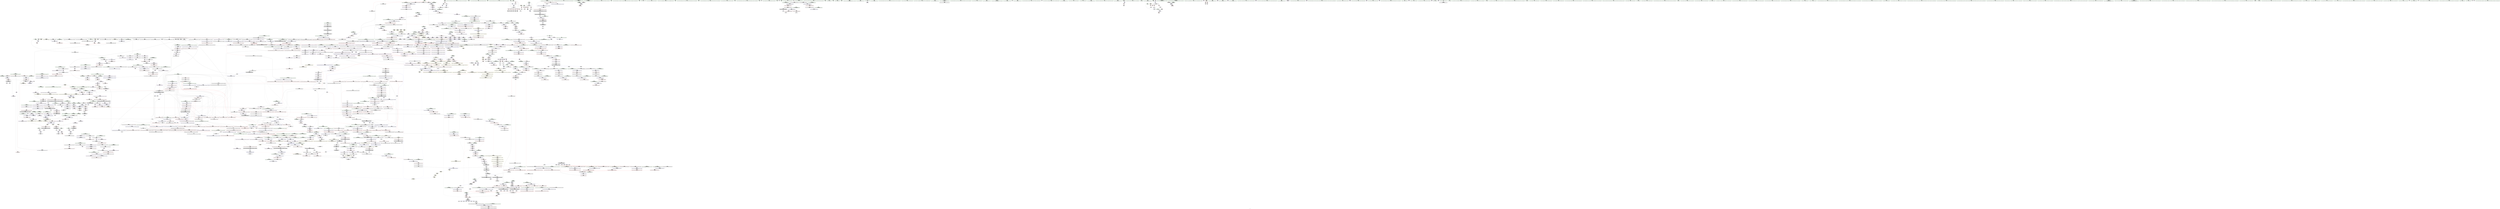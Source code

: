 digraph "SVFG" {
	label="SVFG";

	Node0x5589673e74d0 [shape=record,color=grey,label="{NodeID: 0\nNullPtr|{|<s38>175}}"];
	Node0x5589673e74d0 -> Node0x55896746c6a0[style=solid];
	Node0x5589673e74d0 -> Node0x55896746c7a0[style=solid];
	Node0x5589673e74d0 -> Node0x55896746c870[style=solid];
	Node0x5589673e74d0 -> Node0x55896746c940[style=solid];
	Node0x5589673e74d0 -> Node0x55896746ca10[style=solid];
	Node0x5589673e74d0 -> Node0x55896746cae0[style=solid];
	Node0x5589673e74d0 -> Node0x55896746cbb0[style=solid];
	Node0x5589673e74d0 -> Node0x55896746cc80[style=solid];
	Node0x5589673e74d0 -> Node0x55896746cd50[style=solid];
	Node0x5589673e74d0 -> Node0x55896746ce20[style=solid];
	Node0x5589673e74d0 -> Node0x55896746cef0[style=solid];
	Node0x5589673e74d0 -> Node0x55896746cfc0[style=solid];
	Node0x5589673e74d0 -> Node0x55896746d090[style=solid];
	Node0x5589673e74d0 -> Node0x55896746d160[style=solid];
	Node0x5589673e74d0 -> Node0x55896746d230[style=solid];
	Node0x5589673e74d0 -> Node0x55896746d300[style=solid];
	Node0x5589673e74d0 -> Node0x55896746d3d0[style=solid];
	Node0x5589673e74d0 -> Node0x558967461010[style=solid];
	Node0x5589673e74d0 -> Node0x5589674610e0[style=solid];
	Node0x5589673e74d0 -> Node0x5589674611b0[style=solid];
	Node0x5589673e74d0 -> Node0x558967461280[style=solid];
	Node0x5589673e74d0 -> Node0x558967461350[style=solid];
	Node0x5589673e74d0 -> Node0x558967461420[style=solid];
	Node0x5589673e74d0 -> Node0x5589674614f0[style=solid];
	Node0x5589673e74d0 -> Node0x5589674615c0[style=solid];
	Node0x5589673e74d0 -> Node0x558967461690[style=solid];
	Node0x5589673e74d0 -> Node0x558967461760[style=solid];
	Node0x5589673e74d0 -> Node0x558967461830[style=solid];
	Node0x5589673e74d0 -> Node0x558967461900[style=solid];
	Node0x5589673e74d0 -> Node0x55896749b210[style=solid];
	Node0x5589673e74d0 -> Node0x55896749d2c0[style=solid];
	Node0x5589673e74d0 -> Node0x5589674d48b0[style=solid];
	Node0x5589673e74d0 -> Node0x5589674d4a30[style=solid];
	Node0x5589673e74d0 -> Node0x5589674d4d30[style=solid];
	Node0x5589673e74d0 -> Node0x5589674d5330[style=solid];
	Node0x5589673e74d0 -> Node0x5589674d5630[style=solid];
	Node0x5589673e74d0 -> Node0x5589674d5ab0[style=solid];
	Node0x5589673e74d0 -> Node0x5589674d5f30[style=solid];
	Node0x5589673e74d0:s38 -> Node0x5589675dca00[style=solid,color=red];
	Node0x5589675df280 [shape=record,color=black,label="{NodeID: 2989\n1135 = PHI(974, )\n1st arg _ZNKSt8_Rb_treeIxxSt9_IdentityIxESt4lessIxESaIxEE14_M_lower_boundEPKSt13_Rb_tree_nodeIxEPKSt18_Rb_tree_node_baseRKx }"];
	Node0x5589675df280 -> Node0x5589674a0c70[style=solid];
	Node0x55896746da50 [shape=record,color=red,label="{NodeID: 775\n174\<--78\n\<--j\n_Z5Solvei\n}"];
	Node0x55896746da50 -> Node0x558967461ee0[style=solid];
	Node0x55896746da50 -> Node0x5589674d3b30[style=solid];
	Node0x558967464030 [shape=record,color=black,label="{NodeID: 443\n869\<--848\n\<--agg.tmp2\n_ZNKSt8_Rb_treeIxxSt9_IdentityIxESt4lessIxESaIxEE5countERKx\n}"];
	Node0x558967464030 -> Node0x55896747ecb0[style=solid];
	Node0x5589674a3b90 [shape=record,color=blue,label="{NodeID: 1218\n1598\<--1596\nthis.addr\<--this\n_ZNSt17_Rb_tree_iteratorIxEC2EPSt18_Rb_tree_node_base\n}"];
	Node0x5589674a3b90 -> Node0x558967496480[style=dashed];
	Node0x558967457d20 [shape=record,color=green,label="{NodeID: 111\n533\<--534\nehselector.slot\<--ehselector.slot_field_insensitive\n_ZNSt8_Rb_treeIxxSt9_IdentityIxESt4lessIxESaIxEED2Ev\n}"];
	Node0x558967457d20 -> Node0x55896749d7a0[style=solid];
	Node0x558967526e20 [shape=record,color=black,label="{NodeID: 1993\nMR_30V_2 = PHI(MR_30V_4, MR_30V_1, )\npts\{870000 \}\n}"];
	Node0x558967526e20 -> Node0x55896749b650[style=dashed];
	Node0x558967526e20 -> Node0x558967526e20[style=dashed];
	Node0x558967473480 [shape=record,color=red,label="{NodeID: 886\n1105\<--1100\n\<--__x.addr\n_ZNSt8_Rb_treeIxxSt9_IdentityIxESt4lessIxESaIxEE6_S_keyEPKSt13_Rb_tree_nodeIxE\n|{<s0>89}}"];
	Node0x558967473480:s0 -> Node0x5589675dd980[style=solid,color=red];
	Node0x5589675c9e40 [shape=record,color=black,label="{NodeID: 2768\n1402 = PHI()\n}"];
	Node0x5589675c9e40 -> Node0x5589674a29b0[style=solid];
	Node0x558967479ef0 [shape=record,color=black,label="{NodeID: 554\n1957\<--1956\n\<--\n_ZNSt4pairIPSt18_Rb_tree_node_baseS1_EC2IRPSt13_Rb_tree_nodeIxERS1_Lb1EEEOT_OT0_\n}"];
	Node0x558967479ef0 -> Node0x5589674a60f0[style=solid];
	Node0x55896745c3d0 [shape=record,color=green,label="{NodeID: 222\n1253\<--1254\n_ZSt7forwardISt23_Rb_tree_const_iteratorIxEEOT_RNSt16remove_referenceIS2_E4typeE\<--_ZSt7forwardISt23_Rb_tree_const_iteratorIxEEOT_RNSt16remove_referenceIS2_E4typeE_field_insensitive\n}"];
	Node0x558967498770 [shape=record,color=red,label="{NodeID: 997\n1920\<--1919\n\<--_M_node_count\n_ZNSt8_Rb_treeIxxSt9_IdentityIxESt4lessIxESaIxEE10_M_insert_IxNS5_11_Alloc_nodeEEESt17_Rb_tree_iteratorIxEPSt18_Rb_tree_node_baseSB_OT_RT0_\n}"];
	Node0x558967498770 -> Node0x5589674d36b0[style=solid];
	Node0x5589675d5540 [shape=record,color=black,label="{NodeID: 2879\n1487 = PHI(1430, )\n3rd arg _ZNSt8_Rb_treeIxxSt9_IdentityIxESt4lessIxESaIxEE14_M_lower_boundEPSt13_Rb_tree_nodeIxEPSt18_Rb_tree_node_baseRKx }"];
	Node0x5589675d5540 -> Node0x5589674a3440[style=solid];
	Node0x55896747f9b0 [shape=record,color=purple,label="{NodeID: 665\n1057\<--1056\n_M_impl\<--this1\n_ZNKSt8_Rb_treeIxxSt9_IdentityIxESt4lessIxESaIxEE8_M_beginEv\n}"];
	Node0x55896747f9b0 -> Node0x558967475500[style=solid];
	Node0x55896746a8c0 [shape=record,color=green,label="{NodeID: 333\n2007\<--2008\nthis.addr\<--this.addr_field_insensitive\n_ZNSt8_Rb_treeIxxSt9_IdentityIxESt4lessIxESaIxEE14_M_create_nodeIJxEEEPSt13_Rb_tree_nodeIxEDpOT_\n}"];
	Node0x55896746a8c0 -> Node0x558967499200[style=solid];
	Node0x55896746a8c0 -> Node0x5589674a65d0[style=solid];
	Node0x55896749e230 [shape=record,color=blue,label="{NodeID: 1108\n689\<--687\nthis.addr\<--this\n_ZNSt8_Rb_treeIxxSt9_IdentityIxESt4lessIxESaIxEE11_M_put_nodeEPSt13_Rb_tree_nodeIxE\n}"];
	Node0x55896749e230 -> Node0x5589674708a0[style=dashed];
	Node0x55896740b200 [shape=record,color=green,label="{NodeID: 1\n7\<--1\n__dso_handle\<--dummyObj\nGlob }"];
	Node0x5589675df3c0 [shape=record,color=black,label="{NodeID: 2990\n1136 = PHI(975, )\n2nd arg _ZNKSt8_Rb_treeIxxSt9_IdentityIxESt4lessIxESaIxEE14_M_lower_boundEPKSt13_Rb_tree_nodeIxEPKSt18_Rb_tree_node_baseRKx }"];
	Node0x5589675df3c0 -> Node0x5589674a0d40[style=solid];
	Node0x55896746db20 [shape=record,color=red,label="{NodeID: 776\n226\<--80\nexn\<--exn.slot\n_Z5Solvei\n}"];
	Node0x558967464100 [shape=record,color=black,label="{NodeID: 444\n866\<--864\n\<--first\n_ZNKSt8_Rb_treeIxxSt9_IdentityIxESt4lessIxESaIxEE5countERKx\n}"];
	Node0x558967464100 -> Node0x55896747ebe0[style=solid];
	Node0x5589674a3c60 [shape=record,color=blue,label="{NodeID: 1219\n1600\<--1597\n__x.addr\<--__x\n_ZNSt17_Rb_tree_iteratorIxEC2EPSt18_Rb_tree_node_base\n}"];
	Node0x5589674a3c60 -> Node0x558967496550[style=dashed];
	Node0x558967457df0 [shape=record,color=green,label="{NodeID: 112\n538\<--539\n_ZNSt8_Rb_treeIxxSt9_IdentityIxESt4lessIxESaIxEE8_M_beginEv\<--_ZNSt8_Rb_treeIxxSt9_IdentityIxESt4lessIxESaIxEE8_M_beginEv_field_insensitive\n}"];
	Node0x558967527320 [shape=record,color=black,label="{NodeID: 1994\nMR_32V_2 = PHI(MR_32V_3, MR_32V_1, )\npts\{910000 \}\n}"];
	Node0x558967527320 -> Node0x55896749bb30[style=dashed];
	Node0x558967527320 -> Node0x558967527320[style=dashed];
	Node0x558967473550 [shape=record,color=red,label="{NodeID: 887\n1118\<--1115\n\<--__x.addr\n_ZNSt8_Rb_treeIxxSt9_IdentityIxESt4lessIxESaIxEE8_S_rightEPKSt18_Rb_tree_node_base\n}"];
	Node0x558967473550 -> Node0x55896747ff60[style=solid];
	Node0x5589675c9f10 [shape=record,color=black,label="{NodeID: 2769\n1426 = PHI(595, )\n|{<s0>113}}"];
	Node0x5589675c9f10:s0 -> Node0x5589675d52c0[style=solid,color=red];
	Node0x558967479fc0 [shape=record,color=black,label="{NodeID: 555\n1967\<--1972\n_ZSt7forwardIRPSt13_Rb_tree_nodeIxEEOT_RNSt16remove_referenceIS4_E4typeE_ret\<--\n_ZSt7forwardIRPSt13_Rb_tree_nodeIxEEOT_RNSt16remove_referenceIS4_E4typeE\n|{<s0>157}}"];
	Node0x558967479fc0:s0 -> Node0x5589675d1060[style=solid,color=blue];
	Node0x55896745c4d0 [shape=record,color=green,label="{NodeID: 223\n1268\<--1269\nthis.addr\<--this.addr_field_insensitive\n_ZNSt23_Rb_tree_const_iteratorIxEC2EPKSt18_Rb_tree_node_base\n}"];
	Node0x55896745c4d0 -> Node0x5589674749a0[style=solid];
	Node0x55896745c4d0 -> Node0x5589674a1b10[style=solid];
	Node0x558967498840 [shape=record,color=red,label="{NodeID: 998\n1927\<--1926\n\<--coerce.dive\n_ZNSt8_Rb_treeIxxSt9_IdentityIxESt4lessIxESaIxEE10_M_insert_IxNS5_11_Alloc_nodeEEESt17_Rb_tree_iteratorIxEPSt18_Rb_tree_node_baseSB_OT_RT0_\n}"];
	Node0x558967498840 -> Node0x558967479c80[style=solid];
	Node0x5589675d5680 [shape=record,color=black,label="{NodeID: 2880\n1067 = PHI(909, )\n0th arg _ZNKSt8_Rb_treeIxxSt9_IdentityIxESt4lessIxESaIxEE6_M_endEv }"];
	Node0x5589675d5680 -> Node0x5589674a05f0[style=solid];
	Node0x55896747fa80 [shape=record,color=purple,label="{NodeID: 666\n1059\<--1058\nadd.ptr\<--\n_ZNKSt8_Rb_treeIxxSt9_IdentityIxESt4lessIxESaIxEE8_M_beginEv\n}"];
	Node0x55896747fa80 -> Node0x5589674755d0[style=solid];
	Node0x55896746a990 [shape=record,color=green,label="{NodeID: 334\n2009\<--2010\n__args.addr\<--__args.addr_field_insensitive\n_ZNSt8_Rb_treeIxxSt9_IdentityIxESt4lessIxESaIxEE14_M_create_nodeIJxEEEPSt13_Rb_tree_nodeIxEDpOT_\n}"];
	Node0x55896746a990 -> Node0x5589674992d0[style=solid];
	Node0x55896746a990 -> Node0x5589674a66a0[style=solid];
	Node0x55896753e680 [shape=record,color=yellow,style=double,label="{NodeID: 2216\n36V_1 = ENCHI(MR_36V_0)\npts\{750002 750003 \}\nFun[_Z5Solvei]|{<s0>4}}"];
	Node0x55896753e680:s0 -> Node0x558967530b40[style=dashed,color=red];
	Node0x55896749e300 [shape=record,color=blue,label="{NodeID: 1109\n691\<--688\n__p.addr\<--__p\n_ZNSt8_Rb_treeIxxSt9_IdentityIxESt4lessIxESaIxEE11_M_put_nodeEPSt13_Rb_tree_nodeIxE\n}"];
	Node0x55896749e300 -> Node0x558967470970[style=dashed];
	Node0x558967453ca0 [shape=record,color=green,label="{NodeID: 2\n13\<--1\n.str\<--dummyObj\nGlob }"];
	Node0x5589675df500 [shape=record,color=black,label="{NodeID: 2991\n1137 = PHI(976, )\n3rd arg _ZNKSt8_Rb_treeIxxSt9_IdentityIxESt4lessIxESaIxEE14_M_lower_boundEPKSt13_Rb_tree_nodeIxEPKSt18_Rb_tree_node_baseRKx }"];
	Node0x5589675df500 -> Node0x5589674a0e10[style=solid];
	Node0x55896746dbf0 [shape=record,color=red,label="{NodeID: 777\n227\<--82\nsel\<--ehselector.slot\n_Z5Solvei\n}"];
	Node0x5589674641d0 [shape=record,color=black,label="{NodeID: 445\n870\<--868\n\<--second\n_ZNKSt8_Rb_treeIxxSt9_IdentityIxESt4lessIxESaIxEE5countERKx\n}"];
	Node0x5589674641d0 -> Node0x55896747ed80[style=solid];
	Node0x5589674a3d30 [shape=record,color=blue,label="{NodeID: 1220\n1605\<--1606\n_M_node\<--\n_ZNSt17_Rb_tree_iteratorIxEC2EPSt18_Rb_tree_node_base\n|{<s0>124|<s1>125|<s2>136|<s3>156}}"];
	Node0x5589674a3d30:s0 -> Node0x558967561c30[style=dashed,color=blue];
	Node0x5589674a3d30:s1 -> Node0x558967560c00[style=dashed,color=blue];
	Node0x5589674a3d30:s2 -> Node0x558967561d90[style=dashed,color=blue];
	Node0x5589674a3d30:s3 -> Node0x558967562470[style=dashed,color=blue];
	Node0x558967457ef0 [shape=record,color=green,label="{NodeID: 113\n541\<--542\n_ZNSt8_Rb_treeIxxSt9_IdentityIxESt4lessIxESaIxEE8_M_eraseEPSt13_Rb_tree_nodeIxE\<--_ZNSt8_Rb_treeIxxSt9_IdentityIxESt4lessIxESaIxEE8_M_eraseEPSt13_Rb_tree_nodeIxE_field_insensitive\n}"];
	Node0x558967527820 [shape=record,color=black,label="{NodeID: 1995\nMR_34V_2 = PHI(MR_34V_3, MR_34V_1, )\npts\{21480004 \}\n|{|<s1>6|<s2>7|<s3>11|<s4>30}}"];
	Node0x558967527820 -> Node0x558967527820[style=dashed];
	Node0x558967527820:s1 -> Node0x558967538850[style=dashed,color=red];
	Node0x558967527820:s2 -> Node0x5589675440d0[style=dashed,color=red];
	Node0x558967527820:s3 -> Node0x55896753fb40[style=dashed,color=red];
	Node0x558967527820:s4 -> Node0x5589675222f0[style=dashed,color=blue];
	Node0x558967473620 [shape=record,color=red,label="{NodeID: 888\n1120\<--1119\n\<--_M_right\n_ZNSt8_Rb_treeIxxSt9_IdentityIxESt4lessIxESaIxEE8_S_rightEPKSt18_Rb_tree_node_base\n}"];
	Node0x558967473620 -> Node0x558967475c50[style=solid];
	Node0x5589675ca0e0 [shape=record,color=black,label="{NodeID: 2770\n1427 = PHI(1536, )\n|{<s0>113}}"];
	Node0x5589675ca0e0:s0 -> Node0x5589675d5400[style=solid,color=red];
	Node0x55896747a090 [shape=record,color=black,label="{NodeID: 556\n1974\<--1979\n_ZSt7forwardIRPSt18_Rb_tree_node_baseEOT_RNSt16remove_referenceIS3_E4typeE_ret\<--\n_ZSt7forwardIRPSt18_Rb_tree_node_baseEOT_RNSt16remove_referenceIS3_E4typeE\n|{<s0>158}}"];
	Node0x55896747a090:s0 -> Node0x5589675d11a0[style=solid,color=blue];
	Node0x55896745c5a0 [shape=record,color=green,label="{NodeID: 224\n1270\<--1271\n__x.addr\<--__x.addr_field_insensitive\n_ZNSt23_Rb_tree_const_iteratorIxEC2EPKSt18_Rb_tree_node_base\n}"];
	Node0x55896745c5a0 -> Node0x558967474a70[style=solid];
	Node0x55896745c5a0 -> Node0x5589674a1be0[style=solid];
	Node0x558967498910 [shape=record,color=red,label="{NodeID: 999\n1934\<--1931\n\<--__t.addr\n_ZSt7forwardIxEOT_RNSt16remove_referenceIS0_E4typeE\n}"];
	Node0x558967498910 -> Node0x558967479d50[style=solid];
	Node0x5589675d57c0 [shape=record,color=black,label="{NodeID: 2881\n1052 = PHI(909, )\n0th arg _ZNKSt8_Rb_treeIxxSt9_IdentityIxESt4lessIxESaIxEE8_M_beginEv }"];
	Node0x5589675d57c0 -> Node0x5589674a0520[style=solid];
	Node0x55896747fb50 [shape=record,color=purple,label="{NodeID: 667\n1061\<--1060\n_M_header\<--\n_ZNKSt8_Rb_treeIxxSt9_IdentityIxESt4lessIxESaIxEE8_M_beginEv\n}"];
	Node0x55896746aa60 [shape=record,color=green,label="{NodeID: 335\n2011\<--2012\n__tmp\<--__tmp_field_insensitive\n_ZNSt8_Rb_treeIxxSt9_IdentityIxESt4lessIxESaIxEE14_M_create_nodeIJxEEEPSt13_Rb_tree_nodeIxEDpOT_\n}"];
	Node0x55896746aa60 -> Node0x5589674993a0[style=solid];
	Node0x55896746aa60 -> Node0x558967499470[style=solid];
	Node0x55896746aa60 -> Node0x5589674a6770[style=solid];
	Node0x55896749e3d0 [shape=record,color=blue,label="{NodeID: 1110\n710\<--708\n__a.addr\<--__a\n_ZNSt16allocator_traitsISaISt13_Rb_tree_nodeIxEEE7destroyIxEEvRS2_PT_\n}"];
	Node0x55896749e3d0 -> Node0x558967470a40[style=dashed];
	Node0x558967453d30 [shape=record,color=green,label="{NodeID: 3\n15\<--1\n.str.1\<--dummyObj\nGlob }"];
	Node0x5589675df640 [shape=record,color=black,label="{NodeID: 2992\n1411 = PHI(317, )\n0th arg _ZNSt8_Rb_treeIxxSt9_IdentityIxESt4lessIxESaIxEE4findERKx }"];
	Node0x5589675df640 -> Node0x5589674a2a80[style=solid];
	Node0x55896746dcc0 [shape=record,color=red,label="{NodeID: 778\n207\<--92\n\<--i29\n_Z5Solvei\n}"];
	Node0x55896746dcc0 -> Node0x5589674d5930[style=solid];
	Node0x5589674642a0 [shape=record,color=black,label="{NodeID: 446\n835\<--880\n_ZNKSt8_Rb_treeIxxSt9_IdentityIxESt4lessIxESaIxEE5countERKx_ret\<--\n_ZNKSt8_Rb_treeIxxSt9_IdentityIxESt4lessIxESaIxEE5countERKx\n|{<s0>17}}"];
	Node0x5589674642a0:s0 -> Node0x5589675c96b0[style=solid,color=blue];
	Node0x5589674a3e00 [shape=record,color=blue,label="{NodeID: 1221\n1611\<--1610\n__x.addr\<--__x\n_ZNSt8_Rb_treeIxxSt9_IdentityIxESt4lessIxESaIxEE8_S_valueEPKSt18_Rb_tree_node_base\n}"];
	Node0x5589674a3e00 -> Node0x558967496620[style=dashed];
	Node0x55896745cb40 [shape=record,color=green,label="{NodeID: 114\n545\<--546\n_ZNSt8_Rb_treeIxxSt9_IdentityIxESt4lessIxESaIxEE13_Rb_tree_implIS3_Lb1EED2Ev\<--_ZNSt8_Rb_treeIxxSt9_IdentityIxESt4lessIxESaIxEE13_Rb_tree_implIS3_Lb1EED2Ev_field_insensitive\n}"];
	Node0x558967527d20 [shape=record,color=black,label="{NodeID: 1996\nMR_36V_3 = PHI(MR_36V_4, MR_36V_2, )\npts\{750002 750003 \}\n|{|<s1>11}}"];
	Node0x558967527d20 -> Node0x558967527d20[style=dashed];
	Node0x558967527d20:s1 -> Node0x55896753fb40[style=dashed,color=red];
	Node0x5589674736f0 [shape=record,color=red,label="{NodeID: 889\n1128\<--1125\n\<--__x.addr\n_ZNSt8_Rb_treeIxxSt9_IdentityIxESt4lessIxESaIxEE7_S_leftEPKSt18_Rb_tree_node_base\n}"];
	Node0x5589674736f0 -> Node0x558967480030[style=solid];
	Node0x5589675ca220 [shape=record,color=black,label="{NodeID: 2771\n1431 = PHI(1483, )\n}"];
	Node0x5589675ca220 -> Node0x5589674a2c20[style=solid];
	Node0x55896747a160 [shape=record,color=black,label="{NodeID: 557\n1981\<--1995\n_ZNKSt8_Rb_treeIxxSt9_IdentityIxESt4lessIxESaIxEE11_Alloc_nodeclIxEEPSt13_Rb_tree_nodeIxEOT__ret\<--call2\n_ZNKSt8_Rb_treeIxxSt9_IdentityIxESt4lessIxESaIxEE11_Alloc_nodeclIxEEPSt13_Rb_tree_nodeIxEOT_\n|{<s0>154}}"];
	Node0x55896747a160:s0 -> Node0x5589675d0f20[style=solid,color=blue];
	Node0x55896745c670 [shape=record,color=green,label="{NodeID: 225\n1282\<--1283\nthis.addr\<--this.addr_field_insensitive\n_ZNKSt9_IdentityIxEclERKx\n}"];
	Node0x55896745c670 -> Node0x558967474b40[style=solid];
	Node0x55896745c670 -> Node0x5589674a1d80[style=solid];
	Node0x5589674989e0 [shape=record,color=red,label="{NodeID: 1000\n1949\<--1940\nthis1\<--this.addr\n_ZNSt4pairIPSt18_Rb_tree_node_baseS1_EC2IRPSt13_Rb_tree_nodeIxERS1_Lb1EEEOT_OT0_\n}"];
	Node0x5589674989e0 -> Node0x558967479e20[style=solid];
	Node0x5589674989e0 -> Node0x558967484540[style=solid];
	Node0x5589674989e0 -> Node0x558967484610[style=solid];
	Node0x5589675d5900 [shape=record,color=black,label="{NodeID: 2882\n1340 = PHI(1039, )\n0th arg _ZSt10__distanceISt23_Rb_tree_const_iteratorIxEENSt15iterator_traitsIT_E15difference_typeES3_S3_St18input_iterator_tag }"];
	Node0x5589675d5900 -> Node0x5589674a2330[style=solid];
	Node0x55896747fc20 [shape=record,color=purple,label="{NodeID: 668\n1062\<--1060\n_M_parent\<--\n_ZNKSt8_Rb_treeIxxSt9_IdentityIxESt4lessIxESaIxEE8_M_beginEv\n}"];
	Node0x55896747fc20 -> Node0x558967472ed0[style=solid];
	Node0x55896746ab30 [shape=record,color=green,label="{NodeID: 336\n2017\<--2018\n_ZNSt8_Rb_treeIxxSt9_IdentityIxESt4lessIxESaIxEE11_M_get_nodeEv\<--_ZNSt8_Rb_treeIxxSt9_IdentityIxESt4lessIxESaIxEE11_M_get_nodeEv_field_insensitive\n}"];
	Node0x55896749e4a0 [shape=record,color=blue,label="{NodeID: 1111\n712\<--709\n__p.addr\<--__p\n_ZNSt16allocator_traitsISaISt13_Rb_tree_nodeIxEEE7destroyIxEEvRS2_PT_\n}"];
	Node0x55896749e4a0 -> Node0x558967470b10[style=dashed];
	Node0x558967454800 [shape=record,color=green,label="{NodeID: 4\n17\<--1\n.str.2\<--dummyObj\nGlob }"];
	Node0x5589675df780 [shape=record,color=black,label="{NodeID: 2993\n1412 = PHI(318, )\n1st arg _ZNSt8_Rb_treeIxxSt9_IdentityIxESt4lessIxESaIxEE4findERKx }"];
	Node0x5589675df780 -> Node0x5589674a2b50[style=solid];
	Node0x55896746dd90 [shape=record,color=red,label="{NodeID: 779\n211\<--92\n\<--i29\n_Z5Solvei\n}"];
	Node0x55896746dd90 -> Node0x558967462080[style=solid];
	Node0x558967464370 [shape=record,color=black,label="{NodeID: 447\n1004\<--885\n\<--retval\n_ZNKSt8_Rb_treeIxxSt9_IdentityIxESt4lessIxESaIxEE11equal_rangeERKx\n}"];
	Node0x558967464370 -> Node0x558967472b90[style=solid];
	Node0x5589674a3ed0 [shape=record,color=blue,label="{NodeID: 1222\n1631\<--1620\ncoerce.dive\<--__position.coerce\n_ZNSt8_Rb_treeIxxSt9_IdentityIxESt4lessIxESaIxEE5eraseB5cxx11ESt23_Rb_tree_const_iteratorIxE\n}"];
	Node0x5589674a3ed0 -> Node0x55896749ae70[style=dashed];
	Node0x5589674a3ed0 -> Node0x55896749af40[style=dashed];
	Node0x55896745cc40 [shape=record,color=green,label="{NodeID: 115\n562\<--563\nthis.addr\<--this.addr_field_insensitive\n_ZNSt8_Rb_treeIxxSt9_IdentityIxESt4lessIxESaIxEE8_M_eraseEPSt13_Rb_tree_nodeIxE\n}"];
	Node0x55896745cc40 -> Node0x55896746f930[style=solid];
	Node0x55896745cc40 -> Node0x55896749d870[style=solid];
	Node0x5589674737c0 [shape=record,color=red,label="{NodeID: 890\n1130\<--1129\n\<--_M_left\n_ZNSt8_Rb_treeIxxSt9_IdentityIxESt4lessIxESaIxEE7_S_leftEPKSt18_Rb_tree_node_base\n}"];
	Node0x5589674737c0 -> Node0x558967475df0[style=solid];
	Node0x5589675ca360 [shape=record,color=black,label="{NodeID: 2772\n1436 = PHI(1565, )\n}"];
	Node0x5589675ca360 -> Node0x5589674a2cf0[style=solid];
	Node0x55896747a230 [shape=record,color=black,label="{NodeID: 558\n2004\<--2026\n_ZNSt8_Rb_treeIxxSt9_IdentityIxESt4lessIxESaIxEE14_M_create_nodeIJxEEEPSt13_Rb_tree_nodeIxEDpOT__ret\<--\n_ZNSt8_Rb_treeIxxSt9_IdentityIxESt4lessIxESaIxEE14_M_create_nodeIJxEEEPSt13_Rb_tree_nodeIxEDpOT_\n|{<s0>160}}"];
	Node0x55896747a230:s0 -> Node0x5589675d1420[style=solid,color=blue];
	Node0x55896745c740 [shape=record,color=green,label="{NodeID: 226\n1284\<--1285\n__x.addr\<--__x.addr_field_insensitive\n_ZNKSt9_IdentityIxEclERKx\n}"];
	Node0x55896745c740 -> Node0x558967474c10[style=solid];
	Node0x55896745c740 -> Node0x5589674a1e50[style=solid];
	Node0x558967498ab0 [shape=record,color=red,label="{NodeID: 1001\n1952\<--1942\n\<--__x.addr\n_ZNSt4pairIPSt18_Rb_tree_node_baseS1_EC2IRPSt13_Rb_tree_nodeIxERS1_Lb1EEEOT_OT0_\n|{<s0>157}}"];
	Node0x558967498ab0:s0 -> Node0x5589675e0960[style=solid,color=red];
	Node0x5589675d5a40 [shape=record,color=black,label="{NodeID: 2883\n1341 = PHI(1041, )\n1st arg _ZSt10__distanceISt23_Rb_tree_const_iteratorIxEENSt15iterator_traitsIT_E15difference_typeES3_S3_St18input_iterator_tag }"];
	Node0x5589675d5a40 -> Node0x5589674a2400[style=solid];
	Node0x55896747fcf0 [shape=record,color=purple,label="{NodeID: 669\n1072\<--1071\n_M_impl\<--this1\n_ZNKSt8_Rb_treeIxxSt9_IdentityIxESt4lessIxESaIxEE6_M_endEv\n}"];
	Node0x55896747fcf0 -> Node0x558967475840[style=solid];
	Node0x55896746ac30 [shape=record,color=green,label="{NodeID: 337\n2024\<--2025\n_ZNSt8_Rb_treeIxxSt9_IdentityIxESt4lessIxESaIxEE17_M_construct_nodeIJxEEEvPSt13_Rb_tree_nodeIxEDpOT_\<--_ZNSt8_Rb_treeIxxSt9_IdentityIxESt4lessIxESaIxEE17_M_construct_nodeIJxEEEvPSt13_Rb_tree_nodeIxEDpOT__field_insensitive\n}"];
	Node0x55896753e980 [shape=record,color=yellow,style=double,label="{NodeID: 2219\n24V_1 = ENCHI(MR_24V_0)\npts\{750001 \}\nFun[_ZNSt8multisetIxSt4lessIxESaIxEED2Ev]|{<s0>26}}"];
	Node0x55896753e980:s0 -> Node0x558967540bd0[style=dashed,color=red];
	Node0x55896749e570 [shape=record,color=blue,label="{NodeID: 1112\n725\<--724\nthis.addr\<--this\n_ZNSt8_Rb_treeIxxSt9_IdentityIxESt4lessIxESaIxEE21_M_get_Node_allocatorEv\n}"];
	Node0x55896749e570 -> Node0x558967470be0[style=dashed];
	Node0x558967454890 [shape=record,color=green,label="{NodeID: 5\n19\<--1\n.str.3\<--dummyObj\nGlob }"];
	Node0x5589675df8c0 [shape=record,color=black,label="{NodeID: 2994\n1008 = PHI(873, )\n0th arg _ZSt8distanceISt23_Rb_tree_const_iteratorIxEENSt15iterator_traitsIT_E15difference_typeES3_S3_ }"];
	Node0x5589675df8c0 -> Node0x5589674a01e0[style=solid];
	Node0x55896746de60 [shape=record,color=red,label="{NodeID: 780\n218\<--92\n\<--i29\n_Z5Solvei\n}"];
	Node0x55896746de60 -> Node0x5589674d4130[style=solid];
	Node0x558967464440 [shape=record,color=black,label="{NodeID: 448\n923\<--922\n\<--_M_impl\n_ZNKSt8_Rb_treeIxxSt9_IdentityIxESt4lessIxESaIxEE11equal_rangeERKx\n}"];
	Node0x558967464440 -> Node0x55896747f190[style=solid];
	Node0x5589674a3fa0 [shape=record,color=blue,label="{NodeID: 1223\n1625\<--1619\nthis.addr\<--this\n_ZNSt8_Rb_treeIxxSt9_IdentityIxESt4lessIxESaIxEE5eraseB5cxx11ESt23_Rb_tree_const_iteratorIxE\n}"];
	Node0x5589674a3fa0 -> Node0x5589674966f0[style=dashed];
	Node0x55896745cd10 [shape=record,color=green,label="{NodeID: 116\n564\<--565\n__x.addr\<--__x.addr_field_insensitive\n_ZNSt8_Rb_treeIxxSt9_IdentityIxESt4lessIxESaIxEE8_M_eraseEPSt13_Rb_tree_nodeIxE\n}"];
	Node0x55896745cd10 -> Node0x55896746fa00[style=solid];
	Node0x55896745cd10 -> Node0x55896746fad0[style=solid];
	Node0x55896745cd10 -> Node0x55896746fba0[style=solid];
	Node0x55896745cd10 -> Node0x55896746fc70[style=solid];
	Node0x55896745cd10 -> Node0x55896749d940[style=solid];
	Node0x55896745cd10 -> Node0x55896749dae0[style=solid];
	Node0x558967473890 [shape=record,color=red,label="{NodeID: 891\n1152\<--1140\nthis1\<--this.addr\n_ZNKSt8_Rb_treeIxxSt9_IdentityIxESt4lessIxESaIxEE14_M_lower_boundEPKSt13_Rb_tree_nodeIxEPKSt18_Rb_tree_node_baseRKx\n}"];
	Node0x558967473890 -> Node0x5589674801d0[style=solid];
	Node0x5589675ca4a0 [shape=record,color=black,label="{NodeID: 2773\n1441 = PHI(1548, )\n}"];
	Node0x55896747a300 [shape=record,color=black,label="{NodeID: 559\n2028\<--2035\n_ZNSt8_Rb_treeIxxSt9_IdentityIxESt4lessIxESaIxEE11_M_get_nodeEv_ret\<--call2\n_ZNSt8_Rb_treeIxxSt9_IdentityIxESt4lessIxESaIxEE11_M_get_nodeEv\n|{<s0>161}}"];
	Node0x55896747a300:s0 -> Node0x5589675d1560[style=solid,color=blue];
	Node0x55896745c810 [shape=record,color=green,label="{NodeID: 227\n1293\<--1294\n__x.addr\<--__x.addr_field_insensitive\n_ZNSt8_Rb_treeIxxSt9_IdentityIxESt4lessIxESaIxEE8_S_valueEPKSt13_Rb_tree_nodeIxE\n}"];
	Node0x55896745c810 -> Node0x558967474ce0[style=solid];
	Node0x55896745c810 -> Node0x5589674a1f20[style=solid];
	Node0x558967498b80 [shape=record,color=red,label="{NodeID: 1002\n1960\<--1944\n\<--__y.addr\n_ZNSt4pairIPSt18_Rb_tree_node_baseS1_EC2IRPSt13_Rb_tree_nodeIxERS1_Lb1EEEOT_OT0_\n|{<s0>158}}"];
	Node0x558967498b80:s0 -> Node0x5589675dc340[style=solid,color=red];
	Node0x5589675d5b80 [shape=record,color=black,label="{NodeID: 2884\n418 = PHI(240, )\n0th arg _ZNSt8_Rb_treeIxxSt9_IdentityIxESt4lessIxESaIxEEC2Ev }"];
	Node0x5589675d5b80 -> Node0x55896749cc40[style=solid];
	Node0x55896747fdc0 [shape=record,color=purple,label="{NodeID: 670\n1074\<--1073\nadd.ptr\<--\n_ZNKSt8_Rb_treeIxxSt9_IdentityIxESt4lessIxESaIxEE6_M_endEv\n}"];
	Node0x55896747fdc0 -> Node0x558967475910[style=solid];
	Node0x55896746ad30 [shape=record,color=green,label="{NodeID: 338\n2030\<--2031\nthis.addr\<--this.addr_field_insensitive\n_ZNSt8_Rb_treeIxxSt9_IdentityIxESt4lessIxESaIxEE11_M_get_nodeEv\n}"];
	Node0x55896746ad30 -> Node0x558967499540[style=solid];
	Node0x55896746ad30 -> Node0x5589674a6840[style=solid];
	Node0x55896753ea60 [shape=record,color=yellow,style=double,label="{NodeID: 2220\n16V_1 = ENCHI(MR_16V_0)\npts\{89 \}\nFun[_ZN9__gnu_cxx13new_allocatorISt13_Rb_tree_nodeIxEE9constructIxJxEEEvPT_DpOT0_]}"];
	Node0x55896753ea60 -> Node0x55896749a720[style=dashed];
	Node0x55896749e640 [shape=record,color=blue,label="{NodeID: 1113\n734\<--733\nthis.addr\<--this\n_ZNSt13_Rb_tree_nodeIxE9_M_valptrEv\n}"];
	Node0x55896749e640 -> Node0x558967470cb0[style=dashed];
	Node0x558967454920 [shape=record,color=green,label="{NodeID: 6\n21\<--1\n__PRETTY_FUNCTION__._Z5Solvei\<--dummyObj\nGlob }"];
	Node0x5589675dfa00 [shape=record,color=black,label="{NodeID: 2995\n1009 = PHI(875, )\n1st arg _ZSt8distanceISt23_Rb_tree_const_iteratorIxEENSt15iterator_traitsIT_E15difference_typeES3_S3_ }"];
	Node0x5589675dfa00 -> Node0x5589674a02b0[style=solid];
	Node0x55896746df30 [shape=record,color=red,label="{NodeID: 781\n136\<--135\n\<--coerce.dive8\n_Z5Solvei\n|{<s0>8}}"];
	Node0x55896746df30:s0 -> Node0x5589675dedb0[style=solid,color=red];
	Node0x558967464510 [shape=record,color=black,label="{NodeID: 449\n935\<--934\n\<--\n_ZNKSt8_Rb_treeIxxSt9_IdentityIxESt4lessIxESaIxEE11equal_rangeERKx\n|{<s0>73}}"];
	Node0x558967464510:s0 -> Node0x5589675dce20[style=solid,color=red];
	Node0x5589674a4070 [shape=record,color=blue, style = dotted,label="{NodeID: 1224\n2241\<--2243\noffset_0\<--dummyVal\n_ZNSt8_Rb_treeIxxSt9_IdentityIxESt4lessIxESaIxEE5eraseB5cxx11ESt23_Rb_tree_const_iteratorIxE\n|{<s0>130|<s1>130}}"];
	Node0x5589674a4070:s0 -> Node0x558967494f60[style=dashed,color=red];
	Node0x5589674a4070:s1 -> Node0x5589674a29b0[style=dashed,color=red];
	Node0x55896745cde0 [shape=record,color=green,label="{NodeID: 117\n566\<--567\n__y\<--__y_field_insensitive\n_ZNSt8_Rb_treeIxxSt9_IdentityIxESt4lessIxESaIxEE8_M_eraseEPSt13_Rb_tree_nodeIxE\n}"];
	Node0x55896745cde0 -> Node0x55896746fd40[style=solid];
	Node0x55896745cde0 -> Node0x55896749da10[style=solid];
	Node0x558967473960 [shape=record,color=red,label="{NodeID: 892\n1154\<--1142\n\<--__x.addr\n_ZNKSt8_Rb_treeIxxSt9_IdentityIxESt4lessIxESaIxEE14_M_lower_boundEPKSt13_Rb_tree_nodeIxEPKSt18_Rb_tree_node_baseRKx\n}"];
	Node0x558967473960 -> Node0x5589674d5630[style=solid];
	Node0x5589675ca5b0 [shape=record,color=black,label="{NodeID: 2774\n1451 = PHI(1582, )\n|{<s0>117}}"];
	Node0x5589675ca5b0:s0 -> Node0x5589675d80b0[style=solid,color=red];
	Node0x55896747a3d0 [shape=record,color=black,label="{NodeID: 560\n2058\<--2057\n\<--\n_ZNSt8_Rb_treeIxxSt9_IdentityIxESt4lessIxESaIxEE17_M_construct_nodeIJxEEEvPSt13_Rb_tree_nodeIxEDpOT_\n}"];
	Node0x55896747a3d0 -> Node0x55896747a4a0[style=solid];
	Node0x55896745c8e0 [shape=record,color=green,label="{NodeID: 228\n1298\<--1299\n_ZNKSt13_Rb_tree_nodeIxE9_M_valptrEv\<--_ZNKSt13_Rb_tree_nodeIxE9_M_valptrEv_field_insensitive\n}"];
	Node0x55896751b1e0 [shape=record,color=yellow,style=double,label="{NodeID: 2110\n24V_1 = ENCHI(MR_24V_0)\npts\{750001 \}\nFun[_ZNKSt8_Rb_treeIxxSt9_IdentityIxESt4lessIxESaIxEE11equal_rangeERKx]|{<s0>69}}"];
	Node0x55896751b1e0:s0 -> Node0x558967531d90[style=dashed,color=red];
	Node0x558967498c50 [shape=record,color=red,label="{NodeID: 1003\n1956\<--1953\n\<--call\n_ZNSt4pairIPSt18_Rb_tree_node_baseS1_EC2IRPSt13_Rb_tree_nodeIxERS1_Lb1EEEOT_OT0_\n}"];
	Node0x558967498c50 -> Node0x558967479ef0[style=solid];
	Node0x5589675d5cc0 [shape=record,color=black,label="{NodeID: 2885\n516 = PHI(483, 556, 683, 704, 2099, )\n0th arg __clang_call_terminate }"];
	Node0x55896747fe90 [shape=record,color=purple,label="{NodeID: 671\n1076\<--1075\n_M_header\<--\n_ZNKSt8_Rb_treeIxxSt9_IdentityIxESt4lessIxESaIxEE6_M_endEv\n}"];
	Node0x55896747fe90 -> Node0x5589674759e0[style=solid];
	Node0x55896746ae00 [shape=record,color=green,label="{NodeID: 339\n2036\<--2037\n_ZNSt16allocator_traitsISaISt13_Rb_tree_nodeIxEEE8allocateERS2_m\<--_ZNSt16allocator_traitsISaISt13_Rb_tree_nodeIxEEE8allocateERS2_m_field_insensitive\n}"];
	Node0x55896749e710 [shape=record,color=blue,label="{NodeID: 1114\n746\<--744\nthis.addr\<--this\n_ZN9__gnu_cxx13new_allocatorISt13_Rb_tree_nodeIxEE7destroyIxEEvPT_\n}"];
	Node0x55896749e710 -> Node0x558967470d80[style=dashed];
	Node0x5589674549b0 [shape=record,color=green,label="{NodeID: 7\n23\<--1\n.str.4\<--dummyObj\nGlob }"];
	Node0x5589675dfb40 [shape=record,color=black,label="{NodeID: 2996\n1185 = PHI(909, )\n0th arg _ZNKSt8_Rb_treeIxxSt9_IdentityIxESt4lessIxESaIxEE14_M_upper_boundEPKSt13_Rb_tree_nodeIxEPKSt18_Rb_tree_node_baseRKx }"];
	Node0x5589675dfb40 -> Node0x5589674a1150[style=solid];
	Node0x55896746e000 [shape=record,color=red,label="{NodeID: 782\n155\<--154\n\<--arrayidx13\n_Z5Solvei\n}"];
	Node0x55896746e000 -> Node0x5589674d39b0[style=solid];
	Node0x5589674645e0 [shape=record,color=black,label="{NodeID: 450\n942\<--941\n\<--_M_impl6\n_ZNKSt8_Rb_treeIxxSt9_IdentityIxESt4lessIxESaIxEE11equal_rangeERKx\n}"];
	Node0x5589674645e0 -> Node0x55896747f260[style=solid];
	Node0x5589674a4140 [shape=record,color=blue, style = dotted,label="{NodeID: 1225\n2244\<--2246\noffset_0\<--dummyVal\n_ZNSt8_Rb_treeIxxSt9_IdentityIxESt4lessIxESaIxEE5eraseB5cxx11ESt23_Rb_tree_const_iteratorIxE\n}"];
	Node0x5589674a4140 -> Node0x5589674967c0[style=dashed];
	Node0x55896745ceb0 [shape=record,color=green,label="{NodeID: 118\n578\<--579\n_ZNSt8_Rb_treeIxxSt9_IdentityIxESt4lessIxESaIxEE8_S_rightEPSt18_Rb_tree_node_base\<--_ZNSt8_Rb_treeIxxSt9_IdentityIxESt4lessIxESaIxEE8_S_rightEPSt18_Rb_tree_node_base_field_insensitive\n}"];
	Node0x558967473a30 [shape=record,color=red,label="{NodeID: 893\n1160\<--1142\n\<--__x.addr\n_ZNKSt8_Rb_treeIxxSt9_IdentityIxESt4lessIxESaIxEE14_M_lower_boundEPKSt13_Rb_tree_nodeIxEPKSt18_Rb_tree_node_baseRKx\n|{<s0>91}}"];
	Node0x558967473a30:s0 -> Node0x5589675da050[style=solid,color=red];
	Node0x5589675ca720 [shape=record,color=black,label="{NodeID: 2775\n1454 = PHI(1078, )\n}"];
	Node0x55896747a4a0 [shape=record,color=black,label="{NodeID: 561\n2059\<--2058\n\<--\n_ZNSt8_Rb_treeIxxSt9_IdentityIxESt4lessIxESaIxEE17_M_construct_nodeIJxEEEvPSt13_Rb_tree_nodeIxEDpOT_\n}"];
	Node0x55896745c9e0 [shape=record,color=green,label="{NodeID: 229\n1303\<--1304\nthis.addr\<--this.addr_field_insensitive\n_ZNKSt13_Rb_tree_nodeIxE9_M_valptrEv\n}"];
	Node0x55896745c9e0 -> Node0x558967474db0[style=solid];
	Node0x55896745c9e0 -> Node0x5589674a1ff0[style=solid];
	Node0x558967498d20 [shape=record,color=red,label="{NodeID: 1004\n1964\<--1961\n\<--call2\n_ZNSt4pairIPSt18_Rb_tree_node_baseS1_EC2IRPSt13_Rb_tree_nodeIxERS1_Lb1EEEOT_OT0_\n}"];
	Node0x558967498d20 -> Node0x5589674a61c0[style=solid];
	Node0x5589675d6140 [shape=record,color=black,label="{NodeID: 2886\n1846 = PHI(1726, )\n0th arg _ZNSt8_Rb_treeIxxSt9_IdentityIxESt4lessIxESaIxEE10_M_insert_IxNS5_11_Alloc_nodeEEESt17_Rb_tree_iteratorIxEPSt18_Rb_tree_node_baseSB_OT_RT0_ }"];
	Node0x5589675d6140 -> Node0x5589674a54c0[style=solid];
	Node0x55896747ff60 [shape=record,color=purple,label="{NodeID: 672\n1119\<--1118\n_M_right\<--\n_ZNSt8_Rb_treeIxxSt9_IdentityIxESt4lessIxESaIxEE8_S_rightEPKSt18_Rb_tree_node_base\n}"];
	Node0x55896747ff60 -> Node0x558967473620[style=solid];
	Node0x55896746af00 [shape=record,color=green,label="{NodeID: 340\n2043\<--2044\nthis.addr\<--this.addr_field_insensitive\n_ZNSt8_Rb_treeIxxSt9_IdentityIxESt4lessIxESaIxEE17_M_construct_nodeIJxEEEvPSt13_Rb_tree_nodeIxEDpOT_\n}"];
	Node0x55896746af00 -> Node0x558967499610[style=solid];
	Node0x55896746af00 -> Node0x5589674a6910[style=solid];
	Node0x55896749e7e0 [shape=record,color=blue,label="{NodeID: 1115\n748\<--745\n__p.addr\<--__p\n_ZN9__gnu_cxx13new_allocatorISt13_Rb_tree_nodeIxEE7destroyIxEEvPT_\n}"];
	Node0x558967454a40 [shape=record,color=green,label="{NodeID: 8\n25\<--1\n.str.5\<--dummyObj\nGlob }"];
	Node0x5589675dfc80 [shape=record,color=black,label="{NodeID: 2997\n1186 = PHI(982, )\n1st arg _ZNKSt8_Rb_treeIxxSt9_IdentityIxESt4lessIxESaIxEE14_M_upper_boundEPKSt13_Rb_tree_nodeIxEPKSt18_Rb_tree_node_baseRKx }"];
	Node0x5589675dfc80 -> Node0x5589674a1220[style=solid];
	Node0x55896746e0d0 [shape=record,color=red,label="{NodeID: 783\n173\<--172\n\<--arrayidx16\n_Z5Solvei\n}"];
	Node0x55896746e0d0 -> Node0x55896749b990[style=solid];
	Node0x5589674646b0 [shape=record,color=black,label="{NodeID: 451\n950\<--949\n\<--\n_ZNKSt8_Rb_treeIxxSt9_IdentityIxESt4lessIxESaIxEE11equal_rangeERKx\n}"];
	Node0x5589674646b0 -> Node0x55896749fa90[style=solid];
	Node0x5589674a4210 [shape=record,color=blue,label="{NodeID: 1226\n1650\<--1647\ncoerce.dive4\<--call3\n_ZNSt8_Rb_treeIxxSt9_IdentityIxESt4lessIxESaIxEE5eraseB5cxx11ESt23_Rb_tree_const_iteratorIxE\n}"];
	Node0x5589674a4210 -> Node0x558967496890[style=dashed];
	Node0x55896745cfb0 [shape=record,color=green,label="{NodeID: 119\n584\<--585\n_ZNSt8_Rb_treeIxxSt9_IdentityIxESt4lessIxESaIxEE7_S_leftEPSt18_Rb_tree_node_base\<--_ZNSt8_Rb_treeIxxSt9_IdentityIxESt4lessIxESaIxEE7_S_leftEPSt18_Rb_tree_node_base_field_insensitive\n}"];
	Node0x558967473b00 [shape=record,color=red,label="{NodeID: 894\n1165\<--1142\n\<--__x.addr\n_ZNKSt8_Rb_treeIxxSt9_IdentityIxESt4lessIxESaIxEE14_M_lower_boundEPKSt13_Rb_tree_nodeIxEPKSt18_Rb_tree_node_baseRKx\n}"];
	Node0x558967473b00 -> Node0x558967476060[style=solid];
	Node0x5589675ca830 [shape=record,color=black,label="{NodeID: 2776\n1456 = PHI(1565, )\n}"];
	Node0x5589675ca830 -> Node0x5589674a2dc0[style=solid];
	Node0x55896747a570 [shape=record,color=black,label="{NodeID: 562\n2114\<--2113\n\<--\n_ZNSt16allocator_traitsISaISt13_Rb_tree_nodeIxEEE8allocateERS2_m\n|{<s0>175}}"];
	Node0x55896747a570:s0 -> Node0x5589675dc780[style=solid,color=red];
	Node0x558967465030 [shape=record,color=green,label="{NodeID: 230\n1309\<--1310\n_ZNK9__gnu_cxx16__aligned_membufIxE6_M_ptrEv\<--_ZNK9__gnu_cxx16__aligned_membufIxE6_M_ptrEv_field_insensitive\n}"];
	Node0x558967498df0 [shape=record,color=red,label="{NodeID: 1005\n1972\<--1969\n\<--__t.addr\n_ZSt7forwardIRPSt13_Rb_tree_nodeIxEEOT_RNSt16remove_referenceIS4_E4typeE\n}"];
	Node0x558967498df0 -> Node0x558967479fc0[style=solid];
	Node0x5589675d6250 [shape=record,color=black,label="{NodeID: 2887\n1847 = PHI(1745, )\n1st arg _ZNSt8_Rb_treeIxxSt9_IdentityIxESt4lessIxESaIxEE10_M_insert_IxNS5_11_Alloc_nodeEEESt17_Rb_tree_iteratorIxEPSt18_Rb_tree_node_baseSB_OT_RT0_ }"];
	Node0x5589675d6250 -> Node0x5589674a5590[style=solid];
	Node0x558967480030 [shape=record,color=purple,label="{NodeID: 673\n1129\<--1128\n_M_left\<--\n_ZNSt8_Rb_treeIxxSt9_IdentityIxESt4lessIxESaIxEE7_S_leftEPKSt18_Rb_tree_node_base\n}"];
	Node0x558967480030 -> Node0x5589674737c0[style=solid];
	Node0x55896746afd0 [shape=record,color=green,label="{NodeID: 341\n2045\<--2046\n__node.addr\<--__node.addr_field_insensitive\n_ZNSt8_Rb_treeIxxSt9_IdentityIxESt4lessIxESaIxEE17_M_construct_nodeIJxEEEvPSt13_Rb_tree_nodeIxEDpOT_\n}"];
	Node0x55896746afd0 -> Node0x5589674996e0[style=solid];
	Node0x55896746afd0 -> Node0x5589674997b0[style=solid];
	Node0x55896746afd0 -> Node0x558967499880[style=solid];
	Node0x55896746afd0 -> Node0x558967499950[style=solid];
	Node0x55896746afd0 -> Node0x5589674a69e0[style=solid];
	Node0x55896749e8b0 [shape=record,color=blue,label="{NodeID: 1116\n756\<--755\nthis.addr\<--this\n_ZN9__gnu_cxx16__aligned_membufIxE6_M_ptrEv\n}"];
	Node0x55896749e8b0 -> Node0x558967470e50[style=dashed];
	Node0x558967454ad0 [shape=record,color=green,label="{NodeID: 9\n27\<--1\n.str.6\<--dummyObj\nGlob }"];
	Node0x5589675dfdc0 [shape=record,color=black,label="{NodeID: 2998\n1187 = PHI(983, )\n2nd arg _ZNKSt8_Rb_treeIxxSt9_IdentityIxESt4lessIxESaIxEE14_M_upper_boundEPKSt13_Rb_tree_nodeIxEPKSt18_Rb_tree_node_baseRKx }"];
	Node0x5589675dfdc0 -> Node0x5589674a12f0[style=solid];
	Node0x55896746e1a0 [shape=record,color=red,label="{NodeID: 784\n184\<--183\n\<--arrayidx20\n_Z5Solvei\n}"];
	Node0x55896746e1a0 -> Node0x5589674d3cb0[style=solid];
	Node0x558967464780 [shape=record,color=black,label="{NodeID: 452\n953\<--952\n\<--\n_ZNKSt8_Rb_treeIxxSt9_IdentityIxESt4lessIxESaIxEE11equal_rangeERKx\n|{<s0>76}}"];
	Node0x558967464780:s0 -> Node0x5589675de210[style=solid,color=red];
	Node0x5589674a42e0 [shape=record,color=blue,label="{NodeID: 1227\n1664\<--1657\ncoerce.dive\<--__position.coerce\n_ZNSt8_Rb_treeIxxSt9_IdentityIxESt4lessIxESaIxEE12_M_erase_auxESt23_Rb_tree_const_iteratorIxE\n}"];
	Node0x5589674a42e0 -> Node0x558967496b00[style=dashed];
	Node0x55896745d0b0 [shape=record,color=green,label="{NodeID: 120\n589\<--590\n_ZNSt8_Rb_treeIxxSt9_IdentityIxESt4lessIxESaIxEE12_M_drop_nodeEPSt13_Rb_tree_nodeIxE\<--_ZNSt8_Rb_treeIxxSt9_IdentityIxESt4lessIxESaIxEE12_M_drop_nodeEPSt13_Rb_tree_nodeIxE_field_insensitive\n}"];
	Node0x558967473bd0 [shape=record,color=red,label="{NodeID: 895\n1168\<--1142\n\<--__x.addr\n_ZNKSt8_Rb_treeIxxSt9_IdentityIxESt4lessIxESaIxEE14_M_lower_boundEPKSt13_Rb_tree_nodeIxEPKSt18_Rb_tree_node_baseRKx\n}"];
	Node0x558967473bd0 -> Node0x558967476130[style=solid];
	Node0x5589675ca9a0 [shape=record,color=black,label="{NodeID: 2777\n189 = PHI(333, )\n}"];
	Node0x5589675ca9a0 -> Node0x55896749bb30[style=solid];
	Node0x55896747a640 [shape=record,color=black,label="{NodeID: 563\n2104\<--2116\n_ZNSt16allocator_traitsISaISt13_Rb_tree_nodeIxEEE8allocateERS2_m_ret\<--call\n_ZNSt16allocator_traitsISaISt13_Rb_tree_nodeIxEEE8allocateERS2_m\n|{<s0>165}}"];
	Node0x55896747a640:s0 -> Node0x5589675d1920[style=solid,color=blue];
	Node0x558967465130 [shape=record,color=green,label="{NodeID: 231\n1314\<--1315\nthis.addr\<--this.addr_field_insensitive\n_ZNK9__gnu_cxx16__aligned_membufIxE6_M_ptrEv\n}"];
	Node0x558967465130 -> Node0x558967474e80[style=solid];
	Node0x558967465130 -> Node0x5589674a20c0[style=solid];
	Node0x55896751b480 [shape=record,color=yellow,style=double,label="{NodeID: 2113\n116V_1 = ENCHI(MR_116V_0)\npts\{9040000 \}\nFun[_ZNKSt8_Rb_treeIxxSt9_IdentityIxESt4lessIxESaIxEE11equal_rangeERKx]|{|<s1>82}}"];
	Node0x55896751b480 -> Node0x55896751e1f0[style=dashed];
	Node0x55896751b480:s1 -> Node0x5589674a1cb0[style=dashed,color=red];
	Node0x558967498ec0 [shape=record,color=red,label="{NodeID: 1006\n1979\<--1976\n\<--__t.addr\n_ZSt7forwardIRPSt18_Rb_tree_node_baseEOT_RNSt16remove_referenceIS3_E4typeE\n}"];
	Node0x558967498ec0 -> Node0x55896747a090[style=solid];
	Node0x5589675d6360 [shape=record,color=black,label="{NodeID: 2888\n1848 = PHI(1747, )\n2nd arg _ZNSt8_Rb_treeIxxSt9_IdentityIxESt4lessIxESaIxEE10_M_insert_IxNS5_11_Alloc_nodeEEESt17_Rb_tree_iteratorIxEPSt18_Rb_tree_node_baseSB_OT_RT0_ }"];
	Node0x5589675d6360 -> Node0x5589674a5660[style=solid];
	Node0x558967480100 [shape=record,color=purple,label="{NodeID: 674\n1181\<--1138\ncoerce.dive\<--retval\n_ZNKSt8_Rb_treeIxxSt9_IdentityIxESt4lessIxESaIxEE14_M_lower_boundEPKSt13_Rb_tree_nodeIxEPKSt18_Rb_tree_node_baseRKx\n}"];
	Node0x558967480100 -> Node0x558967473f10[style=solid];
	Node0x55896746b0a0 [shape=record,color=green,label="{NodeID: 342\n2047\<--2048\n__args.addr\<--__args.addr_field_insensitive\n_ZNSt8_Rb_treeIxxSt9_IdentityIxESt4lessIxESaIxEE17_M_construct_nodeIJxEEEvPSt13_Rb_tree_nodeIxEDpOT_\n}"];
	Node0x55896746b0a0 -> Node0x558967499a20[style=solid];
	Node0x55896746b0a0 -> Node0x5589674a6ab0[style=solid];
	Node0x55896749e980 [shape=record,color=blue,label="{NodeID: 1117\n767\<--766\nthis.addr\<--this\n_ZN9__gnu_cxx16__aligned_membufIxE7_M_addrEv\n}"];
	Node0x55896749e980 -> Node0x558967470f20[style=dashed];
	Node0x558967454b60 [shape=record,color=green,label="{NodeID: 10\n29\<--1\n.str.7\<--dummyObj\nGlob }"];
	Node0x5589675dff00 [shape=record,color=black,label="{NodeID: 2999\n1188 = PHI(984, )\n3rd arg _ZNKSt8_Rb_treeIxxSt9_IdentityIxESt4lessIxESaIxEE14_M_upper_boundEPKSt13_Rb_tree_nodeIxEPKSt18_Rb_tree_node_baseRKx }"];
	Node0x5589675dff00 -> Node0x5589674a13c0[style=solid];
	Node0x55896746e270 [shape=record,color=red,label="{NodeID: 785\n214\<--213\n\<--arrayidx34\n_Z5Solvei\n}"];
	Node0x558967464850 [shape=record,color=black,label="{NodeID: 453\n964\<--963\n\<--\n_ZNKSt8_Rb_treeIxxSt9_IdentityIxESt4lessIxESaIxEE11equal_rangeERKx\n}"];
	Node0x558967464850 -> Node0x55896749fdd0[style=solid];
	Node0x5589674a43b0 [shape=record,color=blue,label="{NodeID: 1228\n1660\<--1656\nthis.addr\<--this\n_ZNSt8_Rb_treeIxxSt9_IdentityIxESt4lessIxESaIxEE12_M_erase_auxESt23_Rb_tree_const_iteratorIxE\n}"];
	Node0x5589674a43b0 -> Node0x558967496960[style=dashed];
	Node0x55896745d1b0 [shape=record,color=green,label="{NodeID: 121\n597\<--598\nthis.addr\<--this.addr_field_insensitive\n_ZNSt8_Rb_treeIxxSt9_IdentityIxESt4lessIxESaIxEE8_M_beginEv\n}"];
	Node0x55896745d1b0 -> Node0x55896746fe10[style=solid];
	Node0x55896745d1b0 -> Node0x55896749dbb0[style=solid];
	Node0x558967473ca0 [shape=record,color=red,label="{NodeID: 896\n1173\<--1142\n\<--__x.addr\n_ZNKSt8_Rb_treeIxxSt9_IdentityIxESt4lessIxESaIxEE14_M_lower_boundEPKSt13_Rb_tree_nodeIxEPKSt18_Rb_tree_node_baseRKx\n}"];
	Node0x558967473ca0 -> Node0x558967476200[style=solid];
	Node0x5589675caae0 [shape=record,color=black,label="{NodeID: 2778\n202 = PHI()\n}"];
	Node0x55896747a710 [shape=record,color=black,label="{NodeID: 564\n2151\<--2147\n\<--call2\n_ZN9__gnu_cxx13new_allocatorISt13_Rb_tree_nodeIxEE8allocateEmPKv\n}"];
	Node0x55896747a710 -> Node0x55896747a7e0[style=solid];
	Node0x558967465200 [shape=record,color=green,label="{NodeID: 232\n1319\<--1320\n_ZNK9__gnu_cxx16__aligned_membufIxE7_M_addrEv\<--_ZNK9__gnu_cxx16__aligned_membufIxE7_M_addrEv_field_insensitive\n}"];
	Node0x55896751b560 [shape=record,color=yellow,style=double,label="{NodeID: 2114\n118V_1 = ENCHI(MR_118V_0)\npts\{9060000 \}\nFun[_ZNKSt8_Rb_treeIxxSt9_IdentityIxESt4lessIxESaIxEE11equal_rangeERKx]|{|<s1>83}}"];
	Node0x55896751b560 -> Node0x55896751e6f0[style=dashed];
	Node0x55896751b560:s1 -> Node0x5589674a1cb0[style=dashed,color=red];
	Node0x558967498f90 [shape=record,color=red,label="{NodeID: 1007\n1990\<--1984\nthis1\<--this.addr\n_ZNKSt8_Rb_treeIxxSt9_IdentityIxESt4lessIxESaIxEE11_Alloc_nodeclIxEEPSt13_Rb_tree_nodeIxEOT_\n}"];
	Node0x558967498f90 -> Node0x5589674846e0[style=solid];
	Node0x5589675d6470 [shape=record,color=black,label="{NodeID: 2889\n1849 = PHI(1749, )\n3rd arg _ZNSt8_Rb_treeIxxSt9_IdentityIxESt4lessIxESaIxEE10_M_insert_IxNS5_11_Alloc_nodeEEESt17_Rb_tree_iteratorIxEPSt18_Rb_tree_node_baseSB_OT_RT0_ }"];
	Node0x5589675d6470 -> Node0x5589674a5730[style=solid];
	Node0x5589674801d0 [shape=record,color=purple,label="{NodeID: 675\n1157\<--1152\n_M_impl\<--this1\n_ZNKSt8_Rb_treeIxxSt9_IdentityIxESt4lessIxESaIxEE14_M_lower_boundEPKSt13_Rb_tree_nodeIxEPKSt18_Rb_tree_node_baseRKx\n}"];
	Node0x5589674801d0 -> Node0x558967475f90[style=solid];
	Node0x55896746b170 [shape=record,color=green,label="{NodeID: 343\n2049\<--2050\nexn.slot\<--exn.slot_field_insensitive\n_ZNSt8_Rb_treeIxxSt9_IdentityIxESt4lessIxESaIxEE17_M_construct_nodeIJxEEEvPSt13_Rb_tree_nodeIxEDpOT_\n}"];
	Node0x55896746b170 -> Node0x558967499af0[style=solid];
	Node0x55896746b170 -> Node0x558967499bc0[style=solid];
	Node0x55896746b170 -> Node0x5589674a6b80[style=solid];
	Node0x55896746b170 -> Node0x5589674a6d20[style=solid];
	Node0x55896749ea50 [shape=record,color=blue,label="{NodeID: 1118\n778\<--775\n__a.addr\<--__a\n_ZNSt16allocator_traitsISaISt13_Rb_tree_nodeIxEEE10deallocateERS2_PS1_m\n}"];
	Node0x55896749ea50 -> Node0x558967470ff0[style=dashed];
	Node0x558967454bf0 [shape=record,color=green,label="{NodeID: 11\n31\<--1\n.str.8\<--dummyObj\nGlob }"];
	Node0x5589675e0040 [shape=record,color=black,label="{NodeID: 3000\n1596 = PHI(1488, 1567, 1694, 1851, )\n0th arg _ZNSt17_Rb_tree_iteratorIxEC2EPSt18_Rb_tree_node_base }"];
	Node0x5589675e0040 -> Node0x5589674a3b90[style=solid];
	Node0x55896746e340 [shape=record,color=red,label="{NodeID: 786\n239\<--236\nthis1\<--this.addr\n_ZNSt8multisetIxSt4lessIxESaIxEEC2Ev\n}"];
	Node0x55896746e340 -> Node0x55896747c410[style=solid];
	Node0x558967464920 [shape=record,color=black,label="{NodeID: 454\n967\<--966\n\<--\n_ZNKSt8_Rb_treeIxxSt9_IdentityIxESt4lessIxESaIxEE11equal_rangeERKx\n|{<s0>77}}"];
	Node0x558967464920:s0 -> Node0x5589675de210[style=solid,color=red];
	Node0x5589674a4480 [shape=record,color=blue,label="{NodeID: 1229\n1662\<--1678\n__y\<--\n_ZNSt8_Rb_treeIxxSt9_IdentityIxESt4lessIxESaIxEE12_M_erase_auxESt23_Rb_tree_const_iteratorIxE\n}"];
	Node0x5589674a4480 -> Node0x558967496a30[style=dashed];
	Node0x55896745d280 [shape=record,color=green,label="{NodeID: 122\n612\<--613\nthis.addr\<--this.addr_field_insensitive\n_ZNSt8_Rb_treeIxxSt9_IdentityIxESt4lessIxESaIxEE13_Rb_tree_implIS3_Lb1EED2Ev\n}"];
	Node0x55896745d280 -> Node0x55896746ffb0[style=solid];
	Node0x55896745d280 -> Node0x55896749dc80[style=solid];
	Node0x558967473d70 [shape=record,color=red,label="{NodeID: 897\n1179\<--1144\n\<--__y.addr\n_ZNKSt8_Rb_treeIxxSt9_IdentityIxESt4lessIxESaIxEE14_M_lower_boundEPKSt13_Rb_tree_nodeIxEPKSt18_Rb_tree_node_baseRKx\n|{<s0>95}}"];
	Node0x558967473d70:s0 -> Node0x5589675db730[style=solid,color=red];
	Node0x5589675cabb0 [shape=record,color=black,label="{NodeID: 2779\n216 = PHI()\n}"];
	Node0x55896747a7e0 [shape=record,color=black,label="{NodeID: 565\n2120\<--2151\n_ZN9__gnu_cxx13new_allocatorISt13_Rb_tree_nodeIxEE8allocateEmPKv_ret\<--\n_ZN9__gnu_cxx13new_allocatorISt13_Rb_tree_nodeIxEE8allocateEmPKv\n|{<s0>175}}"];
	Node0x55896747a7e0:s0 -> Node0x5589675d1f80[style=solid,color=blue];
	Node0x558967465300 [shape=record,color=green,label="{NodeID: 233\n1325\<--1326\nthis.addr\<--this.addr_field_insensitive\n_ZNK9__gnu_cxx16__aligned_membufIxE7_M_addrEv\n}"];
	Node0x558967465300 -> Node0x558967474f50[style=solid];
	Node0x558967465300 -> Node0x5589674a2190[style=solid];
	Node0x55896751b640 [shape=record,color=yellow,style=double,label="{NodeID: 2115\n120V_1 = ENCHI(MR_120V_0)\npts\{8860000 8860001 \}\nFun[_ZNKSt8_Rb_treeIxxSt9_IdentityIxESt4lessIxESaIxEE11equal_rangeERKx]|{<s0>81|<s1>81|<s2>84|<s3>84}}"];
	Node0x55896751b640:s0 -> Node0x5589674a1970[style=dashed,color=red];
	Node0x55896751b640:s1 -> Node0x5589674a1a40[style=dashed,color=red];
	Node0x55896751b640:s2 -> Node0x5589674a1970[style=dashed,color=red];
	Node0x55896751b640:s3 -> Node0x5589674a1a40[style=dashed,color=red];
	Node0x558967499060 [shape=record,color=red,label="{NodeID: 1008\n1993\<--1986\n\<--__arg.addr\n_ZNKSt8_Rb_treeIxxSt9_IdentityIxESt4lessIxESaIxEE11_Alloc_nodeclIxEEPSt13_Rb_tree_nodeIxEOT_\n|{<s0>159}}"];
	Node0x558967499060:s0 -> Node0x5589675d7490[style=solid,color=red];
	Node0x5589675d6580 [shape=record,color=black,label="{NodeID: 2890\n1850 = PHI(1722, )\n4th arg _ZNSt8_Rb_treeIxxSt9_IdentityIxESt4lessIxESaIxEE10_M_insert_IxNS5_11_Alloc_nodeEEESt17_Rb_tree_iteratorIxEPSt18_Rb_tree_node_baseSB_OT_RT0_ }"];
	Node0x5589675d6580 -> Node0x5589674a5800[style=solid];
	Node0x5589674802a0 [shape=record,color=purple,label="{NodeID: 676\n1159\<--1158\n_M_key_compare\<--\n_ZNKSt8_Rb_treeIxxSt9_IdentityIxESt4lessIxESaIxEE14_M_lower_boundEPKSt13_Rb_tree_nodeIxEPKSt18_Rb_tree_node_baseRKx\n|{<s0>92}}"];
	Node0x5589674802a0:s0 -> Node0x5589675d7a20[style=solid,color=red];
	Node0x55896746b240 [shape=record,color=green,label="{NodeID: 344\n2051\<--2052\nehselector.slot\<--ehselector.slot_field_insensitive\n_ZNSt8_Rb_treeIxxSt9_IdentityIxESt4lessIxESaIxEE17_M_construct_nodeIJxEEEvPSt13_Rb_tree_nodeIxEDpOT_\n}"];
	Node0x55896746b240 -> Node0x558967499c90[style=solid];
	Node0x55896746b240 -> Node0x5589674a6c50[style=solid];
	Node0x55896746b240 -> Node0x5589674a6df0[style=solid];
	Node0x55896749eb20 [shape=record,color=blue,label="{NodeID: 1119\n780\<--776\n__p.addr\<--__p\n_ZNSt16allocator_traitsISaISt13_Rb_tree_nodeIxEEE10deallocateERS2_PS1_m\n}"];
	Node0x55896749eb20 -> Node0x5589674710c0[style=dashed];
	Node0x558967454cf0 [shape=record,color=green,label="{NodeID: 12\n33\<--1\nstdin\<--dummyObj\nGlob }"];
	Node0x5589675e03f0 [shape=record,color=black,label="{NodeID: 3001\n1597 = PHI(1529, 1577, 1701, 1924, )\n1st arg _ZNSt17_Rb_tree_iteratorIxEC2EPSt18_Rb_tree_node_base }"];
	Node0x5589675e03f0 -> Node0x5589674a3c60[style=solid];
	Node0x55896746e410 [shape=record,color=red,label="{NodeID: 787\n258\<--252\nthis1\<--this.addr\n_ZNKSt8multisetIxSt4lessIxESaIxEE5countERKx\n}"];
	Node0x55896746e410 -> Node0x55896747c4e0[style=solid];
	Node0x5589674649f0 [shape=record,color=black,label="{NodeID: 455\n971\<--970\n\<--\n_ZNKSt8_Rb_treeIxxSt9_IdentityIxESt4lessIxESaIxEE11equal_rangeERKx\n|{<s0>78}}"];
	Node0x5589674649f0:s0 -> Node0x5589675dce20[style=solid,color=red];
	Node0x5589674a4550 [shape=record,color=blue,label="{NodeID: 1230\n1686\<--1688\n_M_node_count\<--dec\n_ZNSt8_Rb_treeIxxSt9_IdentityIxESt4lessIxESaIxEE12_M_erase_auxESt23_Rb_tree_const_iteratorIxE\n|{<s0>132}}"];
	Node0x5589674a4550:s0 -> Node0x558967560ec0[style=dashed,color=blue];
	Node0x55896745d350 [shape=record,color=green,label="{NodeID: 123\n618\<--619\n_ZNSaISt13_Rb_tree_nodeIxEED2Ev\<--_ZNSaISt13_Rb_tree_nodeIxEED2Ev_field_insensitive\n}"];
	Node0x558967473e40 [shape=record,color=red,label="{NodeID: 898\n1162\<--1146\n\<--__k.addr\n_ZNKSt8_Rb_treeIxxSt9_IdentityIxESt4lessIxESaIxEE14_M_lower_boundEPKSt13_Rb_tree_nodeIxEPKSt18_Rb_tree_node_baseRKx\n|{<s0>92}}"];
	Node0x558967473e40:s0 -> Node0x5589675d80b0[style=solid,color=red];
	Node0x5589675cac80 [shape=record,color=black,label="{NodeID: 2780\n223 = PHI()\n}"];
	Node0x55896747a8b0 [shape=record,color=black,label="{NodeID: 566\n2153\<--2160\n_ZNK9__gnu_cxx13new_allocatorISt13_Rb_tree_nodeIxEE8max_sizeEv_ret\<--\n_ZNK9__gnu_cxx13new_allocatorISt13_Rb_tree_nodeIxEE8max_sizeEv\n|{<s0>176}}"];
	Node0x55896747a8b0:s0 -> Node0x5589675d2090[style=solid,color=blue];
	Node0x5589674653d0 [shape=record,color=green,label="{NodeID: 234\n1334\<--1335\n__t.addr\<--__t.addr_field_insensitive\n_ZSt7forwardISt23_Rb_tree_const_iteratorIxEEOT_RNSt16remove_referenceIS2_E4typeE\n}"];
	Node0x5589674653d0 -> Node0x558967475020[style=solid];
	Node0x5589674653d0 -> Node0x5589674a2260[style=solid];
	Node0x55896751b720 [shape=record,color=yellow,style=double,label="{NodeID: 2116\n122V_1 = ENCHI(MR_122V_0)\npts\{10 750004 21480004 \}\nFun[_ZNKSt8_Rb_treeIxxSt9_IdentityIxESt4lessIxESaIxEE11equal_rangeERKx]|{<s0>72|<s1>75|<s2>79|<s3>80}}"];
	Node0x55896751b720:s0 -> Node0x55896751a3d0[style=dashed,color=red];
	Node0x55896751b720:s1 -> Node0x55896751a3d0[style=dashed,color=red];
	Node0x55896751b720:s2 -> Node0x558967542000[style=dashed,color=red];
	Node0x55896751b720:s3 -> Node0x558967543030[style=dashed,color=red];
	Node0x558967499130 [shape=record,color=red,label="{NodeID: 1009\n1992\<--1991\n\<--_M_t\n_ZNKSt8_Rb_treeIxxSt9_IdentityIxESt4lessIxESaIxEE11_Alloc_nodeclIxEEPSt13_Rb_tree_nodeIxEOT_\n|{<s0>160}}"];
	Node0x558967499130:s0 -> Node0x5589675d85d0[style=solid,color=red];
	Node0x5589675d6690 [shape=record,color=black,label="{NodeID: 2891\n2029 = PHI(2015, )\n0th arg _ZNSt8_Rb_treeIxxSt9_IdentityIxESt4lessIxESaIxEE11_M_get_nodeEv }"];
	Node0x5589675d6690 -> Node0x5589674a6840[style=solid];
	Node0x558967480370 [shape=record,color=purple,label="{NodeID: 677\n1232\<--1189\ncoerce.dive\<--retval\n_ZNKSt8_Rb_treeIxxSt9_IdentityIxESt4lessIxESaIxEE14_M_upper_boundEPKSt13_Rb_tree_nodeIxEPKSt18_Rb_tree_node_baseRKx\n}"];
	Node0x558967480370 -> Node0x558967474660[style=solid];
	Node0x55896746b310 [shape=record,color=green,label="{NodeID: 345\n2066\<--2067\n_ZNSt16allocator_traitsISaISt13_Rb_tree_nodeIxEEE9constructIxJxEEEvRS2_PT_DpOT0_\<--_ZNSt16allocator_traitsISaISt13_Rb_tree_nodeIxEEE9constructIxJxEEEvRS2_PT_DpOT0__field_insensitive\n}"];
	Node0x55896753f0e0 [shape=record,color=yellow,style=double,label="{NodeID: 2227\n363V_1 = ENCHI(MR_363V_0)\npts\{13430000 \}\nFun[_ZNKSt23_Rb_tree_const_iteratorIxEneERKS0_]}"];
	Node0x55896753f0e0 -> Node0x558967475430[style=dashed];
	Node0x55896749ebf0 [shape=record,color=blue,label="{NodeID: 1120\n782\<--777\n__n.addr\<--__n\n_ZNSt16allocator_traitsISaISt13_Rb_tree_nodeIxEEE10deallocateERS2_PS1_m\n}"];
	Node0x55896749ebf0 -> Node0x558967471190[style=dashed];
	Node0x558967454df0 [shape=record,color=green,label="{NodeID: 13\n34\<--1\n.str.9\<--dummyObj\nGlob }"];
	Node0x5589675e05f0 [shape=record,color=black,label="{NodeID: 3002\n1761 = PHI(348, )\n0th arg _ZSt4moveIRxEONSt16remove_referenceIT_E4typeEOS2_ }"];
	Node0x5589675e05f0 -> Node0x5589674a4b00[style=solid];
	Node0x55896746e4e0 [shape=record,color=red,label="{NodeID: 788\n260\<--254\n\<--__x.addr\n_ZNKSt8multisetIxSt4lessIxESaIxEE5countERKx\n|{<s0>17}}"];
	Node0x55896746e4e0:s0 -> Node0x5589675d4f50[style=solid,color=red];
	Node0x558967464ac0 [shape=record,color=black,label="{NodeID: 456\n882\<--1005\n_ZNKSt8_Rb_treeIxxSt9_IdentityIxESt4lessIxESaIxEE11equal_rangeERKx_ret\<--\n_ZNKSt8_Rb_treeIxxSt9_IdentityIxESt4lessIxESaIxEE11equal_rangeERKx\n|{<s0>65}}"];
	Node0x558967464ac0:s0 -> Node0x5589675cc5f0[style=solid,color=blue];
	Node0x5589674a4620 [shape=record,color=blue,label="{NodeID: 1231\n1696\<--1693\nthis.addr\<--this\n_ZNKSt23_Rb_tree_const_iteratorIxE13_M_const_castEv\n}"];
	Node0x5589674a4620 -> Node0x558967496ca0[style=dashed];
	Node0x55896745d450 [shape=record,color=green,label="{NodeID: 124\n623\<--624\n__x.addr\<--__x.addr_field_insensitive\n_ZNSt8_Rb_treeIxxSt9_IdentityIxESt4lessIxESaIxEE8_S_rightEPSt18_Rb_tree_node_base\n}"];
	Node0x55896745d450 -> Node0x558967470080[style=solid];
	Node0x55896745d450 -> Node0x55896749dd50[style=solid];
	Node0x558967473f10 [shape=record,color=red,label="{NodeID: 899\n1182\<--1181\n\<--coerce.dive\n_ZNKSt8_Rb_treeIxxSt9_IdentityIxESt4lessIxESaIxEE14_M_lower_boundEPKSt13_Rb_tree_nodeIxEPKSt18_Rb_tree_node_baseRKx\n}"];
	Node0x558967473f10 -> Node0x5589674762d0[style=solid];
	Node0x5589675cad50 [shape=record,color=black,label="{NodeID: 2781\n696 = PHI(723, )\n|{<s0>57}}"];
	Node0x5589675cad50:s0 -> Node0x5589675b7ba0[style=solid,color=red];
	Node0x55896747a980 [shape=record,color=black,label="{NodeID: 567\n2178\<--2177\n\<--\n_ZNSt16allocator_traitsISaISt13_Rb_tree_nodeIxEEE9constructIxJxEEEvRS2_PT_DpOT0_\n|{<s0>180}}"];
	Node0x55896747a980:s0 -> Node0x5589675d8b60[style=solid,color=red];
	Node0x5589674654a0 [shape=record,color=green,label="{NodeID: 235\n1342\<--1343\n__first\<--__first_field_insensitive\n_ZSt10__distanceISt23_Rb_tree_const_iteratorIxEENSt15iterator_traitsIT_E15difference_typeES3_S3_St18input_iterator_tag\n|{|<s1>108|<s2>109}}"];
	Node0x5589674654a0 -> Node0x558967480d30[style=solid];
	Node0x5589674654a0:s1 -> Node0x5589675d8e90[style=solid,color=red];
	Node0x5589674654a0:s2 -> Node0x5589675dd310[style=solid,color=red];
	Node0x558967499200 [shape=record,color=red,label="{NodeID: 1010\n2015\<--2007\nthis1\<--this.addr\n_ZNSt8_Rb_treeIxxSt9_IdentityIxESt4lessIxESaIxEE14_M_create_nodeIJxEEEPSt13_Rb_tree_nodeIxEDpOT_\n|{<s0>161|<s1>163}}"];
	Node0x558967499200:s0 -> Node0x5589675d6690[style=solid,color=red];
	Node0x558967499200:s1 -> Node0x5589675e1040[style=solid,color=red];
	Node0x5589675d67a0 [shape=record,color=black,label="{NodeID: 2892\n1693 = PHI(1627, )\n0th arg _ZNKSt23_Rb_tree_const_iteratorIxE13_M_const_castEv }"];
	Node0x5589675d67a0 -> Node0x5589674a4620[style=solid];
	Node0x558967480440 [shape=record,color=purple,label="{NodeID: 678\n1208\<--1203\n_M_impl\<--this1\n_ZNKSt8_Rb_treeIxxSt9_IdentityIxESt4lessIxESaIxEE14_M_upper_boundEPKSt13_Rb_tree_nodeIxEPKSt18_Rb_tree_node_baseRKx\n}"];
	Node0x558967480440 -> Node0x5589674763a0[style=solid];
	Node0x55896746b410 [shape=record,color=green,label="{NodeID: 346\n2081\<--2082\n__cxa_rethrow\<--__cxa_rethrow_field_insensitive\n}"];
	Node0x55896753f1c0 [shape=record,color=yellow,style=double,label="{NodeID: 2228\n365V_1 = ENCHI(MR_365V_0)\npts\{13450000 \}\nFun[_ZNKSt23_Rb_tree_const_iteratorIxEneERKS0_]}"];
	Node0x55896753f1c0 -> Node0x558967494dc0[style=dashed];
	Node0x55896749ecc0 [shape=record,color=blue,label="{NodeID: 1121\n799\<--796\nthis.addr\<--this\n_ZN9__gnu_cxx13new_allocatorISt13_Rb_tree_nodeIxEE10deallocateEPS2_m\n}"];
	Node0x55896749ecc0 -> Node0x558967471260[style=dashed];
	Node0x558967454ef0 [shape=record,color=green,label="{NodeID: 14\n36\<--1\n.str.10\<--dummyObj\nGlob }"];
	Node0x5589675e0700 [shape=record,color=black,label="{NodeID: 3003\n461 = PHI(438, )\n0th arg _ZNSt20_Rb_tree_key_compareISt4lessIxEEC2Ev }"];
	Node0x5589675e0700 -> Node0x55896749ceb0[style=solid];
	Node0x55896746e5b0 [shape=record,color=red,label="{NodeID: 789\n281\<--272\nthis1\<--this.addr\n_ZNSt8multisetIxSt4lessIxESaIxEE5eraseB5cxx11ESt23_Rb_tree_const_iteratorIxE\n}"];
	Node0x55896746e5b0 -> Node0x55896747c8f0[style=solid];
	Node0x558967464b90 [shape=record,color=black,label="{NodeID: 457\n1029\<--1010\n\<--__first\n_ZSt8distanceISt23_Rb_tree_const_iteratorIxEENSt15iterator_traitsIT_E15difference_typeES3_S3_\n}"];
	Node0x558967464b90 -> Node0x55896747f740[style=solid];
	Node0x5589674a46f0 [shape=record,color=blue,label="{NodeID: 1232\n1714\<--1710\nthis.addr\<--this\n_ZNSt8_Rb_treeIxxSt9_IdentityIxESt4lessIxESaIxEE15_M_insert_equalIxEESt17_Rb_tree_iteratorIxEOT_\n}"];
	Node0x5589674a46f0 -> Node0x558967496f10[style=dashed];
	Node0x55896745d520 [shape=record,color=green,label="{NodeID: 125\n633\<--634\n__x.addr\<--__x.addr_field_insensitive\n_ZNSt8_Rb_treeIxxSt9_IdentityIxESt4lessIxESaIxEE7_S_leftEPSt18_Rb_tree_node_base\n}"];
	Node0x55896745d520 -> Node0x558967470220[style=solid];
	Node0x55896745d520 -> Node0x55896749de20[style=solid];
	Node0x558967473fe0 [shape=record,color=red,label="{NodeID: 900\n1203\<--1191\nthis1\<--this.addr\n_ZNKSt8_Rb_treeIxxSt9_IdentityIxESt4lessIxESaIxEE14_M_upper_boundEPKSt13_Rb_tree_nodeIxEPKSt18_Rb_tree_node_baseRKx\n}"];
	Node0x558967473fe0 -> Node0x558967480440[style=solid];
	Node0x5589675cafb0 [shape=record,color=black,label="{NodeID: 2782\n739 = PHI(754, )\n}"];
	Node0x5589675cafb0 -> Node0x558967463810[style=solid];
	Node0x55896747aa50 [shape=record,color=black,label="{NodeID: 568\n2203\<--2202\n\<--\n_ZN9__gnu_cxx13new_allocatorISt13_Rb_tree_nodeIxEE9constructIxJxEEEvPT_DpOT0_\n}"];
	Node0x55896747aa50 -> Node0x55896747ab20[style=solid];
	Node0x558967465570 [shape=record,color=green,label="{NodeID: 236\n1344\<--1345\n__last\<--__last_field_insensitive\n_ZSt10__distanceISt23_Rb_tree_const_iteratorIxEENSt15iterator_traitsIT_E15difference_typeES3_S3_St18input_iterator_tag\n|{|<s1>108}}"];
	Node0x558967465570 -> Node0x558967480e00[style=solid];
	Node0x558967465570:s1 -> Node0x5589675d8fa0[style=solid,color=red];
	Node0x5589674992d0 [shape=record,color=red,label="{NodeID: 1011\n2021\<--2009\n\<--__args.addr\n_ZNSt8_Rb_treeIxxSt9_IdentityIxESt4lessIxESaIxEE14_M_create_nodeIJxEEEPSt13_Rb_tree_nodeIxEDpOT_\n|{<s0>162}}"];
	Node0x5589674992d0:s0 -> Node0x5589675d7490[style=solid,color=red];
	Node0x5589675d68b0 [shape=record,color=black,label="{NodeID: 2893\n766 = PHI(759, )\n0th arg _ZN9__gnu_cxx16__aligned_membufIxE7_M_addrEv }"];
	Node0x5589675d68b0 -> Node0x55896749e980[style=solid];
	Node0x558967480510 [shape=record,color=purple,label="{NodeID: 679\n1210\<--1209\n_M_key_compare\<--\n_ZNKSt8_Rb_treeIxxSt9_IdentityIxESt4lessIxESaIxEE14_M_upper_boundEPKSt13_Rb_tree_nodeIxEPKSt18_Rb_tree_node_baseRKx\n|{<s0>97}}"];
	Node0x558967480510:s0 -> Node0x5589675d7a20[style=solid,color=red];
	Node0x55896746b510 [shape=record,color=green,label="{NodeID: 347\n2089\<--2090\n__cxa_end_catch\<--__cxa_end_catch_field_insensitive\n}"];
	Node0x55896749ed90 [shape=record,color=blue,label="{NodeID: 1122\n801\<--797\n__p.addr\<--__p\n_ZN9__gnu_cxx13new_allocatorISt13_Rb_tree_nodeIxEE10deallocateEPS2_m\n}"];
	Node0x55896749ed90 -> Node0x558967471330[style=dashed];
	Node0x558967454ff0 [shape=record,color=green,label="{NodeID: 15\n38\<--1\nstdout\<--dummyObj\nGlob }"];
	Node0x5589675e0810 [shape=record,color=black,label="{NodeID: 3004\n1583 = PHI(1450, 1887, )\n0th arg _ZNSt8_Rb_treeIxxSt9_IdentityIxESt4lessIxESaIxEE6_S_keyEPKSt18_Rb_tree_node_base }"];
	Node0x5589675e0810 -> Node0x5589674a3ac0[style=solid];
	Node0x55896746e680 [shape=record,color=red,label="{NodeID: 790\n291\<--290\n\<--coerce.dive2\n_ZNSt8multisetIxSt4lessIxESaIxEE5eraseB5cxx11ESt23_Rb_tree_const_iteratorIxE\n|{<s0>19}}"];
	Node0x55896746e680:s0 -> Node0x5589675dabf0[style=solid,color=red];
	Node0x558967464c60 [shape=record,color=black,label="{NodeID: 458\n1032\<--1012\n\<--__last\n_ZSt8distanceISt23_Rb_tree_const_iteratorIxEENSt15iterator_traitsIT_E15difference_typeES3_S3_\n}"];
	Node0x558967464c60 -> Node0x55896747f8e0[style=solid];
	Node0x5589674a47c0 [shape=record,color=blue,label="{NodeID: 1233\n1716\<--1711\n__v.addr\<--__v\n_ZNSt8_Rb_treeIxxSt9_IdentityIxESt4lessIxESaIxEE15_M_insert_equalIxEESt17_Rb_tree_iteratorIxEOT_\n}"];
	Node0x5589674a47c0 -> Node0x558967496fe0[style=dashed];
	Node0x5589674a47c0 -> Node0x5589674970b0[style=dashed];
	Node0x55896745d5f0 [shape=record,color=green,label="{NodeID: 126\n644\<--645\nthis.addr\<--this.addr_field_insensitive\n_ZNSt8_Rb_treeIxxSt9_IdentityIxESt4lessIxESaIxEE12_M_drop_nodeEPSt13_Rb_tree_nodeIxE\n}"];
	Node0x55896745d5f0 -> Node0x5589674703c0[style=solid];
	Node0x55896745d5f0 -> Node0x55896749def0[style=solid];
	Node0x5589674740b0 [shape=record,color=red,label="{NodeID: 901\n1205\<--1193\n\<--__x.addr\n_ZNKSt8_Rb_treeIxxSt9_IdentityIxESt4lessIxESaIxEE14_M_upper_boundEPKSt13_Rb_tree_nodeIxEPKSt18_Rb_tree_node_baseRKx\n}"];
	Node0x5589674740b0 -> Node0x5589674d5ab0[style=solid];
	Node0x5589675cb0c0 [shape=record,color=black,label="{NodeID: 2783\n760 = PHI(765, )\n}"];
	Node0x5589675cb0c0 -> Node0x5589674638e0[style=solid];
	Node0x55896747ab20 [shape=record,color=black,label="{NodeID: 569\n2204\<--2203\n\<--\n_ZN9__gnu_cxx13new_allocatorISt13_Rb_tree_nodeIxEE9constructIxJxEEEvPT_DpOT0_\n}"];
	Node0x55896747ab20 -> Node0x5589674a7880[style=solid];
	Node0x558967465640 [shape=record,color=green,label="{NodeID: 237\n1346\<--1347\n\<--field_insensitive\n_ZSt10__distanceISt23_Rb_tree_const_iteratorIxEENSt15iterator_traitsIT_E15difference_typeES3_S3_St18input_iterator_tag\n}"];
	Node0x5589674993a0 [shape=record,color=red,label="{NodeID: 1012\n2020\<--2011\n\<--__tmp\n_ZNSt8_Rb_treeIxxSt9_IdentityIxESt4lessIxESaIxEE14_M_create_nodeIJxEEEPSt13_Rb_tree_nodeIxEDpOT_\n|{<s0>163}}"];
	Node0x5589674993a0:s0 -> Node0x5589675e1180[style=solid,color=red];
	Node0x5589675d69c0 [shape=record,color=black,label="{NodeID: 2894\n796 = PHI(788, )\n0th arg _ZN9__gnu_cxx13new_allocatorISt13_Rb_tree_nodeIxEE10deallocateEPS2_m }"];
	Node0x5589675d69c0 -> Node0x55896749ecc0[style=solid];
	Node0x5589674805e0 [shape=record,color=purple,label="{NodeID: 680\n1250\<--1248\nfirst\<--this1\n_ZNSt4pairISt23_Rb_tree_const_iteratorIxES1_EC2IS1_S1_Lb1EEEOT_OT0_\n}"];
	Node0x5589674805e0 -> Node0x558967476880[style=solid];
	Node0x55896746b610 [shape=record,color=green,label="{NodeID: 348\n2107\<--2108\n__a.addr\<--__a.addr_field_insensitive\n_ZNSt16allocator_traitsISaISt13_Rb_tree_nodeIxEEE8allocateERS2_m\n}"];
	Node0x55896746b610 -> Node0x558967499d60[style=solid];
	Node0x55896746b610 -> Node0x5589674a6ec0[style=solid];
	Node0x55896749ee60 [shape=record,color=blue,label="{NodeID: 1123\n803\<--798\n.addr\<--\n_ZN9__gnu_cxx13new_allocatorISt13_Rb_tree_nodeIxEE10deallocateEPS2_m\n}"];
	Node0x5589674550f0 [shape=record,color=green,label="{NodeID: 16\n40\<--1\n\<--dummyObj\nCan only get source location for instruction, argument, global var or function.}"];
	Node0x5589675e0960 [shape=record,color=black,label="{NodeID: 3005\n1968 = PHI(1952, )\n0th arg _ZSt7forwardIRPSt13_Rb_tree_nodeIxEEOT_RNSt16remove_referenceIS4_E4typeE }"];
	Node0x5589675e0960 -> Node0x5589674a6290[style=solid];
	Node0x55896746e750 [shape=record,color=red,label="{NodeID: 791\n301\<--300\n\<--coerce.dive4\n_ZNSt8multisetIxSt4lessIxESaIxEE5eraseB5cxx11ESt23_Rb_tree_const_iteratorIxE\n}"];
	Node0x55896746e750 -> Node0x5589674623c0[style=solid];
	Node0x558967464d30 [shape=record,color=black,label="{NodeID: 459\n1028\<--1014\n\<--agg.tmp\n_ZSt8distanceISt23_Rb_tree_const_iteratorIxEENSt15iterator_traitsIT_E15difference_typeES3_S3_\n}"];
	Node0x558967464d30 -> Node0x55896747f670[style=solid];
	Node0x5589674a4890 [shape=record,color=blue,label="{NodeID: 1234\n1735\<--1736\n\<--\n_ZNSt8_Rb_treeIxxSt9_IdentityIxESt4lessIxESaIxEE15_M_insert_equalIxEESt17_Rb_tree_iteratorIxEOT_\n}"];
	Node0x5589674a4890 -> Node0x558967497180[style=dashed];
	Node0x55896745d6c0 [shape=record,color=green,label="{NodeID: 127\n646\<--647\n__p.addr\<--__p.addr_field_insensitive\n_ZNSt8_Rb_treeIxxSt9_IdentityIxESt4lessIxESaIxEE12_M_drop_nodeEPSt13_Rb_tree_nodeIxE\n}"];
	Node0x55896745d6c0 -> Node0x558967470490[style=solid];
	Node0x55896745d6c0 -> Node0x558967470560[style=solid];
	Node0x55896745d6c0 -> Node0x55896749dfc0[style=solid];
	Node0x558967474180 [shape=record,color=red,label="{NodeID: 902\n1212\<--1193\n\<--__x.addr\n_ZNKSt8_Rb_treeIxxSt9_IdentityIxESt4lessIxESaIxEE14_M_upper_boundEPKSt13_Rb_tree_nodeIxEPKSt18_Rb_tree_node_baseRKx\n|{<s0>96}}"];
	Node0x558967474180:s0 -> Node0x5589675da050[style=solid,color=red];
	Node0x5589675cb1d0 [shape=record,color=black,label="{NodeID: 2784\n292 = PHI(1618, )\n}"];
	Node0x5589675cb1d0 -> Node0x55896749c350[style=solid];
	Node0x55896747abf0 [shape=record,color=purple,label="{NodeID: 570\n50\<--4\n\<--_ZStL8__ioinit\n__cxx_global_var_init\n}"];
	Node0x558967465710 [shape=record,color=green,label="{NodeID: 238\n1348\<--1349\n__n\<--__n_field_insensitive\n_ZSt10__distanceISt23_Rb_tree_const_iteratorIxEENSt15iterator_traitsIT_E15difference_typeES3_S3_St18input_iterator_tag\n}"];
	Node0x558967465710 -> Node0x5589674750f0[style=solid];
	Node0x558967465710 -> Node0x5589674751c0[style=solid];
	Node0x558967465710 -> Node0x5589674a24d0[style=solid];
	Node0x558967465710 -> Node0x5589674a25a0[style=solid];
	Node0x558967499470 [shape=record,color=red,label="{NodeID: 1013\n2026\<--2011\n\<--__tmp\n_ZNSt8_Rb_treeIxxSt9_IdentityIxESt4lessIxESaIxEE14_M_create_nodeIJxEEEPSt13_Rb_tree_nodeIxEDpOT_\n}"];
	Node0x558967499470 -> Node0x55896747a230[style=solid];
	Node0x5589675d6ad0 [shape=record,color=black,label="{NodeID: 2895\n797 = PHI(789, )\n1st arg _ZN9__gnu_cxx13new_allocatorISt13_Rb_tree_nodeIxEE10deallocateEPS2_m }"];
	Node0x5589675d6ad0 -> Node0x55896749ed90[style=solid];
	Node0x5589674806b0 [shape=record,color=purple,label="{NodeID: 681\n1258\<--1248\nsecond\<--this1\n_ZNSt4pairISt23_Rb_tree_const_iteratorIxES1_EC2IS1_S1_Lb1EEEOT_OT0_\n}"];
	Node0x5589674806b0 -> Node0x558967476a20[style=solid];
	Node0x55896746b6e0 [shape=record,color=green,label="{NodeID: 349\n2109\<--2110\n__n.addr\<--__n.addr_field_insensitive\n_ZNSt16allocator_traitsISaISt13_Rb_tree_nodeIxEEE8allocateERS2_m\n}"];
	Node0x55896746b6e0 -> Node0x558967499e30[style=solid];
	Node0x55896746b6e0 -> Node0x5589674a6f90[style=solid];
	Node0x55896749ef30 [shape=record,color=blue,label="{NodeID: 1124\n819\<--818\nthis.addr\<--this\n_ZNSaISt13_Rb_tree_nodeIxEED2Ev\n}"];
	Node0x55896749ef30 -> Node0x558967471400[style=dashed];
	Node0x5589674551f0 [shape=record,color=green,label="{NodeID: 17\n103\<--1\n\<--dummyObj\nCan only get source location for instruction, argument, global var or function.}"];
	Node0x5589675e0a70 [shape=record,color=black,label="{NodeID: 3006\n560 = PHI(536, 570, )\n0th arg _ZNSt8_Rb_treeIxxSt9_IdentityIxESt4lessIxESaIxEE8_M_eraseEPSt13_Rb_tree_nodeIxE }"];
	Node0x5589675e0a70 -> Node0x55896749d870[style=solid];
	Node0x55896746e820 [shape=record,color=red,label="{NodeID: 792\n316\<--308\nthis1\<--this.addr\n_ZNSt8multisetIxSt4lessIxESaIxEE4findERKx\n}"];
	Node0x55896746e820 -> Node0x55896747cd00[style=solid];
	Node0x558967464e00 [shape=record,color=black,label="{NodeID: 460\n1031\<--1016\n\<--agg.tmp2\n_ZSt8distanceISt23_Rb_tree_const_iteratorIxEENSt15iterator_traitsIT_E15difference_typeES3_S3_\n}"];
	Node0x558967464e00 -> Node0x55896747f810[style=solid];
	Node0x5589674a4960 [shape=record,color=blue,label="{NodeID: 1235\n1738\<--1739\n\<--\n_ZNSt8_Rb_treeIxxSt9_IdentityIxESt4lessIxESaIxEE15_M_insert_equalIxEESt17_Rb_tree_iteratorIxEOT_\n}"];
	Node0x5589674a4960 -> Node0x558967497250[style=dashed];
	Node0x55896745d790 [shape=record,color=green,label="{NodeID: 128\n653\<--654\n_ZNSt8_Rb_treeIxxSt9_IdentityIxESt4lessIxESaIxEE15_M_destroy_nodeEPSt13_Rb_tree_nodeIxE\<--_ZNSt8_Rb_treeIxxSt9_IdentityIxESt4lessIxESaIxEE15_M_destroy_nodeEPSt13_Rb_tree_nodeIxE_field_insensitive\n}"];
	Node0x558967474250 [shape=record,color=red,label="{NodeID: 903\n1216\<--1193\n\<--__x.addr\n_ZNKSt8_Rb_treeIxxSt9_IdentityIxESt4lessIxESaIxEE14_M_upper_boundEPKSt13_Rb_tree_nodeIxEPKSt18_Rb_tree_node_baseRKx\n}"];
	Node0x558967474250 -> Node0x558967476470[style=solid];
	Node0x5589675cb2e0 [shape=record,color=black,label="{NodeID: 2785\n319 = PHI(1410, )\n}"];
	Node0x5589675cb2e0 -> Node0x55896749c5c0[style=solid];
	Node0x55896747acc0 [shape=record,color=purple,label="{NodeID: 571\n114\<--8\n\<--a\n_Z5Solvei\n}"];
	Node0x5589674657e0 [shape=record,color=green,label="{NodeID: 239\n1357\<--1358\n_ZNKSt23_Rb_tree_const_iteratorIxEneERKS0_\<--_ZNKSt23_Rb_tree_const_iteratorIxEneERKS0__field_insensitive\n}"];
	Node0x558967499540 [shape=record,color=red,label="{NodeID: 1014\n2033\<--2030\nthis1\<--this.addr\n_ZNSt8_Rb_treeIxxSt9_IdentityIxESt4lessIxESaIxEE11_M_get_nodeEv\n|{<s0>164}}"];
	Node0x558967499540:s0 -> Node0x5589675dd570[style=solid,color=red];
	Node0x5589675d6be0 [shape=record,color=black,label="{NodeID: 2896\n798 = PHI(790, )\n2nd arg _ZN9__gnu_cxx13new_allocatorISt13_Rb_tree_nodeIxEE10deallocateEPS2_m }"];
	Node0x5589675d6be0 -> Node0x55896749ee60[style=solid];
	Node0x558967480780 [shape=record,color=purple,label="{NodeID: 682\n2232\<--1255\noffset_0\<--\n}"];
	Node0x558967480780 -> Node0x5589674a1970[style=solid];
	Node0x55896746b7b0 [shape=record,color=green,label="{NodeID: 350\n2117\<--2118\n_ZN9__gnu_cxx13new_allocatorISt13_Rb_tree_nodeIxEE8allocateEmPKv\<--_ZN9__gnu_cxx13new_allocatorISt13_Rb_tree_nodeIxEE8allocateEmPKv_field_insensitive\n}"];
	Node0x55896749f000 [shape=record,color=blue,label="{NodeID: 1125\n830\<--829\nthis.addr\<--this\n_ZN9__gnu_cxx13new_allocatorISt13_Rb_tree_nodeIxEED2Ev\n}"];
	Node0x55896749f000 -> Node0x5589674714d0[style=dashed];
	Node0x5589674552f0 [shape=record,color=green,label="{NodeID: 18\n109\<--1\n\<--dummyObj\nCan only get source location for instruction, argument, global var or function.}"];
	Node0x5589675e0bc0 [shape=record,color=black,label="{NodeID: 3007\n561 = PHI(537, 577, )\n1st arg _ZNSt8_Rb_treeIxxSt9_IdentityIxESt4lessIxESaIxEE8_M_eraseEPSt13_Rb_tree_nodeIxE }"];
	Node0x5589675e0bc0 -> Node0x55896749d940[style=solid];
	Node0x55896746e8f0 [shape=record,color=red,label="{NodeID: 793\n318\<--310\n\<--__x.addr\n_ZNSt8multisetIxSt4lessIxESaIxEE4findERKx\n|{<s0>21}}"];
	Node0x55896746e8f0:s0 -> Node0x5589675df780[style=solid,color=red];
	Node0x558967464ed0 [shape=record,color=black,label="{NodeID: 461\n1037\<--1020\n\<--ref.tmp\n_ZSt8distanceISt23_Rb_tree_const_iteratorIxEENSt15iterator_traitsIT_E15difference_typeES3_S3_\n}"];
	Node0x5589674a4a30 [shape=record,color=blue,label="{NodeID: 1236\n1755\<--1752\ncoerce.dive\<--call4\n_ZNSt8_Rb_treeIxxSt9_IdentityIxESt4lessIxESaIxEE15_M_insert_equalIxEESt17_Rb_tree_iteratorIxEOT_\n}"];
	Node0x5589674a4a30 -> Node0x558967497320[style=dashed];
	Node0x55896745d890 [shape=record,color=green,label="{NodeID: 129\n657\<--658\n_ZNSt8_Rb_treeIxxSt9_IdentityIxESt4lessIxESaIxEE11_M_put_nodeEPSt13_Rb_tree_nodeIxE\<--_ZNSt8_Rb_treeIxxSt9_IdentityIxESt4lessIxESaIxEE11_M_put_nodeEPSt13_Rb_tree_nodeIxE_field_insensitive\n}"];
	Node0x558967474320 [shape=record,color=red,label="{NodeID: 904\n1219\<--1193\n\<--__x.addr\n_ZNKSt8_Rb_treeIxxSt9_IdentityIxESt4lessIxESaIxEE14_M_upper_boundEPKSt13_Rb_tree_nodeIxEPKSt18_Rb_tree_node_baseRKx\n}"];
	Node0x558967474320 -> Node0x558967476540[style=solid];
	Node0x5589675cb420 [shape=record,color=black,label="{NodeID: 2786\n349 = PHI(1760, )\n|{<s0>24}}"];
	Node0x5589675cb420:s0 -> Node0x5589675df000[style=solid,color=red];
	Node0x55896747ad90 [shape=record,color=purple,label="{NodeID: 572\n120\<--8\narrayidx\<--a\n_Z5Solvei\n|{<s0>6}}"];
	Node0x55896747ad90:s0 -> Node0x5589675d9bb0[style=solid,color=red];
	Node0x5589674658e0 [shape=record,color=green,label="{NodeID: 240\n1361\<--1362\n_ZNSt23_Rb_tree_const_iteratorIxEppEv\<--_ZNSt23_Rb_tree_const_iteratorIxEppEv_field_insensitive\n}"];
	Node0x55896751bcf0 [shape=record,color=yellow,style=double,label="{NodeID: 2122\n339V_1 = ENCHI(MR_339V_0)\npts\{9000000 9020000 9040000 9060000 \}\nFun[_ZNSt4pairISt23_Rb_tree_const_iteratorIxES1_EC2IS1_S1_Lb1EEEOT_OT0_]}"];
	Node0x55896751bcf0 -> Node0x55896749ac00[style=dashed];
	Node0x55896751bcf0 -> Node0x55896749acd0[style=dashed];
	Node0x558967499610 [shape=record,color=red,label="{NodeID: 1015\n2056\<--2043\nthis1\<--this.addr\n_ZNSt8_Rb_treeIxxSt9_IdentityIxESt4lessIxESaIxEE17_M_construct_nodeIJxEEEvPSt13_Rb_tree_nodeIxEDpOT_\n|{<s0>166|<s1>171}}"];
	Node0x558967499610:s0 -> Node0x5589675dd570[style=solid,color=red];
	Node0x558967499610:s1 -> Node0x5589675cd520[style=solid,color=red];
	Node0x5589675d6cf0 [shape=record,color=black,label="{NodeID: 2897\n1468 = PHI(268, 306, 336, )\n0th arg _ZNSt23_Rb_tree_const_iteratorIxEC2ERKSt17_Rb_tree_iteratorIxE }"];
	Node0x5589675d6cf0 -> Node0x5589674a2f60[style=solid];
	Node0x558967480850 [shape=record,color=purple,label="{NodeID: 683\n2233\<--1256\noffset_0\<--\n}"];
	Node0x558967480850 -> Node0x55896749ac00[style=solid];
	Node0x55896746b8b0 [shape=record,color=green,label="{NodeID: 351\n2124\<--2125\nthis.addr\<--this.addr_field_insensitive\n_ZN9__gnu_cxx13new_allocatorISt13_Rb_tree_nodeIxEE8allocateEmPKv\n}"];
	Node0x55896746b8b0 -> Node0x558967499f00[style=solid];
	Node0x55896746b8b0 -> Node0x5589674a7060[style=solid];
	Node0x55896749f0d0 [shape=record,color=blue,label="{NodeID: 1126\n838\<--836\nthis.addr\<--this\n_ZNKSt8_Rb_treeIxxSt9_IdentityIxESt4lessIxESaIxEE5countERKx\n}"];
	Node0x55896749f0d0 -> Node0x5589674715a0[style=dashed];
	Node0x5589674553f0 [shape=record,color=green,label="{NodeID: 19\n125\<--1\n\<--dummyObj\nCan only get source location for instruction, argument, global var or function.}"];
	Node0x5589675e0d10 [shape=record,color=black,label="{NodeID: 3008\n1313 = PHI(1307, )\n0th arg _ZNK9__gnu_cxx16__aligned_membufIxE6_M_ptrEv }"];
	Node0x5589675e0d10 -> Node0x5589674a20c0[style=solid];
	Node0x55896746e9c0 [shape=record,color=red,label="{NodeID: 794\n326\<--325\n\<--coerce.dive2\n_ZNSt8multisetIxSt4lessIxESaIxEE4findERKx\n}"];
	Node0x55896746e9c0 -> Node0x558967462490[style=solid];
	Node0x558967464fa0 [shape=record,color=black,label="{NodeID: 462\n1007\<--1042\n_ZSt8distanceISt23_Rb_tree_const_iteratorIxEENSt15iterator_traitsIT_E15difference_typeES3_S3__ret\<--call\n_ZSt8distanceISt23_Rb_tree_const_iteratorIxEENSt15iterator_traitsIT_E15difference_typeES3_S3_\n|{<s0>68}}"];
	Node0x558967464fa0:s0 -> Node0x5589675cc700[style=solid,color=blue];
	Node0x5589674a4b00 [shape=record,color=blue,label="{NodeID: 1237\n1762\<--1761\n__t.addr\<--__t\n_ZSt4moveIRxEONSt16remove_referenceIT_E4typeEOS2_\n}"];
	Node0x5589674a4b00 -> Node0x5589674973f0[style=dashed];
	Node0x55896745d990 [shape=record,color=green,label="{NodeID: 130\n663\<--664\nthis.addr\<--this.addr_field_insensitive\n_ZNSt8_Rb_treeIxxSt9_IdentityIxESt4lessIxESaIxEE15_M_destroy_nodeEPSt13_Rb_tree_nodeIxE\n}"];
	Node0x55896745d990 -> Node0x558967470630[style=solid];
	Node0x55896745d990 -> Node0x55896749e090[style=solid];
	Node0x5589674743f0 [shape=record,color=red,label="{NodeID: 905\n1224\<--1193\n\<--__x.addr\n_ZNKSt8_Rb_treeIxxSt9_IdentityIxESt4lessIxESaIxEE14_M_upper_boundEPKSt13_Rb_tree_nodeIxEPKSt18_Rb_tree_node_baseRKx\n}"];
	Node0x5589674743f0 -> Node0x558967476610[style=solid];
	Node0x5589675cb560 [shape=record,color=black,label="{NodeID: 2787\n352 = PHI(1709, )\n}"];
	Node0x5589675cb560 -> Node0x55896749c830[style=solid];
	Node0x55896747ae60 [shape=record,color=purple,label="{NodeID: 573\n129\<--8\narrayidx5\<--a\n_Z5Solvei\n|{<s0>7}}"];
	Node0x55896747ae60:s0 -> Node0x5589675e0f30[style=solid,color=red];
	Node0x5589674659e0 [shape=record,color=green,label="{NodeID: 241\n1371\<--1372\nretval\<--retval_field_insensitive\n_ZSt19__iterator_categoryISt23_Rb_tree_const_iteratorIxEENSt15iterator_traitsIT_E17iterator_categoryERKS3_\n}"];
	Node0x5589674996e0 [shape=record,color=red,label="{NodeID: 1016\n2057\<--2045\n\<--__node.addr\n_ZNSt8_Rb_treeIxxSt9_IdentityIxESt4lessIxESaIxEE17_M_construct_nodeIJxEEEvPSt13_Rb_tree_nodeIxEDpOT_\n}"];
	Node0x5589674996e0 -> Node0x55896747a3d0[style=solid];
	Node0x5589675d6fa0 [shape=record,color=black,label="{NodeID: 2898\n1469 = PHI(274, 312, 342, )\n1st arg _ZNSt23_Rb_tree_const_iteratorIxEC2ERKSt17_Rb_tree_iteratorIxE }"];
	Node0x5589675d6fa0 -> Node0x5589674a3030[style=solid];
	Node0x558967480920 [shape=record,color=purple,label="{NodeID: 684\n2235\<--1261\noffset_0\<--\n}"];
	Node0x558967480920 -> Node0x5589674a1a40[style=solid];
	Node0x55896746b980 [shape=record,color=green,label="{NodeID: 352\n2126\<--2127\n__n.addr\<--__n.addr_field_insensitive\n_ZN9__gnu_cxx13new_allocatorISt13_Rb_tree_nodeIxEE8allocateEmPKv\n}"];
	Node0x55896746b980 -> Node0x558967499fd0[style=solid];
	Node0x55896746b980 -> Node0x55896749a0a0[style=solid];
	Node0x55896746b980 -> Node0x5589674a7130[style=solid];
	Node0x55896749f1a0 [shape=record,color=blue,label="{NodeID: 1127\n840\<--837\n__k.addr\<--__k\n_ZNKSt8_Rb_treeIxxSt9_IdentityIxESt4lessIxESaIxEE5countERKx\n}"];
	Node0x55896749f1a0 -> Node0x558967471670[style=dashed];
	Node0x5589674554f0 [shape=record,color=green,label="{NodeID: 20\n157\<--1\n\<--dummyObj\nCan only get source location for instruction, argument, global var or function.}"];
	Node0x5589675e0e20 [shape=record,color=black,label="{NodeID: 3009\n304 = PHI(74, )\n0th arg _ZNSt8multisetIxSt4lessIxESaIxEE4findERKx }"];
	Node0x5589675e0e20 -> Node0x55896749c420[style=solid];
	Node0x55896746ea90 [shape=record,color=red,label="{NodeID: 795\n346\<--338\nthis1\<--this.addr\n_ZNSt8multisetIxSt4lessIxESaIxEE6insertEOx\n}"];
	Node0x55896746ea90 -> Node0x55896747cf70[style=solid];
	Node0x558967475500 [shape=record,color=black,label="{NodeID: 463\n1058\<--1057\n\<--_M_impl\n_ZNKSt8_Rb_treeIxxSt9_IdentityIxESt4lessIxESaIxEE8_M_beginEv\n}"];
	Node0x558967475500 -> Node0x55896747fa80[style=solid];
	Node0x5589674a4bd0 [shape=record,color=blue,label="{NodeID: 1238\n1772\<--1768\nthis.addr\<--this\n_ZNSt8_Rb_treeIxxSt9_IdentityIxESt4lessIxESaIxEE23_M_get_insert_equal_posERKx\n}"];
	Node0x5589674a4bd0 -> Node0x5589674974c0[style=dashed];
	Node0x55896745da60 [shape=record,color=green,label="{NodeID: 131\n665\<--666\n__p.addr\<--__p.addr_field_insensitive\n_ZNSt8_Rb_treeIxxSt9_IdentityIxESt4lessIxESaIxEE15_M_destroy_nodeEPSt13_Rb_tree_nodeIxE\n}"];
	Node0x55896745da60 -> Node0x558967470700[style=solid];
	Node0x55896745da60 -> Node0x5589674707d0[style=solid];
	Node0x55896745da60 -> Node0x55896749e160[style=solid];
	Node0x55896752d220 [shape=record,color=black,label="{NodeID: 2013\nMR_18V_4 = PHI(MR_18V_5, MR_18V_3, )\npts\{93 \}\n}"];
	Node0x55896752d220 -> Node0x55896746dcc0[style=dashed];
	Node0x55896752d220 -> Node0x55896746dd90[style=dashed];
	Node0x55896752d220 -> Node0x55896746de60[style=dashed];
	Node0x55896752d220 -> Node0x55896749bda0[style=dashed];
	Node0x5589674744c0 [shape=record,color=red,label="{NodeID: 906\n1230\<--1195\n\<--__y.addr\n_ZNKSt8_Rb_treeIxxSt9_IdentityIxESt4lessIxESaIxEE14_M_upper_boundEPKSt13_Rb_tree_nodeIxEPKSt18_Rb_tree_node_baseRKx\n|{<s0>100}}"];
	Node0x5589674744c0:s0 -> Node0x5589675db730[style=solid,color=red];
	Node0x5589675cb6a0 [shape=record,color=black,label="{NodeID: 2788\n396 = PHI()\n}"];
	Node0x55896747af30 [shape=record,color=purple,label="{NodeID: 574\n154\<--8\narrayidx13\<--a\n_Z5Solvei\n}"];
	Node0x55896747af30 -> Node0x55896746e000[style=solid];
	Node0x558967465ab0 [shape=record,color=green,label="{NodeID: 242\n1373\<--1374\n.addr\<--.addr_field_insensitive\n_ZSt19__iterator_categoryISt23_Rb_tree_const_iteratorIxEENSt15iterator_traitsIT_E17iterator_categoryERKS3_\n}"];
	Node0x558967465ab0 -> Node0x5589674a2670[style=solid];
	Node0x5589674997b0 [shape=record,color=red,label="{NodeID: 1017\n2061\<--2045\n\<--__node.addr\n_ZNSt8_Rb_treeIxxSt9_IdentityIxESt4lessIxESaIxEE17_M_construct_nodeIJxEEEvPSt13_Rb_tree_nodeIxEDpOT_\n|{<s0>167}}"];
	Node0x5589674997b0:s0 -> Node0x5589675dc0a0[style=solid,color=red];
	Node0x5589675d7160 [shape=record,color=black,label="{NodeID: 2899\n1937 = PHI(1770, )\n0th arg _ZNSt4pairIPSt18_Rb_tree_node_baseS1_EC2IRPSt13_Rb_tree_nodeIxERS1_Lb1EEEOT_OT0_ }"];
	Node0x5589675d7160 -> Node0x5589674a5e80[style=solid];
	Node0x5589674809f0 [shape=record,color=purple,label="{NodeID: 685\n2236\<--1262\noffset_0\<--\n}"];
	Node0x5589674809f0 -> Node0x55896749acd0[style=solid];
	Node0x55896746ba50 [shape=record,color=green,label="{NodeID: 353\n2128\<--2129\n.addr\<--.addr_field_insensitive\n_ZN9__gnu_cxx13new_allocatorISt13_Rb_tree_nodeIxEE8allocateEmPKv\n}"];
	Node0x55896746ba50 -> Node0x5589674a7200[style=solid];
	Node0x55896753f8a0 [shape=record,color=yellow,style=double,label="{NodeID: 2235\n72V_1 = ENCHI(MR_72V_0)\npts\{3370000 \}\nFun[_ZNSt8multisetIxSt4lessIxESaIxEE6insertEOx]|{<s0>25}}"];
	Node0x55896753f8a0:s0 -> Node0x5589674a3100[style=dashed,color=red];
	Node0x55896749f270 [shape=record,color=blue,label="{NodeID: 1128\n858\<--859\n\<--\n_ZNKSt8_Rb_treeIxxSt9_IdentityIxESt4lessIxESaIxEE5countERKx\n}"];
	Node0x55896749f270 -> Node0x55896749a8c0[style=dashed];
	Node0x5589674555f0 [shape=record,color=green,label="{NodeID: 21\n165\<--1\n\<--dummyObj\nCan only get source location for instruction, argument, global var or function.}"];
	Node0x5589675e0f30 [shape=record,color=black,label="{NodeID: 3010\n305 = PHI(129, )\n1st arg _ZNSt8multisetIxSt4lessIxESaIxEE4findERKx }"];
	Node0x5589675e0f30 -> Node0x55896749c4f0[style=solid];
	Node0x55896746eb60 [shape=record,color=red,label="{NodeID: 796\n348\<--340\n\<--__x.addr\n_ZNSt8multisetIxSt4lessIxESaIxEE6insertEOx\n|{<s0>23}}"];
	Node0x55896746eb60:s0 -> Node0x5589675e05f0[style=solid,color=red];
	Node0x5589674755d0 [shape=record,color=black,label="{NodeID: 464\n1060\<--1059\n\<--add.ptr\n_ZNKSt8_Rb_treeIxxSt9_IdentityIxESt4lessIxESaIxEE8_M_beginEv\n}"];
	Node0x5589674755d0 -> Node0x55896747fb50[style=solid];
	Node0x5589674755d0 -> Node0x55896747fc20[style=solid];
	Node0x5589674a4ca0 [shape=record,color=blue,label="{NodeID: 1239\n1774\<--1769\n__k.addr\<--__k\n_ZNSt8_Rb_treeIxxSt9_IdentityIxESt4lessIxESaIxEE23_M_get_insert_equal_posERKx\n}"];
	Node0x5589674a4ca0 -> Node0x558967497590[style=dashed];
	Node0x55896745db30 [shape=record,color=green,label="{NodeID: 132\n671\<--672\n_ZNSt8_Rb_treeIxxSt9_IdentityIxESt4lessIxESaIxEE21_M_get_Node_allocatorEv\<--_ZNSt8_Rb_treeIxxSt9_IdentityIxESt4lessIxESaIxEE21_M_get_Node_allocatorEv_field_insensitive\n}"];
	Node0x55896752d720 [shape=record,color=black,label="{NodeID: 2014\nMR_180V_3 = PHI(MR_180V_4, MR_180V_2, )\npts\{565 \}\n}"];
	Node0x55896752d720 -> Node0x55896746fa00[style=dashed];
	Node0x55896752d720 -> Node0x55896746fad0[style=dashed];
	Node0x55896752d720 -> Node0x55896746fba0[style=dashed];
	Node0x55896752d720 -> Node0x55896746fc70[style=dashed];
	Node0x55896752d720 -> Node0x55896749dae0[style=dashed];
	Node0x558967474590 [shape=record,color=red,label="{NodeID: 907\n1211\<--1197\n\<--__k.addr\n_ZNKSt8_Rb_treeIxxSt9_IdentityIxESt4lessIxESaIxEE14_M_upper_boundEPKSt13_Rb_tree_nodeIxEPKSt18_Rb_tree_node_baseRKx\n|{<s0>97}}"];
	Node0x558967474590:s0 -> Node0x5589675d7db0[style=solid,color=red];
	Node0x5589675cb770 [shape=record,color=black,label="{NodeID: 2789\n517 = PHI()\n}"];
	Node0x55896747b000 [shape=record,color=purple,label="{NodeID: 575\n172\<--8\narrayidx16\<--a\n_Z5Solvei\n}"];
	Node0x55896747b000 -> Node0x55896746e0d0[style=solid];
	Node0x558967465b80 [shape=record,color=green,label="{NodeID: 243\n1380\<--1381\nthis.addr\<--this.addr_field_insensitive\n_ZNKSt23_Rb_tree_const_iteratorIxEneERKS0_\n}"];
	Node0x558967465b80 -> Node0x558967475290[style=solid];
	Node0x558967465b80 -> Node0x5589674a2740[style=solid];
	Node0x558967499880 [shape=record,color=red,label="{NodeID: 1018\n2077\<--2045\n\<--__node.addr\n_ZNSt8_Rb_treeIxxSt9_IdentityIxESt4lessIxESaIxEE17_M_construct_nodeIJxEEEvPSt13_Rb_tree_nodeIxEDpOT_\n}"];
	Node0x5589675d7270 [shape=record,color=black,label="{NodeID: 2900\n1938 = PHI(1776, )\n1st arg _ZNSt4pairIPSt18_Rb_tree_node_baseS1_EC2IRPSt13_Rb_tree_nodeIxERS1_Lb1EEEOT_OT0_ }"];
	Node0x5589675d7270 -> Node0x5589674a5f50[style=solid];
	Node0x558967480ac0 [shape=record,color=purple,label="{NodeID: 686\n1275\<--1274\n_M_node\<--this1\n_ZNSt23_Rb_tree_const_iteratorIxEC2EPKSt18_Rb_tree_node_base\n}"];
	Node0x558967480ac0 -> Node0x5589674a1cb0[style=solid];
	Node0x55896746bb20 [shape=record,color=green,label="{NodeID: 354\n2136\<--2137\n_ZNK9__gnu_cxx13new_allocatorISt13_Rb_tree_nodeIxEE8max_sizeEv\<--_ZNK9__gnu_cxx13new_allocatorISt13_Rb_tree_nodeIxEE8max_sizeEv_field_insensitive\n}"];
	Node0x55896749f340 [shape=record,color=blue,label="{NodeID: 1129\n861\<--862\n\<--\n_ZNKSt8_Rb_treeIxxSt9_IdentityIxESt4lessIxESaIxEE5countERKx\n}"];
	Node0x55896749f340 -> Node0x55896749a990[style=dashed];
	Node0x5589674556f0 [shape=record,color=green,label="{NodeID: 22\n176\<--1\n\<--dummyObj\nCan only get source location for instruction, argument, global var or function.}"];
	Node0x5589675e1040 [shape=record,color=black,label="{NodeID: 3011\n2040 = PHI(2015, )\n0th arg _ZNSt8_Rb_treeIxxSt9_IdentityIxESt4lessIxESaIxEE17_M_construct_nodeIJxEEEvPSt13_Rb_tree_nodeIxEDpOT_ }"];
	Node0x5589675e1040 -> Node0x5589674a6910[style=solid];
	Node0x55896746ec30 [shape=record,color=red,label="{NodeID: 797\n359\<--358\n\<--coerce.dive3\n_ZNSt8multisetIxSt4lessIxESaIxEE6insertEOx\n}"];
	Node0x55896746ec30 -> Node0x558967462560[style=solid];
	Node0x5589674756a0 [shape=record,color=black,label="{NodeID: 465\n1064\<--1063\n\<--\n_ZNKSt8_Rb_treeIxxSt9_IdentityIxESt4lessIxESaIxEE8_M_beginEv\n}"];
	Node0x5589674756a0 -> Node0x558967475770[style=solid];
	Node0x5589674a4d70 [shape=record,color=blue,label="{NodeID: 1240\n1776\<--1783\n__x\<--call\n_ZNSt8_Rb_treeIxxSt9_IdentityIxESt4lessIxESaIxEE23_M_get_insert_equal_posERKx\n}"];
	Node0x5589674a4d70 -> Node0x55896751d7f0[style=dashed];
	Node0x55896745dc30 [shape=record,color=green,label="{NodeID: 133\n675\<--676\n_ZNSt13_Rb_tree_nodeIxE9_M_valptrEv\<--_ZNSt13_Rb_tree_nodeIxE9_M_valptrEv_field_insensitive\n}"];
	Node0x55896752dc20 [shape=record,color=black,label="{NodeID: 2015\nMR_182V_2 = PHI(MR_182V_3, MR_182V_1, )\npts\{567 \}\n}"];
	Node0x55896752dc20 -> Node0x55896749da10[style=dashed];
	Node0x558967474660 [shape=record,color=red,label="{NodeID: 908\n1233\<--1232\n\<--coerce.dive\n_ZNKSt8_Rb_treeIxxSt9_IdentityIxESt4lessIxESaIxEE14_M_upper_boundEPKSt13_Rb_tree_nodeIxEPKSt18_Rb_tree_node_baseRKx\n}"];
	Node0x558967474660 -> Node0x5589674766e0[style=solid];
	Node0x5589675cb840 [shape=record,color=black,label="{NodeID: 2790\n537 = PHI(595, )\n|{<s0>41}}"];
	Node0x5589675cb840:s0 -> Node0x5589675e0bc0[style=solid,color=red];
	Node0x55896747b0d0 [shape=record,color=purple,label="{NodeID: 576\n183\<--8\narrayidx20\<--a\n_Z5Solvei\n}"];
	Node0x55896747b0d0 -> Node0x55896746e1a0[style=solid];
	Node0x558967465c50 [shape=record,color=green,label="{NodeID: 244\n1382\<--1383\n__x.addr\<--__x.addr_field_insensitive\n_ZNKSt23_Rb_tree_const_iteratorIxEneERKS0_\n}"];
	Node0x558967465c50 -> Node0x558967475360[style=solid];
	Node0x558967465c50 -> Node0x5589674a2810[style=solid];
	Node0x5589675386f0 [shape=record,color=yellow,style=double,label="{NodeID: 2126\n40V_1 = ENCHI(MR_40V_0)\npts\{750000 750001 750002 750003 750004 \}\nFun[_ZNSt8_Rb_treeIxxSt9_IdentityIxESt4lessIxESaIxEE13_Rb_tree_implIS3_Lb1EEC2Ev]|{<s0>34|<s1>34}}"];
	Node0x5589675386f0:s0 -> Node0x55896749d050[style=dashed,color=red];
	Node0x5589675386f0:s1 -> Node0x55896752fa50[style=dashed,color=red];
	Node0x558967499950 [shape=record,color=red,label="{NodeID: 1019\n2078\<--2045\n\<--__node.addr\n_ZNSt8_Rb_treeIxxSt9_IdentityIxESt4lessIxESaIxEE17_M_construct_nodeIJxEEEvPSt13_Rb_tree_nodeIxEDpOT_\n|{<s0>171}}"];
	Node0x558967499950:s0 -> Node0x5589675cd730[style=solid,color=red];
	Node0x5589675d7380 [shape=record,color=black,label="{NodeID: 2901\n1939 = PHI(1778, )\n2nd arg _ZNSt4pairIPSt18_Rb_tree_node_baseS1_EC2IRPSt13_Rb_tree_nodeIxERS1_Lb1EEEOT_OT0_ }"];
	Node0x5589675d7380 -> Node0x5589674a6020[style=solid];
	Node0x558967480b90 [shape=record,color=purple,label="{NodeID: 687\n1307\<--1306\n_M_storage\<--this1\n_ZNKSt13_Rb_tree_nodeIxE9_M_valptrEv\n|{<s0>106}}"];
	Node0x558967480b90:s0 -> Node0x5589675e0d10[style=solid,color=red];
	Node0x55896746bc20 [shape=record,color=green,label="{NodeID: 355\n2141\<--2142\n_ZSt17__throw_bad_allocv\<--_ZSt17__throw_bad_allocv_field_insensitive\n}"];
	Node0x55896753fa60 [shape=record,color=yellow,style=double,label="{NodeID: 2237\n76V_1 = ENCHI(MR_76V_0)\npts\{10 89 \}\nFun[_ZNSt8multisetIxSt4lessIxESaIxEE6insertEOx]|{<s0>24}}"];
	Node0x55896753fa60:s0 -> Node0x558967541440[style=dashed,color=red];
	Node0x55896749f410 [shape=record,color=blue, style = dotted,label="{NodeID: 1130\n2220\<--2222\noffset_0\<--dummyVal\n_ZNKSt8_Rb_treeIxxSt9_IdentityIxESt4lessIxESaIxEE5countERKx\n}"];
	Node0x55896749f410 -> Node0x558967471810[style=dashed];
	Node0x5589674557f0 [shape=record,color=green,label="{NodeID: 23\n186\<--1\n\<--dummyObj\nCan only get source location for instruction, argument, global var or function.}"];
	Node0x5589675e1180 [shape=record,color=black,label="{NodeID: 3012\n2041 = PHI(2020, )\n1st arg _ZNSt8_Rb_treeIxxSt9_IdentityIxESt4lessIxESaIxEE17_M_construct_nodeIJxEEEvPSt13_Rb_tree_nodeIxEDpOT_ }"];
	Node0x5589675e1180 -> Node0x5589674a69e0[style=solid];
	Node0x55896746ed00 [shape=record,color=red,label="{NodeID: 798\n369\<--366\nthis1\<--this.addr\n_ZNSt8multisetIxSt4lessIxESaIxEED2Ev\n}"];
	Node0x55896746ed00 -> Node0x55896747d040[style=solid];
	Node0x558967475770 [shape=record,color=black,label="{NodeID: 466\n1051\<--1064\n_ZNKSt8_Rb_treeIxxSt9_IdentityIxESt4lessIxESaIxEE8_M_beginEv_ret\<--\n_ZNKSt8_Rb_treeIxxSt9_IdentityIxESt4lessIxESaIxEE8_M_beginEv\n|{<s0>69}}"];
	Node0x558967475770:s0 -> Node0x5589675cc9e0[style=solid,color=blue];
	Node0x5589674a4e40 [shape=record,color=blue,label="{NodeID: 1241\n1778\<--1785\n__y\<--call2\n_ZNSt8_Rb_treeIxxSt9_IdentityIxESt4lessIxESaIxEE23_M_get_insert_equal_posERKx\n}"];
	Node0x5589674a4e40 -> Node0x55896751d320[style=dashed];
	Node0x55896745dd30 [shape=record,color=green,label="{NodeID: 134\n678\<--679\n_ZNSt16allocator_traitsISaISt13_Rb_tree_nodeIxEEE7destroyIxEEvRS2_PT_\<--_ZNSt16allocator_traitsISaISt13_Rb_tree_nodeIxEEE7destroyIxEEvRS2_PT__field_insensitive\n}"];
	Node0x558967474730 [shape=record,color=red,label="{NodeID: 909\n1248\<--1239\nthis1\<--this.addr\n_ZNSt4pairISt23_Rb_tree_const_iteratorIxES1_EC2IS1_S1_Lb1EEEOT_OT0_\n}"];
	Node0x558967474730 -> Node0x5589674767b0[style=solid];
	Node0x558967474730 -> Node0x5589674805e0[style=solid];
	Node0x558967474730 -> Node0x5589674806b0[style=solid];
	Node0x5589675cb9e0 [shape=record,color=black,label="{NodeID: 2791\n577 = PHI(621, )\n|{<s0>46}}"];
	Node0x5589675cb9e0:s0 -> Node0x5589675e0bc0[style=solid,color=red];
	Node0x55896747b1a0 [shape=record,color=purple,label="{NodeID: 577\n179\<--11\narrayidx18\<--ans\n_Z5Solvei\n}"];
	Node0x55896747b1a0 -> Node0x55896749b990[style=solid];
	Node0x558967465d20 [shape=record,color=green,label="{NodeID: 245\n1396\<--1397\nthis.addr\<--this.addr_field_insensitive\n_ZNSt23_Rb_tree_const_iteratorIxEppEv\n}"];
	Node0x558967465d20 -> Node0x558967494e90[style=solid];
	Node0x558967465d20 -> Node0x5589674a28e0[style=solid];
	Node0x558967499a20 [shape=record,color=red,label="{NodeID: 1020\n2063\<--2047\n\<--__args.addr\n_ZNSt8_Rb_treeIxxSt9_IdentityIxESt4lessIxESaIxEE17_M_construct_nodeIJxEEEvPSt13_Rb_tree_nodeIxEDpOT_\n|{<s0>168}}"];
	Node0x558967499a20:s0 -> Node0x5589675d7490[style=solid,color=red];
	Node0x5589675d7490 [shape=record,color=black,label="{NodeID: 2902\n1930 = PHI(1748, 1896, 1993, 2021, 2063, 2180, 2205, )\n0th arg _ZSt7forwardIxEOT_RNSt16remove_referenceIS0_E4typeE }"];
	Node0x5589675d7490 -> Node0x5589674a5db0[style=solid];
	Node0x558967480c60 [shape=record,color=purple,label="{NodeID: 688\n1329\<--1328\n_M_storage\<--this1\n_ZNK9__gnu_cxx16__aligned_membufIxE7_M_addrEv\n}"];
	Node0x558967480c60 -> Node0x558967476fd0[style=solid];
	Node0x55896746bd20 [shape=record,color=green,label="{NodeID: 356\n2147\<--2148\ncall2\<--call2_field_insensitive\n_ZN9__gnu_cxx13new_allocatorISt13_Rb_tree_nodeIxEE8allocateEmPKv\n}"];
	Node0x55896746bd20 -> Node0x55896747a710[style=solid];
	Node0x55896753fb40 [shape=record,color=yellow,style=double,label="{NodeID: 2238\n78V_1 = ENCHI(MR_78V_0)\npts\{750001 750002 750003 750004 21480004 \}\nFun[_ZNSt8multisetIxSt4lessIxESaIxEE6insertEOx]|{<s0>24|<s1>24}}"];
	Node0x55896753fb40:s0 -> Node0x558967541520[style=dashed,color=red];
	Node0x55896753fb40:s1 -> Node0x558967541600[style=dashed,color=red];
	Node0x55896749f4e0 [shape=record,color=blue, style = dotted,label="{NodeID: 1131\n2223\<--2225\noffset_0\<--dummyVal\n_ZNKSt8_Rb_treeIxxSt9_IdentityIxESt4lessIxESaIxEE5countERKx\n}"];
	Node0x55896749f4e0 -> Node0x5589674718e0[style=dashed];
	Node0x5589674558f0 [shape=record,color=green,label="{NodeID: 24\n286\<--1\n\<--dummyObj\nCan only get source location for instruction, argument, global var or function.}"];
	Node0x5589675e12c0 [shape=record,color=black,label="{NodeID: 3013\n2042 = PHI(2022, )\n2nd arg _ZNSt8_Rb_treeIxxSt9_IdentityIxESt4lessIxESaIxEE17_M_construct_nodeIJxEEEvPSt13_Rb_tree_nodeIxEDpOT_ }"];
	Node0x5589675e12c0 -> Node0x5589674a6ab0[style=solid];
	Node0x55896746edd0 [shape=record,color=red,label="{NodeID: 799\n411\<--378\n\<--retval\nmain\n}"];
	Node0x55896746edd0 -> Node0x5589674627d0[style=solid];
	Node0x558967475840 [shape=record,color=black,label="{NodeID: 467\n1073\<--1072\n\<--_M_impl\n_ZNKSt8_Rb_treeIxxSt9_IdentityIxESt4lessIxESaIxEE6_M_endEv\n}"];
	Node0x558967475840 -> Node0x55896747fdc0[style=solid];
	Node0x5589674a4f10 [shape=record,color=blue,label="{NodeID: 1242\n1778\<--1792\n__y\<--\n_ZNSt8_Rb_treeIxxSt9_IdentityIxESt4lessIxESaIxEE23_M_get_insert_equal_posERKx\n}"];
	Node0x5589674a4f10 -> Node0x55896751d320[style=dashed];
	Node0x55896745de30 [shape=record,color=green,label="{NodeID: 135\n689\<--690\nthis.addr\<--this.addr_field_insensitive\n_ZNSt8_Rb_treeIxxSt9_IdentityIxESt4lessIxESaIxEE11_M_put_nodeEPSt13_Rb_tree_nodeIxE\n}"];
	Node0x55896745de30 -> Node0x5589674708a0[style=solid];
	Node0x55896745de30 -> Node0x55896749e230[style=solid];
	Node0x558967474800 [shape=record,color=red,label="{NodeID: 910\n1251\<--1241\n\<--__x.addr\n_ZNSt4pairISt23_Rb_tree_const_iteratorIxES1_EC2IS1_S1_Lb1EEEOT_OT0_\n|{<s0>101}}"];
	Node0x558967474800:s0 -> Node0x5589675d9810[style=solid,color=red];
	Node0x5589675cbb20 [shape=record,color=black,label="{NodeID: 2792\n583 = PHI(631, )\n}"];
	Node0x5589675cbb20 -> Node0x55896749da10[style=solid];
	Node0x55896747b270 [shape=record,color=purple,label="{NodeID: 578\n213\<--11\narrayidx34\<--ans\n_Z5Solvei\n}"];
	Node0x55896747b270 -> Node0x55896746e270[style=solid];
	Node0x558967465df0 [shape=record,color=green,label="{NodeID: 246\n1403\<--1404\n_ZSt18_Rb_tree_incrementPKSt18_Rb_tree_node_base\<--_ZSt18_Rb_tree_incrementPKSt18_Rb_tree_node_base_field_insensitive\n}"];
	Node0x558967538850 [shape=record,color=yellow,style=double,label="{NodeID: 2128\n46V_1 = ENCHI(MR_46V_0)\npts\{10 750001 750004 21480004 \}\nFun[_ZNKSt8multisetIxSt4lessIxESaIxEE5countERKx]|{<s0>17}}"];
	Node0x558967538850:s0 -> Node0x558967531460[style=dashed,color=red];
	Node0x558967499af0 [shape=record,color=red,label="{NodeID: 1021\n2075\<--2049\nexn\<--exn.slot\n_ZNSt8_Rb_treeIxxSt9_IdentityIxESt4lessIxESaIxEE17_M_construct_nodeIJxEEEvPSt13_Rb_tree_nodeIxEDpOT_\n}"];
	Node0x5589675d7a20 [shape=record,color=black,label="{NodeID: 2903\n1079 = PHI(924, 943, 1159, 1210, 1447, 1509, 1796, 1884, )\n0th arg _ZNKSt4lessIxEclERKxS2_ }"];
	Node0x5589675d7a20 -> Node0x5589674a06c0[style=solid];
	Node0x558967480d30 [shape=record,color=purple,label="{NodeID: 689\n1350\<--1342\ncoerce.dive\<--__first\n_ZSt10__distanceISt23_Rb_tree_const_iteratorIxEENSt15iterator_traitsIT_E15difference_typeES3_S3_St18input_iterator_tag\n}"];
	Node0x558967480d30 -> Node0x5589674a2330[style=solid];
	Node0x55896746bdf0 [shape=record,color=green,label="{NodeID: 357\n2149\<--2150\n_Znwm\<--_Znwm_field_insensitive\n}"];
	Node0x55896753fc50 [shape=record,color=yellow,style=double,label="{NodeID: 2239\n24V_1 = ENCHI(MR_24V_0)\npts\{750001 \}\nFun[_ZNSt8_Rb_treeIxxSt9_IdentityIxESt4lessIxESaIxEE8_M_beginEv]}"];
	Node0x55896753fc50 -> Node0x55896746fee0[style=dashed];
	Node0x55896749f5b0 [shape=record,color=blue,label="{NodeID: 1132\n844\<--876\n__n\<--call4\n_ZNKSt8_Rb_treeIxxSt9_IdentityIxESt4lessIxESaIxEE5countERKx\n}"];
	Node0x55896749f5b0 -> Node0x558967471740[style=dashed];
	Node0x5589674559f0 [shape=record,color=green,label="{NodeID: 25\n287\<--1\n\<--dummyObj\nCan only get source location for instruction, argument, global var or function.}"];
	Node0x55896746eea0 [shape=record,color=red,label="{NodeID: 800\n400\<--380\n\<--t\nmain\n}"];
	Node0x55896746eea0 -> Node0x5589674d60b0[style=solid];
	Node0x558967475910 [shape=record,color=black,label="{NodeID: 468\n1075\<--1074\n\<--add.ptr\n_ZNKSt8_Rb_treeIxxSt9_IdentityIxESt4lessIxESaIxEE6_M_endEv\n}"];
	Node0x558967475910 -> Node0x55896747fe90[style=solid];
	Node0x5589674a4fe0 [shape=record,color=blue,label="{NodeID: 1243\n1776\<--1810\n__x\<--cond\n_ZNSt8_Rb_treeIxxSt9_IdentityIxESt4lessIxESaIxEE23_M_get_insert_equal_posERKx\n}"];
	Node0x5589674a4fe0 -> Node0x55896751d7f0[style=dashed];
	Node0x55896745df00 [shape=record,color=green,label="{NodeID: 136\n691\<--692\n__p.addr\<--__p.addr_field_insensitive\n_ZNSt8_Rb_treeIxxSt9_IdentityIxESt4lessIxESaIxEE11_M_put_nodeEPSt13_Rb_tree_nodeIxE\n}"];
	Node0x55896745df00 -> Node0x558967470970[style=solid];
	Node0x55896745df00 -> Node0x55896749e300[style=solid];
	Node0x5589674748d0 [shape=record,color=red,label="{NodeID: 911\n1259\<--1243\n\<--__y.addr\n_ZNSt4pairISt23_Rb_tree_const_iteratorIxES1_EC2IS1_S1_Lb1EEEOT_OT0_\n|{<s0>103}}"];
	Node0x5589674748d0:s0 -> Node0x5589675d9810[style=solid,color=red];
	Node0x5589675cbc60 [shape=record,color=black,label="{NodeID: 2793\n670 = PHI(723, )\n|{<s0>54}}"];
	Node0x5589675cbc60:s0 -> Node0x5589675de860[style=solid,color=red];
	Node0x55896747b340 [shape=record,color=purple,label="{NodeID: 579\n95\<--13\n\<--.str\n_Z5Solvei\n}"];
	Node0x558967465ef0 [shape=record,color=green,label="{NodeID: 247\n1413\<--1414\nretval\<--retval_field_insensitive\n_ZNSt8_Rb_treeIxxSt9_IdentityIxESt4lessIxESaIxEE4findERKx\n}"];
	Node0x558967465ef0 -> Node0x5589674774b0[style=solid];
	Node0x558967465ef0 -> Node0x558967481210[style=solid];
	Node0x558967465ef0 -> Node0x5589674812e0[style=solid];
	Node0x558967499bc0 [shape=record,color=red,label="{NodeID: 1022\n2093\<--2049\nexn7\<--exn.slot\n_ZNSt8_Rb_treeIxxSt9_IdentityIxESt4lessIxESaIxEE17_M_construct_nodeIJxEEEvPSt13_Rb_tree_nodeIxEDpOT_\n}"];
	Node0x5589675d7db0 [shape=record,color=black,label="{NodeID: 2904\n1080 = PHI(926, 944, 1161, 1211, 1448, 1511, 1797, 1886, )\n1st arg _ZNKSt4lessIxEclERKxS2_ }"];
	Node0x5589675d7db0 -> Node0x5589674a0790[style=solid];
	Node0x558967480e00 [shape=record,color=purple,label="{NodeID: 690\n1352\<--1344\ncoerce.dive1\<--__last\n_ZSt10__distanceISt23_Rb_tree_const_iteratorIxEENSt15iterator_traitsIT_E15difference_typeES3_S3_St18input_iterator_tag\n}"];
	Node0x558967480e00 -> Node0x5589674a2400[style=solid];
	Node0x55896746bef0 [shape=record,color=green,label="{NodeID: 358\n2155\<--2156\nthis.addr\<--this.addr_field_insensitive\n_ZNK9__gnu_cxx13new_allocatorISt13_Rb_tree_nodeIxEE8max_sizeEv\n}"];
	Node0x55896746bef0 -> Node0x55896749a170[style=solid];
	Node0x55896746bef0 -> Node0x5589674a72d0[style=solid];
	Node0x55896749f680 [shape=record,color=blue,label="{NodeID: 1133\n887\<--883\nthis.addr\<--this\n_ZNKSt8_Rb_treeIxxSt9_IdentityIxESt4lessIxESaIxEE11equal_rangeERKx\n}"];
	Node0x55896749f680 -> Node0x5589674719b0[style=dashed];
	Node0x558967455af0 [shape=record,color=green,label="{NodeID: 26\n699\<--1\n\<--dummyObj\nCan only get source location for instruction, argument, global var or function.|{<s0>57|<s1>165}}"];
	Node0x558967455af0:s0 -> Node0x5589675c87b0[style=solid,color=red];
	Node0x558967455af0:s1 -> Node0x5589675de100[style=solid,color=red];
	Node0x55896746ef70 [shape=record,color=red,label="{NodeID: 801\n399\<--382\n\<--i\nmain\n}"];
	Node0x55896746ef70 -> Node0x5589674d60b0[style=solid];
	Node0x5589674759e0 [shape=record,color=black,label="{NodeID: 469\n1066\<--1076\n_ZNKSt8_Rb_treeIxxSt9_IdentityIxESt4lessIxESaIxEE6_M_endEv_ret\<--_M_header\n_ZNKSt8_Rb_treeIxxSt9_IdentityIxESt4lessIxESaIxEE6_M_endEv\n|{<s0>70}}"];
	Node0x5589674759e0:s0 -> Node0x5589675ccb20[style=solid,color=blue];
	Node0x5589674a50b0 [shape=record,color=blue,label="{NodeID: 1244\n1822\<--1820\nthis.addr\<--this\n_ZNKSt9_IdentityIxEclERx\n}"];
	Node0x5589674a50b0 -> Node0x558967497b40[style=dashed];
	Node0x55896745dfd0 [shape=record,color=green,label="{NodeID: 137\n700\<--701\n_ZNSt16allocator_traitsISaISt13_Rb_tree_nodeIxEEE10deallocateERS2_PS1_m\<--_ZNSt16allocator_traitsISaISt13_Rb_tree_nodeIxEEE10deallocateERS2_PS1_m_field_insensitive\n}"];
	Node0x5589674749a0 [shape=record,color=red,label="{NodeID: 912\n1274\<--1268\nthis1\<--this.addr\n_ZNSt23_Rb_tree_const_iteratorIxEC2EPKSt18_Rb_tree_node_base\n}"];
	Node0x5589674749a0 -> Node0x558967480ac0[style=solid];
	Node0x5589675cbda0 [shape=record,color=black,label="{NodeID: 2794\n674 = PHI(732, )\n|{<s0>54}}"];
	Node0x5589675cbda0:s0 -> Node0x5589675de970[style=solid,color=red];
	Node0x55896747b410 [shape=record,color=purple,label="{NodeID: 580\n395\<--13\n\<--.str\nmain\n}"];
	Node0x558967465fc0 [shape=record,color=green,label="{NodeID: 248\n1415\<--1416\nthis.addr\<--this.addr_field_insensitive\n_ZNSt8_Rb_treeIxxSt9_IdentityIxESt4lessIxESaIxEE4findERKx\n}"];
	Node0x558967465fc0 -> Node0x558967495030[style=solid];
	Node0x558967465fc0 -> Node0x5589674a2a80[style=solid];
	Node0x558967538a70 [shape=record,color=yellow,style=double,label="{NodeID: 2130\n135V_1 = ENCHI(MR_135V_0)\npts\{1 \}\nFun[main]}"];
	Node0x558967538a70 -> Node0x558967484880[style=dashed];
	Node0x558967538a70 -> Node0x558967484950[style=dashed];
	Node0x558967499c90 [shape=record,color=red,label="{NodeID: 1023\n2094\<--2051\nsel\<--ehselector.slot\n_ZNSt8_Rb_treeIxxSt9_IdentityIxESt4lessIxESaIxEE17_M_construct_nodeIJxEEEvPSt13_Rb_tree_nodeIxEDpOT_\n}"];
	Node0x5589675d80b0 [shape=record,color=black,label="{NodeID: 2905\n1081 = PHI(929, 946, 1162, 1213, 1451, 1512, 1799, 1888, )\n2nd arg _ZNKSt4lessIxEclERKxS2_ }"];
	Node0x5589675d80b0 -> Node0x5589674a0860[style=solid];
	Node0x558967480ed0 [shape=record,color=purple,label="{NodeID: 691\n1387\<--1386\n_M_node\<--this1\n_ZNKSt23_Rb_tree_const_iteratorIxEneERKS0_\n}"];
	Node0x558967480ed0 -> Node0x558967475430[style=solid];
	Node0x55896746bfc0 [shape=record,color=green,label="{NodeID: 359\n2168\<--2169\n__a.addr\<--__a.addr_field_insensitive\n_ZNSt16allocator_traitsISaISt13_Rb_tree_nodeIxEEE9constructIxJxEEEvRS2_PT_DpOT0_\n}"];
	Node0x55896746bfc0 -> Node0x55896749a240[style=solid];
	Node0x55896746bfc0 -> Node0x5589674a73a0[style=solid];
	Node0x55896749f750 [shape=record,color=blue,label="{NodeID: 1134\n889\<--884\n__k.addr\<--__k\n_ZNKSt8_Rb_treeIxxSt9_IdentityIxESt4lessIxESaIxEE11equal_rangeERKx\n}"];
	Node0x55896749f750 -> Node0x558967471a80[style=dashed];
	Node0x55896749f750 -> Node0x558967471b50[style=dashed];
	Node0x55896749f750 -> Node0x558967471c20[style=dashed];
	Node0x55896749f750 -> Node0x558967471cf0[style=dashed];
	Node0x558967455bf0 [shape=record,color=green,label="{NodeID: 27\n1689\<--1\n\<--dummyObj\nCan only get source location for instruction, argument, global var or function.}"];
	Node0x55896746f040 [shape=record,color=red,label="{NodeID: 802\n403\<--382\n\<--i\nmain\n}"];
	Node0x55896746f040 -> Node0x5589674d3530[style=solid];
	Node0x558967475ab0 [shape=record,color=black,label="{NodeID: 470\n1078\<--1096\n_ZNKSt4lessIxEclERKxS2__ret\<--cmp\n_ZNKSt4lessIxEclERKxS2_\n|{<s0>72|<s1>75|<s2>92|<s3>97|<s4>117|<s5>121|<s6>145|<s7>152}}"];
	Node0x558967475ab0:s0 -> Node0x5589675ccda0[style=solid,color=blue];
	Node0x558967475ab0:s1 -> Node0x5589675cdad0[style=solid,color=blue];
	Node0x558967475ab0:s2 -> Node0x5589675ce720[style=solid,color=blue];
	Node0x558967475ab0:s3 -> Node0x5589675cec20[style=solid,color=blue];
	Node0x558967475ab0:s4 -> Node0x5589675ca720[style=solid,color=blue];
	Node0x558967475ab0:s5 -> Node0x5589675cf9e0[style=solid,color=blue];
	Node0x558967475ab0:s6 -> Node0x5589675d0520[style=solid,color=blue];
	Node0x558967475ab0:s7 -> Node0x5589675d0ca0[style=solid,color=blue];
	Node0x5589674a5180 [shape=record,color=blue,label="{NodeID: 1245\n1824\<--1821\n__x.addr\<--__x\n_ZNKSt9_IdentityIxEclERx\n}"];
	Node0x5589674a5180 -> Node0x558967497c10[style=dashed];
	Node0x55896745e0d0 [shape=record,color=green,label="{NodeID: 138\n710\<--711\n__a.addr\<--__a.addr_field_insensitive\n_ZNSt16allocator_traitsISaISt13_Rb_tree_nodeIxEEE7destroyIxEEvRS2_PT_\n}"];
	Node0x55896745e0d0 -> Node0x558967470a40[style=solid];
	Node0x55896745e0d0 -> Node0x55896749e3d0[style=solid];
	Node0x558967474a70 [shape=record,color=red,label="{NodeID: 913\n1276\<--1270\n\<--__x.addr\n_ZNSt23_Rb_tree_const_iteratorIxEC2EPKSt18_Rb_tree_node_base\n}"];
	Node0x558967474a70 -> Node0x5589674a1cb0[style=solid];
	Node0x5589675cbee0 [shape=record,color=black,label="{NodeID: 2795\n1590 = PHI(1609, )\n|{<s0>127}}"];
	Node0x5589675cbee0:s0 -> Node0x5589675da660[style=solid,color=red];
	Node0x55896747b4e0 [shape=record,color=purple,label="{NodeID: 581\n116\<--15\n\<--.str.1\n_Z5Solvei\n}"];
	Node0x558967466090 [shape=record,color=green,label="{NodeID: 249\n1417\<--1418\n__k.addr\<--__k.addr_field_insensitive\n_ZNSt8_Rb_treeIxxSt9_IdentityIxESt4lessIxESaIxEE4findERKx\n}"];
	Node0x558967466090 -> Node0x558967495100[style=solid];
	Node0x558967466090 -> Node0x5589674951d0[style=solid];
	Node0x558967466090 -> Node0x5589674a2b50[style=solid];
	Node0x558967538b80 [shape=record,color=yellow,style=double,label="{NodeID: 2131\n2V_1 = ENCHI(MR_2V_0)\npts\{10 \}\nFun[main]|{<s0>30}}"];
	Node0x558967538b80:s0 -> Node0x55896753d770[style=dashed,color=red];
	Node0x558967499d60 [shape=record,color=red,label="{NodeID: 1024\n2113\<--2107\n\<--__a.addr\n_ZNSt16allocator_traitsISaISt13_Rb_tree_nodeIxEEE8allocateERS2_m\n}"];
	Node0x558967499d60 -> Node0x55896747a570[style=solid];
	Node0x5589675d83b0 [shape=record,color=black,label="{NodeID: 2906\n661 = PHI(650, )\n0th arg _ZNSt8_Rb_treeIxxSt9_IdentityIxESt4lessIxESaIxEE15_M_destroy_nodeEPSt13_Rb_tree_nodeIxE }"];
	Node0x5589675d83b0 -> Node0x55896749e090[style=solid];
	Node0x558967480fa0 [shape=record,color=purple,label="{NodeID: 692\n1390\<--1389\n_M_node2\<--\n_ZNKSt23_Rb_tree_const_iteratorIxEneERKS0_\n}"];
	Node0x558967480fa0 -> Node0x558967494dc0[style=solid];
	Node0x55896746c090 [shape=record,color=green,label="{NodeID: 360\n2170\<--2171\n__p.addr\<--__p.addr_field_insensitive\n_ZNSt16allocator_traitsISaISt13_Rb_tree_nodeIxEEE9constructIxJxEEEvRS2_PT_DpOT0_\n}"];
	Node0x55896746c090 -> Node0x55896749a310[style=solid];
	Node0x55896746c090 -> Node0x5589674a7470[style=solid];
	Node0x55896749f820 [shape=record,color=blue,label="{NodeID: 1135\n891\<--910\n__x\<--call\n_ZNKSt8_Rb_treeIxxSt9_IdentityIxESt4lessIxESaIxEE11equal_rangeERKx\n}"];
	Node0x55896749f820 -> Node0x558967471dc0[style=dashed];
	Node0x55896749f820 -> Node0x558967471e90[style=dashed];
	Node0x55896749f820 -> Node0x558967471f60[style=dashed];
	Node0x55896749f820 -> Node0x558967472030[style=dashed];
	Node0x55896749f820 -> Node0x558967472100[style=dashed];
	Node0x55896749f820 -> Node0x5589674721d0[style=dashed];
	Node0x55896749f820 -> Node0x5589674722a0[style=dashed];
	Node0x55896749f820 -> Node0x558967472370[style=dashed];
	Node0x55896749f820 -> Node0x558967472440[style=dashed];
	Node0x55896749f820 -> Node0x55896749f9c0[style=dashed];
	Node0x55896749f820 -> Node0x55896749fb60[style=dashed];
	Node0x55896749f820 -> Node0x55896749fea0[style=dashed];
	Node0x55896749f820 -> Node0x55896751f0f0[style=dashed];
	Node0x558967455cf0 [shape=record,color=green,label="{NodeID: 28\n1892\<--1\n\<--dummyObj\nCan only get source location for instruction, argument, global var or function.}"];
	Node0x55896746f110 [shape=record,color=red,label="{NodeID: 803\n407\<--382\n\<--i\nmain\n}"];
	Node0x55896746f110 -> Node0x5589674d3830[style=solid];
	Node0x558967475b80 [shape=record,color=black,label="{NodeID: 471\n1098\<--1109\n_ZNSt8_Rb_treeIxxSt9_IdentityIxESt4lessIxESaIxEE6_S_keyEPKSt13_Rb_tree_nodeIxE_ret\<--call1\n_ZNSt8_Rb_treeIxxSt9_IdentityIxESt4lessIxESaIxEE6_S_keyEPKSt13_Rb_tree_nodeIxE\n|{<s0>71|<s1>74|<s2>91|<s3>96|<s4>120|<s5>144}}"];
	Node0x558967475b80:s0 -> Node0x5589675ccc60[style=solid,color=blue];
	Node0x558967475b80:s1 -> Node0x5589675cd9c0[style=solid,color=blue];
	Node0x558967475b80:s2 -> Node0x5589675ce5e0[style=solid,color=blue];
	Node0x558967475b80:s3 -> Node0x5589675ceae0[style=solid,color=blue];
	Node0x558967475b80:s4 -> Node0x5589675cf840[style=solid,color=blue];
	Node0x558967475b80:s5 -> Node0x5589675d03e0[style=solid,color=blue];
	Node0x5589674a5250 [shape=record,color=blue,label="{NodeID: 1246\n1834\<--1832\nthis.addr\<--this\n_ZNSt8_Rb_treeIxxSt9_IdentityIxESt4lessIxESaIxEE11_Alloc_nodeC2ERS5_\n}"];
	Node0x5589674a5250 -> Node0x558967497ce0[style=dashed];
	Node0x55896745e1a0 [shape=record,color=green,label="{NodeID: 139\n712\<--713\n__p.addr\<--__p.addr_field_insensitive\n_ZNSt16allocator_traitsISaISt13_Rb_tree_nodeIxEEE7destroyIxEEvRS2_PT_\n}"];
	Node0x55896745e1a0 -> Node0x558967470b10[style=solid];
	Node0x55896745e1a0 -> Node0x55896749e4a0[style=solid];
	Node0x558967474b40 [shape=record,color=red,label="{NodeID: 914\n1288\<--1282\nthis1\<--this.addr\n_ZNKSt9_IdentityIxEclERKx\n}"];
	Node0x5589675cc020 [shape=record,color=black,label="{NodeID: 2796\n1593 = PHI(1279, )\n}"];
	Node0x5589675cc020 -> Node0x5589674781b0[style=solid];
	Node0x55896747b5b0 [shape=record,color=purple,label="{NodeID: 582\n161\<--17\n\<--.str.2\n_Z5Solvei\n}"];
	Node0x558967466160 [shape=record,color=green,label="{NodeID: 250\n1419\<--1420\n__j\<--__j_field_insensitive\n_ZNSt8_Rb_treeIxxSt9_IdentityIxESt4lessIxESaIxEE4findERKx\n|{|<s3>115}}"];
	Node0x558967466160 -> Node0x558967477580[style=solid];
	Node0x558967466160 -> Node0x5589674813b0[style=solid];
	Node0x558967466160 -> Node0x558967481480[style=solid];
	Node0x558967466160:s3 -> Node0x5589675de530[style=solid,color=red];
	Node0x558967499e30 [shape=record,color=red,label="{NodeID: 1025\n2115\<--2109\n\<--__n.addr\n_ZNSt16allocator_traitsISaISt13_Rb_tree_nodeIxEEE8allocateERS2_m\n|{<s0>175}}"];
	Node0x558967499e30:s0 -> Node0x5589675dc8c0[style=solid,color=red];
	Node0x5589675d84c0 [shape=record,color=black,label="{NodeID: 2907\n662 = PHI(651, )\n1st arg _ZNSt8_Rb_treeIxxSt9_IdentityIxESt4lessIxESaIxEE15_M_destroy_nodeEPSt13_Rb_tree_nodeIxE }"];
	Node0x5589675d84c0 -> Node0x55896749e160[style=solid];
	Node0x558967481070 [shape=record,color=purple,label="{NodeID: 693\n1400\<--1399\n_M_node\<--this1\n_ZNSt23_Rb_tree_const_iteratorIxEppEv\n}"];
	Node0x558967481070 -> Node0x558967494f60[style=solid];
	Node0x55896746c160 [shape=record,color=green,label="{NodeID: 361\n2172\<--2173\n__args.addr\<--__args.addr_field_insensitive\n_ZNSt16allocator_traitsISaISt13_Rb_tree_nodeIxEEE9constructIxJxEEEvRS2_PT_DpOT0_\n}"];
	Node0x55896746c160 -> Node0x55896749a3e0[style=solid];
	Node0x55896746c160 -> Node0x5589674a7540[style=solid];
	Node0x55896749f8f0 [shape=record,color=blue,label="{NodeID: 1136\n893\<--914\n__y\<--call2\n_ZNKSt8_Rb_treeIxxSt9_IdentityIxESt4lessIxESaIxEE11equal_rangeERKx\n}"];
	Node0x55896749f8f0 -> Node0x5589674725e0[style=dashed];
	Node0x55896749f8f0 -> Node0x558967472780[style=dashed];
	Node0x55896749f8f0 -> Node0x558967472850[style=dashed];
	Node0x55896749f8f0 -> Node0x55896749fa90[style=dashed];
	Node0x55896749f8f0 -> Node0x55896749fdd0[style=dashed];
	Node0x55896749f8f0 -> Node0x55896751f5f0[style=dashed];
	Node0x55896749f8f0 -> Node0x558967521df0[style=dashed];
	Node0x558967455df0 [shape=record,color=green,label="{NodeID: 29\n2146\<--1\n\<--dummyObj\nCan only get source location for instruction, argument, global var or function.}"];
	Node0x55896746f1e0 [shape=record,color=red,label="{NodeID: 804\n422\<--419\nthis1\<--this.addr\n_ZNSt8_Rb_treeIxxSt9_IdentityIxESt4lessIxESaIxEEC2Ev\n}"];
	Node0x55896746f1e0 -> Node0x55896747d110[style=solid];
	Node0x558967475c50 [shape=record,color=black,label="{NodeID: 472\n1121\<--1120\n\<--\n_ZNSt8_Rb_treeIxxSt9_IdentityIxESt4lessIxESaIxEE8_S_rightEPKSt18_Rb_tree_node_base\n}"];
	Node0x558967475c50 -> Node0x558967475d20[style=solid];
	Node0x5589674a5320 [shape=record,color=blue,label="{NodeID: 1247\n1836\<--1833\n__t.addr\<--__t\n_ZNSt8_Rb_treeIxxSt9_IdentityIxESt4lessIxESaIxEE11_Alloc_nodeC2ERS5_\n}"];
	Node0x5589674a5320 -> Node0x558967497db0[style=dashed];
	Node0x55896745e270 [shape=record,color=green,label="{NodeID: 140\n720\<--721\n_ZN9__gnu_cxx13new_allocatorISt13_Rb_tree_nodeIxEE7destroyIxEEvPT_\<--_ZN9__gnu_cxx13new_allocatorISt13_Rb_tree_nodeIxEE7destroyIxEEvPT__field_insensitive\n}"];
	Node0x558967474c10 [shape=record,color=red,label="{NodeID: 915\n1289\<--1284\n\<--__x.addr\n_ZNKSt9_IdentityIxEclERKx\n}"];
	Node0x558967474c10 -> Node0x558967476bc0[style=solid];
	Node0x5589675cc160 [shape=record,color=black,label="{NodeID: 2797\n1616 = PHI(1301, )\n}"];
	Node0x5589675cc160 -> Node0x558967478350[style=solid];
	Node0x55896747b680 [shape=record,color=purple,label="{NodeID: 583\n162\<--19\n\<--.str.3\n_Z5Solvei\n}"];
	Node0x558967466230 [shape=record,color=green,label="{NodeID: 251\n1421\<--1422\nref.tmp\<--ref.tmp_field_insensitive\n_ZNSt8_Rb_treeIxxSt9_IdentityIxESt4lessIxESaIxEE4findERKx\n|{|<s1>115}}"];
	Node0x558967466230 -> Node0x558967481550[style=solid];
	Node0x558967466230:s1 -> Node0x5589675de640[style=solid,color=red];
	Node0x558967538d40 [shape=record,color=yellow,style=double,label="{NodeID: 2133\n140V_1 = ENCHI(MR_140V_0)\npts\{381 \}\nFun[main]}"];
	Node0x558967538d40 -> Node0x55896746eea0[style=dashed];
	Node0x558967499f00 [shape=record,color=red,label="{NodeID: 1026\n2133\<--2124\nthis1\<--this.addr\n_ZN9__gnu_cxx13new_allocatorISt13_Rb_tree_nodeIxEE8allocateEmPKv\n|{<s0>176}}"];
	Node0x558967499f00:s0 -> Node0x5589675dbc60[style=solid,color=red];
	Node0x5589675d85d0 [shape=record,color=black,label="{NodeID: 2908\n2005 = PHI(1992, )\n0th arg _ZNSt8_Rb_treeIxxSt9_IdentityIxESt4lessIxESaIxEE14_M_create_nodeIJxEEEPSt13_Rb_tree_nodeIxEDpOT_ }"];
	Node0x5589675d85d0 -> Node0x5589674a65d0[style=solid];
	Node0x558967481140 [shape=record,color=purple,label="{NodeID: 694\n1405\<--1399\n_M_node2\<--this1\n_ZNSt23_Rb_tree_const_iteratorIxEppEv\n}"];
	Node0x558967481140 -> Node0x5589674a29b0[style=solid];
	Node0x55896746c230 [shape=record,color=green,label="{NodeID: 362\n2183\<--2184\n_ZN9__gnu_cxx13new_allocatorISt13_Rb_tree_nodeIxEE9constructIxJxEEEvPT_DpOT0_\<--_ZN9__gnu_cxx13new_allocatorISt13_Rb_tree_nodeIxEE9constructIxJxEEEvPT_DpOT0__field_insensitive\n}"];
	Node0x55896749f9c0 [shape=record,color=blue,label="{NodeID: 1137\n891\<--936\n__x\<--call5\n_ZNKSt8_Rb_treeIxxSt9_IdentityIxESt4lessIxESaIxEE11equal_rangeERKx\n}"];
	Node0x55896749f9c0 -> Node0x558967471dc0[style=dashed];
	Node0x55896749f9c0 -> Node0x558967471e90[style=dashed];
	Node0x55896749f9c0 -> Node0x558967471f60[style=dashed];
	Node0x55896749f9c0 -> Node0x558967472030[style=dashed];
	Node0x55896749f9c0 -> Node0x558967472100[style=dashed];
	Node0x55896749f9c0 -> Node0x5589674721d0[style=dashed];
	Node0x55896749f9c0 -> Node0x5589674722a0[style=dashed];
	Node0x55896749f9c0 -> Node0x558967472370[style=dashed];
	Node0x55896749f9c0 -> Node0x558967472440[style=dashed];
	Node0x55896749f9c0 -> Node0x55896749f9c0[style=dashed];
	Node0x55896749f9c0 -> Node0x55896749fb60[style=dashed];
	Node0x55896749f9c0 -> Node0x55896749fea0[style=dashed];
	Node0x55896749f9c0 -> Node0x55896751f0f0[style=dashed];
	Node0x558967455ef0 [shape=record,color=green,label="{NodeID: 30\n2160\<--1\n\<--dummyObj\nCan only get source location for instruction, argument, global var or function.}"];
	Node0x55896746f2b0 [shape=record,color=red,label="{NodeID: 805\n433\<--430\nthis1\<--this.addr\n_ZNSt8_Rb_treeIxxSt9_IdentityIxESt4lessIxESaIxEE13_Rb_tree_implIS3_Lb1EEC2Ev\n}"];
	Node0x55896746f2b0 -> Node0x5589674628a0[style=solid];
	Node0x55896746f2b0 -> Node0x558967462970[style=solid];
	Node0x55896746f2b0 -> Node0x558967462a40[style=solid];
	Node0x558967475d20 [shape=record,color=black,label="{NodeID: 473\n1113\<--1121\n_ZNSt8_Rb_treeIxxSt9_IdentityIxESt4lessIxESaIxEE8_S_rightEPKSt18_Rb_tree_node_base_ret\<--\n_ZNSt8_Rb_treeIxxSt9_IdentityIxESt4lessIxESaIxEE8_S_rightEPKSt18_Rb_tree_node_base\n|{<s0>73|<s1>78|<s2>94|<s3>99}}"];
	Node0x558967475d20:s0 -> Node0x5589675cceb0[style=solid,color=blue];
	Node0x558967475d20:s1 -> Node0x5589675cde60[style=solid,color=blue];
	Node0x558967475d20:s2 -> Node0x5589675ce9a0[style=solid,color=blue];
	Node0x558967475d20:s3 -> Node0x5589675ceea0[style=solid,color=blue];
	Node0x5589674a53f0 [shape=record,color=blue,label="{NodeID: 1248\n1841\<--1842\n_M_t\<--\n_ZNSt8_Rb_treeIxxSt9_IdentityIxESt4lessIxESaIxEE11_Alloc_nodeC2ERS5_\n|{<s0>139}}"];
	Node0x5589674a53f0:s0 -> Node0x558967561ef0[style=dashed,color=blue];
	Node0x55896745e370 [shape=record,color=green,label="{NodeID: 141\n725\<--726\nthis.addr\<--this.addr_field_insensitive\n_ZNSt8_Rb_treeIxxSt9_IdentityIxESt4lessIxESaIxEE21_M_get_Node_allocatorEv\n}"];
	Node0x55896745e370 -> Node0x558967470be0[style=solid];
	Node0x55896745e370 -> Node0x55896749e570[style=solid];
	Node0x558967474ce0 [shape=record,color=red,label="{NodeID: 916\n1296\<--1293\n\<--__x.addr\n_ZNSt8_Rb_treeIxxSt9_IdentityIxESt4lessIxESaIxEE8_S_valueEPKSt13_Rb_tree_nodeIxE\n|{<s0>105}}"];
	Node0x558967474ce0:s0 -> Node0x5589675dd1c0[style=solid,color=red];
	Node0x5589675cc2a0 [shape=record,color=black,label="{NodeID: 2798\n1638 = PHI(1394, )\n}"];
	Node0x55896747b750 [shape=record,color=purple,label="{NodeID: 584\n163\<--21\n\<--__PRETTY_FUNCTION__._Z5Solvei\n_Z5Solvei\n}"];
	Node0x558967466300 [shape=record,color=green,label="{NodeID: 252\n1428\<--1429\n_ZNSt8_Rb_treeIxxSt9_IdentityIxESt4lessIxESaIxEE6_M_endEv\<--_ZNSt8_Rb_treeIxxSt9_IdentityIxESt4lessIxESaIxEE6_M_endEv_field_insensitive\n}"];
	Node0x558967499fd0 [shape=record,color=red,label="{NodeID: 1027\n2134\<--2126\n\<--__n.addr\n_ZN9__gnu_cxx13new_allocatorISt13_Rb_tree_nodeIxEE8allocateEmPKv\n}"];
	Node0x558967499fd0 -> Node0x5589674d5c30[style=solid];
	Node0x5589675d86e0 [shape=record,color=black,label="{NodeID: 2909\n2006 = PHI(1994, )\n1st arg _ZNSt8_Rb_treeIxxSt9_IdentityIxESt4lessIxESaIxEE14_M_create_nodeIJxEEEPSt13_Rb_tree_nodeIxEDpOT_ }"];
	Node0x5589675d86e0 -> Node0x5589674a66a0[style=solid];
	Node0x558967481210 [shape=record,color=purple,label="{NodeID: 695\n1457\<--1413\ncoerce.dive10\<--retval\n_ZNSt8_Rb_treeIxxSt9_IdentityIxESt4lessIxESaIxEE4findERKx\n}"];
	Node0x558967481210 -> Node0x5589674a2dc0[style=solid];
	Node0x55896746c330 [shape=record,color=green,label="{NodeID: 363\n2192\<--2193\nthis.addr\<--this.addr_field_insensitive\n_ZN9__gnu_cxx13new_allocatorISt13_Rb_tree_nodeIxEE9constructIxJxEEEvPT_DpOT0_\n}"];
	Node0x55896746c330 -> Node0x55896749a4b0[style=solid];
	Node0x55896746c330 -> Node0x5589674a7610[style=solid];
	Node0x55896749fa90 [shape=record,color=blue,label="{NodeID: 1138\n893\<--950\n__y\<--\n_ZNKSt8_Rb_treeIxxSt9_IdentityIxESt4lessIxESaIxEE11equal_rangeERKx\n}"];
	Node0x55896749fa90 -> Node0x558967521df0[style=dashed];
	Node0x558967455ff0 [shape=record,color=green,label="{NodeID: 31\n4\<--6\n_ZStL8__ioinit\<--_ZStL8__ioinit_field_insensitive\nGlob }"];
	Node0x558967455ff0 -> Node0x55896747abf0[style=solid];
	Node0x55896746f380 [shape=record,color=red,label="{NodeID: 806\n454\<--451\nthis1\<--this.addr\n_ZNSaISt13_Rb_tree_nodeIxEEC2Ev\n}"];
	Node0x55896746f380 -> Node0x558967462be0[style=solid];
	Node0x558967475df0 [shape=record,color=black,label="{NodeID: 474\n1131\<--1130\n\<--\n_ZNSt8_Rb_treeIxxSt9_IdentityIxESt4lessIxESaIxEE7_S_leftEPKSt18_Rb_tree_node_base\n}"];
	Node0x558967475df0 -> Node0x558967475ec0[style=solid];
	Node0x5589674a54c0 [shape=record,color=blue,label="{NodeID: 1249\n1853\<--1846\nthis.addr\<--this\n_ZNSt8_Rb_treeIxxSt9_IdentityIxESt4lessIxESaIxEE10_M_insert_IxNS5_11_Alloc_nodeEEESt17_Rb_tree_iteratorIxEPSt18_Rb_tree_node_baseSB_OT_RT0_\n}"];
	Node0x5589674a54c0 -> Node0x558967497e80[style=dashed];
	Node0x55896745e440 [shape=record,color=green,label="{NodeID: 142\n734\<--735\nthis.addr\<--this.addr_field_insensitive\n_ZNSt13_Rb_tree_nodeIxE9_M_valptrEv\n}"];
	Node0x55896745e440 -> Node0x558967470cb0[style=solid];
	Node0x55896745e440 -> Node0x55896749e640[style=solid];
	Node0x5589675305a0 [shape=record,color=yellow,style=double,label="{NodeID: 2024\n16V_1 = ENCHI(MR_16V_0)\npts\{89 \}\nFun[_ZNSt16allocator_traitsISaISt13_Rb_tree_nodeIxEEE9constructIxJxEEEvRS2_PT_DpOT0_]|{<s0>180}}"];
	Node0x5589675305a0:s0 -> Node0x55896753ea60[style=dashed,color=red];
	Node0x558967474db0 [shape=record,color=red,label="{NodeID: 917\n1306\<--1303\nthis1\<--this.addr\n_ZNKSt13_Rb_tree_nodeIxE9_M_valptrEv\n}"];
	Node0x558967474db0 -> Node0x558967480b90[style=solid];
	Node0x5589675cc3b0 [shape=record,color=black,label="{NodeID: 2799\n1647 = PHI(1692, )\n}"];
	Node0x5589675cc3b0 -> Node0x5589674a4210[style=solid];
	Node0x55896747b820 [shape=record,color=purple,label="{NodeID: 585\n201\<--23\n\<--.str.4\n_Z5Solvei\n}"];
	Node0x558967466400 [shape=record,color=green,label="{NodeID: 253\n1432\<--1433\n_ZNSt8_Rb_treeIxxSt9_IdentityIxESt4lessIxESaIxEE14_M_lower_boundEPSt13_Rb_tree_nodeIxEPSt18_Rb_tree_node_baseRKx\<--_ZNSt8_Rb_treeIxxSt9_IdentityIxESt4lessIxESaIxEE14_M_lower_boundEPSt13_Rb_tree_nodeIxEPSt18_Rb_tree_node_baseRKx_field_insensitive\n}"];
	Node0x55896749a0a0 [shape=record,color=red,label="{NodeID: 1028\n2144\<--2126\n\<--__n.addr\n_ZN9__gnu_cxx13new_allocatorISt13_Rb_tree_nodeIxEE8allocateEmPKv\n}"];
	Node0x55896749a0a0 -> Node0x5589674d42b0[style=solid];
	Node0x5589675d87f0 [shape=record,color=black,label="{NodeID: 2910\n883 = PHI(852, )\n0th arg _ZNKSt8_Rb_treeIxxSt9_IdentityIxESt4lessIxESaIxEE11equal_rangeERKx }"];
	Node0x5589675d87f0 -> Node0x55896749f680[style=solid];
	Node0x5589674812e0 [shape=record,color=purple,label="{NodeID: 696\n1464\<--1413\ncoerce.dive11\<--retval\n_ZNSt8_Rb_treeIxxSt9_IdentityIxESt4lessIxESaIxEE4findERKx\n}"];
	Node0x5589674812e0 -> Node0x558967495370[style=solid];
	Node0x55896746c400 [shape=record,color=green,label="{NodeID: 364\n2194\<--2195\n__p.addr\<--__p.addr_field_insensitive\n_ZN9__gnu_cxx13new_allocatorISt13_Rb_tree_nodeIxEE9constructIxJxEEEvPT_DpOT0_\n}"];
	Node0x55896746c400 -> Node0x55896749a580[style=solid];
	Node0x55896746c400 -> Node0x5589674a76e0[style=solid];
	Node0x55896749fb60 [shape=record,color=blue,label="{NodeID: 1139\n891\<--954\n__x\<--call11\n_ZNKSt8_Rb_treeIxxSt9_IdentityIxESt4lessIxESaIxEE11equal_rangeERKx\n}"];
	Node0x55896749fb60 -> Node0x558967471dc0[style=dashed];
	Node0x55896749fb60 -> Node0x558967471e90[style=dashed];
	Node0x55896749fb60 -> Node0x558967471f60[style=dashed];
	Node0x55896749fb60 -> Node0x558967472030[style=dashed];
	Node0x55896749fb60 -> Node0x558967472100[style=dashed];
	Node0x55896749fb60 -> Node0x5589674721d0[style=dashed];
	Node0x55896749fb60 -> Node0x5589674722a0[style=dashed];
	Node0x55896749fb60 -> Node0x558967472370[style=dashed];
	Node0x55896749fb60 -> Node0x558967472440[style=dashed];
	Node0x55896749fb60 -> Node0x55896749f9c0[style=dashed];
	Node0x55896749fb60 -> Node0x55896749fb60[style=dashed];
	Node0x55896749fb60 -> Node0x55896749fea0[style=dashed];
	Node0x55896749fb60 -> Node0x55896751f0f0[style=dashed];
	Node0x5589674560f0 [shape=record,color=green,label="{NodeID: 32\n8\<--10\na\<--a_field_insensitive\nGlob }"];
	Node0x5589674560f0 -> Node0x55896747acc0[style=solid];
	Node0x5589674560f0 -> Node0x55896747ad90[style=solid];
	Node0x5589674560f0 -> Node0x55896747ae60[style=solid];
	Node0x5589674560f0 -> Node0x55896747af30[style=solid];
	Node0x5589674560f0 -> Node0x55896747b000[style=solid];
	Node0x5589674560f0 -> Node0x55896747b0d0[style=solid];
	Node0x5589674560f0 -> Node0x5589674847b0[style=solid];
	Node0x55896746f450 [shape=record,color=red,label="{NodeID: 807\n465\<--462\nthis1\<--this.addr\n_ZNSt20_Rb_tree_key_compareISt4lessIxEEC2Ev\n}"];
	Node0x55896746f450 -> Node0x55896747d2b0[style=solid];
	Node0x558967475ec0 [shape=record,color=black,label="{NodeID: 475\n1123\<--1131\n_ZNSt8_Rb_treeIxxSt9_IdentityIxESt4lessIxESaIxEE7_S_leftEPKSt18_Rb_tree_node_base_ret\<--\n_ZNSt8_Rb_treeIxxSt9_IdentityIxESt4lessIxESaIxEE7_S_leftEPKSt18_Rb_tree_node_base\n|{<s0>76|<s1>77|<s2>93|<s3>98}}"];
	Node0x558967475ec0:s0 -> Node0x5589675cdbe0[style=solid,color=blue];
	Node0x558967475ec0:s1 -> Node0x5589675cdd20[style=solid,color=blue];
	Node0x558967475ec0:s2 -> Node0x5589675ce830[style=solid,color=blue];
	Node0x558967475ec0:s3 -> Node0x5589675ced30[style=solid,color=blue];
	Node0x5589674a5590 [shape=record,color=blue,label="{NodeID: 1250\n1855\<--1847\n__x.addr\<--__x\n_ZNSt8_Rb_treeIxxSt9_IdentityIxESt4lessIxESaIxEE10_M_insert_IxNS5_11_Alloc_nodeEEESt17_Rb_tree_iteratorIxEPSt18_Rb_tree_node_baseSB_OT_RT0_\n}"];
	Node0x5589674a5590 -> Node0x558967497f50[style=dashed];
	Node0x55896745e510 [shape=record,color=green,label="{NodeID: 143\n740\<--741\n_ZN9__gnu_cxx16__aligned_membufIxE6_M_ptrEv\<--_ZN9__gnu_cxx16__aligned_membufIxE6_M_ptrEv_field_insensitive\n}"];
	Node0x558967474e80 [shape=record,color=red,label="{NodeID: 918\n1317\<--1314\nthis1\<--this.addr\n_ZNK9__gnu_cxx16__aligned_membufIxE6_M_ptrEv\n|{<s0>107}}"];
	Node0x558967474e80:s0 -> Node0x5589675deb90[style=solid,color=red];
	Node0x5589675cc520 [shape=record,color=black,label="{NodeID: 2800\n1675 = PHI()\n}"];
	Node0x5589675cc520 -> Node0x5589674789d0[style=solid];
	Node0x55896747b8f0 [shape=record,color=purple,label="{NodeID: 586\n215\<--25\n\<--.str.5\n_Z5Solvei\n}"];
	Node0x558967466500 [shape=record,color=green,label="{NodeID: 254\n1437\<--1438\n_ZNSt8_Rb_treeIxxSt9_IdentityIxESt4lessIxESaIxEE3endEv\<--_ZNSt8_Rb_treeIxxSt9_IdentityIxESt4lessIxESaIxEE3endEv_field_insensitive\n}"];
	Node0x55896749a170 [shape=record,color=red,label="{NodeID: 1029\n2158\<--2155\nthis1\<--this.addr\n_ZNK9__gnu_cxx13new_allocatorISt13_Rb_tree_nodeIxEE8max_sizeEv\n}"];
	Node0x5589675d8900 [shape=record,color=black,label="{NodeID: 2911\n884 = PHI(853, )\n1st arg _ZNKSt8_Rb_treeIxxSt9_IdentityIxESt4lessIxESaIxEE11equal_rangeERKx }"];
	Node0x5589675d8900 -> Node0x55896749f750[style=solid];
	Node0x5589674813b0 [shape=record,color=purple,label="{NodeID: 697\n1434\<--1419\ncoerce.dive\<--__j\n_ZNSt8_Rb_treeIxxSt9_IdentityIxESt4lessIxESaIxEE4findERKx\n}"];
	Node0x5589674813b0 -> Node0x5589674a2c20[style=solid];
	Node0x55896746c4d0 [shape=record,color=green,label="{NodeID: 365\n2196\<--2197\n__args.addr\<--__args.addr_field_insensitive\n_ZN9__gnu_cxx13new_allocatorISt13_Rb_tree_nodeIxEE9constructIxJxEEEvPT_DpOT0_\n}"];
	Node0x55896746c4d0 -> Node0x55896749a650[style=solid];
	Node0x55896746c4d0 -> Node0x5589674a77b0[style=solid];
	Node0x558967540440 [shape=record,color=yellow,style=double,label="{NodeID: 2247\n386V_1 = ENCHI(MR_386V_0)\npts\{14200000 \}\nFun[_ZNKSt17_Rb_tree_iteratorIxEeqERKS0_]}"];
	Node0x558967540440 -> Node0x558967496070[style=dashed];
	Node0x55896749fc30 [shape=record,color=blue,label="{NodeID: 1140\n895\<--959\n__xu\<--\n_ZNKSt8_Rb_treeIxxSt9_IdentityIxESt4lessIxESaIxEE11equal_rangeERKx\n}"];
	Node0x55896749fc30 -> Node0x558967472920[style=dashed];
	Node0x55896749fc30 -> Node0x55896749ff70[style=dashed];
	Node0x5589674561f0 [shape=record,color=green,label="{NodeID: 33\n11\<--12\nans\<--ans_field_insensitive\nGlob }"];
	Node0x5589674561f0 -> Node0x55896747b1a0[style=solid];
	Node0x5589674561f0 -> Node0x55896747b270[style=solid];
	Node0x55896746f520 [shape=record,color=red,label="{NodeID: 808\n473\<--470\nthis1\<--this.addr\n_ZNSt15_Rb_tree_headerC2Ev\n|{|<s3>36}}"];
	Node0x55896746f520 -> Node0x55896747d380[style=solid];
	Node0x55896746f520 -> Node0x55896747d450[style=solid];
	Node0x55896746f520 -> Node0x55896747d520[style=solid];
	Node0x55896746f520:s3 -> Node0x5589675dbd70[style=solid,color=red];
	Node0x558967475f90 [shape=record,color=black,label="{NodeID: 476\n1158\<--1157\n\<--_M_impl\n_ZNKSt8_Rb_treeIxxSt9_IdentityIxESt4lessIxESaIxEE14_M_lower_boundEPKSt13_Rb_tree_nodeIxEPKSt18_Rb_tree_node_baseRKx\n}"];
	Node0x558967475f90 -> Node0x5589674802a0[style=solid];
	Node0x5589674a5660 [shape=record,color=blue,label="{NodeID: 1251\n1857\<--1848\n__p.addr\<--__p\n_ZNSt8_Rb_treeIxxSt9_IdentityIxESt4lessIxESaIxEE10_M_insert_IxNS5_11_Alloc_nodeEEESt17_Rb_tree_iteratorIxEPSt18_Rb_tree_node_baseSB_OT_RT0_\n}"];
	Node0x5589674a5660 -> Node0x558967498020[style=dashed];
	Node0x5589674a5660 -> Node0x5589674980f0[style=dashed];
	Node0x5589674a5660 -> Node0x5589674981c0[style=dashed];
	Node0x55896745e610 [shape=record,color=green,label="{NodeID: 144\n746\<--747\nthis.addr\<--this.addr_field_insensitive\n_ZN9__gnu_cxx13new_allocatorISt13_Rb_tree_nodeIxEE7destroyIxEEvPT_\n}"];
	Node0x55896745e610 -> Node0x558967470d80[style=solid];
	Node0x55896745e610 -> Node0x55896749e710[style=solid];
	Node0x558967474f50 [shape=record,color=red,label="{NodeID: 919\n1328\<--1325\nthis1\<--this.addr\n_ZNK9__gnu_cxx16__aligned_membufIxE7_M_addrEv\n}"];
	Node0x558967474f50 -> Node0x558967480c60[style=solid];
	Node0x5589675cc5f0 [shape=record,color=black,label="{NodeID: 2801\n854 = PHI(882, )\n}"];
	Node0x55896747b9c0 [shape=record,color=purple,label="{NodeID: 587\n222\<--27\n\<--.str.6\n_Z5Solvei\n}"];
	Node0x558967466600 [shape=record,color=green,label="{NodeID: 255\n1442\<--1443\n_ZNKSt17_Rb_tree_iteratorIxEeqERKS0_\<--_ZNKSt17_Rb_tree_iteratorIxEeqERKS0__field_insensitive\n}"];
	Node0x55896749a240 [shape=record,color=red,label="{NodeID: 1030\n2177\<--2168\n\<--__a.addr\n_ZNSt16allocator_traitsISaISt13_Rb_tree_nodeIxEEE9constructIxJxEEEvRS2_PT_DpOT0_\n}"];
	Node0x55896749a240 -> Node0x55896747a980[style=solid];
	Node0x5589675d8a10 [shape=record,color=black,label="{NodeID: 2912\n1236 = PHI(885, 885, )\n0th arg _ZNSt4pairISt23_Rb_tree_const_iteratorIxES1_EC2IS1_S1_Lb1EEEOT_OT0_ }"];
	Node0x5589675d8a10 -> Node0x5589674a1700[style=solid];
	Node0x558967481480 [shape=record,color=purple,label="{NodeID: 698\n1449\<--1419\n_M_node\<--__j\n_ZNSt8_Rb_treeIxxSt9_IdentityIxESt4lessIxESaIxEE4findERKx\n}"];
	Node0x558967481480 -> Node0x5589674952a0[style=solid];
	Node0x55896746c5a0 [shape=record,color=green,label="{NodeID: 366\n41\<--2210\n_GLOBAL__sub_I_WYOCMWYH_0_1.cpp\<--_GLOBAL__sub_I_WYOCMWYH_0_1.cpp_field_insensitive\n}"];
	Node0x55896746c5a0 -> Node0x55896749b110[style=solid];
	Node0x558967540520 [shape=record,color=yellow,style=double,label="{NodeID: 2248\n388V_1 = ENCHI(MR_388V_0)\npts\{14220000 \}\nFun[_ZNKSt17_Rb_tree_iteratorIxEeqERKS0_]}"];
	Node0x558967540520 -> Node0x558967496140[style=dashed];
	Node0x55896749fd00 [shape=record,color=blue,label="{NodeID: 1141\n897\<--961\n__yu\<--\n_ZNKSt8_Rb_treeIxxSt9_IdentityIxESt4lessIxESaIxEE11equal_rangeERKx\n}"];
	Node0x55896749fd00 -> Node0x558967472ac0[style=dashed];
	Node0x55896749fd00 -> Node0x55896751fff0[style=dashed];
	Node0x5589674562f0 [shape=record,color=green,label="{NodeID: 34\n39\<--43\nllvm.global_ctors\<--llvm.global_ctors_field_insensitive\nGlob }"];
	Node0x5589674562f0 -> Node0x55896747bdd0[style=solid];
	Node0x5589674562f0 -> Node0x55896747bed0[style=solid];
	Node0x5589674562f0 -> Node0x55896747bfd0[style=solid];
	Node0x55896746f5f0 [shape=record,color=red,label="{NodeID: 809\n493\<--490\nthis1\<--this.addr\n_ZN9__gnu_cxx13new_allocatorISt13_Rb_tree_nodeIxEEC2Ev\n}"];
	Node0x558967476060 [shape=record,color=black,label="{NodeID: 477\n1166\<--1165\n\<--\n_ZNKSt8_Rb_treeIxxSt9_IdentityIxESt4lessIxESaIxEE14_M_lower_boundEPKSt13_Rb_tree_nodeIxEPKSt18_Rb_tree_node_baseRKx\n}"];
	Node0x558967476060 -> Node0x5589674a0ee0[style=solid];
	Node0x5589674a5730 [shape=record,color=blue,label="{NodeID: 1252\n1859\<--1849\n__v.addr\<--__v\n_ZNSt8_Rb_treeIxxSt9_IdentityIxESt4lessIxESaIxEE10_M_insert_IxNS5_11_Alloc_nodeEEESt17_Rb_tree_iteratorIxEPSt18_Rb_tree_node_baseSB_OT_RT0_\n}"];
	Node0x5589674a5730 -> Node0x558967498290[style=dashed];
	Node0x5589674a5730 -> Node0x558967498360[style=dashed];
	Node0x55896745e6e0 [shape=record,color=green,label="{NodeID: 145\n748\<--749\n__p.addr\<--__p.addr_field_insensitive\n_ZN9__gnu_cxx13new_allocatorISt13_Rb_tree_nodeIxEE7destroyIxEEvPT_\n}"];
	Node0x55896745e6e0 -> Node0x55896749e7e0[style=solid];
	Node0x558967475020 [shape=record,color=red,label="{NodeID: 920\n1337\<--1334\n\<--__t.addr\n_ZSt7forwardISt23_Rb_tree_const_iteratorIxEEOT_RNSt16remove_referenceIS2_E4typeE\n}"];
	Node0x558967475020 -> Node0x558967477170[style=solid];
	Node0x5589675cc700 [shape=record,color=black,label="{NodeID: 2802\n876 = PHI(1007, )\n}"];
	Node0x5589675cc700 -> Node0x55896749f5b0[style=solid];
	Node0x55896747ba90 [shape=record,color=purple,label="{NodeID: 588\n386\<--29\n\<--.str.7\nmain\n}"];
	Node0x558967466700 [shape=record,color=green,label="{NodeID: 256\n1452\<--1453\n_ZNSt8_Rb_treeIxxSt9_IdentityIxESt4lessIxESaIxEE6_S_keyEPKSt18_Rb_tree_node_base\<--_ZNSt8_Rb_treeIxxSt9_IdentityIxESt4lessIxESaIxEE6_S_keyEPKSt18_Rb_tree_node_base_field_insensitive\n}"];
	Node0x55896749a310 [shape=record,color=red,label="{NodeID: 1031\n2179\<--2170\n\<--__p.addr\n_ZNSt16allocator_traitsISaISt13_Rb_tree_nodeIxEEE9constructIxJxEEEvRS2_PT_DpOT0_\n|{<s0>180}}"];
	Node0x55896749a310:s0 -> Node0x5589675d8c70[style=solid,color=red];
	Node0x5589675d8b60 [shape=record,color=black,label="{NodeID: 2913\n2189 = PHI(2178, )\n0th arg _ZN9__gnu_cxx13new_allocatorISt13_Rb_tree_nodeIxEE9constructIxJxEEEvPT_DpOT0_ }"];
	Node0x5589675d8b60 -> Node0x5589674a7610[style=solid];
	Node0x558967481550 [shape=record,color=purple,label="{NodeID: 699\n1439\<--1421\ncoerce.dive5\<--ref.tmp\n_ZNSt8_Rb_treeIxxSt9_IdentityIxESt4lessIxESaIxEE4findERKx\n}"];
	Node0x558967481550 -> Node0x5589674a2cf0[style=solid];
	Node0x55896746c6a0 [shape=record,color=black,label="{NodeID: 367\n2\<--3\ndummyVal\<--dummyVal\n}"];
	Node0x55896749fdd0 [shape=record,color=blue,label="{NodeID: 1142\n893\<--964\n__y\<--\n_ZNKSt8_Rb_treeIxxSt9_IdentityIxESt4lessIxESaIxEE11equal_rangeERKx\n}"];
	Node0x55896749fdd0 -> Node0x5589674726b0[style=dashed];
	Node0x55896749fdd0 -> Node0x55896751f5f0[style=dashed];
	Node0x5589674563f0 [shape=record,color=green,label="{NodeID: 35\n44\<--45\n__cxx_global_var_init\<--__cxx_global_var_init_field_insensitive\n}"];
	Node0x55896746f6c0 [shape=record,color=red,label="{NodeID: 810\n500\<--497\nthis1\<--this.addr\n_ZNSt15_Rb_tree_header8_M_resetEv\n}"];
	Node0x55896746f6c0 -> Node0x55896747d5f0[style=solid];
	Node0x55896746f6c0 -> Node0x55896747d6c0[style=solid];
	Node0x55896746f6c0 -> Node0x55896747d790[style=solid];
	Node0x55896746f6c0 -> Node0x55896747d860[style=solid];
	Node0x55896746f6c0 -> Node0x55896747d930[style=solid];
	Node0x55896746f6c0 -> Node0x55896747da00[style=solid];
	Node0x55896746f6c0 -> Node0x55896747dad0[style=solid];
	Node0x55896746f6c0 -> Node0x55896747dba0[style=solid];
	Node0x55896746f6c0 -> Node0x55896747dc70[style=solid];
	Node0x558967476130 [shape=record,color=black,label="{NodeID: 478\n1169\<--1168\n\<--\n_ZNKSt8_Rb_treeIxxSt9_IdentityIxESt4lessIxESaIxEE14_M_lower_boundEPKSt13_Rb_tree_nodeIxEPKSt18_Rb_tree_node_baseRKx\n|{<s0>93}}"];
	Node0x558967476130:s0 -> Node0x5589675de210[style=solid,color=red];
	Node0x5589674a5800 [shape=record,color=blue,label="{NodeID: 1253\n1861\<--1850\n__node_gen.addr\<--__node_gen\n_ZNSt8_Rb_treeIxxSt9_IdentityIxESt4lessIxESaIxEE10_M_insert_IxNS5_11_Alloc_nodeEEESt17_Rb_tree_iteratorIxEPSt18_Rb_tree_node_baseSB_OT_RT0_\n}"];
	Node0x5589674a5800 -> Node0x558967498430[style=dashed];
	Node0x55896745e7b0 [shape=record,color=green,label="{NodeID: 146\n756\<--757\nthis.addr\<--this.addr_field_insensitive\n_ZN9__gnu_cxx16__aligned_membufIxE6_M_ptrEv\n}"];
	Node0x55896745e7b0 -> Node0x558967470e50[style=solid];
	Node0x55896745e7b0 -> Node0x55896749e8b0[style=solid];
	Node0x558967530950 [shape=record,color=yellow,style=double,label="{NodeID: 2028\n34V_1 = ENCHI(MR_34V_0)\npts\{21480004 \}\nFun[_ZNSt16allocator_traitsISaISt13_Rb_tree_nodeIxEEE9constructIxJxEEEvRS2_PT_DpOT0_]|{<s0>180}}"];
	Node0x558967530950:s0 -> Node0x5589674a7880[style=dashed,color=red];
	Node0x5589674750f0 [shape=record,color=red,label="{NodeID: 921\n1363\<--1348\n\<--__n\n_ZSt10__distanceISt23_Rb_tree_const_iteratorIxEENSt15iterator_traitsIT_E15difference_typeES3_S3_St18input_iterator_tag\n}"];
	Node0x5589674750f0 -> Node0x5589674d4730[style=solid];
	Node0x5589675cc8a0 [shape=record,color=black,label="{NodeID: 2803\n1752 = PHI(1845, )\n}"];
	Node0x5589675cc8a0 -> Node0x5589674a4a30[style=solid];
	Node0x55896747bb60 [shape=record,color=purple,label="{NodeID: 589\n387\<--31\n\<--.str.8\nmain\n}"];
	Node0x558967466800 [shape=record,color=green,label="{NodeID: 257\n1470\<--1471\nthis.addr\<--this.addr_field_insensitive\n_ZNSt23_Rb_tree_const_iteratorIxEC2ERKSt17_Rb_tree_iteratorIxE\n}"];
	Node0x558967466800 -> Node0x558967495440[style=solid];
	Node0x558967466800 -> Node0x5589674a2f60[style=solid];
	Node0x55896749a3e0 [shape=record,color=red,label="{NodeID: 1032\n2180\<--2172\n\<--__args.addr\n_ZNSt16allocator_traitsISaISt13_Rb_tree_nodeIxEEE9constructIxJxEEEvRS2_PT_DpOT0_\n|{<s0>179}}"];
	Node0x55896749a3e0:s0 -> Node0x5589675d7490[style=solid,color=red];
	Node0x5589675d8c70 [shape=record,color=black,label="{NodeID: 2914\n2190 = PHI(2179, )\n1st arg _ZN9__gnu_cxx13new_allocatorISt13_Rb_tree_nodeIxEE9constructIxJxEEEvPT_DpOT0_ }"];
	Node0x5589675d8c70 -> Node0x5589674a76e0[style=solid];
	Node0x558967481620 [shape=record,color=purple,label="{NodeID: 700\n1445\<--1425\n_M_impl\<--this1\n_ZNSt8_Rb_treeIxxSt9_IdentityIxESt4lessIxESaIxEE4findERKx\n}"];
	Node0x558967481620 -> Node0x558967477650[style=solid];
	Node0x55896746c7a0 [shape=record,color=black,label="{NodeID: 368\n143\<--3\n\<--dummyVal\n_Z5Solvei\n}"];
	Node0x55896749fea0 [shape=record,color=blue,label="{NodeID: 1143\n891\<--968\n__x\<--call13\n_ZNKSt8_Rb_treeIxxSt9_IdentityIxESt4lessIxESaIxEE11equal_rangeERKx\n}"];
	Node0x55896749fea0 -> Node0x558967472510[style=dashed];
	Node0x55896749fea0 -> Node0x55896751f0f0[style=dashed];
	Node0x5589674564f0 [shape=record,color=green,label="{NodeID: 36\n48\<--49\n_ZNSt8ios_base4InitC1Ev\<--_ZNSt8ios_base4InitC1Ev_field_insensitive\n}"];
	Node0x55896746f790 [shape=record,color=red,label="{NodeID: 811\n536\<--529\nthis1\<--this.addr\n_ZNSt8_Rb_treeIxxSt9_IdentityIxESt4lessIxESaIxEED2Ev\n|{|<s2>40|<s3>41}}"];
	Node0x55896746f790 -> Node0x55896747dd40[style=solid];
	Node0x55896746f790 -> Node0x55896747de10[style=solid];
	Node0x55896746f790:s2 -> Node0x5589675ddcb0[style=solid,color=red];
	Node0x55896746f790:s3 -> Node0x5589675e0a70[style=solid,color=red];
	Node0x558967476200 [shape=record,color=black,label="{NodeID: 479\n1174\<--1173\n\<--\n_ZNKSt8_Rb_treeIxxSt9_IdentityIxESt4lessIxESaIxEE14_M_lower_boundEPKSt13_Rb_tree_nodeIxEPKSt18_Rb_tree_node_baseRKx\n|{<s0>94}}"];
	Node0x558967476200:s0 -> Node0x5589675dce20[style=solid,color=red];
	Node0x5589674a58d0 [shape=record,color=blue,label="{NodeID: 1254\n1863\<--1893\n__insert_left\<--frombool\n_ZNSt8_Rb_treeIxxSt9_IdentityIxESt4lessIxESaIxEE10_M_insert_IxNS5_11_Alloc_nodeEEESt17_Rb_tree_iteratorIxEPSt18_Rb_tree_node_baseSB_OT_RT0_\n}"];
	Node0x5589674a58d0 -> Node0x558967498500[style=dashed];
	Node0x55896745e880 [shape=record,color=green,label="{NodeID: 147\n761\<--762\n_ZN9__gnu_cxx16__aligned_membufIxE7_M_addrEv\<--_ZN9__gnu_cxx16__aligned_membufIxE7_M_addrEv_field_insensitive\n}"];
	Node0x5589674751c0 [shape=record,color=red,label="{NodeID: 922\n1367\<--1348\n\<--__n\n_ZSt10__distanceISt23_Rb_tree_const_iteratorIxEENSt15iterator_traitsIT_E15difference_typeES3_S3_St18input_iterator_tag\n}"];
	Node0x5589674751c0 -> Node0x558967477240[style=solid];
	Node0x5589675cc9e0 [shape=record,color=black,label="{NodeID: 2804\n910 = PHI(1051, )\n}"];
	Node0x5589675cc9e0 -> Node0x55896749f820[style=solid];
	Node0x55896747bc30 [shape=record,color=purple,label="{NodeID: 590\n392\<--34\n\<--.str.9\nmain\n}"];
	Node0x5589674668d0 [shape=record,color=green,label="{NodeID: 258\n1472\<--1473\n__it.addr\<--__it.addr_field_insensitive\n_ZNSt23_Rb_tree_const_iteratorIxEC2ERKSt17_Rb_tree_iteratorIxE\n}"];
	Node0x5589674668d0 -> Node0x558967495510[style=solid];
	Node0x5589674668d0 -> Node0x5589674a3030[style=solid];
	Node0x55896749a4b0 [shape=record,color=red,label="{NodeID: 1033\n2201\<--2192\nthis1\<--this.addr\n_ZN9__gnu_cxx13new_allocatorISt13_Rb_tree_nodeIxEE9constructIxJxEEEvPT_DpOT0_\n}"];
	Node0x5589675d8d80 [shape=record,color=black,label="{NodeID: 2915\n2191 = PHI(2181, )\n2nd arg _ZN9__gnu_cxx13new_allocatorISt13_Rb_tree_nodeIxEE9constructIxJxEEEvPT_DpOT0_ }"];
	Node0x5589675d8d80 -> Node0x5589674a77b0[style=solid];
	Node0x5589674816f0 [shape=record,color=purple,label="{NodeID: 701\n1447\<--1446\n_M_key_compare\<--\n_ZNSt8_Rb_treeIxxSt9_IdentityIxESt4lessIxESaIxEE4findERKx\n|{<s0>117}}"];
	Node0x5589674816f0:s0 -> Node0x5589675d7a20[style=solid,color=red];
	Node0x55896746c870 [shape=record,color=black,label="{NodeID: 369\n144\<--3\n\<--dummyVal\n_Z5Solvei\n}"];
	Node0x55896746c870 -> Node0x55896749b720[style=solid];
	Node0x55896749ff70 [shape=record,color=blue,label="{NodeID: 1144\n895\<--972\n__xu\<--call14\n_ZNKSt8_Rb_treeIxxSt9_IdentityIxESt4lessIxESaIxEE11equal_rangeERKx\n}"];
	Node0x55896749ff70 -> Node0x5589674729f0[style=dashed];
	Node0x55896749ff70 -> Node0x55896751faf0[style=dashed];
	Node0x5589674565f0 [shape=record,color=green,label="{NodeID: 37\n54\<--55\n__cxa_atexit\<--__cxa_atexit_field_insensitive\n}"];
	Node0x55896746f860 [shape=record,color=red,label="{NodeID: 812\n556\<--531\nexn\<--exn.slot\n_ZNSt8_Rb_treeIxxSt9_IdentityIxESt4lessIxESaIxEED2Ev\n|{<s0>44}}"];
	Node0x55896746f860:s0 -> Node0x5589675d5cc0[style=solid,color=red];
	Node0x5589674762d0 [shape=record,color=black,label="{NodeID: 480\n1133\<--1182\n_ZNKSt8_Rb_treeIxxSt9_IdentityIxESt4lessIxESaIxEE14_M_lower_boundEPKSt13_Rb_tree_nodeIxEPKSt18_Rb_tree_node_baseRKx_ret\<--\n_ZNKSt8_Rb_treeIxxSt9_IdentityIxESt4lessIxESaIxEE14_M_lower_boundEPKSt13_Rb_tree_nodeIxEPKSt18_Rb_tree_node_baseRKx\n|{<s0>79}}"];
	Node0x5589674762d0:s0 -> Node0x5589675cdfa0[style=solid,color=blue];
	Node0x5589674a59a0 [shape=record,color=blue,label="{NodeID: 1255\n1867\<--1898\n__z\<--call7\n_ZNSt8_Rb_treeIxxSt9_IdentityIxESt4lessIxESaIxEE10_M_insert_IxNS5_11_Alloc_nodeEEESt17_Rb_tree_iteratorIxEPSt18_Rb_tree_node_baseSB_OT_RT0_\n}"];
	Node0x5589674a59a0 -> Node0x5589674985d0[style=dashed];
	Node0x5589674a59a0 -> Node0x5589674986a0[style=dashed];
	Node0x55896745e980 [shape=record,color=green,label="{NodeID: 148\n767\<--768\nthis.addr\<--this.addr_field_insensitive\n_ZN9__gnu_cxx16__aligned_membufIxE7_M_addrEv\n}"];
	Node0x55896745e980 -> Node0x558967470f20[style=solid];
	Node0x55896745e980 -> Node0x55896749e980[style=solid];
	Node0x558967530b40 [shape=record,color=yellow,style=double,label="{NodeID: 2030\n40V_1 = ENCHI(MR_40V_0)\npts\{750000 750001 750002 750003 750004 \}\nFun[_ZNSt8multisetIxSt4lessIxESaIxEEC2Ev]|{<s0>16}}"];
	Node0x558967530b40:s0 -> Node0x558967532250[style=dashed,color=red];
	Node0x558967475290 [shape=record,color=red,label="{NodeID: 923\n1386\<--1380\nthis1\<--this.addr\n_ZNKSt23_Rb_tree_const_iteratorIxEneERKS0_\n}"];
	Node0x558967475290 -> Node0x558967480ed0[style=solid];
	Node0x5589675ccb20 [shape=record,color=black,label="{NodeID: 2805\n914 = PHI(1066, )\n}"];
	Node0x5589675ccb20 -> Node0x55896749f8f0[style=solid];
	Node0x55896747bd00 [shape=record,color=purple,label="{NodeID: 591\n393\<--36\n\<--.str.10\nmain\n}"];
	Node0x5589674669a0 [shape=record,color=green,label="{NodeID: 259\n1488\<--1489\nretval\<--retval_field_insensitive\n_ZNSt8_Rb_treeIxxSt9_IdentityIxESt4lessIxESaIxEE14_M_lower_boundEPSt13_Rb_tree_nodeIxEPSt18_Rb_tree_node_baseRKx\n|{|<s1>124}}"];
	Node0x5589674669a0 -> Node0x558967481b00[style=solid];
	Node0x5589674669a0:s1 -> Node0x5589675e0040[style=solid,color=red];
	Node0x55896749a580 [shape=record,color=red,label="{NodeID: 1034\n2202\<--2194\n\<--__p.addr\n_ZN9__gnu_cxx13new_allocatorISt13_Rb_tree_nodeIxEE9constructIxJxEEEvPT_DpOT0_\n}"];
	Node0x55896749a580 -> Node0x55896747aa50[style=solid];
	Node0x5589675d8e90 [shape=record,color=black,label="{NodeID: 2916\n1378 = PHI(1342, )\n0th arg _ZNKSt23_Rb_tree_const_iteratorIxEneERKS0_ }"];
	Node0x5589675d8e90 -> Node0x5589674a2740[style=solid];
	Node0x5589674817c0 [shape=record,color=purple,label="{NodeID: 702\n2238\<--1460\noffset_0\<--\n}"];
	Node0x5589674817c0 -> Node0x5589674a2e90[style=solid];
	Node0x55896746c940 [shape=record,color=black,label="{NodeID: 370\n146\<--3\n\<--dummyVal\n_Z5Solvei\n}"];
	Node0x55896746c940 -> Node0x55896749b7f0[style=solid];
	Node0x5589674a0040 [shape=record,color=blue,label="{NodeID: 1145\n980\<--977\ncoerce.dive\<--call15\n_ZNKSt8_Rb_treeIxxSt9_IdentityIxESt4lessIxESaIxEE11equal_rangeERKx\n|{|<s1>81}}"];
	Node0x5589674a0040 -> Node0x5589675204f0[style=dashed];
	Node0x5589674a0040:s1 -> Node0x55896751bcf0[style=dashed,color=red];
	Node0x5589674566f0 [shape=record,color=green,label="{NodeID: 38\n53\<--59\n_ZNSt8ios_base4InitD1Ev\<--_ZNSt8ios_base4InitD1Ev_field_insensitive\n}"];
	Node0x5589674566f0 -> Node0x5589674619d0[style=solid];
	Node0x55896746f930 [shape=record,color=red,label="{NodeID: 813\n570\<--562\nthis1\<--this.addr\n_ZNSt8_Rb_treeIxxSt9_IdentityIxESt4lessIxESaIxEE8_M_eraseEPSt13_Rb_tree_nodeIxE\n|{<s0>46|<s1>48}}"];
	Node0x55896746f930:s0 -> Node0x5589675e0a70[style=solid,color=red];
	Node0x55896746f930:s1 -> Node0x5589675d9cc0[style=solid,color=red];
	Node0x5589674763a0 [shape=record,color=black,label="{NodeID: 481\n1209\<--1208\n\<--_M_impl\n_ZNKSt8_Rb_treeIxxSt9_IdentityIxESt4lessIxESaIxEE14_M_upper_boundEPKSt13_Rb_tree_nodeIxEPKSt18_Rb_tree_node_baseRKx\n}"];
	Node0x5589674763a0 -> Node0x558967480510[style=solid];
	Node0x5589674a5a70 [shape=record,color=blue,label="{NodeID: 1256\n2247\<--1905\n_M_header_1\<--\n_ZNSt8_Rb_treeIxxSt9_IdentityIxESt4lessIxESaIxEE10_M_insert_IxNS5_11_Alloc_nodeEEESt17_Rb_tree_iteratorIxEPSt18_Rb_tree_node_baseSB_OT_RT0_\n|{<s0>141}}"];
	Node0x5589674a5a70:s0 -> Node0x558967561180[style=dashed,color=blue];
	Node0x55896745ea50 [shape=record,color=green,label="{NodeID: 149\n778\<--779\n__a.addr\<--__a.addr_field_insensitive\n_ZNSt16allocator_traitsISaISt13_Rb_tree_nodeIxEEE10deallocateERS2_PS1_m\n}"];
	Node0x55896745ea50 -> Node0x558967470ff0[style=solid];
	Node0x55896745ea50 -> Node0x55896749ea50[style=solid];
	Node0x558967475360 [shape=record,color=red,label="{NodeID: 924\n1389\<--1382\n\<--__x.addr\n_ZNKSt23_Rb_tree_const_iteratorIxEneERKS0_\n}"];
	Node0x558967475360 -> Node0x558967480fa0[style=solid];
	Node0x5589675ccc60 [shape=record,color=black,label="{NodeID: 2806\n926 = PHI(1098, )\n|{<s0>72}}"];
	Node0x5589675ccc60:s0 -> Node0x5589675d7db0[style=solid,color=red];
	Node0x55896747bdd0 [shape=record,color=purple,label="{NodeID: 592\n2214\<--39\nllvm.global_ctors_0\<--llvm.global_ctors\nGlob }"];
	Node0x55896747bdd0 -> Node0x55896749b010[style=solid];
	Node0x558967466a70 [shape=record,color=green,label="{NodeID: 260\n1490\<--1491\nthis.addr\<--this.addr_field_insensitive\n_ZNSt8_Rb_treeIxxSt9_IdentityIxESt4lessIxESaIxEE14_M_lower_boundEPSt13_Rb_tree_nodeIxEPSt18_Rb_tree_node_baseRKx\n}"];
	Node0x558967466a70 -> Node0x5589674956b0[style=solid];
	Node0x558967466a70 -> Node0x5589674a31d0[style=solid];
	Node0x55896749a650 [shape=record,color=red,label="{NodeID: 1035\n2205\<--2196\n\<--__args.addr\n_ZN9__gnu_cxx13new_allocatorISt13_Rb_tree_nodeIxEE9constructIxJxEEEvPT_DpOT0_\n|{<s0>181}}"];
	Node0x55896749a650:s0 -> Node0x5589675d7490[style=solid,color=red];
	Node0x5589675d8fa0 [shape=record,color=black,label="{NodeID: 2917\n1379 = PHI(1344, )\n1st arg _ZNKSt23_Rb_tree_const_iteratorIxEneERKS0_ }"];
	Node0x5589675d8fa0 -> Node0x5589674a2810[style=solid];
	Node0x558967481890 [shape=record,color=purple,label="{NodeID: 703\n2239\<--1461\noffset_0\<--\n}"];
	Node0x558967481890 -> Node0x55896749ada0[style=solid];
	Node0x55896746ca10 [shape=record,color=black,label="{NodeID: 371\n228\<--3\nlpad.val\<--dummyVal\n_Z5Solvei\n}"];
	Node0x558967540a10 [shape=record,color=yellow,style=double,label="{NodeID: 2253\n173V_1 = ENCHI(MR_173V_0)\npts\{532 \}\nFun[_ZNSt8_Rb_treeIxxSt9_IdentityIxESt4lessIxESaIxEED2Ev]}"];
	Node0x558967540a10 -> Node0x55896749d6d0[style=dashed];
	Node0x5589674a0110 [shape=record,color=blue,label="{NodeID: 1146\n988\<--985\ncoerce.dive18\<--call17\n_ZNKSt8_Rb_treeIxxSt9_IdentityIxESt4lessIxESaIxEE11equal_rangeERKx\n|{|<s1>81}}"];
	Node0x5589674a0110 -> Node0x55896751dcf0[style=dashed];
	Node0x5589674a0110:s1 -> Node0x55896751bcf0[style=dashed,color=red];
	Node0x5589674567f0 [shape=record,color=green,label="{NodeID: 39\n66\<--67\n_Z5Solvei\<--_Z5Solvei_field_insensitive\n}"];
	Node0x558966c35e40 [shape=record,color=black,label="{NodeID: 1921\n1891 = PHI(1892, 1892, 1889, )\n}"];
	Node0x558966c35e40 -> Node0x558967479600[style=solid];
	Node0x55896746fa00 [shape=record,color=red,label="{NodeID: 814\n572\<--564\n\<--__x.addr\n_ZNSt8_Rb_treeIxxSt9_IdentityIxESt4lessIxESaIxEE8_M_eraseEPSt13_Rb_tree_nodeIxE\n}"];
	Node0x55896746fa00 -> Node0x5589674d5330[style=solid];
	Node0x558967476470 [shape=record,color=black,label="{NodeID: 482\n1217\<--1216\n\<--\n_ZNKSt8_Rb_treeIxxSt9_IdentityIxESt4lessIxESaIxEE14_M_upper_boundEPKSt13_Rb_tree_nodeIxEPKSt18_Rb_tree_node_baseRKx\n}"];
	Node0x558967476470 -> Node0x5589674a1490[style=solid];
	Node0x5589674a5b40 [shape=record,color=blue,label="{NodeID: 1257\n2248\<--1905\n_M_header_2\<--\n_ZNSt8_Rb_treeIxxSt9_IdentityIxESt4lessIxESaIxEE10_M_insert_IxNS5_11_Alloc_nodeEEESt17_Rb_tree_iteratorIxEPSt18_Rb_tree_node_baseSB_OT_RT0_\n|{<s0>141}}"];
	Node0x5589674a5b40:s0 -> Node0x558967561020[style=dashed,color=blue];
	Node0x55896745eb20 [shape=record,color=green,label="{NodeID: 150\n780\<--781\n__p.addr\<--__p.addr_field_insensitive\n_ZNSt16allocator_traitsISaISt13_Rb_tree_nodeIxEEE10deallocateERS2_PS1_m\n}"];
	Node0x55896745eb20 -> Node0x5589674710c0[style=solid];
	Node0x55896745eb20 -> Node0x55896749eb20[style=solid];
	Node0x558967475430 [shape=record,color=red,label="{NodeID: 925\n1388\<--1387\n\<--_M_node\n_ZNKSt23_Rb_tree_const_iteratorIxEneERKS0_\n}"];
	Node0x558967475430 -> Node0x5589674d57b0[style=solid];
	Node0x5589675ccda0 [shape=record,color=black,label="{NodeID: 2807\n930 = PHI(1078, )\n}"];
	Node0x55896747bed0 [shape=record,color=purple,label="{NodeID: 593\n2215\<--39\nllvm.global_ctors_1\<--llvm.global_ctors\nGlob }"];
	Node0x55896747bed0 -> Node0x55896749b110[style=solid];
	Node0x558967466b40 [shape=record,color=green,label="{NodeID: 261\n1492\<--1493\n__x.addr\<--__x.addr_field_insensitive\n_ZNSt8_Rb_treeIxxSt9_IdentityIxESt4lessIxESaIxEE14_M_lower_boundEPSt13_Rb_tree_nodeIxEPSt18_Rb_tree_node_baseRKx\n}"];
	Node0x558967466b40 -> Node0x558967495780[style=solid];
	Node0x558967466b40 -> Node0x558967495850[style=solid];
	Node0x558967466b40 -> Node0x558967495920[style=solid];
	Node0x558967466b40 -> Node0x5589674959f0[style=solid];
	Node0x558967466b40 -> Node0x558967495ac0[style=solid];
	Node0x558967466b40 -> Node0x5589674a32a0[style=solid];
	Node0x558967466b40 -> Node0x5589674a35e0[style=solid];
	Node0x558967466b40 -> Node0x5589674a36b0[style=solid];
	Node0x55896749a720 [shape=record,color=red,label="{NodeID: 1036\n2207\<--2206\n\<--call\n_ZN9__gnu_cxx13new_allocatorISt13_Rb_tree_nodeIxEE9constructIxJxEEEvPT_DpOT0_\n}"];
	Node0x55896749a720 -> Node0x5589674a7880[style=solid];
	Node0x5589675d90b0 [shape=record,color=black,label="{NodeID: 2918\n1820 = PHI(1720, 1865, )\n0th arg _ZNKSt9_IdentityIxEclERx }"];
	Node0x5589675d90b0 -> Node0x5589674a50b0[style=solid];
	Node0x558967481960 [shape=record,color=purple,label="{NodeID: 704\n1477\<--1476\n_M_node\<--this1\n_ZNSt23_Rb_tree_const_iteratorIxEC2ERKSt17_Rb_tree_iteratorIxE\n}"];
	Node0x558967481960 -> Node0x5589674a3100[style=solid];
	Node0x55896746cae0 [shape=record,color=black,label="{NodeID: 372\n229\<--3\nlpad.val42\<--dummyVal\n_Z5Solvei\n}"];
	Node0x558967540af0 [shape=record,color=yellow,style=double,label="{NodeID: 2254\n175V_1 = ENCHI(MR_175V_0)\npts\{534 \}\nFun[_ZNSt8_Rb_treeIxxSt9_IdentityIxESt4lessIxESaIxEED2Ev]}"];
	Node0x558967540af0 -> Node0x55896749d7a0[style=dashed];
	Node0x5589674a01e0 [shape=record,color=blue,label="{NodeID: 1147\n1024\<--1008\ncoerce.dive\<--__first.coerce\n_ZSt8distanceISt23_Rb_tree_const_iteratorIxEENSt15iterator_traitsIT_E15difference_typeES3_S3_\n}"];
	Node0x5589674a01e0 -> Node0x55896749aa60[style=dashed];
	Node0x5589674568f0 [shape=record,color=green,label="{NodeID: 40\n70\<--71\ntest_num.addr\<--test_num.addr_field_insensitive\n_Z5Solvei\n}"];
	Node0x5589674568f0 -> Node0x558967484a20[style=solid];
	Node0x5589674568f0 -> Node0x55896749b310[style=solid];
	Node0x558966c35f10 [shape=record,color=black,label="{NodeID: 1922\n1810 = PHI(1804, 1808, )\n}"];
	Node0x558966c35f10 -> Node0x5589674a4fe0[style=solid];
	Node0x55896746fad0 [shape=record,color=red,label="{NodeID: 815\n575\<--564\n\<--__x.addr\n_ZNSt8_Rb_treeIxxSt9_IdentityIxESt4lessIxESaIxEE8_M_eraseEPSt13_Rb_tree_nodeIxE\n}"];
	Node0x55896746fad0 -> Node0x558967462cb0[style=solid];
	Node0x558967476540 [shape=record,color=black,label="{NodeID: 483\n1220\<--1219\n\<--\n_ZNKSt8_Rb_treeIxxSt9_IdentityIxESt4lessIxESaIxEE14_M_upper_boundEPKSt13_Rb_tree_nodeIxEPKSt18_Rb_tree_node_baseRKx\n|{<s0>98}}"];
	Node0x558967476540:s0 -> Node0x5589675de210[style=solid,color=red];
	Node0x5589674a5c10 [shape=record,color=blue,label="{NodeID: 1258\n2249\<--1905\n_M_header_3\<--\n_ZNSt8_Rb_treeIxxSt9_IdentityIxESt4lessIxESaIxEE10_M_insert_IxNS5_11_Alloc_nodeEEESt17_Rb_tree_iteratorIxEPSt18_Rb_tree_node_baseSB_OT_RT0_\n|{<s0>141}}"];
	Node0x5589674a5c10:s0 -> Node0x558967561020[style=dashed,color=blue];
	Node0x55896745ebf0 [shape=record,color=green,label="{NodeID: 151\n782\<--783\n__n.addr\<--__n.addr_field_insensitive\n_ZNSt16allocator_traitsISaISt13_Rb_tree_nodeIxEEE10deallocateERS2_PS1_m\n}"];
	Node0x55896745ebf0 -> Node0x558967471190[style=solid];
	Node0x55896745ebf0 -> Node0x55896749ebf0[style=solid];
	Node0x558967494dc0 [shape=record,color=red,label="{NodeID: 926\n1391\<--1390\n\<--_M_node2\n_ZNKSt23_Rb_tree_const_iteratorIxEneERKS0_\n}"];
	Node0x558967494dc0 -> Node0x5589674d57b0[style=solid];
	Node0x5589675cceb0 [shape=record,color=black,label="{NodeID: 2808\n936 = PHI(1113, )\n}"];
	Node0x5589675cceb0 -> Node0x55896749f9c0[style=solid];
	Node0x55896747bfd0 [shape=record,color=purple,label="{NodeID: 594\n2216\<--39\nllvm.global_ctors_2\<--llvm.global_ctors\nGlob }"];
	Node0x55896747bfd0 -> Node0x55896749b210[style=solid];
	Node0x558967466c10 [shape=record,color=green,label="{NodeID: 262\n1494\<--1495\n__y.addr\<--__y.addr_field_insensitive\n_ZNSt8_Rb_treeIxxSt9_IdentityIxESt4lessIxESaIxEE14_M_lower_boundEPSt13_Rb_tree_nodeIxEPSt18_Rb_tree_node_baseRKx\n}"];
	Node0x558967466c10 -> Node0x558967495b90[style=solid];
	Node0x558967466c10 -> Node0x5589674a3370[style=solid];
	Node0x558967466c10 -> Node0x5589674a3510[style=solid];
	Node0x55896749a7f0 [shape=record,color=red,label="{NodeID: 1037\n2219\<--2218\ndummyVal\<--offset_0\n_ZNSt8multisetIxSt4lessIxESaIxEE5eraseB5cxx11ESt23_Rb_tree_const_iteratorIxE\n}"];
	Node0x55896749a7f0 -> Node0x55896749c280[style=solid];
	Node0x5589675d9200 [shape=record,color=black,label="{NodeID: 2919\n1821 = PHI(1727, 1885, )\n1st arg _ZNKSt9_IdentityIxEclERx }"];
	Node0x5589675d9200 -> Node0x5589674a5180[style=solid];
	Node0x558967481a30 [shape=record,color=purple,label="{NodeID: 705\n1479\<--1478\n_M_node2\<--\n_ZNSt23_Rb_tree_const_iteratorIxEC2ERKSt17_Rb_tree_iteratorIxE\n}"];
	Node0x558967481a30 -> Node0x5589674955e0[style=solid];
	Node0x55896746cbb0 [shape=record,color=black,label="{NodeID: 373\n482\<--3\n\<--dummyVal\n_ZNSt15_Rb_tree_headerC2Ev\n}"];
	Node0x558967540bd0 [shape=record,color=yellow,style=double,label="{NodeID: 2255\n24V_1 = ENCHI(MR_24V_0)\npts\{750001 \}\nFun[_ZNSt8_Rb_treeIxxSt9_IdentityIxESt4lessIxESaIxEED2Ev]|{<s0>40}}"];
	Node0x558967540bd0:s0 -> Node0x55896753fc50[style=dashed,color=red];
	Node0x5589674a02b0 [shape=record,color=blue,label="{NodeID: 1148\n1026\<--1009\ncoerce.dive1\<--__last.coerce\n_ZSt8distanceISt23_Rb_tree_const_iteratorIxEENSt15iterator_traitsIT_E15difference_typeES3_S3_\n}"];
	Node0x5589674a02b0 -> Node0x55896749ab30[style=dashed];
	Node0x5589674569c0 [shape=record,color=green,label="{NodeID: 41\n72\<--73\nn\<--n_field_insensitive\n_Z5Solvei\n}"];
	Node0x5589674569c0 -> Node0x558967484af0[style=solid];
	Node0x5589674569c0 -> Node0x558967484bc0[style=solid];
	Node0x5589674d3530 [shape=record,color=grey,label="{NodeID: 1923\n404 = Binary(403, 176, )\n|{<s0>30}}"];
	Node0x5589674d3530:s0 -> Node0x5589675dd460[style=solid,color=red];
	Node0x55896746fba0 [shape=record,color=red,label="{NodeID: 816\n581\<--564\n\<--__x.addr\n_ZNSt8_Rb_treeIxxSt9_IdentityIxESt4lessIxESaIxEE8_M_eraseEPSt13_Rb_tree_nodeIxE\n}"];
	Node0x55896746fba0 -> Node0x558967462d80[style=solid];
	Node0x558967476610 [shape=record,color=black,label="{NodeID: 484\n1225\<--1224\n\<--\n_ZNKSt8_Rb_treeIxxSt9_IdentityIxESt4lessIxESaIxEE14_M_upper_boundEPKSt13_Rb_tree_nodeIxEPKSt18_Rb_tree_node_baseRKx\n|{<s0>99}}"];
	Node0x558967476610:s0 -> Node0x5589675dce20[style=solid,color=red];
	Node0x5589674a5ce0 [shape=record,color=blue,label="{NodeID: 1259\n1919\<--1921\n_M_node_count\<--inc\n_ZNSt8_Rb_treeIxxSt9_IdentityIxESt4lessIxESaIxEE10_M_insert_IxNS5_11_Alloc_nodeEEESt17_Rb_tree_iteratorIxEPSt18_Rb_tree_node_baseSB_OT_RT0_\n|{<s0>141}}"];
	Node0x5589674a5ce0:s0 -> Node0x558967561180[style=dashed,color=blue];
	Node0x55896745ecc0 [shape=record,color=green,label="{NodeID: 152\n792\<--793\n_ZN9__gnu_cxx13new_allocatorISt13_Rb_tree_nodeIxEE10deallocateEPS2_m\<--_ZN9__gnu_cxx13new_allocatorISt13_Rb_tree_nodeIxEE10deallocateEPS2_m_field_insensitive\n}"];
	Node0x558967494e90 [shape=record,color=red,label="{NodeID: 927\n1399\<--1396\nthis1\<--this.addr\n_ZNSt23_Rb_tree_const_iteratorIxEppEv\n}"];
	Node0x558967494e90 -> Node0x5589674773e0[style=solid];
	Node0x558967494e90 -> Node0x558967481070[style=solid];
	Node0x558967494e90 -> Node0x558967481140[style=solid];
	Node0x5589675cd020 [shape=record,color=black,label="{NodeID: 2809\n2206 = PHI(1929, )\n}"];
	Node0x5589675cd020 -> Node0x55896749a720[style=solid];
	Node0x55896747c0d0 [shape=record,color=purple,label="{NodeID: 595\n133\<--84\ncoerce.dive\<--agg.tmp\n_Z5Solvei\n}"];
	Node0x55896747c0d0 -> Node0x55896749b580[style=solid];
	Node0x558967466ce0 [shape=record,color=green,label="{NodeID: 263\n1496\<--1497\n__k.addr\<--__k.addr_field_insensitive\n_ZNSt8_Rb_treeIxxSt9_IdentityIxESt4lessIxESaIxEE14_M_lower_boundEPSt13_Rb_tree_nodeIxEPSt18_Rb_tree_node_baseRKx\n}"];
	Node0x558967466ce0 -> Node0x558967495c60[style=solid];
	Node0x558967466ce0 -> Node0x5589674a3440[style=solid];
	Node0x55896749a8c0 [shape=record,color=red,label="{NodeID: 1038\n2222\<--2221\ndummyVal\<--offset_0\n_ZNKSt8_Rb_treeIxxSt9_IdentityIxESt4lessIxESaIxEE5countERKx\n}"];
	Node0x55896749a8c0 -> Node0x55896749f410[style=solid];
	Node0x5589675d9350 [shape=record,color=black,label="{NodeID: 2920\n489 = PHI(455, )\n0th arg _ZN9__gnu_cxx13new_allocatorISt13_Rb_tree_nodeIxEEC2Ev }"];
	Node0x5589675d9350 -> Node0x55896749d120[style=solid];
	Node0x558967481b00 [shape=record,color=purple,label="{NodeID: 706\n1533\<--1488\ncoerce.dive\<--retval\n_ZNSt8_Rb_treeIxxSt9_IdentityIxESt4lessIxESaIxEE14_M_lower_boundEPSt13_Rb_tree_nodeIxEPSt18_Rb_tree_node_baseRKx\n}"];
	Node0x558967481b00 -> Node0x558967495d30[style=solid];
	Node0x55896746cc80 [shape=record,color=black,label="{NodeID: 374\n483\<--3\n\<--dummyVal\n_ZNSt15_Rb_tree_headerC2Ev\n|{<s0>37}}"];
	Node0x55896746cc80:s0 -> Node0x5589675d5cc0[style=solid,color=red];
	Node0x5589674a0380 [shape=record,color=blue, style = dotted,label="{NodeID: 1149\n2226\<--2228\noffset_0\<--dummyVal\n_ZSt8distanceISt23_Rb_tree_const_iteratorIxEENSt15iterator_traitsIT_E15difference_typeES3_S3_\n}"];
	Node0x5589674a0380 -> Node0x558967472c60[style=dashed];
	Node0x558967456a90 [shape=record,color=green,label="{NodeID: 42\n74\<--75\nx\<--x_field_insensitive\n_Z5Solvei\n|{<s0>4|<s1>6|<s2>7|<s3>8|<s4>9|<s5>11|<s6>15}}"];
	Node0x558967456a90:s0 -> Node0x5589675cd3e0[style=solid,color=red];
	Node0x558967456a90:s1 -> Node0x5589675d9aa0[style=solid,color=red];
	Node0x558967456a90:s2 -> Node0x5589675e0e20[style=solid,color=red];
	Node0x558967456a90:s3 -> Node0x5589675deca0[style=solid,color=red];
	Node0x558967456a90:s4 -> Node0x5589675dd830[style=solid,color=red];
	Node0x558967456a90:s5 -> Node0x5589675dda90[style=solid,color=red];
	Node0x558967456a90:s6 -> Node0x5589675dd830[style=solid,color=red];
	Node0x5589674d36b0 [shape=record,color=grey,label="{NodeID: 1924\n1921 = Binary(1920, 699, )\n}"];
	Node0x5589674d36b0 -> Node0x5589674a5ce0[style=solid];
	Node0x55896746fc70 [shape=record,color=red,label="{NodeID: 817\n587\<--564\n\<--__x.addr\n_ZNSt8_Rb_treeIxxSt9_IdentityIxESt4lessIxESaIxEE8_M_eraseEPSt13_Rb_tree_nodeIxE\n|{<s0>48}}"];
	Node0x55896746fc70:s0 -> Node0x5589675d9ed0[style=solid,color=red];
	Node0x5589674766e0 [shape=record,color=black,label="{NodeID: 485\n1184\<--1233\n_ZNKSt8_Rb_treeIxxSt9_IdentityIxESt4lessIxESaIxEE14_M_upper_boundEPKSt13_Rb_tree_nodeIxEPKSt18_Rb_tree_node_baseRKx_ret\<--\n_ZNKSt8_Rb_treeIxxSt9_IdentityIxESt4lessIxESaIxEE14_M_upper_boundEPKSt13_Rb_tree_nodeIxEPKSt18_Rb_tree_node_baseRKx\n|{<s0>80}}"];
	Node0x5589674766e0:s0 -> Node0x5589675ce0e0[style=solid,color=blue];
	Node0x5589674a5db0 [shape=record,color=blue,label="{NodeID: 1260\n1931\<--1930\n__t.addr\<--__t\n_ZSt7forwardIxEOT_RNSt16remove_referenceIS0_E4typeE\n}"];
	Node0x5589674a5db0 -> Node0x558967498910[style=dashed];
	Node0x55896745edc0 [shape=record,color=green,label="{NodeID: 153\n799\<--800\nthis.addr\<--this.addr_field_insensitive\n_ZN9__gnu_cxx13new_allocatorISt13_Rb_tree_nodeIxEE10deallocateEPS2_m\n}"];
	Node0x55896745edc0 -> Node0x558967471260[style=solid];
	Node0x55896745edc0 -> Node0x55896749ecc0[style=solid];
	Node0x558967494f60 [shape=record,color=red,label="{NodeID: 928\n1401\<--1400\n\<--_M_node\n_ZNSt23_Rb_tree_const_iteratorIxEppEv\n}"];
	Node0x5589675cd160 [shape=record,color=black,label="{NodeID: 2810\n2166 = PHI(2062, )\n1st arg _ZNSt16allocator_traitsISaISt13_Rb_tree_nodeIxEEE9constructIxJxEEEvRS2_PT_DpOT0_ }"];
	Node0x5589675cd160 -> Node0x5589674a7470[style=solid];
	Node0x55896747c1a0 [shape=record,color=purple,label="{NodeID: 596\n135\<--84\ncoerce.dive8\<--agg.tmp\n_Z5Solvei\n}"];
	Node0x55896747c1a0 -> Node0x55896746df30[style=solid];
	Node0x558967466db0 [shape=record,color=green,label="{NodeID: 264\n1531\<--1532\n_ZNSt17_Rb_tree_iteratorIxEC2EPSt18_Rb_tree_node_base\<--_ZNSt17_Rb_tree_iteratorIxEC2EPSt18_Rb_tree_node_base_field_insensitive\n}"];
	Node0x5589675399f0 [shape=record,color=yellow,style=double,label="{NodeID: 2146\n26V_1 = ENCHI(MR_26V_0)\npts\{750004 \}\nFun[_ZNSt8_Rb_treeIxxSt9_IdentityIxESt4lessIxESaIxEE5eraseB5cxx11ESt23_Rb_tree_const_iteratorIxE]|{<s0>132|<s1>132}}"];
	Node0x5589675399f0:s0 -> Node0x558967496bd0[style=dashed,color=red];
	Node0x5589675399f0:s1 -> Node0x5589674a4550[style=dashed,color=red];
	Node0x55896749a990 [shape=record,color=red,label="{NodeID: 1039\n2225\<--2224\ndummyVal\<--offset_0\n_ZNKSt8_Rb_treeIxxSt9_IdentityIxESt4lessIxESaIxEE5countERKx\n}"];
	Node0x55896749a990 -> Node0x55896749f4e0[style=solid];
	Node0x5589675d9460 [shape=record,color=black,label="{NodeID: 2921\n1237 = PHI(899, 903, )\n1st arg _ZNSt4pairISt23_Rb_tree_const_iteratorIxES1_EC2IS1_S1_Lb1EEEOT_OT0_ }"];
	Node0x5589675d9460 -> Node0x5589674a17d0[style=solid];
	Node0x558967481bd0 [shape=record,color=purple,label="{NodeID: 707\n1507\<--1502\n_M_impl\<--this1\n_ZNSt8_Rb_treeIxxSt9_IdentityIxESt4lessIxESaIxEE14_M_lower_boundEPSt13_Rb_tree_nodeIxEPSt18_Rb_tree_node_baseRKx\n}"];
	Node0x558967481bd0 -> Node0x5589674777f0[style=solid];
	Node0x55896746cd50 [shape=record,color=black,label="{NodeID: 375\n548\<--3\n\<--dummyVal\n_ZNSt8_Rb_treeIxxSt9_IdentityIxESt4lessIxESaIxEED2Ev\n}"];
	Node0x5589674a0450 [shape=record,color=blue, style = dotted,label="{NodeID: 1150\n2229\<--2231\noffset_0\<--dummyVal\n_ZSt8distanceISt23_Rb_tree_const_iteratorIxEENSt15iterator_traitsIT_E15difference_typeES3_S3_\n}"];
	Node0x5589674a0450 -> Node0x558967472d30[style=dashed];
	Node0x558967456b60 [shape=record,color=green,label="{NodeID: 43\n76\<--77\ni\<--i_field_insensitive\n_Z5Solvei\n}"];
	Node0x558967456b60 -> Node0x558967484c90[style=solid];
	Node0x558967456b60 -> Node0x55896746d4a0[style=solid];
	Node0x558967456b60 -> Node0x55896746d570[style=solid];
	Node0x558967456b60 -> Node0x55896746d640[style=solid];
	Node0x558967456b60 -> Node0x55896746d710[style=solid];
	Node0x558967456b60 -> Node0x55896746d7e0[style=solid];
	Node0x558967456b60 -> Node0x55896746d8b0[style=solid];
	Node0x558967456b60 -> Node0x55896746d980[style=solid];
	Node0x558967456b60 -> Node0x55896749b3e0[style=solid];
	Node0x558967456b60 -> Node0x55896749bc00[style=solid];
	Node0x5589674d3830 [shape=record,color=grey,label="{NodeID: 1925\n408 = Binary(407, 176, )\n}"];
	Node0x5589674d3830 -> Node0x55896749cb70[style=solid];
	Node0x55896746fd40 [shape=record,color=red,label="{NodeID: 818\n591\<--566\n\<--__y\n_ZNSt8_Rb_treeIxxSt9_IdentityIxESt4lessIxESaIxEE8_M_eraseEPSt13_Rb_tree_nodeIxE\n}"];
	Node0x55896746fd40 -> Node0x55896749dae0[style=solid];
	Node0x5589674767b0 [shape=record,color=black,label="{NodeID: 486\n1249\<--1248\n\<--this1\n_ZNSt4pairISt23_Rb_tree_const_iteratorIxES1_EC2IS1_S1_Lb1EEEOT_OT0_\n}"];
	Node0x5589674a5e80 [shape=record,color=blue,label="{NodeID: 1261\n1940\<--1937\nthis.addr\<--this\n_ZNSt4pairIPSt18_Rb_tree_node_baseS1_EC2IRPSt13_Rb_tree_nodeIxERS1_Lb1EEEOT_OT0_\n}"];
	Node0x5589674a5e80 -> Node0x5589674989e0[style=dashed];
	Node0x55896745ee90 [shape=record,color=green,label="{NodeID: 154\n801\<--802\n__p.addr\<--__p.addr_field_insensitive\n_ZN9__gnu_cxx13new_allocatorISt13_Rb_tree_nodeIxEE10deallocateEPS2_m\n}"];
	Node0x55896745ee90 -> Node0x558967471330[style=solid];
	Node0x55896745ee90 -> Node0x55896749ed90[style=solid];
	Node0x558967495030 [shape=record,color=red,label="{NodeID: 929\n1425\<--1415\nthis1\<--this.addr\n_ZNSt8_Rb_treeIxxSt9_IdentityIxESt4lessIxESaIxEE4findERKx\n|{|<s1>111|<s2>112|<s3>113|<s4>114|<s5>118}}"];
	Node0x558967495030 -> Node0x558967481620[style=solid];
	Node0x558967495030:s1 -> Node0x5589675ddcb0[style=solid,color=red];
	Node0x558967495030:s2 -> Node0x5589675dad00[style=solid,color=red];
	Node0x558967495030:s3 -> Node0x5589675d5180[style=solid,color=red];
	Node0x558967495030:s4 -> Node0x5589675dc1f0[style=solid,color=red];
	Node0x558967495030:s5 -> Node0x5589675dc1f0[style=solid,color=red];
	Node0x5589675cd2a0 [shape=record,color=black,label="{NodeID: 2811\n2167 = PHI(2064, )\n2nd arg _ZNSt16allocator_traitsISaISt13_Rb_tree_nodeIxEEE9constructIxJxEEEvRS2_PT_DpOT0_ }"];
	Node0x5589675cd2a0 -> Node0x5589674a7540[style=solid];
	Node0x55896747c270 [shape=record,color=purple,label="{NodeID: 597\n140\<--86\ncoerce.dive11\<--coerce\n_Z5Solvei\n}"];
	Node0x55896747c270 -> Node0x55896749b650[style=solid];
	Node0x558967466eb0 [shape=record,color=green,label="{NodeID: 265\n1538\<--1539\nthis.addr\<--this.addr_field_insensitive\n_ZNSt8_Rb_treeIxxSt9_IdentityIxESt4lessIxESaIxEE6_M_endEv\n}"];
	Node0x558967466eb0 -> Node0x558967495e00[style=solid];
	Node0x558967466eb0 -> Node0x5589674a3780[style=solid];
	Node0x55896749aa60 [shape=record,color=red,label="{NodeID: 1040\n2228\<--2227\ndummyVal\<--offset_0\n_ZSt8distanceISt23_Rb_tree_const_iteratorIxEENSt15iterator_traitsIT_E15difference_typeES3_S3_\n}"];
	Node0x55896749aa60 -> Node0x5589674a0380[style=solid];
	Node0x5589675d95b0 [shape=record,color=black,label="{NodeID: 2922\n1238 = PHI(901, 905, )\n2nd arg _ZNSt4pairISt23_Rb_tree_const_iteratorIxES1_EC2IS1_S1_Lb1EEEOT_OT0_ }"];
	Node0x5589675d95b0 -> Node0x5589674a18a0[style=solid];
	Node0x558967481ca0 [shape=record,color=purple,label="{NodeID: 708\n1509\<--1508\n_M_key_compare\<--\n_ZNSt8_Rb_treeIxxSt9_IdentityIxESt4lessIxESaIxEE14_M_lower_boundEPSt13_Rb_tree_nodeIxEPSt18_Rb_tree_node_baseRKx\n|{<s0>121}}"];
	Node0x558967481ca0:s0 -> Node0x5589675d7a20[style=solid,color=red];
	Node0x55896746ce20 [shape=record,color=black,label="{NodeID: 376\n549\<--3\n\<--dummyVal\n_ZNSt8_Rb_treeIxxSt9_IdentityIxESt4lessIxESaIxEED2Ev\n}"];
	Node0x55896746ce20 -> Node0x55896749d6d0[style=solid];
	Node0x558967540ed0 [shape=record,color=yellow,style=double,label="{NodeID: 2258\n26V_1 = ENCHI(MR_26V_0)\npts\{750004 \}\nFun[_ZNSt8multisetIxSt4lessIxESaIxEE5eraseB5cxx11ESt23_Rb_tree_const_iteratorIxE]|{<s0>19}}"];
	Node0x558967540ed0:s0 -> Node0x5589675399f0[style=dashed,color=red];
	Node0x5589674a0520 [shape=record,color=blue,label="{NodeID: 1151\n1053\<--1052\nthis.addr\<--this\n_ZNKSt8_Rb_treeIxxSt9_IdentityIxESt4lessIxESaIxEE8_M_beginEv\n}"];
	Node0x5589674a0520 -> Node0x558967472e00[style=dashed];
	Node0x558967456c30 [shape=record,color=green,label="{NodeID: 44\n78\<--79\nj\<--j_field_insensitive\n_Z5Solvei\n}"];
	Node0x558967456c30 -> Node0x55896746da50[style=solid];
	Node0x558967456c30 -> Node0x55896749b4b0[style=solid];
	Node0x558967456c30 -> Node0x55896749b8c0[style=solid];
	Node0x5589674d39b0 [shape=record,color=grey,label="{NodeID: 1926\n156 = Binary(155, 157, )\n}"];
	Node0x5589674d39b0 -> Node0x5589674d4eb0[style=solid];
	Node0x55896746fe10 [shape=record,color=red,label="{NodeID: 819\n600\<--597\nthis1\<--this.addr\n_ZNSt8_Rb_treeIxxSt9_IdentityIxESt4lessIxESaIxEE8_M_beginEv\n}"];
	Node0x55896746fe10 -> Node0x55896747dee0[style=solid];
	Node0x558967476880 [shape=record,color=black,label="{NodeID: 487\n1255\<--1250\n\<--first\n_ZNSt4pairISt23_Rb_tree_const_iteratorIxES1_EC2IS1_S1_Lb1EEEOT_OT0_\n}"];
	Node0x558967476880 -> Node0x558967480780[style=solid];
	Node0x5589674a5f50 [shape=record,color=blue,label="{NodeID: 1262\n1942\<--1938\n__x.addr\<--__x\n_ZNSt4pairIPSt18_Rb_tree_node_baseS1_EC2IRPSt13_Rb_tree_nodeIxERS1_Lb1EEEOT_OT0_\n}"];
	Node0x5589674a5f50 -> Node0x558967498ab0[style=dashed];
	Node0x55896745ef60 [shape=record,color=green,label="{NodeID: 155\n803\<--804\n.addr\<--.addr_field_insensitive\n_ZN9__gnu_cxx13new_allocatorISt13_Rb_tree_nodeIxEE10deallocateEPS2_m\n}"];
	Node0x55896745ef60 -> Node0x55896749ee60[style=solid];
	Node0x558967495100 [shape=record,color=red,label="{NodeID: 930\n1430\<--1417\n\<--__k.addr\n_ZNSt8_Rb_treeIxxSt9_IdentityIxESt4lessIxESaIxEE4findERKx\n|{<s0>113}}"];
	Node0x558967495100:s0 -> Node0x5589675d5540[style=solid,color=red];
	Node0x5589675cd3e0 [shape=record,color=black,label="{NodeID: 2812\n235 = PHI(74, )\n0th arg _ZNSt8multisetIxSt4lessIxESaIxEEC2Ev }"];
	Node0x5589675cd3e0 -> Node0x55896749be70[style=solid];
	Node0x55896747c340 [shape=record,color=purple,label="{NodeID: 598\n192\<--90\ncoerce.dive25\<--coerce24\n_Z5Solvei\n}"];
	Node0x55896747c340 -> Node0x55896749bb30[style=solid];
	Node0x558967466f80 [shape=record,color=green,label="{NodeID: 266\n1551\<--1552\nthis.addr\<--this.addr_field_insensitive\n_ZNKSt17_Rb_tree_iteratorIxEeqERKS0_\n}"];
	Node0x558967466f80 -> Node0x558967495ed0[style=solid];
	Node0x558967466f80 -> Node0x5589674a3850[style=solid];
	Node0x55896749ab30 [shape=record,color=red,label="{NodeID: 1041\n2231\<--2230\ndummyVal\<--offset_0\n_ZSt8distanceISt23_Rb_tree_const_iteratorIxEENSt15iterator_traitsIT_E15difference_typeES3_S3_\n}"];
	Node0x55896749ab30 -> Node0x5589674a0450[style=solid];
	Node0x5589675d9700 [shape=record,color=black,label="{NodeID: 2923\n755 = PHI(738, )\n0th arg _ZN9__gnu_cxx16__aligned_membufIxE6_M_ptrEv }"];
	Node0x5589675d9700 -> Node0x55896749e8b0[style=solid];
	Node0x558967481d70 [shape=record,color=purple,label="{NodeID: 709\n1542\<--1541\n_M_impl\<--this1\n_ZNSt8_Rb_treeIxxSt9_IdentityIxESt4lessIxESaIxEE6_M_endEv\n}"];
	Node0x558967481d70 -> Node0x558967477c00[style=solid];
	Node0x55896746cef0 [shape=record,color=black,label="{NodeID: 377\n551\<--3\n\<--dummyVal\n_ZNSt8_Rb_treeIxxSt9_IdentityIxESt4lessIxESaIxEED2Ev\n}"];
	Node0x55896746cef0 -> Node0x55896749d7a0[style=solid];
	Node0x558967540fb0 [shape=record,color=yellow,style=double,label="{NodeID: 2259\n51V_1 = ENCHI(MR_51V_0)\npts\{2690000 \}\nFun[_ZNSt8multisetIxSt4lessIxESaIxEE5eraseB5cxx11ESt23_Rb_tree_const_iteratorIxE]|{<s0>20}}"];
	Node0x558967540fb0:s0 -> Node0x5589674a3100[style=dashed,color=red];
	Node0x5589674a05f0 [shape=record,color=blue,label="{NodeID: 1152\n1068\<--1067\nthis.addr\<--this\n_ZNKSt8_Rb_treeIxxSt9_IdentityIxESt4lessIxESaIxEE6_M_endEv\n}"];
	Node0x5589674a05f0 -> Node0x558967472fa0[style=dashed];
	Node0x558967456d00 [shape=record,color=green,label="{NodeID: 45\n80\<--81\nexn.slot\<--exn.slot_field_insensitive\n_Z5Solvei\n}"];
	Node0x558967456d00 -> Node0x55896746db20[style=solid];
	Node0x558967456d00 -> Node0x55896749b720[style=solid];
	Node0x5589674d3b30 [shape=record,color=grey,label="{NodeID: 1927\n175 = Binary(174, 176, )\n}"];
	Node0x5589674d3b30 -> Node0x55896749b8c0[style=solid];
	Node0x55896746fee0 [shape=record,color=red,label="{NodeID: 820\n607\<--606\n\<--_M_parent\n_ZNSt8_Rb_treeIxxSt9_IdentityIxESt4lessIxESaIxEE8_M_beginEv\n}"];
	Node0x55896746fee0 -> Node0x558967462ff0[style=solid];
	Node0x558967476950 [shape=record,color=black,label="{NodeID: 488\n1256\<--1252\n\<--call\n_ZNSt4pairISt23_Rb_tree_const_iteratorIxES1_EC2IS1_S1_Lb1EEEOT_OT0_\n}"];
	Node0x558967476950 -> Node0x558967480850[style=solid];
	Node0x5589674a6020 [shape=record,color=blue,label="{NodeID: 1263\n1944\<--1939\n__y.addr\<--__y\n_ZNSt4pairIPSt18_Rb_tree_node_baseS1_EC2IRPSt13_Rb_tree_nodeIxERS1_Lb1EEEOT_OT0_\n}"];
	Node0x5589674a6020 -> Node0x558967498b80[style=dashed];
	Node0x55896745f030 [shape=record,color=green,label="{NodeID: 156\n812\<--813\n_ZdlPv\<--_ZdlPv_field_insensitive\n}"];
	Node0x5589674951d0 [shape=record,color=red,label="{NodeID: 931\n1448\<--1417\n\<--__k.addr\n_ZNSt8_Rb_treeIxxSt9_IdentityIxESt4lessIxESaIxEE4findERKx\n|{<s0>117}}"];
	Node0x5589674951d0:s0 -> Node0x5589675d7db0[style=solid,color=red];
	Node0x5589675cd520 [shape=record,color=black,label="{NodeID: 2813\n687 = PHI(650, 2056, )\n0th arg _ZNSt8_Rb_treeIxxSt9_IdentityIxESt4lessIxESaIxEE11_M_put_nodeEPSt13_Rb_tree_nodeIxE }"];
	Node0x5589675cd520 -> Node0x55896749e230[style=solid];
	Node0x55896747c410 [shape=record,color=purple,label="{NodeID: 599\n240\<--239\n_M_t\<--this1\n_ZNSt8multisetIxSt4lessIxESaIxEEC2Ev\n|{<s0>16}}"];
	Node0x55896747c410:s0 -> Node0x5589675d5b80[style=solid,color=red];
	Node0x558967467050 [shape=record,color=green,label="{NodeID: 267\n1553\<--1554\n__x.addr\<--__x.addr_field_insensitive\n_ZNKSt17_Rb_tree_iteratorIxEeqERKS0_\n}"];
	Node0x558967467050 -> Node0x558967495fa0[style=solid];
	Node0x558967467050 -> Node0x5589674a3920[style=solid];
	Node0x55896749ac00 [shape=record,color=red,label="{NodeID: 1042\n2234\<--2233\ndummyVal\<--offset_0\n_ZNSt4pairISt23_Rb_tree_const_iteratorIxES1_EC2IS1_S1_Lb1EEEOT_OT0_\n}"];
	Node0x55896749ac00 -> Node0x5589674a1970[style=solid];
	Node0x5589675d9810 [shape=record,color=black,label="{NodeID: 2924\n1333 = PHI(1251, 1259, )\n0th arg _ZSt7forwardISt23_Rb_tree_const_iteratorIxEEOT_RNSt16remove_referenceIS2_E4typeE }"];
	Node0x5589675d9810 -> Node0x5589674a2260[style=solid];
	Node0x558967481e40 [shape=record,color=purple,label="{NodeID: 710\n1544\<--1543\nadd.ptr\<--\n_ZNSt8_Rb_treeIxxSt9_IdentityIxESt4lessIxESaIxEE6_M_endEv\n}"];
	Node0x558967481e40 -> Node0x558967477cd0[style=solid];
	Node0x55896746cfc0 [shape=record,color=black,label="{NodeID: 378\n682\<--3\n\<--dummyVal\n_ZNSt8_Rb_treeIxxSt9_IdentityIxESt4lessIxESaIxEE15_M_destroy_nodeEPSt13_Rb_tree_nodeIxE\n}"];
	Node0x5589674a06c0 [shape=record,color=blue,label="{NodeID: 1153\n1082\<--1079\nthis.addr\<--this\n_ZNKSt4lessIxEclERKxS2_\n}"];
	Node0x5589674a06c0 -> Node0x558967473070[style=dashed];
	Node0x558967456dd0 [shape=record,color=green,label="{NodeID: 46\n82\<--83\nehselector.slot\<--ehselector.slot_field_insensitive\n_Z5Solvei\n}"];
	Node0x558967456dd0 -> Node0x55896746dbf0[style=solid];
	Node0x558967456dd0 -> Node0x55896749b7f0[style=solid];
	Node0x5589674d3cb0 [shape=record,color=grey,label="{NodeID: 1928\n185 = Binary(186, 184, )\n}"];
	Node0x5589674d3cb0 -> Node0x5589674d3e30[style=solid];
	Node0x55896746ffb0 [shape=record,color=red,label="{NodeID: 821\n615\<--612\nthis1\<--this.addr\n_ZNSt8_Rb_treeIxxSt9_IdentityIxESt4lessIxESaIxEE13_Rb_tree_implIS3_Lb1EED2Ev\n}"];
	Node0x55896746ffb0 -> Node0x558967463190[style=solid];
	Node0x558967476a20 [shape=record,color=black,label="{NodeID: 489\n1261\<--1258\n\<--second\n_ZNSt4pairISt23_Rb_tree_const_iteratorIxES1_EC2IS1_S1_Lb1EEEOT_OT0_\n}"];
	Node0x558967476a20 -> Node0x558967480920[style=solid];
	Node0x5589674a60f0 [shape=record,color=blue,label="{NodeID: 1264\n1951\<--1957\nfirst\<--\n_ZNSt4pairIPSt18_Rb_tree_node_baseS1_EC2IRPSt13_Rb_tree_nodeIxERS1_Lb1EEEOT_OT0_\n|{<s0>148}}"];
	Node0x5589674a60f0:s0 -> Node0x5589675621b0[style=dashed,color=blue];
	Node0x55896745f130 [shape=record,color=green,label="{NodeID: 157\n819\<--820\nthis.addr\<--this.addr_field_insensitive\n_ZNSaISt13_Rb_tree_nodeIxEED2Ev\n}"];
	Node0x55896745f130 -> Node0x558967471400[style=solid];
	Node0x55896745f130 -> Node0x55896749ef30[style=solid];
	Node0x5589674952a0 [shape=record,color=red,label="{NodeID: 932\n1450\<--1449\n\<--_M_node\n_ZNSt8_Rb_treeIxxSt9_IdentityIxESt4lessIxESaIxEE4findERKx\n|{<s0>116}}"];
	Node0x5589674952a0:s0 -> Node0x5589675e0810[style=solid,color=red];
	Node0x5589675cd730 [shape=record,color=black,label="{NodeID: 2814\n688 = PHI(655, 2078, )\n1st arg _ZNSt8_Rb_treeIxxSt9_IdentityIxESt4lessIxESaIxEE11_M_put_nodeEPSt13_Rb_tree_nodeIxE }"];
	Node0x5589675cd730 -> Node0x55896749e300[style=solid];
	Node0x55896747c4e0 [shape=record,color=purple,label="{NodeID: 600\n259\<--258\n_M_t\<--this1\n_ZNKSt8multisetIxSt4lessIxESaIxEE5countERKx\n|{<s0>17}}"];
	Node0x55896747c4e0:s0 -> Node0x5589675cd8b0[style=solid,color=red];
	Node0x558967467120 [shape=record,color=green,label="{NodeID: 268\n1567\<--1568\nretval\<--retval_field_insensitive\n_ZNSt8_Rb_treeIxxSt9_IdentityIxESt4lessIxESaIxEE3endEv\n|{|<s1>125}}"];
	Node0x558967467120 -> Node0x558967482180[style=solid];
	Node0x558967467120:s1 -> Node0x5589675e0040[style=solid,color=red];
	Node0x55896749acd0 [shape=record,color=red,label="{NodeID: 1043\n2237\<--2236\ndummyVal\<--offset_0\n_ZNSt4pairISt23_Rb_tree_const_iteratorIxES1_EC2IS1_S1_Lb1EEEOT_OT0_\n}"];
	Node0x55896749acd0 -> Node0x5589674a1a40[style=solid];
	Node0x5589675d9990 [shape=record,color=black,label="{NodeID: 2925\n429 = PHI(423, )\n0th arg _ZNSt8_Rb_treeIxxSt9_IdentityIxESt4lessIxESaIxEE13_Rb_tree_implIS3_Lb1EEC2Ev }"];
	Node0x5589675d9990 -> Node0x55896749cd10[style=solid];
	Node0x558967481f10 [shape=record,color=purple,label="{NodeID: 711\n1546\<--1545\n_M_header\<--\n_ZNSt8_Rb_treeIxxSt9_IdentityIxESt4lessIxESaIxEE6_M_endEv\n}"];
	Node0x558967481f10 -> Node0x558967477da0[style=solid];
	Node0x55896746d090 [shape=record,color=black,label="{NodeID: 379\n683\<--3\n\<--dummyVal\n_ZNSt8_Rb_treeIxxSt9_IdentityIxESt4lessIxESaIxEE15_M_destroy_nodeEPSt13_Rb_tree_nodeIxE\n|{<s0>55}}"];
	Node0x55896746d090:s0 -> Node0x5589675d5cc0[style=solid,color=red];
	Node0x5589674a0790 [shape=record,color=blue,label="{NodeID: 1154\n1084\<--1080\n__x.addr\<--__x\n_ZNKSt4lessIxEclERKxS2_\n}"];
	Node0x5589674a0790 -> Node0x558967473140[style=dashed];
	Node0x558967456ea0 [shape=record,color=green,label="{NodeID: 47\n84\<--85\nagg.tmp\<--agg.tmp_field_insensitive\n_Z5Solvei\n}"];
	Node0x558967456ea0 -> Node0x55896747c0d0[style=solid];
	Node0x558967456ea0 -> Node0x55896747c1a0[style=solid];
	Node0x5589674d3e30 [shape=record,color=grey,label="{NodeID: 1929\n187 = Binary(185, 157, )\n}"];
	Node0x5589674d3e30 -> Node0x55896749ba60[style=solid];
	Node0x558967470080 [shape=record,color=red,label="{NodeID: 822\n626\<--623\n\<--__x.addr\n_ZNSt8_Rb_treeIxxSt9_IdentityIxESt4lessIxESaIxEE8_S_rightEPSt18_Rb_tree_node_base\n}"];
	Node0x558967470080 -> Node0x55896747e220[style=solid];
	Node0x558967476af0 [shape=record,color=black,label="{NodeID: 490\n1262\<--1260\n\<--call2\n_ZNSt4pairISt23_Rb_tree_const_iteratorIxES1_EC2IS1_S1_Lb1EEEOT_OT0_\n}"];
	Node0x558967476af0 -> Node0x5589674809f0[style=solid];
	Node0x5589674a61c0 [shape=record,color=blue,label="{NodeID: 1265\n1959\<--1964\nsecond\<--\n_ZNSt4pairIPSt18_Rb_tree_node_baseS1_EC2IRPSt13_Rb_tree_nodeIxERS1_Lb1EEEOT_OT0_\n|{<s0>148}}"];
	Node0x5589674a61c0:s0 -> Node0x5589675621b0[style=dashed,color=blue];
	Node0x55896745f200 [shape=record,color=green,label="{NodeID: 158\n825\<--826\n_ZN9__gnu_cxx13new_allocatorISt13_Rb_tree_nodeIxEED2Ev\<--_ZN9__gnu_cxx13new_allocatorISt13_Rb_tree_nodeIxEED2Ev_field_insensitive\n}"];
	Node0x558967531460 [shape=record,color=yellow,style=double,label="{NodeID: 2040\n46V_1 = ENCHI(MR_46V_0)\npts\{10 750001 750004 21480004 \}\nFun[_ZNKSt8_Rb_treeIxxSt9_IdentityIxESt4lessIxESaIxEE5countERKx]|{<s0>65|<s1>65}}"];
	Node0x558967531460:s0 -> Node0x55896751b1e0[style=dashed,color=red];
	Node0x558967531460:s1 -> Node0x55896751b720[style=dashed,color=red];
	Node0x558967495370 [shape=record,color=red,label="{NodeID: 933\n1465\<--1464\n\<--coerce.dive11\n_ZNSt8_Rb_treeIxxSt9_IdentityIxESt4lessIxESaIxEE4findERKx\n}"];
	Node0x558967495370 -> Node0x558967477720[style=solid];
	Node0x5589675cd8b0 [shape=record,color=black,label="{NodeID: 2815\n836 = PHI(259, )\n0th arg _ZNKSt8_Rb_treeIxxSt9_IdentityIxESt4lessIxESaIxEE5countERKx }"];
	Node0x5589675cd8b0 -> Node0x55896749f0d0[style=solid];
	Node0x55896747c5b0 [shape=record,color=purple,label="{NodeID: 601\n300\<--268\ncoerce.dive4\<--retval\n_ZNSt8multisetIxSt4lessIxESaIxEE5eraseB5cxx11ESt23_Rb_tree_const_iteratorIxE\n}"];
	Node0x55896747c5b0 -> Node0x55896746e750[style=solid];
	Node0x5589674671f0 [shape=record,color=green,label="{NodeID: 269\n1569\<--1570\nthis.addr\<--this.addr_field_insensitive\n_ZNSt8_Rb_treeIxxSt9_IdentityIxESt4lessIxESaIxEE3endEv\n}"];
	Node0x5589674671f0 -> Node0x558967496210[style=solid];
	Node0x5589674671f0 -> Node0x5589674a39f0[style=solid];
	Node0x55896749ada0 [shape=record,color=red,label="{NodeID: 1044\n2240\<--2239\ndummyVal\<--offset_0\n_ZNSt8_Rb_treeIxxSt9_IdentityIxESt4lessIxESaIxEE4findERKx\n}"];
	Node0x55896749ada0 -> Node0x5589674a2e90[style=solid];
	Node0x5589675d9aa0 [shape=record,color=black,label="{NodeID: 2926\n250 = PHI(74, )\n0th arg _ZNKSt8multisetIxSt4lessIxESaIxEE5countERKx }"];
	Node0x5589675d9aa0 -> Node0x55896749bf40[style=solid];
	Node0x558967481fe0 [shape=record,color=purple,label="{NodeID: 712\n1558\<--1557\n_M_node\<--this1\n_ZNKSt17_Rb_tree_iteratorIxEeqERKS0_\n}"];
	Node0x558967481fe0 -> Node0x558967496070[style=solid];
	Node0x55896746d160 [shape=record,color=black,label="{NodeID: 380\n703\<--3\n\<--dummyVal\n_ZNSt8_Rb_treeIxxSt9_IdentityIxESt4lessIxESaIxEE11_M_put_nodeEPSt13_Rb_tree_nodeIxE\n}"];
	Node0x5589674a0860 [shape=record,color=blue,label="{NodeID: 1155\n1086\<--1081\n__y.addr\<--__y\n_ZNKSt4lessIxEclERKxS2_\n}"];
	Node0x5589674a0860 -> Node0x558967473210[style=dashed];
	Node0x558967457f90 [shape=record,color=green,label="{NodeID: 48\n86\<--87\ncoerce\<--coerce_field_insensitive\n_Z5Solvei\n}"];
	Node0x558967457f90 -> Node0x55896747c270[style=solid];
	Node0x5589674d3fb0 [shape=record,color=grey,label="{NodeID: 1930\n197 = Binary(196, 176, )\n}"];
	Node0x5589674d3fb0 -> Node0x55896749bc00[style=solid];
	Node0x558967470150 [shape=record,color=red,label="{NodeID: 823\n628\<--627\n\<--_M_right\n_ZNSt8_Rb_treeIxxSt9_IdentityIxESt4lessIxESaIxEE8_S_rightEPSt18_Rb_tree_node_base\n}"];
	Node0x558967470150 -> Node0x558967463260[style=solid];
	Node0x558967476bc0 [shape=record,color=black,label="{NodeID: 491\n1279\<--1289\n_ZNKSt9_IdentityIxEclERKx_ret\<--\n_ZNKSt9_IdentityIxEclERKx\n|{<s0>90|<s1>127}}"];
	Node0x558967476bc0:s0 -> Node0x5589675ce4a0[style=solid,color=blue];
	Node0x558967476bc0:s1 -> Node0x5589675cc020[style=solid,color=blue];
	Node0x5589674a6290 [shape=record,color=blue,label="{NodeID: 1266\n1969\<--1968\n__t.addr\<--__t\n_ZSt7forwardIRPSt13_Rb_tree_nodeIxEEOT_RNSt16remove_referenceIS4_E4typeE\n}"];
	Node0x5589674a6290 -> Node0x558967498df0[style=dashed];
	Node0x55896745f300 [shape=record,color=green,label="{NodeID: 159\n830\<--831\nthis.addr\<--this.addr_field_insensitive\n_ZN9__gnu_cxx13new_allocatorISt13_Rb_tree_nodeIxEED2Ev\n}"];
	Node0x55896745f300 -> Node0x5589674714d0[style=solid];
	Node0x55896745f300 -> Node0x55896749f000[style=solid];
	Node0x5589675315a0 [shape=record,color=yellow,style=double,label="{NodeID: 2041\n122V_1 = ENCHI(MR_122V_0)\npts\{10 750004 21480004 \}\nFun[_ZNSt8_Rb_treeIxxSt9_IdentityIxESt4lessIxESaIxEE14_M_lower_boundEPSt13_Rb_tree_nodeIxEPSt18_Rb_tree_node_baseRKx]|{<s0>121}}"];
	Node0x5589675315a0:s0 -> Node0x55896751a3d0[style=dashed,color=red];
	Node0x558967495440 [shape=record,color=red,label="{NodeID: 934\n1476\<--1470\nthis1\<--this.addr\n_ZNSt23_Rb_tree_const_iteratorIxEC2ERKSt17_Rb_tree_iteratorIxE\n}"];
	Node0x558967495440 -> Node0x558967481960[style=solid];
	Node0x5589675cd9c0 [shape=record,color=black,label="{NodeID: 2816\n946 = PHI(1098, )\n|{<s0>75}}"];
	Node0x5589675cd9c0:s0 -> Node0x5589675d80b0[style=solid,color=red];
	Node0x55896747c680 [shape=record,color=purple,label="{NodeID: 602\n278\<--270\ncoerce.dive\<--__position\n_ZNSt8multisetIxSt4lessIxESaIxEE5eraseB5cxx11ESt23_Rb_tree_const_iteratorIxE\n}"];
	Node0x55896747c680 -> Node0x55896749c0e0[style=solid];
	Node0x5589674672c0 [shape=record,color=green,label="{NodeID: 270\n1584\<--1585\n__x.addr\<--__x.addr_field_insensitive\n_ZNSt8_Rb_treeIxxSt9_IdentityIxESt4lessIxESaIxEE6_S_keyEPKSt18_Rb_tree_node_base\n}"];
	Node0x5589674672c0 -> Node0x5589674963b0[style=solid];
	Node0x5589674672c0 -> Node0x5589674a3ac0[style=solid];
	Node0x55896749ae70 [shape=record,color=red,label="{NodeID: 1045\n2243\<--2242\ndummyVal\<--offset_0\n_ZNSt8_Rb_treeIxxSt9_IdentityIxESt4lessIxESaIxEE5eraseB5cxx11ESt23_Rb_tree_const_iteratorIxE\n}"];
	Node0x55896749ae70 -> Node0x5589674a4070[style=solid];
	Node0x5589675d9bb0 [shape=record,color=black,label="{NodeID: 2927\n251 = PHI(120, )\n1st arg _ZNKSt8multisetIxSt4lessIxESaIxEE5countERKx }"];
	Node0x5589675d9bb0 -> Node0x55896749c010[style=solid];
	Node0x5589674820b0 [shape=record,color=purple,label="{NodeID: 713\n1561\<--1560\n_M_node2\<--\n_ZNKSt17_Rb_tree_iteratorIxEeqERKS0_\n}"];
	Node0x5589674820b0 -> Node0x558967496140[style=solid];
	Node0x55896746d230 [shape=record,color=black,label="{NodeID: 381\n704\<--3\n\<--dummyVal\n_ZNSt8_Rb_treeIxxSt9_IdentityIxESt4lessIxESaIxEE11_M_put_nodeEPSt13_Rb_tree_nodeIxE\n|{<s0>58}}"];
	Node0x55896746d230:s0 -> Node0x5589675d5cc0[style=solid,color=red];
	Node0x558967541330 [shape=record,color=yellow,style=double,label="{NodeID: 2263\n234V_1 = ENCHI(MR_234V_0)\npts\{17230000 \}\nFun[_ZNSt8_Rb_treeIxxSt9_IdentityIxESt4lessIxESaIxEE15_M_insert_equalIxEESt17_Rb_tree_iteratorIxEOT_]|{<s0>139}}"];
	Node0x558967541330:s0 -> Node0x5589674a53f0[style=dashed,color=red];
	Node0x5589674a0930 [shape=record,color=blue,label="{NodeID: 1156\n1100\<--1099\n__x.addr\<--__x\n_ZNSt8_Rb_treeIxxSt9_IdentityIxESt4lessIxESaIxEE6_S_keyEPKSt13_Rb_tree_nodeIxE\n}"];
	Node0x5589674a0930 -> Node0x558967473480[style=dashed];
	Node0x558967458060 [shape=record,color=green,label="{NodeID: 49\n88\<--89\nref.tmp\<--ref.tmp_field_insensitive\n_Z5Solvei\n|{|<s1>11}}"];
	Node0x558967458060 -> Node0x55896749ba60[style=solid];
	Node0x558967458060:s1 -> Node0x5589675ddba0[style=solid,color=red];
	Node0x5589674d4130 [shape=record,color=grey,label="{NodeID: 1931\n219 = Binary(218, 176, )\n}"];
	Node0x5589674d4130 -> Node0x55896749bda0[style=solid];
	Node0x558967470220 [shape=record,color=red,label="{NodeID: 824\n636\<--633\n\<--__x.addr\n_ZNSt8_Rb_treeIxxSt9_IdentityIxESt4lessIxESaIxEE7_S_leftEPSt18_Rb_tree_node_base\n}"];
	Node0x558967470220 -> Node0x55896747e2f0[style=solid];
	Node0x558967476c90 [shape=record,color=black,label="{NodeID: 492\n1291\<--1297\n_ZNSt8_Rb_treeIxxSt9_IdentityIxESt4lessIxESaIxEE8_S_valueEPKSt13_Rb_tree_nodeIxE_ret\<--call\n_ZNSt8_Rb_treeIxxSt9_IdentityIxESt4lessIxESaIxEE8_S_valueEPKSt13_Rb_tree_nodeIxE\n|{<s0>89}}"];
	Node0x558967476c90:s0 -> Node0x5589675ce360[style=solid,color=blue];
	Node0x5589674a6360 [shape=record,color=blue,label="{NodeID: 1267\n1976\<--1975\n__t.addr\<--__t\n_ZSt7forwardIRPSt18_Rb_tree_node_baseEOT_RNSt16remove_referenceIS3_E4typeE\n}"];
	Node0x5589674a6360 -> Node0x558967498ec0[style=dashed];
	Node0x55896745f3d0 [shape=record,color=green,label="{NodeID: 160\n838\<--839\nthis.addr\<--this.addr_field_insensitive\n_ZNKSt8_Rb_treeIxxSt9_IdentityIxESt4lessIxESaIxEE5countERKx\n}"];
	Node0x55896745f3d0 -> Node0x5589674715a0[style=solid];
	Node0x55896745f3d0 -> Node0x55896749f0d0[style=solid];
	Node0x558967495510 [shape=record,color=red,label="{NodeID: 935\n1478\<--1472\n\<--__it.addr\n_ZNSt23_Rb_tree_const_iteratorIxEC2ERKSt17_Rb_tree_iteratorIxE\n}"];
	Node0x558967495510 -> Node0x558967481a30[style=solid];
	Node0x5589675cdad0 [shape=record,color=black,label="{NodeID: 2817\n947 = PHI(1078, )\n}"];
	Node0x55896747c750 [shape=record,color=purple,label="{NodeID: 603\n295\<--274\ncoerce.dive3\<--ref.tmp\n_ZNSt8multisetIxSt4lessIxESaIxEE5eraseB5cxx11ESt23_Rb_tree_const_iteratorIxE\n}"];
	Node0x55896747c750 -> Node0x55896749c350[style=solid];
	Node0x558967467390 [shape=record,color=green,label="{NodeID: 271\n1586\<--1587\nref.tmp\<--ref.tmp_field_insensitive\n_ZNSt8_Rb_treeIxxSt9_IdentityIxESt4lessIxESaIxEE6_S_keyEPKSt18_Rb_tree_node_base\n|{<s0>127}}"];
	Node0x558967467390:s0 -> Node0x5589675da510[style=solid,color=red];
	Node0x55896749af40 [shape=record,color=red,label="{NodeID: 1046\n2246\<--2245\ndummyVal\<--offset_0\n_ZNSt8_Rb_treeIxxSt9_IdentityIxESt4lessIxESaIxEE5eraseB5cxx11ESt23_Rb_tree_const_iteratorIxE\n}"];
	Node0x55896749af40 -> Node0x5589674a4140[style=solid];
	Node0x5589675d9cc0 [shape=record,color=black,label="{NodeID: 2928\n642 = PHI(570, 1667, )\n0th arg _ZNSt8_Rb_treeIxxSt9_IdentityIxESt4lessIxESaIxEE12_M_drop_nodeEPSt13_Rb_tree_nodeIxE }"];
	Node0x5589675d9cc0 -> Node0x55896749def0[style=solid];
	Node0x558967482180 [shape=record,color=purple,label="{NodeID: 714\n1579\<--1567\ncoerce.dive\<--retval\n_ZNSt8_Rb_treeIxxSt9_IdentityIxESt4lessIxESaIxEE3endEv\n}"];
	Node0x558967482180 -> Node0x5589674962e0[style=solid];
	Node0x55896746d300 [shape=record,color=black,label="{NodeID: 382\n859\<--3\n\<--dummyVal\n_ZNKSt8_Rb_treeIxxSt9_IdentityIxESt4lessIxESaIxEE5countERKx\n}"];
	Node0x55896746d300 -> Node0x55896749f270[style=solid];
	Node0x558967541440 [shape=record,color=yellow,style=double,label="{NodeID: 2264\n76V_1 = ENCHI(MR_76V_0)\npts\{10 89 \}\nFun[_ZNSt8_Rb_treeIxxSt9_IdentityIxESt4lessIxESaIxEE15_M_insert_equalIxEESt17_Rb_tree_iteratorIxEOT_]|{<s0>138|<s1>141|<s2>141}}"];
	Node0x558967541440:s0 -> Node0x558967530260[style=dashed,color=red];
	Node0x558967541440:s1 -> Node0x558967532600[style=dashed,color=red];
	Node0x558967541440:s2 -> Node0x558967532710[style=dashed,color=red];
	Node0x5589674a0a00 [shape=record,color=blue,label="{NodeID: 1157\n1115\<--1114\n__x.addr\<--__x\n_ZNSt8_Rb_treeIxxSt9_IdentityIxESt4lessIxESaIxEE8_S_rightEPKSt18_Rb_tree_node_base\n}"];
	Node0x5589674a0a00 -> Node0x558967473550[style=dashed];
	Node0x558967458130 [shape=record,color=green,label="{NodeID: 50\n90\<--91\ncoerce24\<--coerce24_field_insensitive\n_Z5Solvei\n}"];
	Node0x558967458130 -> Node0x55896747c340[style=solid];
	Node0x5589674d42b0 [shape=record,color=grey,label="{NodeID: 1932\n2145 = Binary(2144, 2146, )\n}"];
	Node0x5589674702f0 [shape=record,color=red,label="{NodeID: 825\n638\<--637\n\<--_M_left\n_ZNSt8_Rb_treeIxxSt9_IdentityIxESt4lessIxESaIxEE7_S_leftEPSt18_Rb_tree_node_base\n}"];
	Node0x5589674702f0 -> Node0x558967463400[style=solid];
	Node0x558967476d60 [shape=record,color=black,label="{NodeID: 493\n1301\<--1308\n_ZNKSt13_Rb_tree_nodeIxE9_M_valptrEv_ret\<--call\n_ZNKSt13_Rb_tree_nodeIxE9_M_valptrEv\n|{<s0>105|<s1>128}}"];
	Node0x558967476d60:s0 -> Node0x5589675cf260[style=solid,color=blue];
	Node0x558967476d60:s1 -> Node0x5589675cc160[style=solid,color=blue];
	Node0x5589674a6430 [shape=record,color=blue,label="{NodeID: 1268\n1984\<--1982\nthis.addr\<--this\n_ZNKSt8_Rb_treeIxxSt9_IdentityIxESt4lessIxESaIxEE11_Alloc_nodeclIxEEPSt13_Rb_tree_nodeIxEOT_\n}"];
	Node0x5589674a6430 -> Node0x558967498f90[style=dashed];
	Node0x55896745f4a0 [shape=record,color=green,label="{NodeID: 161\n840\<--841\n__k.addr\<--__k.addr_field_insensitive\n_ZNKSt8_Rb_treeIxxSt9_IdentityIxESt4lessIxESaIxEE5countERKx\n}"];
	Node0x55896745f4a0 -> Node0x558967471670[style=solid];
	Node0x55896745f4a0 -> Node0x55896749f1a0[style=solid];
	Node0x5589674955e0 [shape=record,color=red,label="{NodeID: 936\n1480\<--1479\n\<--_M_node2\n_ZNSt23_Rb_tree_const_iteratorIxEC2ERKSt17_Rb_tree_iteratorIxE\n}"];
	Node0x5589674955e0 -> Node0x5589674a3100[style=solid];
	Node0x5589675cdbe0 [shape=record,color=black,label="{NodeID: 2818\n954 = PHI(1123, )\n}"];
	Node0x5589675cdbe0 -> Node0x55896749fb60[style=solid];
	Node0x55896747c820 [shape=record,color=purple,label="{NodeID: 604\n290\<--276\ncoerce.dive2\<--agg.tmp\n_ZNSt8multisetIxSt4lessIxESaIxEE5eraseB5cxx11ESt23_Rb_tree_const_iteratorIxE\n}"];
	Node0x55896747c820 -> Node0x55896746e680[style=solid];
	Node0x558967467460 [shape=record,color=green,label="{NodeID: 272\n1591\<--1592\n_ZNSt8_Rb_treeIxxSt9_IdentityIxESt4lessIxESaIxEE8_S_valueEPKSt18_Rb_tree_node_base\<--_ZNSt8_Rb_treeIxxSt9_IdentityIxESt4lessIxESaIxEE8_S_valueEPKSt18_Rb_tree_node_base_field_insensitive\n}"];
	Node0x55896749b010 [shape=record,color=blue,label="{NodeID: 1047\n2214\<--40\nllvm.global_ctors_0\<--\nGlob }"];
	Node0x5589675d9ed0 [shape=record,color=black,label="{NodeID: 2929\n643 = PHI(587, 1680, )\n1st arg _ZNSt8_Rb_treeIxxSt9_IdentityIxESt4lessIxESaIxEE12_M_drop_nodeEPSt13_Rb_tree_nodeIxE }"];
	Node0x5589675d9ed0 -> Node0x55896749dfc0[style=solid];
	Node0x558967482250 [shape=record,color=purple,label="{NodeID: 715\n1573\<--1572\n_M_impl\<--this1\n_ZNSt8_Rb_treeIxxSt9_IdentityIxESt4lessIxESaIxEE3endEv\n}"];
	Node0x558967482250 -> Node0x558967477f40[style=solid];
	Node0x55896746d3d0 [shape=record,color=black,label="{NodeID: 383\n862\<--3\n\<--dummyVal\n_ZNKSt8_Rb_treeIxxSt9_IdentityIxESt4lessIxESaIxEE5countERKx\n}"];
	Node0x55896746d3d0 -> Node0x55896749f340[style=solid];
	Node0x558967541520 [shape=record,color=yellow,style=double,label="{NodeID: 2265\n36V_1 = ENCHI(MR_36V_0)\npts\{750002 750003 \}\nFun[_ZNSt8_Rb_treeIxxSt9_IdentityIxESt4lessIxESaIxEE15_M_insert_equalIxEESt17_Rb_tree_iteratorIxEOT_]|{<s0>141|<s1>141}}"];
	Node0x558967541520:s0 -> Node0x5589674a5b40[style=dashed,color=red];
	Node0x558967541520:s1 -> Node0x5589674a5c10[style=dashed,color=red];
	Node0x5589674a0ad0 [shape=record,color=blue,label="{NodeID: 1158\n1125\<--1124\n__x.addr\<--__x\n_ZNSt8_Rb_treeIxxSt9_IdentityIxESt4lessIxESaIxEE7_S_leftEPKSt18_Rb_tree_node_base\n}"];
	Node0x5589674a0ad0 -> Node0x5589674736f0[style=dashed];
	Node0x558967458200 [shape=record,color=green,label="{NodeID: 51\n92\<--93\ni29\<--i29_field_insensitive\n_Z5Solvei\n}"];
	Node0x558967458200 -> Node0x55896746dcc0[style=solid];
	Node0x558967458200 -> Node0x55896746dd90[style=solid];
	Node0x558967458200 -> Node0x55896746de60[style=solid];
	Node0x558967458200 -> Node0x55896749bcd0[style=solid];
	Node0x558967458200 -> Node0x55896749bda0[style=solid];
	Node0x5589674d4430 [shape=record,color=grey,label="{NodeID: 1933\n108 = Binary(109, 107, )\n}"];
	Node0x5589674d4430 -> Node0x5589674d5db0[style=solid];
	Node0x5589674703c0 [shape=record,color=red,label="{NodeID: 826\n650\<--644\nthis1\<--this.addr\n_ZNSt8_Rb_treeIxxSt9_IdentityIxESt4lessIxESaIxEE12_M_drop_nodeEPSt13_Rb_tree_nodeIxE\n|{<s0>50|<s1>51}}"];
	Node0x5589674703c0:s0 -> Node0x5589675d83b0[style=solid,color=red];
	Node0x5589674703c0:s1 -> Node0x5589675cd520[style=solid,color=red];
	Node0x558967476e30 [shape=record,color=black,label="{NodeID: 494\n1321\<--1318\n\<--call\n_ZNK9__gnu_cxx16__aligned_membufIxE6_M_ptrEv\n}"];
	Node0x558967476e30 -> Node0x558967476f00[style=solid];
	Node0x5589674a6500 [shape=record,color=blue,label="{NodeID: 1269\n1986\<--1983\n__arg.addr\<--__arg\n_ZNKSt8_Rb_treeIxxSt9_IdentityIxESt4lessIxESaIxEE11_Alloc_nodeclIxEEPSt13_Rb_tree_nodeIxEOT_\n}"];
	Node0x5589674a6500 -> Node0x558967499060[style=dashed];
	Node0x55896745f570 [shape=record,color=green,label="{NodeID: 162\n842\<--843\n__p\<--__p_field_insensitive\n_ZNKSt8_Rb_treeIxxSt9_IdentityIxESt4lessIxESaIxEE5countERKx\n}"];
	Node0x55896745f570 -> Node0x558967463e90[style=solid];
	Node0x55896745f570 -> Node0x55896747e630[style=solid];
	Node0x55896745f570 -> Node0x55896747e700[style=solid];
	Node0x5589674956b0 [shape=record,color=red,label="{NodeID: 937\n1502\<--1490\nthis1\<--this.addr\n_ZNSt8_Rb_treeIxxSt9_IdentityIxESt4lessIxESaIxEE14_M_lower_boundEPSt13_Rb_tree_nodeIxEPSt18_Rb_tree_node_baseRKx\n}"];
	Node0x5589674956b0 -> Node0x558967481bd0[style=solid];
	Node0x5589675cdd20 [shape=record,color=black,label="{NodeID: 2819\n968 = PHI(1123, )\n}"];
	Node0x5589675cdd20 -> Node0x55896749fea0[style=solid];
	Node0x55896747c8f0 [shape=record,color=purple,label="{NodeID: 605\n282\<--281\n_M_t\<--this1\n_ZNSt8multisetIxSt4lessIxESaIxEE5eraseB5cxx11ESt23_Rb_tree_const_iteratorIxE\n|{<s0>19}}"];
	Node0x55896747c8f0:s0 -> Node0x5589675daae0[style=solid,color=red];
	Node0x558967467560 [shape=record,color=green,label="{NodeID: 273\n1598\<--1599\nthis.addr\<--this.addr_field_insensitive\n_ZNSt17_Rb_tree_iteratorIxEC2EPSt18_Rb_tree_node_base\n}"];
	Node0x558967467560 -> Node0x558967496480[style=solid];
	Node0x558967467560 -> Node0x5589674a3b90[style=solid];
	Node0x55896749b110 [shape=record,color=blue,label="{NodeID: 1048\n2215\<--41\nllvm.global_ctors_1\<--_GLOBAL__sub_I_WYOCMWYH_0_1.cpp\nGlob }"];
	Node0x5589675da050 [shape=record,color=black,label="{NodeID: 2930\n1099 = PHI(925, 945, 1160, 1212, 1510, 1798, )\n0th arg _ZNSt8_Rb_treeIxxSt9_IdentityIxESt4lessIxESaIxEE6_S_keyEPKSt13_Rb_tree_nodeIxE }"];
	Node0x5589675da050 -> Node0x5589674a0930[style=solid];
	Node0x558967482320 [shape=record,color=purple,label="{NodeID: 716\n1575\<--1574\nadd.ptr\<--\n_ZNSt8_Rb_treeIxxSt9_IdentityIxESt4lessIxESaIxEE3endEv\n}"];
	Node0x558967482320 -> Node0x558967478010[style=solid];
	Node0x558967461010 [shape=record,color=black,label="{NodeID: 384\n1736\<--3\n\<--dummyVal\n_ZNSt8_Rb_treeIxxSt9_IdentityIxESt4lessIxESaIxEE15_M_insert_equalIxEESt17_Rb_tree_iteratorIxEOT_\n}"];
	Node0x558967461010 -> Node0x5589674a4890[style=solid];
	Node0x558967541600 [shape=record,color=yellow,style=double,label="{NodeID: 2266\n238V_1 = ENCHI(MR_238V_0)\npts\{750001 750004 21480004 \}\nFun[_ZNSt8_Rb_treeIxxSt9_IdentityIxESt4lessIxESaIxEE15_M_insert_equalIxEESt17_Rb_tree_iteratorIxEOT_]|{<s0>138|<s1>138|<s2>141|<s3>141|<s4>141}}"];
	Node0x558967541600:s0 -> Node0x5589675300a0[style=dashed,color=red];
	Node0x558967541600:s1 -> Node0x558967530260[style=dashed,color=red];
	Node0x558967541600:s2 -> Node0x5589674a5a70[style=dashed,color=red];
	Node0x558967541600:s3 -> Node0x5589675330b0[style=dashed,color=red];
	Node0x558967541600:s4 -> Node0x558967533350[style=dashed,color=red];
	Node0x5589674a0ba0 [shape=record,color=blue,label="{NodeID: 1159\n1140\<--1134\nthis.addr\<--this\n_ZNKSt8_Rb_treeIxxSt9_IdentityIxESt4lessIxESaIxEE14_M_lower_boundEPKSt13_Rb_tree_nodeIxEPKSt18_Rb_tree_node_baseRKx\n}"];
	Node0x5589674a0ba0 -> Node0x558967473890[style=dashed];
	Node0x5589674582d0 [shape=record,color=green,label="{NodeID: 52\n97\<--98\nscanf\<--scanf_field_insensitive\n}"];
	Node0x5589674d45b0 [shape=record,color=grey,label="{NodeID: 1934\n1688 = Binary(1687, 1689, )\n}"];
	Node0x5589674d45b0 -> Node0x5589674a4550[style=solid];
	Node0x558967470490 [shape=record,color=red,label="{NodeID: 827\n651\<--646\n\<--__p.addr\n_ZNSt8_Rb_treeIxxSt9_IdentityIxESt4lessIxESaIxEE12_M_drop_nodeEPSt13_Rb_tree_nodeIxE\n|{<s0>50}}"];
	Node0x558967470490:s0 -> Node0x5589675d84c0[style=solid,color=red];
	Node0x558967476f00 [shape=record,color=black,label="{NodeID: 495\n1312\<--1321\n_ZNK9__gnu_cxx16__aligned_membufIxE6_M_ptrEv_ret\<--\n_ZNK9__gnu_cxx16__aligned_membufIxE6_M_ptrEv\n|{<s0>106}}"];
	Node0x558967476f00:s0 -> Node0x5589675cf3a0[style=solid,color=blue];
	Node0x5589674a65d0 [shape=record,color=blue,label="{NodeID: 1270\n2007\<--2005\nthis.addr\<--this\n_ZNSt8_Rb_treeIxxSt9_IdentityIxESt4lessIxESaIxEE14_M_create_nodeIJxEEEPSt13_Rb_tree_nodeIxEDpOT_\n}"];
	Node0x5589674a65d0 -> Node0x558967499200[style=dashed];
	Node0x55896745f640 [shape=record,color=green,label="{NodeID: 163\n844\<--845\n__n\<--__n_field_insensitive\n_ZNKSt8_Rb_treeIxxSt9_IdentityIxESt4lessIxESaIxEE5countERKx\n}"];
	Node0x55896745f640 -> Node0x558967471740[style=solid];
	Node0x55896745f640 -> Node0x55896749f5b0[style=solid];
	Node0x558967495780 [shape=record,color=red,label="{NodeID: 938\n1504\<--1492\n\<--__x.addr\n_ZNSt8_Rb_treeIxxSt9_IdentityIxESt4lessIxESaIxEE14_M_lower_boundEPSt13_Rb_tree_nodeIxEPSt18_Rb_tree_node_baseRKx\n}"];
	Node0x558967495780 -> Node0x5589674d48b0[style=solid];
	Node0x5589675cde60 [shape=record,color=black,label="{NodeID: 2820\n972 = PHI(1113, )\n}"];
	Node0x5589675cde60 -> Node0x55896749ff70[style=solid];
	Node0x55896747c9c0 [shape=record,color=purple,label="{NodeID: 606\n2217\<--283\noffset_0\<--\n}"];
	Node0x55896747c9c0 -> Node0x55896749c280[style=solid];
	Node0x558967467630 [shape=record,color=green,label="{NodeID: 274\n1600\<--1601\n__x.addr\<--__x.addr_field_insensitive\n_ZNSt17_Rb_tree_iteratorIxEC2EPSt18_Rb_tree_node_base\n}"];
	Node0x558967467630 -> Node0x558967496550[style=solid];
	Node0x558967467630 -> Node0x5589674a3c60[style=solid];
	Node0x55896749b210 [shape=record,color=blue, style = dotted,label="{NodeID: 1049\n2216\<--3\nllvm.global_ctors_2\<--dummyVal\nGlob }"];
	Node0x5589675da510 [shape=record,color=black,label="{NodeID: 2931\n1280 = PHI(1102, 1586, )\n0th arg _ZNKSt9_IdentityIxEclERKx }"];
	Node0x5589675da510 -> Node0x5589674a1d80[style=solid];
	Node0x5589674823f0 [shape=record,color=purple,label="{NodeID: 717\n1577\<--1576\n_M_header\<--\n_ZNSt8_Rb_treeIxxSt9_IdentityIxESt4lessIxESaIxEE3endEv\n|{<s0>125}}"];
	Node0x5589674823f0:s0 -> Node0x5589675e03f0[style=solid,color=red];
	Node0x5589674610e0 [shape=record,color=black,label="{NodeID: 385\n1739\<--3\n\<--dummyVal\n_ZNSt8_Rb_treeIxxSt9_IdentityIxESt4lessIxESaIxEE15_M_insert_equalIxEESt17_Rb_tree_iteratorIxEOT_\n}"];
	Node0x5589674610e0 -> Node0x5589674a4960[style=solid];
	Node0x5589674a0c70 [shape=record,color=blue,label="{NodeID: 1160\n1142\<--1135\n__x.addr\<--__x\n_ZNKSt8_Rb_treeIxxSt9_IdentityIxESt4lessIxESaIxEE14_M_lower_boundEPKSt13_Rb_tree_nodeIxEPKSt18_Rb_tree_node_baseRKx\n}"];
	Node0x5589674a0c70 -> Node0x558967520ef0[style=dashed];
	Node0x5589674583d0 [shape=record,color=green,label="{NodeID: 53\n100\<--101\n_ZNSt8multisetIxSt4lessIxESaIxEEC2Ev\<--_ZNSt8multisetIxSt4lessIxESaIxEEC2Ev_field_insensitive\n}"];
	Node0x5589674d4730 [shape=record,color=grey,label="{NodeID: 1935\n1364 = Binary(1363, 699, )\n}"];
	Node0x5589674d4730 -> Node0x5589674a25a0[style=solid];
	Node0x558967470560 [shape=record,color=red,label="{NodeID: 828\n655\<--646\n\<--__p.addr\n_ZNSt8_Rb_treeIxxSt9_IdentityIxESt4lessIxESaIxEE12_M_drop_nodeEPSt13_Rb_tree_nodeIxE\n|{<s0>51}}"];
	Node0x558967470560:s0 -> Node0x5589675cd730[style=solid,color=red];
	Node0x558967476fd0 [shape=record,color=black,label="{NodeID: 496\n1330\<--1329\n\<--_M_storage\n_ZNK9__gnu_cxx16__aligned_membufIxE7_M_addrEv\n}"];
	Node0x558967476fd0 -> Node0x5589674770a0[style=solid];
	Node0x5589674a66a0 [shape=record,color=blue,label="{NodeID: 1271\n2009\<--2006\n__args.addr\<--__args\n_ZNSt8_Rb_treeIxxSt9_IdentityIxESt4lessIxESaIxEE14_M_create_nodeIJxEEEPSt13_Rb_tree_nodeIxEDpOT_\n}"];
	Node0x5589674a66a0 -> Node0x5589674992d0[style=dashed];
	Node0x55896745f710 [shape=record,color=green,label="{NodeID: 164\n846\<--847\nagg.tmp\<--agg.tmp_field_insensitive\n_ZNKSt8_Rb_treeIxxSt9_IdentityIxESt4lessIxESaIxEE5countERKx\n}"];
	Node0x55896745f710 -> Node0x558967463f60[style=solid];
	Node0x55896745f710 -> Node0x55896747e7d0[style=solid];
	Node0x558967531a90 [shape=record,color=yellow,style=double,label="{NodeID: 2046\n407V_1 = ENCHI(MR_407V_0)\npts\{14890000 \}\nFun[_ZNSt8_Rb_treeIxxSt9_IdentityIxESt4lessIxESaIxEE14_M_lower_boundEPSt13_Rb_tree_nodeIxEPSt18_Rb_tree_node_baseRKx]|{<s0>124}}"];
	Node0x558967531a90:s0 -> Node0x5589674a3d30[style=dashed,color=red];
	Node0x558967495850 [shape=record,color=red,label="{NodeID: 939\n1510\<--1492\n\<--__x.addr\n_ZNSt8_Rb_treeIxxSt9_IdentityIxESt4lessIxESaIxEE14_M_lower_boundEPSt13_Rb_tree_nodeIxEPSt18_Rb_tree_node_baseRKx\n|{<s0>120}}"];
	Node0x558967495850:s0 -> Node0x5589675da050[style=solid,color=red];
	Node0x5589675cdfa0 [shape=record,color=black,label="{NodeID: 2821\n977 = PHI(1133, )\n}"];
	Node0x5589675cdfa0 -> Node0x5589674a0040[style=solid];
	Node0x55896747ca90 [shape=record,color=purple,label="{NodeID: 607\n2218\<--284\noffset_0\<--\n}"];
	Node0x55896747ca90 -> Node0x55896749a7f0[style=solid];
	Node0x558967467700 [shape=record,color=green,label="{NodeID: 275\n1611\<--1612\n__x.addr\<--__x.addr_field_insensitive\n_ZNSt8_Rb_treeIxxSt9_IdentityIxESt4lessIxESaIxEE8_S_valueEPKSt18_Rb_tree_node_base\n}"];
	Node0x558967467700 -> Node0x558967496620[style=solid];
	Node0x558967467700 -> Node0x5589674a3e00[style=solid];
	Node0x55896749b310 [shape=record,color=blue,label="{NodeID: 1050\n70\<--69\ntest_num.addr\<--test_num\n_Z5Solvei\n}"];
	Node0x55896749b310 -> Node0x558967484a20[style=dashed];
	Node0x5589675da660 [shape=record,color=black,label="{NodeID: 2932\n1281 = PHI(1106, 1590, )\n1st arg _ZNKSt9_IdentityIxEclERKx }"];
	Node0x5589675da660 -> Node0x5589674a1e50[style=solid];
	Node0x5589674824c0 [shape=record,color=purple,label="{NodeID: 718\n1605\<--1604\n_M_node\<--this1\n_ZNSt17_Rb_tree_iteratorIxEC2EPSt18_Rb_tree_node_base\n}"];
	Node0x5589674824c0 -> Node0x5589674a3d30[style=solid];
	Node0x5589674611b0 [shape=record,color=black,label="{NodeID: 386\n2069\<--3\n\<--dummyVal\n_ZNSt8_Rb_treeIxxSt9_IdentityIxESt4lessIxESaIxEE17_M_construct_nodeIJxEEEvPSt13_Rb_tree_nodeIxEDpOT_\n}"];
	Node0x5589674a0d40 [shape=record,color=blue,label="{NodeID: 1161\n1144\<--1136\n__y.addr\<--__y\n_ZNKSt8_Rb_treeIxxSt9_IdentityIxESt4lessIxESaIxEE14_M_lower_boundEPKSt13_Rb_tree_nodeIxEPKSt18_Rb_tree_node_baseRKx\n}"];
	Node0x5589674a0d40 -> Node0x5589675213f0[style=dashed];
	Node0x5589674584d0 [shape=record,color=green,label="{NodeID: 54\n122\<--123\n_ZNKSt8multisetIxSt4lessIxESaIxEE5countERKx\<--_ZNKSt8multisetIxSt4lessIxESaIxEE5countERKx_field_insensitive\n}"];
	Node0x5589674d48b0 [shape=record,color=grey,label="{NodeID: 1936\n1505 = cmp(1504, 3, )\n}"];
	Node0x558967470630 [shape=record,color=red,label="{NodeID: 829\n669\<--663\nthis1\<--this.addr\n_ZNSt8_Rb_treeIxxSt9_IdentityIxESt4lessIxESaIxEE15_M_destroy_nodeEPSt13_Rb_tree_nodeIxE\n|{<s0>52}}"];
	Node0x558967470630:s0 -> Node0x5589675dd570[style=solid,color=red];
	Node0x5589674770a0 [shape=record,color=black,label="{NodeID: 497\n1323\<--1330\n_ZNK9__gnu_cxx16__aligned_membufIxE7_M_addrEv_ret\<--\n_ZNK9__gnu_cxx16__aligned_membufIxE7_M_addrEv\n|{<s0>107}}"];
	Node0x5589674770a0:s0 -> Node0x5589675cf4e0[style=solid,color=blue];
	Node0x5589674a6770 [shape=record,color=blue,label="{NodeID: 1272\n2011\<--2016\n__tmp\<--call\n_ZNSt8_Rb_treeIxxSt9_IdentityIxESt4lessIxESaIxEE14_M_create_nodeIJxEEEPSt13_Rb_tree_nodeIxEDpOT_\n}"];
	Node0x5589674a6770 -> Node0x5589674993a0[style=dashed];
	Node0x5589674a6770 -> Node0x558967499470[style=dashed];
	Node0x55896745f7e0 [shape=record,color=green,label="{NodeID: 165\n848\<--849\nagg.tmp2\<--agg.tmp2_field_insensitive\n_ZNKSt8_Rb_treeIxxSt9_IdentityIxESt4lessIxESaIxEE5countERKx\n}"];
	Node0x55896745f7e0 -> Node0x558967464030[style=solid];
	Node0x55896745f7e0 -> Node0x55896747e8a0[style=solid];
	Node0x558967495920 [shape=record,color=red,label="{NodeID: 940\n1515\<--1492\n\<--__x.addr\n_ZNSt8_Rb_treeIxxSt9_IdentityIxESt4lessIxESaIxEE14_M_lower_boundEPSt13_Rb_tree_nodeIxEPSt18_Rb_tree_node_baseRKx\n}"];
	Node0x558967495920 -> Node0x5589674778c0[style=solid];
	Node0x5589675ce0e0 [shape=record,color=black,label="{NodeID: 2822\n985 = PHI(1184, )\n}"];
	Node0x5589675ce0e0 -> Node0x5589674a0110[style=solid];
	Node0x55896747cb60 [shape=record,color=purple,label="{NodeID: 608\n325\<--306\ncoerce.dive2\<--retval\n_ZNSt8multisetIxSt4lessIxESaIxEE4findERKx\n}"];
	Node0x55896747cb60 -> Node0x55896746e9c0[style=solid];
	Node0x5589674677d0 [shape=record,color=green,label="{NodeID: 276\n1621\<--1622\nretval\<--retval_field_insensitive\n_ZNSt8_Rb_treeIxxSt9_IdentityIxESt4lessIxESaIxEE5eraseB5cxx11ESt23_Rb_tree_const_iteratorIxE\n}"];
	Node0x5589674677d0 -> Node0x558967482590[style=solid];
	Node0x5589674677d0 -> Node0x558967482660[style=solid];
	Node0x55896749b3e0 [shape=record,color=blue,label="{NodeID: 1051\n76\<--103\ni\<--\n_Z5Solvei\n}"];
	Node0x55896749b3e0 -> Node0x558967524b20[style=dashed];
	Node0x5589675da7b0 [shape=record,color=black,label="{NodeID: 2933\n1832 = PHI(1722, )\n0th arg _ZNSt8_Rb_treeIxxSt9_IdentityIxESt4lessIxESaIxEE11_Alloc_nodeC2ERS5_ }"];
	Node0x5589675da7b0 -> Node0x5589674a5250[style=solid];
	Node0x558967482590 [shape=record,color=purple,label="{NodeID: 719\n1650\<--1621\ncoerce.dive4\<--retval\n_ZNSt8_Rb_treeIxxSt9_IdentityIxESt4lessIxESaIxEE5eraseB5cxx11ESt23_Rb_tree_const_iteratorIxE\n}"];
	Node0x558967482590 -> Node0x5589674a4210[style=solid];
	Node0x558967461280 [shape=record,color=black,label="{NodeID: 387\n2070\<--3\n\<--dummyVal\n_ZNSt8_Rb_treeIxxSt9_IdentityIxESt4lessIxESaIxEE17_M_construct_nodeIJxEEEvPSt13_Rb_tree_nodeIxEDpOT_\n}"];
	Node0x558967461280 -> Node0x5589674a6b80[style=solid];
	Node0x5589674a0e10 [shape=record,color=blue,label="{NodeID: 1162\n1146\<--1137\n__k.addr\<--__k\n_ZNKSt8_Rb_treeIxxSt9_IdentityIxESt4lessIxESaIxEE14_M_lower_boundEPKSt13_Rb_tree_nodeIxEPKSt18_Rb_tree_node_baseRKx\n}"];
	Node0x5589674a0e10 -> Node0x558967473e40[style=dashed];
	Node0x5589674585d0 [shape=record,color=green,label="{NodeID: 55\n131\<--132\n_ZNSt8multisetIxSt4lessIxESaIxEE4findERKx\<--_ZNSt8multisetIxSt4lessIxESaIxEE4findERKx_field_insensitive\n}"];
	Node0x5589674d4a30 [shape=record,color=grey,label="{NodeID: 1937\n920 = cmp(919, 3, )\n}"];
	Node0x558967470700 [shape=record,color=red,label="{NodeID: 830\n673\<--665\n\<--__p.addr\n_ZNSt8_Rb_treeIxxSt9_IdentityIxESt4lessIxESaIxEE15_M_destroy_nodeEPSt13_Rb_tree_nodeIxE\n|{<s0>53}}"];
	Node0x558967470700:s0 -> Node0x5589675dc0a0[style=solid,color=red];
	Node0x558967477170 [shape=record,color=black,label="{NodeID: 498\n1332\<--1337\n_ZSt7forwardISt23_Rb_tree_const_iteratorIxEEOT_RNSt16remove_referenceIS2_E4typeE_ret\<--\n_ZSt7forwardISt23_Rb_tree_const_iteratorIxEEOT_RNSt16remove_referenceIS2_E4typeE\n|{<s0>101|<s1>103}}"];
	Node0x558967477170:s0 -> Node0x5589675cefe0[style=solid,color=blue];
	Node0x558967477170:s1 -> Node0x5589675cf120[style=solid,color=blue];
	Node0x5589674a6840 [shape=record,color=blue,label="{NodeID: 1273\n2030\<--2029\nthis.addr\<--this\n_ZNSt8_Rb_treeIxxSt9_IdentityIxESt4lessIxESaIxEE11_M_get_nodeEv\n}"];
	Node0x5589674a6840 -> Node0x558967499540[style=dashed];
	Node0x55896745f8b0 [shape=record,color=green,label="{NodeID: 166\n855\<--856\n_ZNKSt8_Rb_treeIxxSt9_IdentityIxESt4lessIxESaIxEE11equal_rangeERKx\<--_ZNKSt8_Rb_treeIxxSt9_IdentityIxESt4lessIxESaIxEE11equal_rangeERKx_field_insensitive\n}"];
	Node0x5589674959f0 [shape=record,color=red,label="{NodeID: 941\n1518\<--1492\n\<--__x.addr\n_ZNSt8_Rb_treeIxxSt9_IdentityIxESt4lessIxESaIxEE14_M_lower_boundEPSt13_Rb_tree_nodeIxEPSt18_Rb_tree_node_baseRKx\n}"];
	Node0x5589674959f0 -> Node0x558967477990[style=solid];
	Node0x5589675ce220 [shape=record,color=black,label="{NodeID: 2823\n1042 = PHI(1339, )\n}"];
	Node0x5589675ce220 -> Node0x558967464fa0[style=solid];
	Node0x55896747cc30 [shape=record,color=purple,label="{NodeID: 609\n322\<--312\ncoerce.dive\<--ref.tmp\n_ZNSt8multisetIxSt4lessIxESaIxEE4findERKx\n}"];
	Node0x55896747cc30 -> Node0x55896749c5c0[style=solid];
	Node0x5589674678a0 [shape=record,color=green,label="{NodeID: 277\n1623\<--1624\n__position\<--__position_field_insensitive\n_ZNSt8_Rb_treeIxxSt9_IdentityIxESt4lessIxESaIxEE5eraseB5cxx11ESt23_Rb_tree_const_iteratorIxE\n}"];
	Node0x5589674678a0 -> Node0x558967478420[style=solid];
	Node0x5589674678a0 -> Node0x5589674784f0[style=solid];
	Node0x5589674678a0 -> Node0x558967482730[style=solid];
	Node0x55896749b4b0 [shape=record,color=blue,label="{NodeID: 1052\n78\<--103\nj\<--\n_Z5Solvei\n}"];
	Node0x55896749b4b0 -> Node0x558967525020[style=dashed];
	Node0x5589675da8c0 [shape=record,color=black,label="{NodeID: 2934\n1833 = PHI(1726, )\n1st arg _ZNSt8_Rb_treeIxxSt9_IdentityIxESt4lessIxESaIxEE11_Alloc_nodeC2ERS5_ }"];
	Node0x5589675da8c0 -> Node0x5589674a5320[style=solid];
	Node0x558967482660 [shape=record,color=purple,label="{NodeID: 720\n1652\<--1621\ncoerce.dive5\<--retval\n_ZNSt8_Rb_treeIxxSt9_IdentityIxESt4lessIxESaIxEE5eraseB5cxx11ESt23_Rb_tree_const_iteratorIxE\n}"];
	Node0x558967482660 -> Node0x558967496890[style=solid];
	Node0x558967461350 [shape=record,color=black,label="{NodeID: 388\n2072\<--3\n\<--dummyVal\n_ZNSt8_Rb_treeIxxSt9_IdentityIxESt4lessIxESaIxEE17_M_construct_nodeIJxEEEvPSt13_Rb_tree_nodeIxEDpOT_\n}"];
	Node0x558967461350 -> Node0x5589674a6c50[style=solid];
	Node0x5589674a0ee0 [shape=record,color=blue,label="{NodeID: 1163\n1144\<--1166\n__y.addr\<--\n_ZNKSt8_Rb_treeIxxSt9_IdentityIxESt4lessIxESaIxEE14_M_lower_boundEPKSt13_Rb_tree_nodeIxEPKSt18_Rb_tree_node_baseRKx\n}"];
	Node0x5589674a0ee0 -> Node0x5589675213f0[style=dashed];
	Node0x5589674586d0 [shape=record,color=green,label="{NodeID: 56\n138\<--139\n_ZNSt8multisetIxSt4lessIxESaIxEE5eraseB5cxx11ESt23_Rb_tree_const_iteratorIxE\<--_ZNSt8multisetIxSt4lessIxESaIxEE5eraseB5cxx11ESt23_Rb_tree_const_iteratorIxE_field_insensitive\n}"];
	Node0x5589674d4bb0 [shape=record,color=grey,label="{NodeID: 1938\n1880 = cmp(1878, 1879, )\n}"];
	Node0x5589674707d0 [shape=record,color=red,label="{NodeID: 831\n680\<--665\n\<--__p.addr\n_ZNSt8_Rb_treeIxxSt9_IdentityIxESt4lessIxESaIxEE15_M_destroy_nodeEPSt13_Rb_tree_nodeIxE\n}"];
	Node0x558967477240 [shape=record,color=black,label="{NodeID: 499\n1339\<--1367\n_ZSt10__distanceISt23_Rb_tree_const_iteratorIxEENSt15iterator_traitsIT_E15difference_typeES3_S3_St18input_iterator_tag_ret\<--\n_ZSt10__distanceISt23_Rb_tree_const_iteratorIxEENSt15iterator_traitsIT_E15difference_typeES3_S3_St18input_iterator_tag\n|{<s0>88}}"];
	Node0x558967477240:s0 -> Node0x5589675ce220[style=solid,color=blue];
	Node0x5589674a6910 [shape=record,color=blue,label="{NodeID: 1274\n2043\<--2040\nthis.addr\<--this\n_ZNSt8_Rb_treeIxxSt9_IdentityIxESt4lessIxESaIxEE17_M_construct_nodeIJxEEEvPSt13_Rb_tree_nodeIxEDpOT_\n}"];
	Node0x5589674a6910 -> Node0x558967499610[style=dashed];
	Node0x55896745f9b0 [shape=record,color=green,label="{NodeID: 167\n877\<--878\n_ZSt8distanceISt23_Rb_tree_const_iteratorIxEENSt15iterator_traitsIT_E15difference_typeES3_S3_\<--_ZSt8distanceISt23_Rb_tree_const_iteratorIxEENSt15iterator_traitsIT_E15difference_typeES3_S3__field_insensitive\n}"];
	Node0x558967531d90 [shape=record,color=yellow,style=double,label="{NodeID: 2049\n24V_1 = ENCHI(MR_24V_0)\npts\{750001 \}\nFun[_ZNKSt8_Rb_treeIxxSt9_IdentityIxESt4lessIxESaIxEE8_M_beginEv]}"];
	Node0x558967531d90 -> Node0x558967472ed0[style=dashed];
	Node0x558967495ac0 [shape=record,color=red,label="{NodeID: 942\n1523\<--1492\n\<--__x.addr\n_ZNSt8_Rb_treeIxxSt9_IdentityIxESt4lessIxESaIxEE14_M_lower_boundEPSt13_Rb_tree_nodeIxEPSt18_Rb_tree_node_baseRKx\n}"];
	Node0x558967495ac0 -> Node0x558967477a60[style=solid];
	Node0x5589675ce360 [shape=record,color=black,label="{NodeID: 2824\n1106 = PHI(1291, )\n|{<s0>90}}"];
	Node0x5589675ce360:s0 -> Node0x5589675da660[style=solid,color=red];
	Node0x55896747cd00 [shape=record,color=purple,label="{NodeID: 610\n317\<--316\n_M_t\<--this1\n_ZNSt8multisetIxSt4lessIxESaIxEE4findERKx\n|{<s0>21}}"];
	Node0x55896747cd00:s0 -> Node0x5589675df640[style=solid,color=red];
	Node0x558967467970 [shape=record,color=green,label="{NodeID: 278\n1625\<--1626\nthis.addr\<--this.addr_field_insensitive\n_ZNSt8_Rb_treeIxxSt9_IdentityIxESt4lessIxESaIxEE5eraseB5cxx11ESt23_Rb_tree_const_iteratorIxE\n}"];
	Node0x558967467970 -> Node0x5589674966f0[style=solid];
	Node0x558967467970 -> Node0x5589674a3fa0[style=solid];
	Node0x55896749b580 [shape=record,color=blue,label="{NodeID: 1053\n133\<--130\ncoerce.dive\<--call7\n_Z5Solvei\n}"];
	Node0x55896749b580 -> Node0x55896746df30[style=dashed];
	Node0x55896749b580 -> Node0x558967526920[style=dashed];
	Node0x5589675da9d0 [shape=record,color=black,label="{NodeID: 2935\n1370 = PHI(1010, )\n0th arg _ZSt19__iterator_categoryISt23_Rb_tree_const_iteratorIxEENSt15iterator_traitsIT_E17iterator_categoryERKS3_ }"];
	Node0x5589675da9d0 -> Node0x5589674a2670[style=solid];
	Node0x558967482730 [shape=record,color=purple,label="{NodeID: 721\n1631\<--1623\ncoerce.dive\<--__position\n_ZNSt8_Rb_treeIxxSt9_IdentityIxESt4lessIxESaIxEE5eraseB5cxx11ESt23_Rb_tree_const_iteratorIxE\n}"];
	Node0x558967482730 -> Node0x5589674a3ed0[style=solid];
	Node0x558967461420 [shape=record,color=black,label="{NodeID: 389\n2083\<--3\n\<--dummyVal\n_ZNSt8_Rb_treeIxxSt9_IdentityIxESt4lessIxESaIxEE17_M_construct_nodeIJxEEEvPSt13_Rb_tree_nodeIxEDpOT_\n}"];
	Node0x5589674a0fb0 [shape=record,color=blue,label="{NodeID: 1164\n1142\<--1170\n__x.addr\<--call3\n_ZNKSt8_Rb_treeIxxSt9_IdentityIxESt4lessIxESaIxEE14_M_lower_boundEPKSt13_Rb_tree_nodeIxEPKSt18_Rb_tree_node_baseRKx\n}"];
	Node0x5589674a0fb0 -> Node0x558967520ef0[style=dashed];
	Node0x5589674587d0 [shape=record,color=green,label="{NodeID: 57\n149\<--150\n_ZNSt8multisetIxSt4lessIxESaIxEED2Ev\<--_ZNSt8multisetIxSt4lessIxESaIxEED2Ev_field_insensitive\n}"];
	Node0x5589674d4d30 [shape=record,color=grey,label="{NodeID: 1939\n1876 = cmp(1875, 3, )\n}"];
	Node0x5589674708a0 [shape=record,color=red,label="{NodeID: 832\n695\<--689\nthis1\<--this.addr\n_ZNSt8_Rb_treeIxxSt9_IdentityIxESt4lessIxESaIxEE11_M_put_nodeEPSt13_Rb_tree_nodeIxE\n|{<s0>56}}"];
	Node0x5589674708a0:s0 -> Node0x5589675dd570[style=solid,color=red];
	Node0x558967477310 [shape=record,color=black,label="{NodeID: 500\n1377\<--1392\n_ZNKSt23_Rb_tree_const_iteratorIxEneERKS0__ret\<--cmp\n_ZNKSt23_Rb_tree_const_iteratorIxEneERKS0_\n|{<s0>108}}"];
	Node0x558967477310:s0 -> Node0x5589675cf620[style=solid,color=blue];
	Node0x5589674a69e0 [shape=record,color=blue,label="{NodeID: 1275\n2045\<--2041\n__node.addr\<--__node\n_ZNSt8_Rb_treeIxxSt9_IdentityIxESt4lessIxESaIxEE17_M_construct_nodeIJxEEEvPSt13_Rb_tree_nodeIxEDpOT_\n}"];
	Node0x5589674a69e0 -> Node0x5589674996e0[style=dashed];
	Node0x5589674a69e0 -> Node0x5589674997b0[style=dashed];
	Node0x5589674a69e0 -> Node0x558967499880[style=dashed];
	Node0x5589674a69e0 -> Node0x558967499950[style=dashed];
	Node0x55896745fab0 [shape=record,color=green,label="{NodeID: 168\n885\<--886\nretval\<--retval_field_insensitive\n_ZNKSt8_Rb_treeIxxSt9_IdentityIxESt4lessIxESaIxEE11equal_rangeERKx\n|{|<s1>81|<s2>84}}"];
	Node0x55896745fab0 -> Node0x558967464370[style=solid];
	Node0x55896745fab0:s1 -> Node0x5589675d8a10[style=solid,color=red];
	Node0x55896745fab0:s2 -> Node0x5589675d8a10[style=solid,color=red];
	Node0x558967495b90 [shape=record,color=red,label="{NodeID: 943\n1529\<--1494\n\<--__y.addr\n_ZNSt8_Rb_treeIxxSt9_IdentityIxESt4lessIxESaIxEE14_M_lower_boundEPSt13_Rb_tree_nodeIxEPSt18_Rb_tree_node_baseRKx\n|{<s0>124}}"];
	Node0x558967495b90:s0 -> Node0x5589675e03f0[style=solid,color=red];
	Node0x5589675ce4a0 [shape=record,color=black,label="{NodeID: 2825\n1109 = PHI(1279, )\n}"];
	Node0x5589675ce4a0 -> Node0x558967475b80[style=solid];
	Node0x55896747cdd0 [shape=record,color=purple,label="{NodeID: 611\n358\<--336\ncoerce.dive3\<--retval\n_ZNSt8multisetIxSt4lessIxESaIxEE6insertEOx\n}"];
	Node0x55896747cdd0 -> Node0x55896746ec30[style=solid];
	Node0x558967467a40 [shape=record,color=green,label="{NodeID: 279\n1627\<--1628\n__result\<--__result_field_insensitive\n_ZNSt8_Rb_treeIxxSt9_IdentityIxESt4lessIxESaIxEE5eraseB5cxx11ESt23_Rb_tree_const_iteratorIxE\n|{|<s1>130|<s2>133}}"];
	Node0x558967467a40 -> Node0x5589674785c0[style=solid];
	Node0x558967467a40:s1 -> Node0x5589675dd310[style=solid,color=red];
	Node0x558967467a40:s2 -> Node0x5589675d67a0[style=solid,color=red];
	Node0x55896749b650 [shape=record,color=blue,label="{NodeID: 1054\n140\<--137\ncoerce.dive11\<--call10\n_Z5Solvei\n}"];
	Node0x55896749b650 -> Node0x558967526e20[style=dashed];
	Node0x5589675daae0 [shape=record,color=black,label="{NodeID: 2936\n1619 = PHI(282, )\n0th arg _ZNSt8_Rb_treeIxxSt9_IdentityIxESt4lessIxESaIxEE5eraseB5cxx11ESt23_Rb_tree_const_iteratorIxE }"];
	Node0x5589675daae0 -> Node0x5589674a3fa0[style=solid];
	Node0x558967482800 [shape=record,color=purple,label="{NodeID: 722\n1642\<--1629\ncoerce.dive2\<--agg.tmp\n_ZNSt8_Rb_treeIxxSt9_IdentityIxESt4lessIxESaIxEE5eraseB5cxx11ESt23_Rb_tree_const_iteratorIxE\n}"];
	Node0x558967482800 -> Node0x5589674967c0[style=solid];
	Node0x5589674614f0 [shape=record,color=black,label="{NodeID: 390\n2084\<--3\n\<--dummyVal\n_ZNSt8_Rb_treeIxxSt9_IdentityIxESt4lessIxESaIxEE17_M_construct_nodeIJxEEEvPSt13_Rb_tree_nodeIxEDpOT_\n}"];
	Node0x5589674614f0 -> Node0x5589674a6d20[style=solid];
	Node0x5589674a1080 [shape=record,color=blue,label="{NodeID: 1165\n1142\<--1175\n__x.addr\<--call4\n_ZNKSt8_Rb_treeIxxSt9_IdentityIxESt4lessIxESaIxEE14_M_lower_boundEPKSt13_Rb_tree_nodeIxEPKSt18_Rb_tree_node_baseRKx\n}"];
	Node0x5589674a1080 -> Node0x558967520ef0[style=dashed];
	Node0x5589674588d0 [shape=record,color=green,label="{NodeID: 58\n166\<--167\n__assert_fail\<--__assert_fail_field_insensitive\n}"];
	Node0x5589674d4eb0 [shape=record,color=grey,label="{NodeID: 1940\n158 = cmp(156, 125, )\n}"];
	Node0x558967470970 [shape=record,color=red,label="{NodeID: 833\n697\<--691\n\<--__p.addr\n_ZNSt8_Rb_treeIxxSt9_IdentityIxESt4lessIxESaIxEE11_M_put_nodeEPSt13_Rb_tree_nodeIxE\n|{<s0>57}}"];
	Node0x558967470970:s0 -> Node0x5589675c8670[style=solid,color=red];
	Node0x5589674773e0 [shape=record,color=black,label="{NodeID: 501\n1394\<--1399\n_ZNSt23_Rb_tree_const_iteratorIxEppEv_ret\<--this1\n_ZNSt23_Rb_tree_const_iteratorIxEppEv\n|{<s0>109|<s1>130}}"];
	Node0x5589674773e0:s0 -> Node0x5589675cf730[style=solid,color=blue];
	Node0x5589674773e0:s1 -> Node0x5589675cc2a0[style=solid,color=blue];
	Node0x5589674a6ab0 [shape=record,color=blue,label="{NodeID: 1276\n2047\<--2042\n__args.addr\<--__args\n_ZNSt8_Rb_treeIxxSt9_IdentityIxESt4lessIxESaIxEE17_M_construct_nodeIJxEEEvPSt13_Rb_tree_nodeIxEDpOT_\n}"];
	Node0x5589674a6ab0 -> Node0x558967499a20[style=dashed];
	Node0x55896745fb80 [shape=record,color=green,label="{NodeID: 169\n887\<--888\nthis.addr\<--this.addr_field_insensitive\n_ZNKSt8_Rb_treeIxxSt9_IdentityIxESt4lessIxESaIxEE11equal_rangeERKx\n}"];
	Node0x55896745fb80 -> Node0x5589674719b0[style=solid];
	Node0x55896745fb80 -> Node0x55896749f680[style=solid];
	Node0x558967495c60 [shape=record,color=red,label="{NodeID: 944\n1512\<--1496\n\<--__k.addr\n_ZNSt8_Rb_treeIxxSt9_IdentityIxESt4lessIxESaIxEE14_M_lower_boundEPSt13_Rb_tree_nodeIxEPSt18_Rb_tree_node_baseRKx\n|{<s0>121}}"];
	Node0x558967495c60:s0 -> Node0x5589675d80b0[style=solid,color=red];
	Node0x5589675ce5e0 [shape=record,color=black,label="{NodeID: 2826\n1161 = PHI(1098, )\n|{<s0>92}}"];
	Node0x5589675ce5e0:s0 -> Node0x5589675d7db0[style=solid,color=red];
	Node0x55896747cea0 [shape=record,color=purple,label="{NodeID: 612\n355\<--342\ncoerce.dive\<--ref.tmp\n_ZNSt8multisetIxSt4lessIxESaIxEE6insertEOx\n}"];
	Node0x55896747cea0 -> Node0x55896749c830[style=solid];
	Node0x558967467b10 [shape=record,color=green,label="{NodeID: 280\n1629\<--1630\nagg.tmp\<--agg.tmp_field_insensitive\n_ZNSt8_Rb_treeIxxSt9_IdentityIxESt4lessIxESaIxEE5eraseB5cxx11ESt23_Rb_tree_const_iteratorIxE\n}"];
	Node0x558967467b10 -> Node0x558967478690[style=solid];
	Node0x558967467b10 -> Node0x558967482800[style=solid];
	Node0x55896753a970 [shape=record,color=yellow,style=double,label="{NodeID: 2162\n16V_1 = ENCHI(MR_16V_0)\npts\{89 \}\nFun[_ZNKSt8_Rb_treeIxxSt9_IdentityIxESt4lessIxESaIxEE11_Alloc_nodeclIxEEPSt13_Rb_tree_nodeIxEOT_]|{<s0>160}}"];
	Node0x55896753a970:s0 -> Node0x55896751a700[style=dashed,color=red];
	Node0x55896749b720 [shape=record,color=blue,label="{NodeID: 1055\n80\<--144\nexn.slot\<--\n_Z5Solvei\n}"];
	Node0x55896749b720 -> Node0x55896746db20[style=dashed];
	Node0x5589675dabf0 [shape=record,color=black,label="{NodeID: 2937\n1620 = PHI(291, )\n1st arg _ZNSt8_Rb_treeIxxSt9_IdentityIxESt4lessIxESaIxEE5eraseB5cxx11ESt23_Rb_tree_const_iteratorIxE }"];
	Node0x5589675dabf0 -> Node0x5589674a3ed0[style=solid];
	Node0x5589674828d0 [shape=record,color=purple,label="{NodeID: 723\n2241\<--1635\noffset_0\<--\n}"];
	Node0x5589674828d0 -> Node0x5589674a4070[style=solid];
	Node0x5589674615c0 [shape=record,color=black,label="{NodeID: 391\n2086\<--3\n\<--dummyVal\n_ZNSt8_Rb_treeIxxSt9_IdentityIxESt4lessIxESaIxEE17_M_construct_nodeIJxEEEvPSt13_Rb_tree_nodeIxEDpOT_\n}"];
	Node0x5589674615c0 -> Node0x5589674a6df0[style=solid];
	Node0x5589674a1150 [shape=record,color=blue,label="{NodeID: 1166\n1191\<--1185\nthis.addr\<--this\n_ZNKSt8_Rb_treeIxxSt9_IdentityIxESt4lessIxESaIxEE14_M_upper_boundEPKSt13_Rb_tree_nodeIxEPKSt18_Rb_tree_node_baseRKx\n}"];
	Node0x5589674a1150 -> Node0x558967473fe0[style=dashed];
	Node0x5589674589d0 [shape=record,color=green,label="{NodeID: 59\n190\<--191\n_ZNSt8multisetIxSt4lessIxESaIxEE6insertEOx\<--_ZNSt8multisetIxSt4lessIxESaIxEE6insertEOx_field_insensitive\n}"];
	Node0x5589674d5030 [shape=record,color=grey,label="{NodeID: 1941\n1563 = cmp(1559, 1562, )\n}"];
	Node0x5589674d5030 -> Node0x558967477e70[style=solid];
	Node0x558967470a40 [shape=record,color=red,label="{NodeID: 834\n716\<--710\n\<--__a.addr\n_ZNSt16allocator_traitsISaISt13_Rb_tree_nodeIxEEE7destroyIxEEvRS2_PT_\n}"];
	Node0x558967470a40 -> Node0x5589674635a0[style=solid];
	Node0x55896755f480 [shape=record,color=yellow,style=double,label="{NodeID: 2716\n40V_2 = CSCHI(MR_40V_1)\npts\{750000 750001 750002 750003 750004 \}\nCS[]|{<s0>4|<s1>4|<s2>4|<s3>4}}"];
	Node0x55896755f480:s0 -> Node0x558967525f20[style=dashed,color=blue];
	Node0x55896755f480:s1 -> Node0x558967526420[style=dashed,color=blue];
	Node0x55896755f480:s2 -> Node0x558967527d20[style=dashed,color=blue];
	Node0x55896755f480:s3 -> Node0x55896755f740[style=dashed,color=blue];
	Node0x5589674774b0 [shape=record,color=black,label="{NodeID: 502\n1460\<--1413\n\<--retval\n_ZNSt8_Rb_treeIxxSt9_IdentityIxESt4lessIxESaIxEE4findERKx\n}"];
	Node0x5589674774b0 -> Node0x5589674817c0[style=solid];
	Node0x5589674a6b80 [shape=record,color=blue,label="{NodeID: 1277\n2049\<--2070\nexn.slot\<--\n_ZNSt8_Rb_treeIxxSt9_IdentityIxESt4lessIxESaIxEE17_M_construct_nodeIJxEEEvPSt13_Rb_tree_nodeIxEDpOT_\n}"];
	Node0x5589674a6b80 -> Node0x558967499af0[style=dashed];
	Node0x5589674a6b80 -> Node0x5589674a6d20[style=dashed];
	Node0x55896745fc50 [shape=record,color=green,label="{NodeID: 170\n889\<--890\n__k.addr\<--__k.addr_field_insensitive\n_ZNKSt8_Rb_treeIxxSt9_IdentityIxESt4lessIxESaIxEE11equal_rangeERKx\n}"];
	Node0x55896745fc50 -> Node0x558967471a80[style=solid];
	Node0x55896745fc50 -> Node0x558967471b50[style=solid];
	Node0x55896745fc50 -> Node0x558967471c20[style=solid];
	Node0x55896745fc50 -> Node0x558967471cf0[style=solid];
	Node0x55896745fc50 -> Node0x55896749f750[style=solid];
	Node0x558967495d30 [shape=record,color=red,label="{NodeID: 945\n1534\<--1533\n\<--coerce.dive\n_ZNSt8_Rb_treeIxxSt9_IdentityIxESt4lessIxESaIxEE14_M_lower_boundEPSt13_Rb_tree_nodeIxEPSt18_Rb_tree_node_baseRKx\n}"];
	Node0x558967495d30 -> Node0x558967477b30[style=solid];
	Node0x5589675ce720 [shape=record,color=black,label="{NodeID: 2827\n1163 = PHI(1078, )\n}"];
	Node0x55896747cf70 [shape=record,color=purple,label="{NodeID: 613\n347\<--346\n_M_t\<--this1\n_ZNSt8multisetIxSt4lessIxESaIxEE6insertEOx\n|{<s0>24}}"];
	Node0x55896747cf70:s0 -> Node0x5589675deec0[style=solid,color=red];
	Node0x558967467be0 [shape=record,color=green,label="{NodeID: 281\n1645\<--1646\n_ZNSt8_Rb_treeIxxSt9_IdentityIxESt4lessIxESaIxEE12_M_erase_auxESt23_Rb_tree_const_iteratorIxE\<--_ZNSt8_Rb_treeIxxSt9_IdentityIxESt4lessIxESaIxEE12_M_erase_auxESt23_Rb_tree_const_iteratorIxE_field_insensitive\n}"];
	Node0x55896749b7f0 [shape=record,color=blue,label="{NodeID: 1056\n82\<--146\nehselector.slot\<--\n_Z5Solvei\n}"];
	Node0x55896749b7f0 -> Node0x55896746dbf0[style=dashed];
	Node0x5589675dad00 [shape=record,color=black,label="{NodeID: 2938\n1537 = PHI(1425, 1782, 1874, )\n0th arg _ZNSt8_Rb_treeIxxSt9_IdentityIxESt4lessIxESaIxEE6_M_endEv }"];
	Node0x5589675dad00 -> Node0x5589674a3780[style=solid];
	Node0x5589674829a0 [shape=record,color=purple,label="{NodeID: 724\n2242\<--1636\noffset_0\<--\n}"];
	Node0x5589674829a0 -> Node0x55896749ae70[style=solid];
	Node0x558967461690 [shape=record,color=black,label="{NodeID: 392\n2095\<--3\nlpad.val\<--dummyVal\n_ZNSt8_Rb_treeIxxSt9_IdentityIxESt4lessIxESaIxEE17_M_construct_nodeIJxEEEvPSt13_Rb_tree_nodeIxEDpOT_\n}"];
	Node0x5589674a1220 [shape=record,color=blue,label="{NodeID: 1167\n1193\<--1186\n__x.addr\<--__x\n_ZNKSt8_Rb_treeIxxSt9_IdentityIxESt4lessIxESaIxEE14_M_upper_boundEPKSt13_Rb_tree_nodeIxEPKSt18_Rb_tree_node_baseRKx\n}"];
	Node0x5589674a1220 -> Node0x558967522d20[style=dashed];
	Node0x558967458ad0 [shape=record,color=green,label="{NodeID: 60\n203\<--204\nprintf\<--printf_field_insensitive\n}"];
	Node0x5589674d51b0 [shape=record,color=grey,label="{NodeID: 1942\n124 = cmp(121, 125, )\n}"];
	Node0x558967470b10 [shape=record,color=red,label="{NodeID: 835\n718\<--712\n\<--__p.addr\n_ZNSt16allocator_traitsISaISt13_Rb_tree_nodeIxEEE7destroyIxEEvRS2_PT_\n|{<s0>59}}"];
	Node0x558967470b10:s0 -> Node0x5589675db1c0[style=solid,color=red];
	Node0x558967477580 [shape=record,color=black,label="{NodeID: 503\n1461\<--1419\n\<--__j\n_ZNSt8_Rb_treeIxxSt9_IdentityIxESt4lessIxESaIxEE4findERKx\n}"];
	Node0x558967477580 -> Node0x558967481890[style=solid];
	Node0x5589674a6c50 [shape=record,color=blue,label="{NodeID: 1278\n2051\<--2072\nehselector.slot\<--\n_ZNSt8_Rb_treeIxxSt9_IdentityIxESt4lessIxESaIxEE17_M_construct_nodeIJxEEEvPSt13_Rb_tree_nodeIxEDpOT_\n}"];
	Node0x5589674a6c50 -> Node0x5589674a6df0[style=dashed];
	Node0x55896745fd20 [shape=record,color=green,label="{NodeID: 171\n891\<--892\n__x\<--__x_field_insensitive\n_ZNKSt8_Rb_treeIxxSt9_IdentityIxESt4lessIxESaIxEE11equal_rangeERKx\n}"];
	Node0x55896745fd20 -> Node0x558967471dc0[style=solid];
	Node0x55896745fd20 -> Node0x558967471e90[style=solid];
	Node0x55896745fd20 -> Node0x558967471f60[style=solid];
	Node0x55896745fd20 -> Node0x558967472030[style=solid];
	Node0x55896745fd20 -> Node0x558967472100[style=solid];
	Node0x55896745fd20 -> Node0x5589674721d0[style=solid];
	Node0x55896745fd20 -> Node0x5589674722a0[style=solid];
	Node0x55896745fd20 -> Node0x558967472370[style=solid];
	Node0x55896745fd20 -> Node0x558967472440[style=solid];
	Node0x55896745fd20 -> Node0x558967472510[style=solid];
	Node0x55896745fd20 -> Node0x55896749f820[style=solid];
	Node0x55896745fd20 -> Node0x55896749f9c0[style=solid];
	Node0x55896745fd20 -> Node0x55896749fb60[style=solid];
	Node0x55896745fd20 -> Node0x55896749fea0[style=solid];
	Node0x558967495e00 [shape=record,color=red,label="{NodeID: 946\n1541\<--1538\nthis1\<--this.addr\n_ZNSt8_Rb_treeIxxSt9_IdentityIxESt4lessIxESaIxEE6_M_endEv\n}"];
	Node0x558967495e00 -> Node0x558967481d70[style=solid];
	Node0x5589675ce830 [shape=record,color=black,label="{NodeID: 2828\n1170 = PHI(1123, )\n}"];
	Node0x5589675ce830 -> Node0x5589674a0fb0[style=solid];
	Node0x55896747d040 [shape=record,color=purple,label="{NodeID: 614\n370\<--369\n_M_t\<--this1\n_ZNSt8multisetIxSt4lessIxESaIxEED2Ev\n|{<s0>26}}"];
	Node0x55896747d040:s0 -> Node0x5589675dea80[style=solid,color=red];
	Node0x558967467ce0 [shape=record,color=green,label="{NodeID: 282\n1648\<--1649\n_ZNKSt23_Rb_tree_const_iteratorIxE13_M_const_castEv\<--_ZNKSt23_Rb_tree_const_iteratorIxE13_M_const_castEv_field_insensitive\n}"];
	Node0x55896749b8c0 [shape=record,color=blue,label="{NodeID: 1057\n78\<--175\nj\<--inc\n_Z5Solvei\n}"];
	Node0x55896749b8c0 -> Node0x558967525020[style=dashed];
	Node0x5589675dae90 [shape=record,color=black,label="{NodeID: 2939\n1656 = PHI(1634, )\n0th arg _ZNSt8_Rb_treeIxxSt9_IdentityIxESt4lessIxESaIxEE12_M_erase_auxESt23_Rb_tree_const_iteratorIxE }"];
	Node0x5589675dae90 -> Node0x5589674a43b0[style=solid];
	Node0x558967482a70 [shape=record,color=purple,label="{NodeID: 725\n2244\<--1639\noffset_0\<--\n}"];
	Node0x558967482a70 -> Node0x5589674a4140[style=solid];
	Node0x558967461760 [shape=record,color=black,label="{NodeID: 393\n2096\<--3\nlpad.val8\<--dummyVal\n_ZNSt8_Rb_treeIxxSt9_IdentityIxESt4lessIxESaIxEE17_M_construct_nodeIJxEEEvPSt13_Rb_tree_nodeIxEDpOT_\n}"];
	Node0x5589674a12f0 [shape=record,color=blue,label="{NodeID: 1168\n1195\<--1187\n__y.addr\<--__y\n_ZNKSt8_Rb_treeIxxSt9_IdentityIxESt4lessIxESaIxEE14_M_upper_boundEPKSt13_Rb_tree_nodeIxEPKSt18_Rb_tree_node_baseRKx\n}"];
	Node0x5589674a12f0 -> Node0x558967523220[style=dashed];
	Node0x558967458bd0 [shape=record,color=green,label="{NodeID: 61\n236\<--237\nthis.addr\<--this.addr_field_insensitive\n_ZNSt8multisetIxSt4lessIxESaIxEEC2Ev\n}"];
	Node0x558967458bd0 -> Node0x55896746e340[style=solid];
	Node0x558967458bd0 -> Node0x55896749be70[style=solid];
	Node0x5589674d5330 [shape=record,color=grey,label="{NodeID: 1943\n573 = cmp(572, 3, )\n}"];
	Node0x558967470be0 [shape=record,color=red,label="{NodeID: 836\n728\<--725\nthis1\<--this.addr\n_ZNSt8_Rb_treeIxxSt9_IdentityIxESt4lessIxESaIxEE21_M_get_Node_allocatorEv\n}"];
	Node0x558967470be0 -> Node0x55896747e3c0[style=solid];
	Node0x55896755f740 [shape=record,color=yellow,style=double,label="{NodeID: 2718\n22V_2 = CSCHI(MR_22V_1)\npts\{750000 \}\nCS[]}"];
	Node0x558967477650 [shape=record,color=black,label="{NodeID: 504\n1446\<--1445\n\<--_M_impl\n_ZNSt8_Rb_treeIxxSt9_IdentityIxESt4lessIxESaIxEE4findERKx\n}"];
	Node0x558967477650 -> Node0x5589674816f0[style=solid];
	Node0x5589674a6d20 [shape=record,color=blue,label="{NodeID: 1279\n2049\<--2084\nexn.slot\<--\n_ZNSt8_Rb_treeIxxSt9_IdentityIxESt4lessIxESaIxEE17_M_construct_nodeIJxEEEvPSt13_Rb_tree_nodeIxEDpOT_\n}"];
	Node0x5589674a6d20 -> Node0x558967499bc0[style=dashed];
	Node0x55896745fdf0 [shape=record,color=green,label="{NodeID: 172\n893\<--894\n__y\<--__y_field_insensitive\n_ZNKSt8_Rb_treeIxxSt9_IdentityIxESt4lessIxESaIxEE11equal_rangeERKx\n}"];
	Node0x55896745fdf0 -> Node0x5589674725e0[style=solid];
	Node0x55896745fdf0 -> Node0x5589674726b0[style=solid];
	Node0x55896745fdf0 -> Node0x558967472780[style=solid];
	Node0x55896745fdf0 -> Node0x558967472850[style=solid];
	Node0x55896745fdf0 -> Node0x55896749f8f0[style=solid];
	Node0x55896745fdf0 -> Node0x55896749fa90[style=solid];
	Node0x55896745fdf0 -> Node0x55896749fdd0[style=solid];
	Node0x558967532250 [shape=record,color=yellow,style=double,label="{NodeID: 2054\n40V_1 = ENCHI(MR_40V_0)\npts\{750000 750001 750002 750003 750004 \}\nFun[_ZNSt8_Rb_treeIxxSt9_IdentityIxESt4lessIxESaIxEEC2Ev]|{<s0>31}}"];
	Node0x558967532250:s0 -> Node0x5589675386f0[style=dashed,color=red];
	Node0x558967495ed0 [shape=record,color=red,label="{NodeID: 947\n1557\<--1551\nthis1\<--this.addr\n_ZNKSt17_Rb_tree_iteratorIxEeqERKS0_\n}"];
	Node0x558967495ed0 -> Node0x558967481fe0[style=solid];
	Node0x5589675ce9a0 [shape=record,color=black,label="{NodeID: 2829\n1175 = PHI(1113, )\n}"];
	Node0x5589675ce9a0 -> Node0x5589674a1080[style=solid];
	Node0x55896747d110 [shape=record,color=purple,label="{NodeID: 615\n423\<--422\n_M_impl\<--this1\n_ZNSt8_Rb_treeIxxSt9_IdentityIxESt4lessIxESaIxEEC2Ev\n|{<s0>31}}"];
	Node0x55896747d110:s0 -> Node0x5589675d9990[style=solid,color=red];
	Node0x558967467de0 [shape=record,color=green,label="{NodeID: 283\n1658\<--1659\n__position\<--__position_field_insensitive\n_ZNSt8_Rb_treeIxxSt9_IdentityIxESt4lessIxESaIxEE12_M_erase_auxESt23_Rb_tree_const_iteratorIxE\n}"];
	Node0x558967467de0 -> Node0x558967482c10[style=solid];
	Node0x558967467de0 -> Node0x558967482ce0[style=solid];
	Node0x55896753ac40 [shape=record,color=yellow,style=double,label="{NodeID: 2165\n234V_1 = ENCHI(MR_234V_0)\npts\{17230000 \}\nFun[_ZNKSt8_Rb_treeIxxSt9_IdentityIxESt4lessIxESaIxEE11_Alloc_nodeclIxEEPSt13_Rb_tree_nodeIxEOT_]}"];
	Node0x55896753ac40 -> Node0x558967499130[style=dashed];
	Node0x55896749b990 [shape=record,color=blue,label="{NodeID: 1058\n179\<--173\narrayidx18\<--\n_Z5Solvei\n}"];
	Node0x55896749b990 -> Node0x558967525a20[style=dashed];
	Node0x5589675dafa0 [shape=record,color=black,label="{NodeID: 2940\n1657 = PHI(1643, )\n1st arg _ZNSt8_Rb_treeIxxSt9_IdentityIxESt4lessIxESaIxEE12_M_erase_auxESt23_Rb_tree_const_iteratorIxE }"];
	Node0x5589675dafa0 -> Node0x5589674a42e0[style=solid];
	Node0x558967482b40 [shape=record,color=purple,label="{NodeID: 726\n2245\<--1640\noffset_0\<--\n}"];
	Node0x558967482b40 -> Node0x55896749af40[style=solid];
	Node0x558967461830 [shape=record,color=black,label="{NodeID: 394\n2098\<--3\n\<--dummyVal\n_ZNSt8_Rb_treeIxxSt9_IdentityIxESt4lessIxESaIxEE17_M_construct_nodeIJxEEEvPSt13_Rb_tree_nodeIxEDpOT_\n}"];
	Node0x558967541f20 [shape=record,color=yellow,style=double,label="{NodeID: 2276\n315V_1 = ENCHI(MR_315V_0)\npts\{11390000 \}\nFun[_ZNKSt8_Rb_treeIxxSt9_IdentityIxESt4lessIxESaIxEE14_M_lower_boundEPKSt13_Rb_tree_nodeIxEPKSt18_Rb_tree_node_baseRKx]|{<s0>95}}"];
	Node0x558967541f20:s0 -> Node0x5589674a1cb0[style=dashed,color=red];
	Node0x5589674a13c0 [shape=record,color=blue,label="{NodeID: 1169\n1197\<--1188\n__k.addr\<--__k\n_ZNKSt8_Rb_treeIxxSt9_IdentityIxESt4lessIxESaIxEE14_M_upper_boundEPKSt13_Rb_tree_nodeIxEPKSt18_Rb_tree_node_baseRKx\n}"];
	Node0x5589674a13c0 -> Node0x558967474590[style=dashed];
	Node0x558967458ca0 [shape=record,color=green,label="{NodeID: 62\n242\<--243\n_ZNSt8_Rb_treeIxxSt9_IdentityIxESt4lessIxESaIxEEC2Ev\<--_ZNSt8_Rb_treeIxxSt9_IdentityIxESt4lessIxESaIxEEC2Ev_field_insensitive\n}"];
	Node0x5589674d54b0 [shape=record,color=grey,label="{NodeID: 1944\n1096 = cmp(1093, 1095, )\n}"];
	Node0x5589674d54b0 -> Node0x558967475ab0[style=solid];
	Node0x558967470cb0 [shape=record,color=red,label="{NodeID: 837\n737\<--734\nthis1\<--this.addr\n_ZNSt13_Rb_tree_nodeIxE9_M_valptrEv\n}"];
	Node0x558967470cb0 -> Node0x55896747e490[style=solid];
	Node0x558967477720 [shape=record,color=black,label="{NodeID: 505\n1410\<--1465\n_ZNSt8_Rb_treeIxxSt9_IdentityIxESt4lessIxESaIxEE4findERKx_ret\<--\n_ZNSt8_Rb_treeIxxSt9_IdentityIxESt4lessIxESaIxEE4findERKx\n|{<s0>21}}"];
	Node0x558967477720:s0 -> Node0x5589675cb2e0[style=solid,color=blue];
	Node0x5589674a6df0 [shape=record,color=blue,label="{NodeID: 1280\n2051\<--2086\nehselector.slot\<--\n_ZNSt8_Rb_treeIxxSt9_IdentityIxESt4lessIxESaIxEE17_M_construct_nodeIJxEEEvPSt13_Rb_tree_nodeIxEDpOT_\n}"];
	Node0x5589674a6df0 -> Node0x558967499c90[style=dashed];
	Node0x55896745fec0 [shape=record,color=green,label="{NodeID: 173\n895\<--896\n__xu\<--__xu_field_insensitive\n_ZNKSt8_Rb_treeIxxSt9_IdentityIxESt4lessIxESaIxEE11equal_rangeERKx\n}"];
	Node0x55896745fec0 -> Node0x558967472920[style=solid];
	Node0x55896745fec0 -> Node0x5589674729f0[style=solid];
	Node0x55896745fec0 -> Node0x55896749fc30[style=solid];
	Node0x55896745fec0 -> Node0x55896749ff70[style=solid];
	Node0x558967495fa0 [shape=record,color=red,label="{NodeID: 948\n1560\<--1553\n\<--__x.addr\n_ZNKSt17_Rb_tree_iteratorIxEeqERKS0_\n}"];
	Node0x558967495fa0 -> Node0x5589674820b0[style=solid];
	Node0x5589675ceae0 [shape=record,color=black,label="{NodeID: 2830\n1213 = PHI(1098, )\n|{<s0>97}}"];
	Node0x5589675ceae0:s0 -> Node0x5589675d80b0[style=solid,color=red];
	Node0x55896747d1e0 [shape=record,color=purple,label="{NodeID: 616\n443\<--442\n\<--\n_ZNSt8_Rb_treeIxxSt9_IdentityIxESt4lessIxESaIxEE13_Rb_tree_implIS3_Lb1EEC2Ev\n}"];
	Node0x55896747d1e0 -> Node0x558967462b10[style=solid];
	Node0x558967467eb0 [shape=record,color=green,label="{NodeID: 284\n1660\<--1661\nthis.addr\<--this.addr_field_insensitive\n_ZNSt8_Rb_treeIxxSt9_IdentityIxESt4lessIxESaIxEE12_M_erase_auxESt23_Rb_tree_const_iteratorIxE\n}"];
	Node0x558967467eb0 -> Node0x558967496960[style=solid];
	Node0x558967467eb0 -> Node0x5589674a43b0[style=solid];
	Node0x55896753ad20 [shape=record,color=yellow,style=double,label="{NodeID: 2166\n34V_1 = ENCHI(MR_34V_0)\npts\{21480004 \}\nFun[_ZNKSt8_Rb_treeIxxSt9_IdentityIxESt4lessIxESaIxEE11_Alloc_nodeclIxEEPSt13_Rb_tree_nodeIxEOT_]|{<s0>160}}"];
	Node0x55896753ad20:s0 -> Node0x55896751aab0[style=dashed,color=red];
	Node0x55896749ba60 [shape=record,color=blue,label="{NodeID: 1059\n88\<--187\nref.tmp\<--div\n_Z5Solvei\n|{|<s1>11}}"];
	Node0x55896749ba60 -> Node0x558967525520[style=dashed];
	Node0x55896749ba60:s1 -> Node0x55896753fa60[style=dashed,color=red];
	Node0x5589675db0b0 [shape=record,color=black,label="{NodeID: 2941\n744 = PHI(717, )\n0th arg _ZN9__gnu_cxx13new_allocatorISt13_Rb_tree_nodeIxEE7destroyIxEEvPT_ }"];
	Node0x5589675db0b0 -> Node0x55896749e710[style=solid];
	Node0x558967482c10 [shape=record,color=purple,label="{NodeID: 727\n1664\<--1658\ncoerce.dive\<--__position\n_ZNSt8_Rb_treeIxxSt9_IdentityIxESt4lessIxESaIxEE12_M_erase_auxESt23_Rb_tree_const_iteratorIxE\n}"];
	Node0x558967482c10 -> Node0x5589674a42e0[style=solid];
	Node0x558967461900 [shape=record,color=black,label="{NodeID: 395\n2099\<--3\n\<--dummyVal\n_ZNSt8_Rb_treeIxxSt9_IdentityIxESt4lessIxESaIxEE17_M_construct_nodeIJxEEEvPSt13_Rb_tree_nodeIxEDpOT_\n|{<s0>174}}"];
	Node0x558967461900:s0 -> Node0x5589675d5cc0[style=solid,color=red];
	Node0x558967542000 [shape=record,color=yellow,style=double,label="{NodeID: 2277\n122V_1 = ENCHI(MR_122V_0)\npts\{10 750004 21480004 \}\nFun[_ZNKSt8_Rb_treeIxxSt9_IdentityIxESt4lessIxESaIxEE14_M_lower_boundEPKSt13_Rb_tree_nodeIxEPKSt18_Rb_tree_node_baseRKx]|{<s0>92}}"];
	Node0x558967542000:s0 -> Node0x55896751a3d0[style=dashed,color=red];
	Node0x5589674a1490 [shape=record,color=blue,label="{NodeID: 1170\n1195\<--1217\n__y.addr\<--\n_ZNKSt8_Rb_treeIxxSt9_IdentityIxESt4lessIxESaIxEE14_M_upper_boundEPKSt13_Rb_tree_nodeIxEPKSt18_Rb_tree_node_baseRKx\n}"];
	Node0x5589674a1490 -> Node0x558967523220[style=dashed];
	Node0x558967458da0 [shape=record,color=green,label="{NodeID: 63\n245\<--246\n__gxx_personality_v0\<--__gxx_personality_v0_field_insensitive\n}"];
	Node0x5589674d5630 [shape=record,color=grey,label="{NodeID: 1945\n1155 = cmp(1154, 3, )\n}"];
	Node0x558967470d80 [shape=record,color=red,label="{NodeID: 838\n752\<--746\nthis1\<--this.addr\n_ZN9__gnu_cxx13new_allocatorISt13_Rb_tree_nodeIxEE7destroyIxEEvPT_\n}"];
	Node0x5589674777f0 [shape=record,color=black,label="{NodeID: 506\n1508\<--1507\n\<--_M_impl\n_ZNSt8_Rb_treeIxxSt9_IdentityIxESt4lessIxESaIxEE14_M_lower_boundEPSt13_Rb_tree_nodeIxEPSt18_Rb_tree_node_baseRKx\n}"];
	Node0x5589674777f0 -> Node0x558967481ca0[style=solid];
	Node0x5589674a6ec0 [shape=record,color=blue,label="{NodeID: 1281\n2107\<--2105\n__a.addr\<--__a\n_ZNSt16allocator_traitsISaISt13_Rb_tree_nodeIxEEE8allocateERS2_m\n}"];
	Node0x5589674a6ec0 -> Node0x558967499d60[style=dashed];
	Node0x55896745ff90 [shape=record,color=green,label="{NodeID: 174\n897\<--898\n__yu\<--__yu_field_insensitive\n_ZNKSt8_Rb_treeIxxSt9_IdentityIxESt4lessIxESaIxEE11equal_rangeERKx\n}"];
	Node0x55896745ff90 -> Node0x558967472ac0[style=solid];
	Node0x55896745ff90 -> Node0x55896749fd00[style=solid];
	Node0x558967532440 [shape=record,color=yellow,style=double,label="{NodeID: 2056\n208V_1 = ENCHI(MR_208V_0)\npts\{16280000 \}\nFun[_ZNKSt23_Rb_tree_const_iteratorIxE13_M_const_castEv]}"];
	Node0x558967532440 -> Node0x558967496d70[style=dashed];
	Node0x558967496070 [shape=record,color=red,label="{NodeID: 949\n1559\<--1558\n\<--_M_node\n_ZNKSt17_Rb_tree_iteratorIxEeqERKS0_\n}"];
	Node0x558967496070 -> Node0x5589674d5030[style=solid];
	Node0x5589675cec20 [shape=record,color=black,label="{NodeID: 2831\n1214 = PHI(1078, )\n}"];
	Node0x55896747d2b0 [shape=record,color=purple,label="{NodeID: 617\n466\<--465\n_M_key_compare\<--this1\n_ZNSt20_Rb_tree_key_compareISt4lessIxEEC2Ev\n}"];
	Node0x558967467f80 [shape=record,color=green,label="{NodeID: 285\n1662\<--1663\n__y\<--__y_field_insensitive\n_ZNSt8_Rb_treeIxxSt9_IdentityIxESt4lessIxESaIxEE12_M_erase_auxESt23_Rb_tree_const_iteratorIxE\n}"];
	Node0x558967467f80 -> Node0x558967496a30[style=solid];
	Node0x558967467f80 -> Node0x5589674a4480[style=solid];
	Node0x55896749bb30 [shape=record,color=blue,label="{NodeID: 1060\n192\<--189\ncoerce.dive25\<--call23\n_Z5Solvei\n}"];
	Node0x55896749bb30 -> Node0x558967527320[style=dashed];
	Node0x5589675db1c0 [shape=record,color=black,label="{NodeID: 2942\n745 = PHI(718, )\n1st arg _ZN9__gnu_cxx13new_allocatorISt13_Rb_tree_nodeIxEE7destroyIxEEvPT_ }"];
	Node0x5589675db1c0 -> Node0x55896749e7e0[style=solid];
	Node0x558967482ce0 [shape=record,color=purple,label="{NodeID: 728\n1668\<--1658\n_M_node\<--__position\n_ZNSt8_Rb_treeIxxSt9_IdentityIxESt4lessIxESaIxEE12_M_erase_auxESt23_Rb_tree_const_iteratorIxE\n}"];
	Node0x558967482ce0 -> Node0x558967496b00[style=solid];
	Node0x5589674619d0 [shape=record,color=black,label="{NodeID: 396\n52\<--53\n\<--_ZNSt8ios_base4InitD1Ev\nCan only get source location for instruction, argument, global var or function.}"];
	Node0x5589674a1560 [shape=record,color=blue,label="{NodeID: 1171\n1193\<--1221\n__x.addr\<--call3\n_ZNKSt8_Rb_treeIxxSt9_IdentityIxESt4lessIxESaIxEE14_M_upper_boundEPKSt13_Rb_tree_nodeIxEPKSt18_Rb_tree_node_baseRKx\n}"];
	Node0x5589674a1560 -> Node0x558967522d20[style=dashed];
	Node0x558967458ea0 [shape=record,color=green,label="{NodeID: 64\n252\<--253\nthis.addr\<--this.addr_field_insensitive\n_ZNKSt8multisetIxSt4lessIxESaIxEE5countERKx\n}"];
	Node0x558967458ea0 -> Node0x55896746e410[style=solid];
	Node0x558967458ea0 -> Node0x55896749bf40[style=solid];
	Node0x5589674d57b0 [shape=record,color=grey,label="{NodeID: 1946\n1392 = cmp(1388, 1391, )\n}"];
	Node0x5589674d57b0 -> Node0x558967477310[style=solid];
	Node0x558967470e50 [shape=record,color=red,label="{NodeID: 839\n759\<--756\nthis1\<--this.addr\n_ZN9__gnu_cxx16__aligned_membufIxE6_M_ptrEv\n|{<s0>61}}"];
	Node0x558967470e50:s0 -> Node0x5589675d68b0[style=solid,color=red];
	Node0x5589674778c0 [shape=record,color=black,label="{NodeID: 507\n1516\<--1515\n\<--\n_ZNSt8_Rb_treeIxxSt9_IdentityIxESt4lessIxESaIxEE14_M_lower_boundEPSt13_Rb_tree_nodeIxEPSt18_Rb_tree_node_baseRKx\n}"];
	Node0x5589674778c0 -> Node0x5589674a3510[style=solid];
	Node0x5589674a6f90 [shape=record,color=blue,label="{NodeID: 1282\n2109\<--2106\n__n.addr\<--__n\n_ZNSt16allocator_traitsISaISt13_Rb_tree_nodeIxEEE8allocateERS2_m\n}"];
	Node0x5589674a6f90 -> Node0x558967499e30[style=dashed];
	Node0x558967460060 [shape=record,color=green,label="{NodeID: 175\n899\<--900\nref.tmp\<--ref.tmp_field_insensitive\n_ZNKSt8_Rb_treeIxxSt9_IdentityIxESt4lessIxESaIxEE11equal_rangeERKx\n|{|<s1>81}}"];
	Node0x558967460060 -> Node0x55896747ee50[style=solid];
	Node0x558967460060:s1 -> Node0x5589675d9460[style=solid,color=red];
	Node0x558967532520 [shape=record,color=yellow,style=double,label="{NodeID: 2057\n222V_1 = ENCHI(MR_222V_0)\npts\{16950000 \}\nFun[_ZNKSt23_Rb_tree_const_iteratorIxE13_M_const_castEv]|{<s0>136}}"];
	Node0x558967532520:s0 -> Node0x5589674a3d30[style=dashed,color=red];
	Node0x558967496140 [shape=record,color=red,label="{NodeID: 950\n1562\<--1561\n\<--_M_node2\n_ZNKSt17_Rb_tree_iteratorIxEeqERKS0_\n}"];
	Node0x558967496140 -> Node0x5589674d5030[style=solid];
	Node0x5589675ced30 [shape=record,color=black,label="{NodeID: 2832\n1221 = PHI(1123, )\n}"];
	Node0x5589675ced30 -> Node0x5589674a1560[style=solid];
	Node0x55896747d380 [shape=record,color=purple,label="{NodeID: 618\n474\<--473\n_M_header\<--this1\n_ZNSt15_Rb_tree_headerC2Ev\n}"];
	Node0x558967468050 [shape=record,color=green,label="{NodeID: 286\n1676\<--1677\n_ZSt28_Rb_tree_rebalance_for_erasePSt18_Rb_tree_node_baseRS_\<--_ZSt28_Rb_tree_rebalance_for_erasePSt18_Rb_tree_node_baseRS__field_insensitive\n}"];
	Node0x55896749bc00 [shape=record,color=blue,label="{NodeID: 1061\n76\<--197\ni\<--inc26\n_Z5Solvei\n}"];
	Node0x55896749bc00 -> Node0x558967524b20[style=dashed];
	Node0x5589675db2d0 [shape=record,color=black,label="{NodeID: 2943\n818 = PHI(616, )\n0th arg _ZNSaISt13_Rb_tree_nodeIxEED2Ev }"];
	Node0x5589675db2d0 -> Node0x55896749ef30[style=solid];
	Node0x558967482db0 [shape=record,color=purple,label="{NodeID: 729\n1670\<--1667\n_M_impl\<--this1\n_ZNSt8_Rb_treeIxxSt9_IdentityIxESt4lessIxESaIxEE12_M_erase_auxESt23_Rb_tree_const_iteratorIxE\n}"];
	Node0x558967482db0 -> Node0x558967478830[style=solid];
	Node0x558967461ad0 [shape=record,color=black,label="{NodeID: 397\n113\<--112\nidx.ext\<--\n_Z5Solvei\n}"];
	Node0x5589674a1630 [shape=record,color=blue,label="{NodeID: 1172\n1193\<--1226\n__x.addr\<--call4\n_ZNKSt8_Rb_treeIxxSt9_IdentityIxESt4lessIxESaIxEE14_M_upper_boundEPKSt13_Rb_tree_nodeIxEPKSt18_Rb_tree_node_baseRKx\n}"];
	Node0x5589674a1630 -> Node0x558967522d20[style=dashed];
	Node0x558967458f70 [shape=record,color=green,label="{NodeID: 65\n254\<--255\n__x.addr\<--__x.addr_field_insensitive\n_ZNKSt8multisetIxSt4lessIxESaIxEE5countERKx\n}"];
	Node0x558967458f70 -> Node0x55896746e4e0[style=solid];
	Node0x558967458f70 -> Node0x55896749c010[style=solid];
	Node0x5589674d5930 [shape=record,color=grey,label="{NodeID: 1947\n209 = cmp(207, 208, )\n}"];
	Node0x558967470f20 [shape=record,color=red,label="{NodeID: 840\n770\<--767\nthis1\<--this.addr\n_ZN9__gnu_cxx16__aligned_membufIxE7_M_addrEv\n}"];
	Node0x558967470f20 -> Node0x55896747e560[style=solid];
	Node0x558967477990 [shape=record,color=black,label="{NodeID: 508\n1519\<--1518\n\<--\n_ZNSt8_Rb_treeIxxSt9_IdentityIxESt4lessIxESaIxEE14_M_lower_boundEPSt13_Rb_tree_nodeIxEPSt18_Rb_tree_node_baseRKx\n|{<s0>122}}"];
	Node0x558967477990:s0 -> Node0x5589675dbe80[style=solid,color=red];
	Node0x5589674a7060 [shape=record,color=blue,label="{NodeID: 1283\n2124\<--2121\nthis.addr\<--this\n_ZN9__gnu_cxx13new_allocatorISt13_Rb_tree_nodeIxEE8allocateEmPKv\n}"];
	Node0x5589674a7060 -> Node0x558967499f00[style=dashed];
	Node0x558967460130 [shape=record,color=green,label="{NodeID: 176\n901\<--902\nref.tmp16\<--ref.tmp16_field_insensitive\n_ZNKSt8_Rb_treeIxxSt9_IdentityIxESt4lessIxESaIxEE11equal_rangeERKx\n|{|<s1>81}}"];
	Node0x558967460130 -> Node0x55896747ef20[style=solid];
	Node0x558967460130:s1 -> Node0x5589675d95b0[style=solid,color=red];
	Node0x558967532600 [shape=record,color=yellow,style=double,label="{NodeID: 2058\n2V_1 = ENCHI(MR_2V_0)\npts\{10 \}\nFun[_ZNSt8_Rb_treeIxxSt9_IdentityIxESt4lessIxESaIxEE10_M_insert_IxNS5_11_Alloc_nodeEEESt17_Rb_tree_iteratorIxEPSt18_Rb_tree_node_baseSB_OT_RT0_]|{<s0>152}}"];
	Node0x558967532600:s0 -> Node0x55896751a3d0[style=dashed,color=red];
	Node0x558967496210 [shape=record,color=red,label="{NodeID: 951\n1572\<--1569\nthis1\<--this.addr\n_ZNSt8_Rb_treeIxxSt9_IdentityIxESt4lessIxESaIxEE3endEv\n}"];
	Node0x558967496210 -> Node0x558967482250[style=solid];
	Node0x5589675ceea0 [shape=record,color=black,label="{NodeID: 2833\n1226 = PHI(1113, )\n}"];
	Node0x5589675ceea0 -> Node0x5589674a1630[style=solid];
	Node0x55896747d450 [shape=record,color=purple,label="{NodeID: 619\n475\<--473\n_M_header2\<--this1\n_ZNSt15_Rb_tree_headerC2Ev\n}"];
	Node0x558967468150 [shape=record,color=green,label="{NodeID: 287\n1694\<--1695\nretval\<--retval_field_insensitive\n_ZNKSt23_Rb_tree_const_iteratorIxE13_M_const_castEv\n|{|<s1>136}}"];
	Node0x558967468150 -> Node0x558967483290[style=solid];
	Node0x558967468150:s1 -> Node0x5589675e0040[style=solid,color=red];
	Node0x55896749bcd0 [shape=record,color=blue,label="{NodeID: 1062\n92\<--103\ni29\<--\n_Z5Solvei\n}"];
	Node0x55896749bcd0 -> Node0x55896752d220[style=dashed];
	Node0x5589675db3e0 [shape=record,color=black,label="{NodeID: 2944\n1266 = PHI(903, 905, 1138, 1189, )\n0th arg _ZNSt23_Rb_tree_const_iteratorIxEC2EPKSt18_Rb_tree_node_base }"];
	Node0x5589675db3e0 -> Node0x5589674a1b10[style=solid];
	Node0x558967482e80 [shape=record,color=purple,label="{NodeID: 730\n1682\<--1667\n_M_impl2\<--this1\n_ZNSt8_Rb_treeIxxSt9_IdentityIxESt4lessIxESaIxEE12_M_erase_auxESt23_Rb_tree_const_iteratorIxE\n}"];
	Node0x558967482e80 -> Node0x558967478aa0[style=solid];
	Node0x558967461ba0 [shape=record,color=black,label="{NodeID: 398\n119\<--118\nidxprom\<--\n_Z5Solvei\n}"];
	Node0x558967542330 [shape=record,color=yellow,style=double,label="{NodeID: 2280\n24V_1 = ENCHI(MR_24V_0)\npts\{750001 \}\nFun[_ZNSt8_Rb_treeIxxSt9_IdentityIxESt4lessIxESaIxEE4findERKx]|{<s0>111}}"];
	Node0x558967542330:s0 -> Node0x55896753fc50[style=dashed,color=red];
	Node0x5589674a1700 [shape=record,color=blue,label="{NodeID: 1173\n1239\<--1236\nthis.addr\<--this\n_ZNSt4pairISt23_Rb_tree_const_iteratorIxES1_EC2IS1_S1_Lb1EEEOT_OT0_\n}"];
	Node0x5589674a1700 -> Node0x558967474730[style=dashed];
	Node0x558967459040 [shape=record,color=green,label="{NodeID: 66\n262\<--263\n_ZNKSt8_Rb_treeIxxSt9_IdentityIxESt4lessIxESaIxEE5countERKx\<--_ZNKSt8_Rb_treeIxxSt9_IdentityIxESt4lessIxESaIxEE5countERKx_field_insensitive\n}"];
	Node0x5589674d5ab0 [shape=record,color=grey,label="{NodeID: 1948\n1206 = cmp(1205, 3, )\n}"];
	Node0x558967470ff0 [shape=record,color=red,label="{NodeID: 841\n787\<--778\n\<--__a.addr\n_ZNSt16allocator_traitsISaISt13_Rb_tree_nodeIxEEE10deallocateERS2_PS1_m\n}"];
	Node0x558967470ff0 -> Node0x558967463c20[style=solid];
	Node0x558967477a60 [shape=record,color=black,label="{NodeID: 509\n1524\<--1523\n\<--\n_ZNSt8_Rb_treeIxxSt9_IdentityIxESt4lessIxESaIxEE14_M_lower_boundEPSt13_Rb_tree_nodeIxEPSt18_Rb_tree_node_baseRKx\n|{<s0>123}}"];
	Node0x558967477a60:s0 -> Node0x5589675dcb40[style=solid,color=red];
	Node0x5589674a7130 [shape=record,color=blue,label="{NodeID: 1284\n2126\<--2122\n__n.addr\<--__n\n_ZN9__gnu_cxx13new_allocatorISt13_Rb_tree_nodeIxEE8allocateEmPKv\n}"];
	Node0x5589674a7130 -> Node0x558967499fd0[style=dashed];
	Node0x5589674a7130 -> Node0x55896749a0a0[style=dashed];
	Node0x558967460200 [shape=record,color=green,label="{NodeID: 177\n903\<--904\nref.tmp20\<--ref.tmp20_field_insensitive\n_ZNKSt8_Rb_treeIxxSt9_IdentityIxESt4lessIxESaIxEE11equal_rangeERKx\n|{<s0>82|<s1>84}}"];
	Node0x558967460200:s0 -> Node0x5589675db3e0[style=solid,color=red];
	Node0x558967460200:s1 -> Node0x5589675d9460[style=solid,color=red];
	Node0x558967532710 [shape=record,color=yellow,style=double,label="{NodeID: 2059\n16V_1 = ENCHI(MR_16V_0)\npts\{89 \}\nFun[_ZNSt8_Rb_treeIxxSt9_IdentityIxESt4lessIxESaIxEE10_M_insert_IxNS5_11_Alloc_nodeEEESt17_Rb_tree_iteratorIxEPSt18_Rb_tree_node_baseSB_OT_RT0_]|{<s0>152|<s1>154}}"];
	Node0x558967532710:s0 -> Node0x5589675344f0[style=dashed,color=red];
	Node0x558967532710:s1 -> Node0x55896753a970[style=dashed,color=red];
	Node0x5589674962e0 [shape=record,color=red,label="{NodeID: 952\n1580\<--1579\n\<--coerce.dive\n_ZNSt8_Rb_treeIxxSt9_IdentityIxESt4lessIxESaIxEE3endEv\n}"];
	Node0x5589674962e0 -> Node0x5589674780e0[style=solid];
	Node0x5589675cefe0 [shape=record,color=black,label="{NodeID: 2834\n1252 = PHI(1332, )\n}"];
	Node0x5589675cefe0 -> Node0x558967476950[style=solid];
	Node0x55896747d520 [shape=record,color=purple,label="{NodeID: 620\n476\<--473\n_M_color\<--this1\n_ZNSt15_Rb_tree_headerC2Ev\n}"];
	Node0x55896747d520 -> Node0x55896749d050[style=solid];
	Node0x558967468220 [shape=record,color=green,label="{NodeID: 288\n1696\<--1697\nthis.addr\<--this.addr_field_insensitive\n_ZNKSt23_Rb_tree_const_iteratorIxE13_M_const_castEv\n}"];
	Node0x558967468220 -> Node0x558967496ca0[style=solid];
	Node0x558967468220 -> Node0x5589674a4620[style=solid];
	Node0x55896749bda0 [shape=record,color=blue,label="{NodeID: 1063\n92\<--219\ni29\<--inc38\n_Z5Solvei\n}"];
	Node0x55896749bda0 -> Node0x55896752d220[style=dashed];
	Node0x5589675db730 [shape=record,color=black,label="{NodeID: 2945\n1267 = PHI(996, 1000, 1179, 1230, )\n1st arg _ZNSt23_Rb_tree_const_iteratorIxEC2EPKSt18_Rb_tree_node_base }"];
	Node0x5589675db730 -> Node0x5589674a1be0[style=solid];
	Node0x558967482f50 [shape=record,color=purple,label="{NodeID: 731\n1672\<--1671\nadd.ptr\<--\n_ZNSt8_Rb_treeIxxSt9_IdentityIxESt4lessIxESaIxEE12_M_erase_auxESt23_Rb_tree_const_iteratorIxE\n}"];
	Node0x558967482f50 -> Node0x558967478900[style=solid];
	Node0x558967461c70 [shape=record,color=black,label="{NodeID: 399\n128\<--127\nidxprom4\<--\n_Z5Solvei\n}"];
	Node0x5589674a17d0 [shape=record,color=blue,label="{NodeID: 1174\n1241\<--1237\n__x.addr\<--__x\n_ZNSt4pairISt23_Rb_tree_const_iteratorIxES1_EC2IS1_S1_Lb1EEEOT_OT0_\n}"];
	Node0x5589674a17d0 -> Node0x558967474800[style=dashed];
	Node0x558967459140 [shape=record,color=green,label="{NodeID: 67\n268\<--269\nretval\<--retval_field_insensitive\n_ZNSt8multisetIxSt4lessIxESaIxEE5eraseB5cxx11ESt23_Rb_tree_const_iteratorIxE\n|{|<s1>20}}"];
	Node0x558967459140 -> Node0x55896747c5b0[style=solid];
	Node0x558967459140:s1 -> Node0x5589675d6cf0[style=solid,color=red];
	Node0x5589674d5c30 [shape=record,color=grey,label="{NodeID: 1949\n2138 = cmp(2134, 2135, )\n}"];
	Node0x5589674710c0 [shape=record,color=red,label="{NodeID: 842\n789\<--780\n\<--__p.addr\n_ZNSt16allocator_traitsISaISt13_Rb_tree_nodeIxEEE10deallocateERS2_PS1_m\n|{<s0>62}}"];
	Node0x5589674710c0:s0 -> Node0x5589675d6ad0[style=solid,color=red];
	Node0x558967477b30 [shape=record,color=black,label="{NodeID: 510\n1483\<--1534\n_ZNSt8_Rb_treeIxxSt9_IdentityIxESt4lessIxESaIxEE14_M_lower_boundEPSt13_Rb_tree_nodeIxEPSt18_Rb_tree_node_baseRKx_ret\<--\n_ZNSt8_Rb_treeIxxSt9_IdentityIxESt4lessIxESaIxEE14_M_lower_boundEPSt13_Rb_tree_nodeIxEPSt18_Rb_tree_node_baseRKx\n|{<s0>113}}"];
	Node0x558967477b30:s0 -> Node0x5589675ca220[style=solid,color=blue];
	Node0x5589674a7200 [shape=record,color=blue,label="{NodeID: 1285\n2128\<--2123\n.addr\<--\n_ZN9__gnu_cxx13new_allocatorISt13_Rb_tree_nodeIxEE8allocateEmPKv\n}"];
	Node0x5589674602d0 [shape=record,color=green,label="{NodeID: 178\n905\<--906\nref.tmp21\<--ref.tmp21_field_insensitive\n_ZNKSt8_Rb_treeIxxSt9_IdentityIxESt4lessIxESaIxEE11equal_rangeERKx\n|{<s0>83|<s1>84}}"];
	Node0x5589674602d0:s0 -> Node0x5589675db3e0[style=solid,color=red];
	Node0x5589674602d0:s1 -> Node0x5589675d95b0[style=solid,color=red];
	Node0x5589674963b0 [shape=record,color=red,label="{NodeID: 953\n1589\<--1584\n\<--__x.addr\n_ZNSt8_Rb_treeIxxSt9_IdentityIxESt4lessIxESaIxEE6_S_keyEPKSt18_Rb_tree_node_base\n|{<s0>126}}"];
	Node0x5589674963b0:s0 -> Node0x5589675dd0b0[style=solid,color=red];
	Node0x5589675cf120 [shape=record,color=black,label="{NodeID: 2835\n1260 = PHI(1332, )\n}"];
	Node0x5589675cf120 -> Node0x558967476af0[style=solid];
	Node0x55896747d5f0 [shape=record,color=purple,label="{NodeID: 621\n501\<--500\n_M_header\<--this1\n_ZNSt15_Rb_tree_header8_M_resetEv\n}"];
	Node0x5589674682f0 [shape=record,color=green,label="{NodeID: 289\n1712\<--1713\nretval\<--retval_field_insensitive\n_ZNSt8_Rb_treeIxxSt9_IdentityIxESt4lessIxESaIxEE15_M_insert_equalIxEESt17_Rb_tree_iteratorIxEOT_\n}"];
	Node0x5589674682f0 -> Node0x558967483430[style=solid];
	Node0x5589674682f0 -> Node0x558967483500[style=solid];
	Node0x55896749be70 [shape=record,color=blue,label="{NodeID: 1064\n236\<--235\nthis.addr\<--this\n_ZNSt8multisetIxSt4lessIxESaIxEEC2Ev\n}"];
	Node0x55896749be70 -> Node0x55896746e340[style=dashed];
	Node0x5589675db930 [shape=record,color=black,label="{NodeID: 2946\n1982 = PHI(1895, )\n0th arg _ZNKSt8_Rb_treeIxxSt9_IdentityIxESt4lessIxESaIxEE11_Alloc_nodeclIxEEPSt13_Rb_tree_nodeIxEOT_ }"];
	Node0x5589675db930 -> Node0x5589674a6430[style=solid];
	Node0x558967483020 [shape=record,color=purple,label="{NodeID: 732\n1674\<--1673\n_M_header\<--\n_ZNSt8_Rb_treeIxxSt9_IdentityIxESt4lessIxESaIxEE12_M_erase_auxESt23_Rb_tree_const_iteratorIxE\n}"];
	Node0x558967461d40 [shape=record,color=black,label="{NodeID: 400\n153\<--152\nidxprom12\<--\n_Z5Solvei\n}"];
	Node0x5589674a18a0 [shape=record,color=blue,label="{NodeID: 1175\n1243\<--1238\n__y.addr\<--__y\n_ZNSt4pairISt23_Rb_tree_const_iteratorIxES1_EC2IS1_S1_Lb1EEEOT_OT0_\n}"];
	Node0x5589674a18a0 -> Node0x5589674748d0[style=dashed];
	Node0x558967459210 [shape=record,color=green,label="{NodeID: 68\n270\<--271\n__position\<--__position_field_insensitive\n_ZNSt8multisetIxSt4lessIxESaIxEE5eraseB5cxx11ESt23_Rb_tree_const_iteratorIxE\n}"];
	Node0x558967459210 -> Node0x558967462220[style=solid];
	Node0x558967459210 -> Node0x55896747c680[style=solid];
	Node0x5589674d5db0 [shape=record,color=grey,label="{NodeID: 1950\n110 = cmp(106, 108, )\n}"];
	Node0x558967471190 [shape=record,color=red,label="{NodeID: 843\n790\<--782\n\<--__n.addr\n_ZNSt16allocator_traitsISaISt13_Rb_tree_nodeIxEEE10deallocateERS2_PS1_m\n|{<s0>62}}"];
	Node0x558967471190:s0 -> Node0x5589675d6be0[style=solid,color=red];
	Node0x558967477c00 [shape=record,color=black,label="{NodeID: 511\n1543\<--1542\n\<--_M_impl\n_ZNSt8_Rb_treeIxxSt9_IdentityIxESt4lessIxESaIxEE6_M_endEv\n}"];
	Node0x558967477c00 -> Node0x558967481e40[style=solid];
	Node0x5589674a72d0 [shape=record,color=blue,label="{NodeID: 1286\n2155\<--2154\nthis.addr\<--this\n_ZNK9__gnu_cxx13new_allocatorISt13_Rb_tree_nodeIxEE8max_sizeEv\n}"];
	Node0x5589674a72d0 -> Node0x55896749a170[style=dashed];
	Node0x5589674603a0 [shape=record,color=green,label="{NodeID: 179\n911\<--912\n_ZNKSt8_Rb_treeIxxSt9_IdentityIxESt4lessIxESaIxEE8_M_beginEv\<--_ZNKSt8_Rb_treeIxxSt9_IdentityIxESt4lessIxESaIxEE8_M_beginEv_field_insensitive\n}"];
	Node0x558967496480 [shape=record,color=red,label="{NodeID: 954\n1604\<--1598\nthis1\<--this.addr\n_ZNSt17_Rb_tree_iteratorIxEC2EPSt18_Rb_tree_node_base\n}"];
	Node0x558967496480 -> Node0x5589674824c0[style=solid];
	Node0x5589675cf260 [shape=record,color=black,label="{NodeID: 2836\n1297 = PHI(1301, )\n}"];
	Node0x5589675cf260 -> Node0x558967476c90[style=solid];
	Node0x55896747d6c0 [shape=record,color=purple,label="{NodeID: 622\n502\<--500\n_M_parent\<--this1\n_ZNSt15_Rb_tree_header8_M_resetEv\n}"];
	Node0x55896747d6c0 -> Node0x55896749d2c0[style=solid];
	Node0x5589674683c0 [shape=record,color=green,label="{NodeID: 290\n1714\<--1715\nthis.addr\<--this.addr_field_insensitive\n_ZNSt8_Rb_treeIxxSt9_IdentityIxESt4lessIxESaIxEE15_M_insert_equalIxEESt17_Rb_tree_iteratorIxEOT_\n}"];
	Node0x5589674683c0 -> Node0x558967496f10[style=solid];
	Node0x5589674683c0 -> Node0x5589674a46f0[style=solid];
	Node0x55896749bf40 [shape=record,color=blue,label="{NodeID: 1065\n252\<--250\nthis.addr\<--this\n_ZNKSt8multisetIxSt4lessIxESaIxEE5countERKx\n}"];
	Node0x55896749bf40 -> Node0x55896746e410[style=dashed];
	Node0x5589675dba40 [shape=record,color=black,label="{NodeID: 2947\n1983 = PHI(1897, )\n1st arg _ZNKSt8_Rb_treeIxxSt9_IdentityIxESt4lessIxESaIxEE11_Alloc_nodeclIxEEPSt13_Rb_tree_nodeIxEOT_ }"];
	Node0x5589675dba40 -> Node0x5589674a6500[style=solid];
	Node0x5589674830f0 [shape=record,color=purple,label="{NodeID: 733\n1684\<--1683\nadd.ptr3\<--\n_ZNSt8_Rb_treeIxxSt9_IdentityIxESt4lessIxESaIxEE12_M_erase_auxESt23_Rb_tree_const_iteratorIxE\n}"];
	Node0x5589674830f0 -> Node0x558967478b70[style=solid];
	Node0x558967461e10 [shape=record,color=black,label="{NodeID: 401\n171\<--170\nidxprom15\<--\n_Z5Solvei\n}"];
	Node0x5589674a1970 [shape=record,color=blue, style = dotted,label="{NodeID: 1176\n2232\<--2234\noffset_0\<--dummyVal\n_ZNSt4pairISt23_Rb_tree_const_iteratorIxES1_EC2IS1_S1_Lb1EEEOT_OT0_\n|{<s0>81|<s1>84}}"];
	Node0x5589674a1970:s0 -> Node0x55896751ebf0[style=dashed,color=blue];
	Node0x5589674a1970:s1 -> Node0x55896751ebf0[style=dashed,color=blue];
	Node0x5589674592e0 [shape=record,color=green,label="{NodeID: 69\n272\<--273\nthis.addr\<--this.addr_field_insensitive\n_ZNSt8multisetIxSt4lessIxESaIxEE5eraseB5cxx11ESt23_Rb_tree_const_iteratorIxE\n}"];
	Node0x5589674592e0 -> Node0x55896746e5b0[style=solid];
	Node0x5589674592e0 -> Node0x55896749c1b0[style=solid];
	Node0x5589674d5f30 [shape=record,color=grey,label="{NodeID: 1951\n1789 = cmp(1788, 3, )\n}"];
	Node0x558967471260 [shape=record,color=red,label="{NodeID: 844\n808\<--799\nthis1\<--this.addr\n_ZN9__gnu_cxx13new_allocatorISt13_Rb_tree_nodeIxEE10deallocateEPS2_m\n}"];
	Node0x55896755ff40 [shape=record,color=yellow,style=double,label="{NodeID: 2726\n26V_2 = CSCHI(MR_26V_1)\npts\{750004 \}\nCS[]|{<s0>8}}"];
	Node0x55896755ff40:s0 -> Node0x558967526420[style=dashed,color=blue];
	Node0x558967477cd0 [shape=record,color=black,label="{NodeID: 512\n1545\<--1544\n\<--add.ptr\n_ZNSt8_Rb_treeIxxSt9_IdentityIxESt4lessIxESaIxEE6_M_endEv\n}"];
	Node0x558967477cd0 -> Node0x558967481f10[style=solid];
	Node0x5589674a73a0 [shape=record,color=blue,label="{NodeID: 1287\n2168\<--2165\n__a.addr\<--__a\n_ZNSt16allocator_traitsISaISt13_Rb_tree_nodeIxEEE9constructIxJxEEEvRS2_PT_DpOT0_\n}"];
	Node0x5589674a73a0 -> Node0x55896749a240[style=dashed];
	Node0x5589674604a0 [shape=record,color=green,label="{NodeID: 180\n915\<--916\n_ZNKSt8_Rb_treeIxxSt9_IdentityIxESt4lessIxESaIxEE6_M_endEv\<--_ZNKSt8_Rb_treeIxxSt9_IdentityIxESt4lessIxESaIxEE6_M_endEv_field_insensitive\n}"];
	Node0x558967496550 [shape=record,color=red,label="{NodeID: 955\n1606\<--1600\n\<--__x.addr\n_ZNSt17_Rb_tree_iteratorIxEC2EPSt18_Rb_tree_node_base\n}"];
	Node0x558967496550 -> Node0x5589674a3d30[style=solid];
	Node0x5589675cf3a0 [shape=record,color=black,label="{NodeID: 2837\n1308 = PHI(1312, )\n}"];
	Node0x5589675cf3a0 -> Node0x558967476d60[style=solid];
	Node0x55896747d790 [shape=record,color=purple,label="{NodeID: 623\n504\<--500\n_M_header2\<--this1\n_ZNSt15_Rb_tree_header8_M_resetEv\n}"];
	Node0x55896747d790 -> Node0x55896749d390[style=solid];
	Node0x558967468490 [shape=record,color=green,label="{NodeID: 291\n1716\<--1717\n__v.addr\<--__v.addr_field_insensitive\n_ZNSt8_Rb_treeIxxSt9_IdentityIxESt4lessIxESaIxEE15_M_insert_equalIxEESt17_Rb_tree_iteratorIxEOT_\n}"];
	Node0x558967468490 -> Node0x558967496fe0[style=solid];
	Node0x558967468490 -> Node0x5589674970b0[style=solid];
	Node0x558967468490 -> Node0x5589674a47c0[style=solid];
	Node0x55896749c010 [shape=record,color=blue,label="{NodeID: 1066\n254\<--251\n__x.addr\<--__x\n_ZNKSt8multisetIxSt4lessIxESaIxEE5countERKx\n}"];
	Node0x55896749c010 -> Node0x55896746e4e0[style=dashed];
	Node0x5589675dbb50 [shape=record,color=black,label="{NodeID: 2948\n829 = PHI(823, )\n0th arg _ZN9__gnu_cxx13new_allocatorISt13_Rb_tree_nodeIxEED2Ev }"];
	Node0x5589675dbb50 -> Node0x55896749f000[style=solid];
	Node0x5589674831c0 [shape=record,color=purple,label="{NodeID: 734\n1686\<--1685\n_M_node_count\<--\n_ZNSt8_Rb_treeIxxSt9_IdentityIxESt4lessIxESaIxEE12_M_erase_auxESt23_Rb_tree_const_iteratorIxE\n}"];
	Node0x5589674831c0 -> Node0x558967496bd0[style=solid];
	Node0x5589674831c0 -> Node0x5589674a4550[style=solid];
	Node0x558967461ee0 [shape=record,color=black,label="{NodeID: 402\n178\<--174\nidxprom17\<--\n_Z5Solvei\n}"];
	Node0x5589675426b0 [shape=record,color=yellow,style=double,label="{NodeID: 2284\n122V_1 = ENCHI(MR_122V_0)\npts\{10 750004 21480004 \}\nFun[_ZNSt8_Rb_treeIxxSt9_IdentityIxESt4lessIxESaIxEE4findERKx]|{<s0>113|<s1>117}}"];
	Node0x5589675426b0:s0 -> Node0x5589675315a0[style=dashed,color=red];
	Node0x5589675426b0:s1 -> Node0x55896751a3d0[style=dashed,color=red];
	Node0x5589674a1a40 [shape=record,color=blue, style = dotted,label="{NodeID: 1177\n2235\<--2237\noffset_0\<--dummyVal\n_ZNSt4pairISt23_Rb_tree_const_iteratorIxES1_EC2IS1_S1_Lb1EEEOT_OT0_\n|{<s0>81|<s1>84}}"];
	Node0x5589674a1a40:s0 -> Node0x55896751ebf0[style=dashed,color=blue];
	Node0x5589674a1a40:s1 -> Node0x55896751ebf0[style=dashed,color=blue];
	Node0x5589674593b0 [shape=record,color=green,label="{NodeID: 70\n274\<--275\nref.tmp\<--ref.tmp_field_insensitive\n_ZNSt8multisetIxSt4lessIxESaIxEE5eraseB5cxx11ESt23_Rb_tree_const_iteratorIxE\n|{|<s1>20}}"];
	Node0x5589674593b0 -> Node0x55896747c750[style=solid];
	Node0x5589674593b0:s1 -> Node0x5589675d6fa0[style=solid,color=red];
	Node0x5589674d60b0 [shape=record,color=grey,label="{NodeID: 1952\n401 = cmp(399, 400, )\n}"];
	Node0x558967471330 [shape=record,color=red,label="{NodeID: 845\n809\<--801\n\<--__p.addr\n_ZN9__gnu_cxx13new_allocatorISt13_Rb_tree_nodeIxEE10deallocateEPS2_m\n}"];
	Node0x558967471330 -> Node0x558967463cf0[style=solid];
	Node0x5589675600a0 [shape=record,color=yellow,style=double,label="{NodeID: 2727\n51V_2 = CSCHI(MR_51V_1)\npts\{2690000 \}\nCS[]}"];
	Node0x5589675600a0 -> Node0x55896746e750[style=dashed];
	Node0x558967477da0 [shape=record,color=black,label="{NodeID: 513\n1536\<--1546\n_ZNSt8_Rb_treeIxxSt9_IdentityIxESt4lessIxESaIxEE6_M_endEv_ret\<--_M_header\n_ZNSt8_Rb_treeIxxSt9_IdentityIxESt4lessIxESaIxEE6_M_endEv\n|{<s0>112|<s1>143|<s2>149}}"];
	Node0x558967477da0:s0 -> Node0x5589675ca0e0[style=solid,color=blue];
	Node0x558967477da0:s1 -> Node0x5589675d02a0[style=solid,color=blue];
	Node0x558967477da0:s2 -> Node0x5589675d08e0[style=solid,color=blue];
	Node0x5589674a7470 [shape=record,color=blue,label="{NodeID: 1288\n2170\<--2166\n__p.addr\<--__p\n_ZNSt16allocator_traitsISaISt13_Rb_tree_nodeIxEEE9constructIxJxEEEvRS2_PT_DpOT0_\n}"];
	Node0x5589674a7470 -> Node0x55896749a310[style=dashed];
	Node0x5589674605a0 [shape=record,color=green,label="{NodeID: 181\n927\<--928\n_ZNSt8_Rb_treeIxxSt9_IdentityIxESt4lessIxESaIxEE6_S_keyEPKSt13_Rb_tree_nodeIxE\<--_ZNSt8_Rb_treeIxxSt9_IdentityIxESt4lessIxESaIxEE6_S_keyEPKSt13_Rb_tree_nodeIxE_field_insensitive\n}"];
	Node0x558967496620 [shape=record,color=red,label="{NodeID: 956\n1614\<--1611\n\<--__x.addr\n_ZNSt8_Rb_treeIxxSt9_IdentityIxESt4lessIxESaIxEE8_S_valueEPKSt18_Rb_tree_node_base\n}"];
	Node0x558967496620 -> Node0x558967478280[style=solid];
	Node0x5589675cf4e0 [shape=record,color=black,label="{NodeID: 2838\n1318 = PHI(1323, )\n}"];
	Node0x5589675cf4e0 -> Node0x558967476e30[style=solid];
	Node0x55896747d860 [shape=record,color=purple,label="{NodeID: 624\n505\<--500\n_M_header3\<--this1\n_ZNSt15_Rb_tree_header8_M_resetEv\n}"];
	Node0x558967468560 [shape=record,color=green,label="{NodeID: 292\n1718\<--1719\n__res\<--__res_field_insensitive\n_ZNSt8_Rb_treeIxxSt9_IdentityIxESt4lessIxESaIxEE15_M_insert_equalIxEESt17_Rb_tree_iteratorIxEOT_\n}"];
	Node0x558967468560 -> Node0x558967478d10[style=solid];
	Node0x558967468560 -> Node0x5589674835d0[style=solid];
	Node0x558967468560 -> Node0x5589674836a0[style=solid];
	Node0x55896749c0e0 [shape=record,color=blue,label="{NodeID: 1067\n278\<--267\ncoerce.dive\<--__position.coerce\n_ZNSt8multisetIxSt4lessIxESaIxEE5eraseB5cxx11ESt23_Rb_tree_const_iteratorIxE\n}"];
	Node0x55896749c0e0 -> Node0x55896749a7f0[style=dashed];
	Node0x5589675dbc60 [shape=record,color=black,label="{NodeID: 2949\n2154 = PHI(2133, )\n0th arg _ZNK9__gnu_cxx13new_allocatorISt13_Rb_tree_nodeIxEE8max_sizeEv }"];
	Node0x5589675dbc60 -> Node0x5589674a72d0[style=solid];
	Node0x558967483290 [shape=record,color=purple,label="{NodeID: 735\n1703\<--1694\ncoerce.dive\<--retval\n_ZNKSt23_Rb_tree_const_iteratorIxE13_M_const_castEv\n}"];
	Node0x558967483290 -> Node0x558967496e40[style=solid];
	Node0x558967461fb0 [shape=record,color=black,label="{NodeID: 403\n182\<--181\nidxprom19\<--\n_Z5Solvei\n}"];
	Node0x5589674a1b10 [shape=record,color=blue,label="{NodeID: 1178\n1268\<--1266\nthis.addr\<--this\n_ZNSt23_Rb_tree_const_iteratorIxEC2EPKSt18_Rb_tree_node_base\n}"];
	Node0x5589674a1b10 -> Node0x5589674749a0[style=dashed];
	Node0x558967459480 [shape=record,color=green,label="{NodeID: 71\n276\<--277\nagg.tmp\<--agg.tmp_field_insensitive\n_ZNSt8multisetIxSt4lessIxESaIxEE5eraseB5cxx11ESt23_Rb_tree_const_iteratorIxE\n}"];
	Node0x558967459480 -> Node0x5589674622f0[style=solid];
	Node0x558967459480 -> Node0x55896747c820[style=solid];
	Node0x558967471400 [shape=record,color=red,label="{NodeID: 846\n822\<--819\nthis1\<--this.addr\n_ZNSaISt13_Rb_tree_nodeIxEED2Ev\n}"];
	Node0x558967471400 -> Node0x558967463dc0[style=solid];
	Node0x558967560200 [shape=record,color=yellow,style=double,label="{NodeID: 2728\n63V_2 = CSCHI(MR_63V_1)\npts\{3070000 \}\nCS[]}"];
	Node0x558967560200 -> Node0x55896746e9c0[style=dashed];
	Node0x558967477e70 [shape=record,color=black,label="{NodeID: 514\n1548\<--1563\n_ZNKSt17_Rb_tree_iteratorIxEeqERKS0__ret\<--cmp\n_ZNKSt17_Rb_tree_iteratorIxEeqERKS0_\n|{<s0>115}}"];
	Node0x558967477e70:s0 -> Node0x5589675ca4a0[style=solid,color=blue];
	Node0x5589674a7540 [shape=record,color=blue,label="{NodeID: 1289\n2172\<--2167\n__args.addr\<--__args\n_ZNSt16allocator_traitsISaISt13_Rb_tree_nodeIxEEE9constructIxJxEEEvRS2_PT_DpOT0_\n}"];
	Node0x5589674a7540 -> Node0x55896749a3e0[style=dashed];
	Node0x5589674606a0 [shape=record,color=green,label="{NodeID: 182\n931\<--932\n_ZNKSt4lessIxEclERKxS2_\<--_ZNKSt4lessIxEclERKxS2__field_insensitive\n}"];
	Node0x5589674966f0 [shape=record,color=red,label="{NodeID: 957\n1634\<--1625\nthis1\<--this.addr\n_ZNSt8_Rb_treeIxxSt9_IdentityIxESt4lessIxESaIxEE5eraseB5cxx11ESt23_Rb_tree_const_iteratorIxE\n|{<s0>132}}"];
	Node0x5589674966f0:s0 -> Node0x5589675dae90[style=solid,color=red];
	Node0x5589675cf620 [shape=record,color=black,label="{NodeID: 2839\n1356 = PHI(1377, )\n}"];
	Node0x55896747d930 [shape=record,color=purple,label="{NodeID: 625\n506\<--500\n_M_left\<--this1\n_ZNSt15_Rb_tree_header8_M_resetEv\n}"];
	Node0x55896747d930 -> Node0x55896749d390[style=solid];
	Node0x558967468630 [shape=record,color=green,label="{NodeID: 293\n1720\<--1721\nref.tmp\<--ref.tmp_field_insensitive\n_ZNSt8_Rb_treeIxxSt9_IdentityIxESt4lessIxESaIxEE15_M_insert_equalIxEESt17_Rb_tree_iteratorIxEOT_\n|{<s0>137}}"];
	Node0x558967468630:s0 -> Node0x5589675d90b0[style=solid,color=red];
	Node0x55896749c1b0 [shape=record,color=blue,label="{NodeID: 1068\n272\<--266\nthis.addr\<--this\n_ZNSt8multisetIxSt4lessIxESaIxEE5eraseB5cxx11ESt23_Rb_tree_const_iteratorIxE\n}"];
	Node0x55896749c1b0 -> Node0x55896746e5b0[style=dashed];
	Node0x5589675dbd70 [shape=record,color=black,label="{NodeID: 2950\n496 = PHI(473, )\n0th arg _ZNSt15_Rb_tree_header8_M_resetEv }"];
	Node0x5589675dbd70 -> Node0x55896749d1f0[style=solid];
	Node0x558967483360 [shape=record,color=purple,label="{NodeID: 736\n1700\<--1699\n_M_node\<--this1\n_ZNKSt23_Rb_tree_const_iteratorIxE13_M_const_castEv\n}"];
	Node0x558967483360 -> Node0x558967496d70[style=solid];
	Node0x558967462080 [shape=record,color=black,label="{NodeID: 404\n212\<--211\nidxprom33\<--\n_Z5Solvei\n}"];
	Node0x5589674a1be0 [shape=record,color=blue,label="{NodeID: 1179\n1270\<--1267\n__x.addr\<--__x\n_ZNSt23_Rb_tree_const_iteratorIxEC2EPKSt18_Rb_tree_node_base\n}"];
	Node0x5589674a1be0 -> Node0x558967474a70[style=dashed];
	Node0x558967459550 [shape=record,color=green,label="{NodeID: 72\n288\<--289\nllvm.memcpy.p0i8.p0i8.i64\<--llvm.memcpy.p0i8.p0i8.i64_field_insensitive\n}"];
	Node0x5589674714d0 [shape=record,color=red,label="{NodeID: 847\n833\<--830\nthis1\<--this.addr\n_ZN9__gnu_cxx13new_allocatorISt13_Rb_tree_nodeIxEED2Ev\n}"];
	Node0x558967560360 [shape=record,color=yellow,style=double,label="{NodeID: 2729\n78V_2 = CSCHI(MR_78V_1)\npts\{750001 750002 750003 750004 21480004 \}\nCS[]|{<s0>11|<s1>11|<s2>11|<s3>11|<s4>11}}"];
	Node0x558967560360:s0 -> Node0x5589675199e0[style=dashed,color=blue];
	Node0x558967560360:s1 -> Node0x558967525f20[style=dashed,color=blue];
	Node0x558967560360:s2 -> Node0x558967526420[style=dashed,color=blue];
	Node0x558967560360:s3 -> Node0x558967527820[style=dashed,color=blue];
	Node0x558967560360:s4 -> Node0x558967527d20[style=dashed,color=blue];
	Node0x558967477f40 [shape=record,color=black,label="{NodeID: 515\n1574\<--1573\n\<--_M_impl\n_ZNSt8_Rb_treeIxxSt9_IdentityIxESt4lessIxESaIxEE3endEv\n}"];
	Node0x558967477f40 -> Node0x558967482320[style=solid];
	Node0x5589674a7610 [shape=record,color=blue,label="{NodeID: 1290\n2192\<--2189\nthis.addr\<--this\n_ZN9__gnu_cxx13new_allocatorISt13_Rb_tree_nodeIxEE9constructIxJxEEEvPT_DpOT0_\n}"];
	Node0x5589674a7610 -> Node0x55896749a4b0[style=dashed];
	Node0x5589674607a0 [shape=record,color=green,label="{NodeID: 183\n937\<--938\n_ZNSt8_Rb_treeIxxSt9_IdentityIxESt4lessIxESaIxEE8_S_rightEPKSt18_Rb_tree_node_base\<--_ZNSt8_Rb_treeIxxSt9_IdentityIxESt4lessIxESaIxEE8_S_rightEPKSt18_Rb_tree_node_base_field_insensitive\n}"];
	Node0x5589674967c0 [shape=record,color=red,label="{NodeID: 958\n1643\<--1642\n\<--coerce.dive2\n_ZNSt8_Rb_treeIxxSt9_IdentityIxESt4lessIxESaIxEE5eraseB5cxx11ESt23_Rb_tree_const_iteratorIxE\n|{<s0>132}}"];
	Node0x5589674967c0:s0 -> Node0x5589675dafa0[style=solid,color=red];
	Node0x5589675cf730 [shape=record,color=black,label="{NodeID: 2840\n1360 = PHI(1394, )\n}"];
	Node0x55896747da00 [shape=record,color=purple,label="{NodeID: 626\n508\<--500\n_M_header4\<--this1\n_ZNSt15_Rb_tree_header8_M_resetEv\n}"];
	Node0x55896747da00 -> Node0x55896749d460[style=solid];
	Node0x558967468700 [shape=record,color=green,label="{NodeID: 294\n1722\<--1723\n__an\<--__an_field_insensitive\n_ZNSt8_Rb_treeIxxSt9_IdentityIxESt4lessIxESaIxEE15_M_insert_equalIxEESt17_Rb_tree_iteratorIxEOT_\n|{<s0>139|<s1>141}}"];
	Node0x558967468700:s0 -> Node0x5589675da7b0[style=solid,color=red];
	Node0x558967468700:s1 -> Node0x5589675d6580[style=solid,color=red];
	Node0x55896749c280 [shape=record,color=blue, style = dotted,label="{NodeID: 1069\n2217\<--2219\noffset_0\<--dummyVal\n_ZNSt8multisetIxSt4lessIxESaIxEE5eraseB5cxx11ESt23_Rb_tree_const_iteratorIxE\n}"];
	Node0x55896749c280 -> Node0x55896746e680[style=dashed];
	Node0x5589675dbe80 [shape=record,color=black,label="{NodeID: 2951\n632 = PHI(582, 1519, 1803, )\n0th arg _ZNSt8_Rb_treeIxxSt9_IdentityIxESt4lessIxESaIxEE7_S_leftEPSt18_Rb_tree_node_base }"];
	Node0x5589675dbe80 -> Node0x55896749de20[style=solid];
	Node0x558967483430 [shape=record,color=purple,label="{NodeID: 737\n1755\<--1712\ncoerce.dive\<--retval\n_ZNSt8_Rb_treeIxxSt9_IdentityIxESt4lessIxESaIxEE15_M_insert_equalIxEESt17_Rb_tree_iteratorIxEOT_\n}"];
	Node0x558967483430 -> Node0x5589674a4a30[style=solid];
	Node0x558967462150 [shape=record,color=black,label="{NodeID: 405\n249\<--261\n_ZNKSt8multisetIxSt4lessIxESaIxEE5countERKx_ret\<--call\n_ZNKSt8multisetIxSt4lessIxESaIxEE5countERKx\n|{<s0>6}}"];
	Node0x558967462150:s0 -> Node0x5589675c98e0[style=solid,color=blue];
	Node0x5589674a1cb0 [shape=record,color=blue,label="{NodeID: 1180\n1275\<--1276\n_M_node\<--\n_ZNSt23_Rb_tree_const_iteratorIxEC2EPKSt18_Rb_tree_node_base\n|{<s0>82|<s1>83|<s2>95|<s3>100}}"];
	Node0x5589674a1cb0:s0 -> Node0x5589675613f0[style=dashed,color=blue];
	Node0x5589674a1cb0:s1 -> Node0x558967561550[style=dashed,color=blue];
	Node0x5589674a1cb0:s2 -> Node0x558967561810[style=dashed,color=blue];
	Node0x5589674a1cb0:s3 -> Node0x558967561970[style=dashed,color=blue];
	Node0x558967459650 [shape=record,color=green,label="{NodeID: 73\n293\<--294\n_ZNSt8_Rb_treeIxxSt9_IdentityIxESt4lessIxESaIxEE5eraseB5cxx11ESt23_Rb_tree_const_iteratorIxE\<--_ZNSt8_Rb_treeIxxSt9_IdentityIxESt4lessIxESaIxEE5eraseB5cxx11ESt23_Rb_tree_const_iteratorIxE_field_insensitive\n}"];
	Node0x5589674715a0 [shape=record,color=red,label="{NodeID: 848\n852\<--838\nthis1\<--this.addr\n_ZNKSt8_Rb_treeIxxSt9_IdentityIxESt4lessIxESaIxEE5countERKx\n|{<s0>65}}"];
	Node0x5589674715a0:s0 -> Node0x5589675d87f0[style=solid,color=red];
	Node0x5589675604f0 [shape=record,color=yellow,style=double,label="{NodeID: 2730\n72V_2 = CSCHI(MR_72V_1)\npts\{3370000 \}\nCS[]}"];
	Node0x5589675604f0 -> Node0x55896746ec30[style=dashed];
	Node0x558967478010 [shape=record,color=black,label="{NodeID: 516\n1576\<--1575\n\<--add.ptr\n_ZNSt8_Rb_treeIxxSt9_IdentityIxESt4lessIxESaIxEE3endEv\n}"];
	Node0x558967478010 -> Node0x5589674823f0[style=solid];
	Node0x5589674a76e0 [shape=record,color=blue,label="{NodeID: 1291\n2194\<--2190\n__p.addr\<--__p\n_ZN9__gnu_cxx13new_allocatorISt13_Rb_tree_nodeIxEE9constructIxJxEEEvPT_DpOT0_\n}"];
	Node0x5589674a76e0 -> Node0x55896749a580[style=dashed];
	Node0x5589674608a0 [shape=record,color=green,label="{NodeID: 184\n955\<--956\n_ZNSt8_Rb_treeIxxSt9_IdentityIxESt4lessIxESaIxEE7_S_leftEPKSt18_Rb_tree_node_base\<--_ZNSt8_Rb_treeIxxSt9_IdentityIxESt4lessIxESaIxEE7_S_leftEPKSt18_Rb_tree_node_base_field_insensitive\n}"];
	Node0x558967496890 [shape=record,color=red,label="{NodeID: 959\n1653\<--1652\n\<--coerce.dive5\n_ZNSt8_Rb_treeIxxSt9_IdentityIxESt4lessIxESaIxEE5eraseB5cxx11ESt23_Rb_tree_const_iteratorIxE\n}"];
	Node0x558967496890 -> Node0x558967478760[style=solid];
	Node0x5589675cf840 [shape=record,color=black,label="{NodeID: 2841\n1511 = PHI(1098, )\n|{<s0>121}}"];
	Node0x5589675cf840:s0 -> Node0x5589675d7db0[style=solid,color=red];
	Node0x55896747dad0 [shape=record,color=purple,label="{NodeID: 627\n509\<--500\n_M_header5\<--this1\n_ZNSt15_Rb_tree_header8_M_resetEv\n}"];
	Node0x5589674687d0 [shape=record,color=green,label="{NodeID: 295\n1729\<--1730\n_ZNKSt9_IdentityIxEclERx\<--_ZNKSt9_IdentityIxEclERx_field_insensitive\n}"];
	Node0x55896753b7e0 [shape=record,color=yellow,style=double,label="{NodeID: 2177\n186V_1 = ENCHI(MR_186V_0)\npts\{15680000 \}\nFun[_ZNSt8_Rb_treeIxxSt9_IdentityIxESt4lessIxESaIxEE3endEv]|{<s0>125}}"];
	Node0x55896753b7e0:s0 -> Node0x5589674a3d30[style=dashed,color=red];
	Node0x55896749c350 [shape=record,color=blue,label="{NodeID: 1070\n295\<--292\ncoerce.dive3\<--call\n_ZNSt8multisetIxSt4lessIxESaIxEE5eraseB5cxx11ESt23_Rb_tree_const_iteratorIxE\n|{<s0>20}}"];
	Node0x55896749c350:s0 -> Node0x558967533c50[style=dashed,color=red];
	Node0x5589675dc0a0 [shape=record,color=black,label="{NodeID: 2952\n733 = PHI(673, 2061, )\n0th arg _ZNSt13_Rb_tree_nodeIxE9_M_valptrEv }"];
	Node0x5589675dc0a0 -> Node0x55896749e640[style=solid];
	Node0x558967483500 [shape=record,color=purple,label="{NodeID: 738\n1757\<--1712\ncoerce.dive5\<--retval\n_ZNSt8_Rb_treeIxxSt9_IdentityIxESt4lessIxESaIxEE15_M_insert_equalIxEESt17_Rb_tree_iteratorIxEOT_\n}"];
	Node0x558967483500 -> Node0x558967497320[style=solid];
	Node0x558967462220 [shape=record,color=black,label="{NodeID: 406\n284\<--270\n\<--__position\n_ZNSt8multisetIxSt4lessIxESaIxEE5eraseB5cxx11ESt23_Rb_tree_const_iteratorIxE\n}"];
	Node0x558967462220 -> Node0x55896747ca90[style=solid];
	Node0x5589674a1d80 [shape=record,color=blue,label="{NodeID: 1181\n1282\<--1280\nthis.addr\<--this\n_ZNKSt9_IdentityIxEclERKx\n}"];
	Node0x5589674a1d80 -> Node0x558967474b40[style=dashed];
	Node0x558967459750 [shape=record,color=green,label="{NodeID: 74\n298\<--299\n_ZNSt23_Rb_tree_const_iteratorIxEC2ERKSt17_Rb_tree_iteratorIxE\<--_ZNSt23_Rb_tree_const_iteratorIxEC2ERKSt17_Rb_tree_iteratorIxE_field_insensitive\n}"];
	Node0x558967471670 [shape=record,color=red,label="{NodeID: 849\n853\<--840\n\<--__k.addr\n_ZNKSt8_Rb_treeIxxSt9_IdentityIxESt4lessIxESaIxEE5countERKx\n|{<s0>65}}"];
	Node0x558967471670:s0 -> Node0x5589675d8900[style=solid,color=red];
	Node0x5589674780e0 [shape=record,color=black,label="{NodeID: 517\n1565\<--1580\n_ZNSt8_Rb_treeIxxSt9_IdentityIxESt4lessIxESaIxEE3endEv_ret\<--\n_ZNSt8_Rb_treeIxxSt9_IdentityIxESt4lessIxESaIxEE3endEv\n|{<s0>114|<s1>118}}"];
	Node0x5589674780e0:s0 -> Node0x5589675ca360[style=solid,color=blue];
	Node0x5589674780e0:s1 -> Node0x5589675ca830[style=solid,color=blue];
	Node0x5589674a77b0 [shape=record,color=blue,label="{NodeID: 1292\n2196\<--2191\n__args.addr\<--__args\n_ZN9__gnu_cxx13new_allocatorISt13_Rb_tree_nodeIxEE9constructIxJxEEEvPT_DpOT0_\n}"];
	Node0x5589674a77b0 -> Node0x55896749a650[style=dashed];
	Node0x5589674609a0 [shape=record,color=green,label="{NodeID: 185\n978\<--979\n_ZNKSt8_Rb_treeIxxSt9_IdentityIxESt4lessIxESaIxEE14_M_lower_boundEPKSt13_Rb_tree_nodeIxEPKSt18_Rb_tree_node_baseRKx\<--_ZNKSt8_Rb_treeIxxSt9_IdentityIxESt4lessIxESaIxEE14_M_lower_boundEPKSt13_Rb_tree_nodeIxEPKSt18_Rb_tree_node_baseRKx_field_insensitive\n}"];
	Node0x558967496960 [shape=record,color=red,label="{NodeID: 960\n1667\<--1660\nthis1\<--this.addr\n_ZNSt8_Rb_treeIxxSt9_IdentityIxESt4lessIxESaIxEE12_M_erase_auxESt23_Rb_tree_const_iteratorIxE\n|{|<s2>135}}"];
	Node0x558967496960 -> Node0x558967482db0[style=solid];
	Node0x558967496960 -> Node0x558967482e80[style=solid];
	Node0x558967496960:s2 -> Node0x5589675d9cc0[style=solid,color=red];
	Node0x5589675cf9e0 [shape=record,color=black,label="{NodeID: 2842\n1513 = PHI(1078, )\n}"];
	Node0x55896747dba0 [shape=record,color=purple,label="{NodeID: 628\n510\<--500\n_M_right\<--this1\n_ZNSt15_Rb_tree_header8_M_resetEv\n}"];
	Node0x55896747dba0 -> Node0x55896749d460[style=solid];
	Node0x5589674688d0 [shape=record,color=green,label="{NodeID: 296\n1732\<--1733\n_ZNSt8_Rb_treeIxxSt9_IdentityIxESt4lessIxESaIxEE23_M_get_insert_equal_posERKx\<--_ZNSt8_Rb_treeIxxSt9_IdentityIxESt4lessIxESaIxEE23_M_get_insert_equal_posERKx_field_insensitive\n}"];
	Node0x55896749c420 [shape=record,color=blue,label="{NodeID: 1071\n308\<--304\nthis.addr\<--this\n_ZNSt8multisetIxSt4lessIxESaIxEE4findERKx\n}"];
	Node0x55896749c420 -> Node0x55896746e820[style=dashed];
	Node0x5589675dc1f0 [shape=record,color=black,label="{NodeID: 2953\n1566 = PHI(1425, 1425, )\n0th arg _ZNSt8_Rb_treeIxxSt9_IdentityIxESt4lessIxESaIxEE3endEv }"];
	Node0x5589675dc1f0 -> Node0x5589674a39f0[style=solid];
	Node0x5589674835d0 [shape=record,color=purple,label="{NodeID: 739\n1744\<--1718\nfirst\<--__res\n_ZNSt8_Rb_treeIxxSt9_IdentityIxESt4lessIxESaIxEE15_M_insert_equalIxEESt17_Rb_tree_iteratorIxEOT_\n}"];
	Node0x5589674835d0 -> Node0x558967497180[style=solid];
	Node0x5589674622f0 [shape=record,color=black,label="{NodeID: 407\n283\<--276\n\<--agg.tmp\n_ZNSt8multisetIxSt4lessIxESaIxEE5eraseB5cxx11ESt23_Rb_tree_const_iteratorIxE\n}"];
	Node0x5589674622f0 -> Node0x55896747c9c0[style=solid];
	Node0x5589674a1e50 [shape=record,color=blue,label="{NodeID: 1182\n1284\<--1281\n__x.addr\<--__x\n_ZNKSt9_IdentityIxEclERKx\n}"];
	Node0x5589674a1e50 -> Node0x558967474c10[style=dashed];
	Node0x558967459850 [shape=record,color=green,label="{NodeID: 75\n306\<--307\nretval\<--retval_field_insensitive\n_ZNSt8multisetIxSt4lessIxESaIxEE4findERKx\n|{|<s1>22}}"];
	Node0x558967459850 -> Node0x55896747cb60[style=solid];
	Node0x558967459850:s1 -> Node0x5589675d6cf0[style=solid,color=red];
	Node0x5589675199e0 [shape=record,color=black,label="{NodeID: 1957\nMR_24V_6 = PHI(MR_24V_3, MR_24V_3, MR_24V_3, MR_24V_3, MR_24V_3, MR_24V_3, MR_24V_5, MR_24V_3, )\npts\{750001 \}\n|{<s0>9}}"];
	Node0x5589675199e0:s0 -> Node0x55896753e980[style=dashed,color=red];
	Node0x558967471740 [shape=record,color=red,label="{NodeID: 850\n880\<--844\n\<--__n\n_ZNKSt8_Rb_treeIxxSt9_IdentityIxESt4lessIxESaIxEE5countERKx\n}"];
	Node0x558967471740 -> Node0x5589674642a0[style=solid];
	Node0x5589675607e0 [shape=record,color=yellow,style=double,label="{NodeID: 2732\n40V_2 = CSCHI(MR_40V_1)\npts\{750000 750001 750002 750003 750004 \}\nCS[]|{<s0>16}}"];
	Node0x5589675607e0:s0 -> Node0x55896755f480[style=dashed,color=blue];
	Node0x5589674781b0 [shape=record,color=black,label="{NodeID: 518\n1582\<--1593\n_ZNSt8_Rb_treeIxxSt9_IdentityIxESt4lessIxESaIxEE6_S_keyEPKSt18_Rb_tree_node_base_ret\<--call1\n_ZNSt8_Rb_treeIxxSt9_IdentityIxESt4lessIxESaIxEE6_S_keyEPKSt18_Rb_tree_node_base\n|{<s0>116|<s1>151}}"];
	Node0x5589674781b0:s0 -> Node0x5589675ca5b0[style=solid,color=blue];
	Node0x5589674781b0:s1 -> Node0x5589675d0b60[style=solid,color=blue];
	Node0x5589674a7880 [shape=record,color=blue,label="{NodeID: 1293\n2204\<--2207\n\<--\n_ZN9__gnu_cxx13new_allocatorISt13_Rb_tree_nodeIxEE9constructIxJxEEEvPT_DpOT0_\n|{<s0>180}}"];
	Node0x5589674a7880:s0 -> Node0x558967562890[style=dashed,color=blue];
	Node0x558967460aa0 [shape=record,color=green,label="{NodeID: 186\n986\<--987\n_ZNKSt8_Rb_treeIxxSt9_IdentityIxESt4lessIxESaIxEE14_M_upper_boundEPKSt13_Rb_tree_nodeIxEPKSt18_Rb_tree_node_baseRKx\<--_ZNKSt8_Rb_treeIxxSt9_IdentityIxESt4lessIxESaIxEE14_M_upper_boundEPKSt13_Rb_tree_nodeIxEPKSt18_Rb_tree_node_baseRKx_field_insensitive\n}"];
	Node0x558967496a30 [shape=record,color=red,label="{NodeID: 961\n1680\<--1662\n\<--__y\n_ZNSt8_Rb_treeIxxSt9_IdentityIxESt4lessIxESaIxEE12_M_erase_auxESt23_Rb_tree_const_iteratorIxE\n|{<s0>135}}"];
	Node0x558967496a30:s0 -> Node0x5589675d9ed0[style=solid,color=red];
	Node0x5589675cfaf0 [shape=record,color=black,label="{NodeID: 2843\n1520 = PHI(631, )\n}"];
	Node0x5589675cfaf0 -> Node0x5589674a35e0[style=solid];
	Node0x55896747dc70 [shape=record,color=purple,label="{NodeID: 629\n512\<--500\n_M_node_count\<--this1\n_ZNSt15_Rb_tree_header8_M_resetEv\n}"];
	Node0x55896747dc70 -> Node0x55896749d530[style=solid];
	Node0x5589674689d0 [shape=record,color=green,label="{NodeID: 297\n1742\<--1743\n_ZNSt8_Rb_treeIxxSt9_IdentityIxESt4lessIxESaIxEE11_Alloc_nodeC2ERS5_\<--_ZNSt8_Rb_treeIxxSt9_IdentityIxESt4lessIxESaIxEE11_Alloc_nodeC2ERS5__field_insensitive\n}"];
	Node0x55896749c4f0 [shape=record,color=blue,label="{NodeID: 1072\n310\<--305\n__x.addr\<--__x\n_ZNSt8multisetIxSt4lessIxESaIxEE4findERKx\n}"];
	Node0x55896749c4f0 -> Node0x55896746e8f0[style=dashed];
	Node0x5589675dc340 [shape=record,color=black,label="{NodeID: 2954\n1975 = PHI(1960, )\n0th arg _ZSt7forwardIRPSt18_Rb_tree_node_baseEOT_RNSt16remove_referenceIS3_E4typeE }"];
	Node0x5589675dc340 -> Node0x5589674a6360[style=solid];
	Node0x5589674836a0 [shape=record,color=purple,label="{NodeID: 740\n1746\<--1718\nsecond\<--__res\n_ZNSt8_Rb_treeIxxSt9_IdentityIxESt4lessIxESaIxEE15_M_insert_equalIxEESt17_Rb_tree_iteratorIxEOT_\n}"];
	Node0x5589674836a0 -> Node0x558967497250[style=solid];
	Node0x5589674623c0 [shape=record,color=black,label="{NodeID: 408\n265\<--301\n_ZNSt8multisetIxSt4lessIxESaIxEE5eraseB5cxx11ESt23_Rb_tree_const_iteratorIxE_ret\<--\n_ZNSt8multisetIxSt4lessIxESaIxEE5eraseB5cxx11ESt23_Rb_tree_const_iteratorIxE\n|{<s0>8}}"];
	Node0x5589674623c0:s0 -> Node0x5589675c9b60[style=solid,color=blue];
	Node0x5589674a1f20 [shape=record,color=blue,label="{NodeID: 1183\n1293\<--1292\n__x.addr\<--__x\n_ZNSt8_Rb_treeIxxSt9_IdentityIxESt4lessIxESaIxEE8_S_valueEPKSt13_Rb_tree_nodeIxE\n}"];
	Node0x5589674a1f20 -> Node0x558967474ce0[style=dashed];
	Node0x558967459920 [shape=record,color=green,label="{NodeID: 76\n308\<--309\nthis.addr\<--this.addr_field_insensitive\n_ZNSt8multisetIxSt4lessIxESaIxEE4findERKx\n}"];
	Node0x558967459920 -> Node0x55896746e820[style=solid];
	Node0x558967459920 -> Node0x55896749c420[style=solid];
	Node0x558967471810 [shape=record,color=red,label="{NodeID: 851\n873\<--872\n\<--coerce.dive\n_ZNKSt8_Rb_treeIxxSt9_IdentityIxESt4lessIxESaIxEE5countERKx\n|{<s0>68}}"];
	Node0x558967471810:s0 -> Node0x5589675df8c0[style=solid,color=red];
	Node0x558967560940 [shape=record,color=yellow,style=double,label="{NodeID: 2733\n40V_2 = CSCHI(MR_40V_1)\npts\{750000 750001 750002 750003 750004 \}\nCS[]|{<s0>31}}"];
	Node0x558967560940:s0 -> Node0x5589675607e0[style=dashed,color=blue];
	Node0x558967478280 [shape=record,color=black,label="{NodeID: 519\n1615\<--1614\n\<--\n_ZNSt8_Rb_treeIxxSt9_IdentityIxESt4lessIxESaIxEE8_S_valueEPKSt18_Rb_tree_node_base\n|{<s0>128}}"];
	Node0x558967478280:s0 -> Node0x5589675dd1c0[style=solid,color=red];
	Node0x558967460ba0 [shape=record,color=green,label="{NodeID: 187\n991\<--992\n_ZNSt4pairISt23_Rb_tree_const_iteratorIxES1_EC2IS1_S1_Lb1EEEOT_OT0_\<--_ZNSt4pairISt23_Rb_tree_const_iteratorIxES1_EC2IS1_S1_Lb1EEEOT_OT0__field_insensitive\n}"];
	Node0x558967496b00 [shape=record,color=red,label="{NodeID: 962\n1669\<--1668\n\<--_M_node\n_ZNSt8_Rb_treeIxxSt9_IdentityIxESt4lessIxESaIxEE12_M_erase_auxESt23_Rb_tree_const_iteratorIxE\n}"];
	Node0x5589675cfc60 [shape=record,color=black,label="{NodeID: 2844\n1525 = PHI(621, )\n}"];
	Node0x5589675cfc60 -> Node0x5589674a36b0[style=solid];
	Node0x55896747dd40 [shape=record,color=purple,label="{NodeID: 630\n543\<--536\n_M_impl\<--this1\n_ZNSt8_Rb_treeIxxSt9_IdentityIxESt4lessIxESaIxEED2Ev\n|{<s0>42}}"];
	Node0x55896747dd40:s0 -> Node0x5589675ddea0[style=solid,color=red];
	Node0x558967468ad0 [shape=record,color=green,label="{NodeID: 298\n1750\<--1751\n_ZSt7forwardIxEOT_RNSt16remove_referenceIS0_E4typeE\<--_ZSt7forwardIxEOT_RNSt16remove_referenceIS0_E4typeE_field_insensitive\n}"];
	Node0x55896752fa50 [shape=record,color=yellow,style=double,label="{NodeID: 2180\n159V_1 = ENCHI(MR_159V_0)\npts\{750001 750002 750003 750004 \}\nFun[_ZNSt15_Rb_tree_headerC2Ev]|{<s0>36|<s1>36|<s2>36|<s3>36}}"];
	Node0x55896752fa50:s0 -> Node0x55896749d2c0[style=dashed,color=red];
	Node0x55896752fa50:s1 -> Node0x55896749d390[style=dashed,color=red];
	Node0x55896752fa50:s2 -> Node0x55896749d460[style=dashed,color=red];
	Node0x55896752fa50:s3 -> Node0x55896749d530[style=dashed,color=red];
	Node0x55896749c5c0 [shape=record,color=blue,label="{NodeID: 1073\n322\<--319\ncoerce.dive\<--call\n_ZNSt8multisetIxSt4lessIxESaIxEE4findERKx\n|{<s0>22}}"];
	Node0x55896749c5c0:s0 -> Node0x558967533c50[style=dashed,color=red];
	Node0x5589675dc450 [shape=record,color=black,label="{NodeID: 2955\n469 = PHI(444, )\n0th arg _ZNSt15_Rb_tree_headerC2Ev }"];
	Node0x5589675dc450 -> Node0x55896749cf80[style=solid];
	Node0x558967483770 [shape=record,color=purple,label="{NodeID: 741\n1735\<--1734\n\<--\n_ZNSt8_Rb_treeIxxSt9_IdentityIxESt4lessIxESaIxEE15_M_insert_equalIxEESt17_Rb_tree_iteratorIxEOT_\n}"];
	Node0x558967483770 -> Node0x5589674a4890[style=solid];
	Node0x558967462490 [shape=record,color=black,label="{NodeID: 409\n303\<--326\n_ZNSt8multisetIxSt4lessIxESaIxEE4findERKx_ret\<--\n_ZNSt8multisetIxSt4lessIxESaIxEE4findERKx\n|{<s0>7}}"];
	Node0x558967462490:s0 -> Node0x5589675c9a20[style=solid,color=blue];
	Node0x5589674a1ff0 [shape=record,color=blue,label="{NodeID: 1184\n1303\<--1302\nthis.addr\<--this\n_ZNKSt13_Rb_tree_nodeIxE9_M_valptrEv\n}"];
	Node0x5589674a1ff0 -> Node0x558967474db0[style=dashed];
	Node0x5589674599f0 [shape=record,color=green,label="{NodeID: 77\n310\<--311\n__x.addr\<--__x.addr_field_insensitive\n_ZNSt8multisetIxSt4lessIxESaIxEE4findERKx\n}"];
	Node0x5589674599f0 -> Node0x55896746e8f0[style=solid];
	Node0x5589674599f0 -> Node0x55896749c4f0[style=solid];
	Node0x5589674718e0 [shape=record,color=red,label="{NodeID: 852\n875\<--874\n\<--coerce.dive3\n_ZNKSt8_Rb_treeIxxSt9_IdentityIxESt4lessIxESaIxEE5countERKx\n|{<s0>68}}"];
	Node0x5589674718e0:s0 -> Node0x5589675dfa00[style=solid,color=red];
	Node0x558967560aa0 [shape=record,color=yellow,style=double,label="{NodeID: 2734\n159V_2 = CSCHI(MR_159V_1)\npts\{750001 750002 750003 750004 \}\nCS[]|{<s0>34}}"];
	Node0x558967560aa0:s0 -> Node0x558967560940[style=dashed,color=blue];
	Node0x558967478350 [shape=record,color=black,label="{NodeID: 520\n1609\<--1616\n_ZNSt8_Rb_treeIxxSt9_IdentityIxESt4lessIxESaIxEE8_S_valueEPKSt18_Rb_tree_node_base_ret\<--call\n_ZNSt8_Rb_treeIxxSt9_IdentityIxESt4lessIxESaIxEE8_S_valueEPKSt18_Rb_tree_node_base\n|{<s0>126}}"];
	Node0x558967478350:s0 -> Node0x5589675cbee0[style=solid,color=blue];
	Node0x558967460ca0 [shape=record,color=green,label="{NodeID: 188\n998\<--999\n_ZNSt23_Rb_tree_const_iteratorIxEC2EPKSt18_Rb_tree_node_base\<--_ZNSt23_Rb_tree_const_iteratorIxEC2EPKSt18_Rb_tree_node_base_field_insensitive\n}"];
	Node0x5589675330b0 [shape=record,color=yellow,style=double,label="{NodeID: 2070\n26V_1 = ENCHI(MR_26V_0)\npts\{750004 \}\nFun[_ZNSt8_Rb_treeIxxSt9_IdentityIxESt4lessIxESaIxEE10_M_insert_IxNS5_11_Alloc_nodeEEESt17_Rb_tree_iteratorIxEPSt18_Rb_tree_node_baseSB_OT_RT0_]|{|<s2>152}}"];
	Node0x5589675330b0 -> Node0x558967498770[style=dashed];
	Node0x5589675330b0 -> Node0x5589674a5ce0[style=dashed];
	Node0x5589675330b0:s2 -> Node0x55896751a3d0[style=dashed,color=red];
	Node0x558967496bd0 [shape=record,color=red,label="{NodeID: 963\n1687\<--1686\n\<--_M_node_count\n_ZNSt8_Rb_treeIxxSt9_IdentityIxESt4lessIxESaIxEE12_M_erase_auxESt23_Rb_tree_const_iteratorIxE\n}"];
	Node0x558967496bd0 -> Node0x5589674d45b0[style=solid];
	Node0x5589675cfda0 [shape=record,color=black,label="{NodeID: 2845\n1728 = PHI(1819, )\n|{<s0>138}}"];
	Node0x5589675cfda0:s0 -> Node0x5589675dc670[style=solid,color=red];
	Node0x55896747de10 [shape=record,color=purple,label="{NodeID: 631\n553\<--536\n_M_impl2\<--this1\n_ZNSt8_Rb_treeIxxSt9_IdentityIxESt4lessIxESaIxEED2Ev\n|{<s0>43}}"];
	Node0x55896747de10:s0 -> Node0x5589675ddea0[style=solid,color=red];
	Node0x558967468bd0 [shape=record,color=green,label="{NodeID: 299\n1753\<--1754\n_ZNSt8_Rb_treeIxxSt9_IdentityIxESt4lessIxESaIxEE10_M_insert_IxNS5_11_Alloc_nodeEEESt17_Rb_tree_iteratorIxEPSt18_Rb_tree_node_baseSB_OT_RT0_\<--_ZNSt8_Rb_treeIxxSt9_IdentityIxESt4lessIxESaIxEE10_M_insert_IxNS5_11_Alloc_nodeEEESt17_Rb_tree_iteratorIxEPSt18_Rb_tree_node_baseSB_OT_RT0__field_insensitive\n}"];
	Node0x55896749c690 [shape=record,color=blue,label="{NodeID: 1074\n338\<--334\nthis.addr\<--this\n_ZNSt8multisetIxSt4lessIxESaIxEE6insertEOx\n}"];
	Node0x55896749c690 -> Node0x55896746ea90[style=dashed];
	Node0x5589675dc560 [shape=record,color=black,label="{NodeID: 2956\n1768 = PHI(1726, )\n0th arg _ZNSt8_Rb_treeIxxSt9_IdentityIxESt4lessIxESaIxEE23_M_get_insert_equal_posERKx }"];
	Node0x5589675dc560 -> Node0x5589674a4bd0[style=solid];
	Node0x558967483840 [shape=record,color=purple,label="{NodeID: 742\n1738\<--1734\n\<--\n_ZNSt8_Rb_treeIxxSt9_IdentityIxESt4lessIxESaIxEE15_M_insert_equalIxEESt17_Rb_tree_iteratorIxEOT_\n}"];
	Node0x558967483840 -> Node0x5589674a4960[style=solid];
	Node0x558967462560 [shape=record,color=black,label="{NodeID: 410\n333\<--359\n_ZNSt8multisetIxSt4lessIxESaIxEE6insertEOx_ret\<--\n_ZNSt8multisetIxSt4lessIxESaIxEE6insertEOx\n|{<s0>11}}"];
	Node0x558967462560:s0 -> Node0x5589675ca9a0[style=solid,color=blue];
	Node0x5589674a20c0 [shape=record,color=blue,label="{NodeID: 1185\n1314\<--1313\nthis.addr\<--this\n_ZNK9__gnu_cxx16__aligned_membufIxE6_M_ptrEv\n}"];
	Node0x5589674a20c0 -> Node0x558967474e80[style=dashed];
	Node0x558967459ac0 [shape=record,color=green,label="{NodeID: 78\n312\<--313\nref.tmp\<--ref.tmp_field_insensitive\n_ZNSt8multisetIxSt4lessIxESaIxEE4findERKx\n|{|<s1>22}}"];
	Node0x558967459ac0 -> Node0x55896747cc30[style=solid];
	Node0x558967459ac0:s1 -> Node0x5589675d6fa0[style=solid,color=red];
	Node0x5589674719b0 [shape=record,color=red,label="{NodeID: 853\n909\<--887\nthis1\<--this.addr\n_ZNKSt8_Rb_treeIxxSt9_IdentityIxESt4lessIxESaIxEE11equal_rangeERKx\n|{|<s2>69|<s3>70|<s4>79|<s5>80}}"];
	Node0x5589674719b0 -> Node0x55896747eff0[style=solid];
	Node0x5589674719b0 -> Node0x55896747f0c0[style=solid];
	Node0x5589674719b0:s2 -> Node0x5589675d57c0[style=solid,color=red];
	Node0x5589674719b0:s3 -> Node0x5589675d5680[style=solid,color=red];
	Node0x5589674719b0:s4 -> Node0x5589675df140[style=solid,color=red];
	Node0x5589674719b0:s5 -> Node0x5589675dfb40[style=solid,color=red];
	Node0x558967560c00 [shape=record,color=yellow,style=double,label="{NodeID: 2735\n186V_2 = CSCHI(MR_186V_1)\npts\{15680000 \}\nCS[]}"];
	Node0x558967560c00 -> Node0x5589674962e0[style=dashed];
	Node0x558967478420 [shape=record,color=black,label="{NodeID: 521\n1636\<--1623\n\<--__position\n_ZNSt8_Rb_treeIxxSt9_IdentityIxESt4lessIxESaIxEE5eraseB5cxx11ESt23_Rb_tree_const_iteratorIxE\n}"];
	Node0x558967478420 -> Node0x5589674829a0[style=solid];
	Node0x558967460da0 [shape=record,color=green,label="{NodeID: 189\n1010\<--1011\n__first\<--__first_field_insensitive\n_ZSt8distanceISt23_Rb_tree_const_iteratorIxEENSt15iterator_traitsIT_E15difference_typeES3_S3_\n|{|<s2>87}}"];
	Node0x558967460da0 -> Node0x558967464b90[style=solid];
	Node0x558967460da0 -> Node0x55896747f330[style=solid];
	Node0x558967460da0:s2 -> Node0x5589675da9d0[style=solid,color=red];
	Node0x558967533190 [shape=record,color=yellow,style=double,label="{NodeID: 2071\n234V_1 = ENCHI(MR_234V_0)\npts\{17230000 \}\nFun[_ZNSt8_Rb_treeIxxSt9_IdentityIxESt4lessIxESaIxEE10_M_insert_IxNS5_11_Alloc_nodeEEESt17_Rb_tree_iteratorIxEPSt18_Rb_tree_node_baseSB_OT_RT0_]|{<s0>154}}"];
	Node0x558967533190:s0 -> Node0x55896753ac40[style=dashed,color=red];
	Node0x558967496ca0 [shape=record,color=red,label="{NodeID: 964\n1699\<--1696\nthis1\<--this.addr\n_ZNKSt23_Rb_tree_const_iteratorIxE13_M_const_castEv\n}"];
	Node0x558967496ca0 -> Node0x558967483360[style=solid];
	Node0x5589675cfee0 [shape=record,color=black,label="{NodeID: 2846\n1731 = PHI(1767, )\n}"];
	Node0x55896747dee0 [shape=record,color=purple,label="{NodeID: 632\n601\<--600\n_M_impl\<--this1\n_ZNSt8_Rb_treeIxxSt9_IdentityIxESt4lessIxESaIxEE8_M_beginEv\n}"];
	Node0x55896747dee0 -> Node0x558967462e50[style=solid];
	Node0x558967468cd0 [shape=record,color=green,label="{NodeID: 300\n1762\<--1763\n__t.addr\<--__t.addr_field_insensitive\n_ZSt4moveIRxEONSt16remove_referenceIT_E4typeEOS2_\n}"];
	Node0x558967468cd0 -> Node0x5589674973f0[style=solid];
	Node0x558967468cd0 -> Node0x5589674a4b00[style=solid];
	Node0x55896752fc10 [shape=record,color=yellow,style=double,label="{NodeID: 2182\n420V_1 = ENCHI(MR_420V_0)\npts\{1771 \}\nFun[_ZNSt8_Rb_treeIxxSt9_IdentityIxESt4lessIxESaIxEE23_M_get_insert_equal_posERKx]}"];
	Node0x55896752fc10 -> Node0x558967497a70[style=dashed];
	Node0x55896749c760 [shape=record,color=blue,label="{NodeID: 1075\n340\<--335\n__x.addr\<--__x\n_ZNSt8multisetIxSt4lessIxESaIxEE6insertEOx\n}"];
	Node0x55896749c760 -> Node0x55896746eb60[style=dashed];
	Node0x5589675dc670 [shape=record,color=black,label="{NodeID: 2957\n1769 = PHI(1728, )\n1st arg _ZNSt8_Rb_treeIxxSt9_IdentityIxESt4lessIxESaIxEE23_M_get_insert_equal_posERKx }"];
	Node0x5589675dc670 -> Node0x5589674a4ca0[style=solid];
	Node0x558967483910 [shape=record,color=purple,label="{NodeID: 743\n1794\<--1782\n_M_impl\<--this1\n_ZNSt8_Rb_treeIxxSt9_IdentityIxESt4lessIxESaIxEE23_M_get_insert_equal_posERKx\n}"];
	Node0x558967483910 -> Node0x558967479120[style=solid];
	Node0x558967462630 [shape=record,color=black,label="{NodeID: 411\n388\<--385\ncall\<--\nmain\n}"];
	Node0x558967542f50 [shape=record,color=yellow,style=double,label="{NodeID: 2293\n326V_1 = ENCHI(MR_326V_0)\npts\{11900000 \}\nFun[_ZNKSt8_Rb_treeIxxSt9_IdentityIxESt4lessIxESaIxEE14_M_upper_boundEPKSt13_Rb_tree_nodeIxEPKSt18_Rb_tree_node_baseRKx]|{<s0>100}}"];
	Node0x558967542f50:s0 -> Node0x5589674a1cb0[style=dashed,color=red];
	Node0x5589674a2190 [shape=record,color=blue,label="{NodeID: 1186\n1325\<--1324\nthis.addr\<--this\n_ZNK9__gnu_cxx16__aligned_membufIxE7_M_addrEv\n}"];
	Node0x5589674a2190 -> Node0x558967474f50[style=dashed];
	Node0x558967459b90 [shape=record,color=green,label="{NodeID: 79\n320\<--321\n_ZNSt8_Rb_treeIxxSt9_IdentityIxESt4lessIxESaIxEE4findERKx\<--_ZNSt8_Rb_treeIxxSt9_IdentityIxESt4lessIxESaIxEE4findERKx_field_insensitive\n}"];
	Node0x558967471a80 [shape=record,color=red,label="{NodeID: 854\n929\<--889\n\<--__k.addr\n_ZNKSt8_Rb_treeIxxSt9_IdentityIxESt4lessIxESaIxEE11equal_rangeERKx\n|{<s0>72}}"];
	Node0x558967471a80:s0 -> Node0x5589675d80b0[style=solid,color=red];
	Node0x558967560d60 [shape=record,color=yellow,style=double,label="{NodeID: 2736\n208V_3 = CSCHI(MR_208V_2)\npts\{16280000 \}\nCS[]|{<s0>133}}"];
	Node0x558967560d60:s0 -> Node0x558967532440[style=dashed,color=red];
	Node0x5589674784f0 [shape=record,color=black,label="{NodeID: 522\n1640\<--1623\n\<--__position\n_ZNSt8_Rb_treeIxxSt9_IdentityIxESt4lessIxESaIxEE5eraseB5cxx11ESt23_Rb_tree_const_iteratorIxE\n}"];
	Node0x5589674784f0 -> Node0x558967482b40[style=solid];
	Node0x558967460e70 [shape=record,color=green,label="{NodeID: 190\n1012\<--1013\n__last\<--__last_field_insensitive\n_ZSt8distanceISt23_Rb_tree_const_iteratorIxEENSt15iterator_traitsIT_E15difference_typeES3_S3_\n}"];
	Node0x558967460e70 -> Node0x558967464c60[style=solid];
	Node0x558967460e70 -> Node0x55896747f400[style=solid];
	Node0x558967533270 [shape=record,color=yellow,style=double,label="{NodeID: 2072\n465V_1 = ENCHI(MR_465V_0)\npts\{18520000 \}\nFun[_ZNSt8_Rb_treeIxxSt9_IdentityIxESt4lessIxESaIxEE10_M_insert_IxNS5_11_Alloc_nodeEEESt17_Rb_tree_iteratorIxEPSt18_Rb_tree_node_baseSB_OT_RT0_]|{<s0>156}}"];
	Node0x558967533270:s0 -> Node0x5589674a3d30[style=dashed,color=red];
	Node0x558967496d70 [shape=record,color=red,label="{NodeID: 965\n1701\<--1700\n\<--_M_node\n_ZNKSt23_Rb_tree_const_iteratorIxE13_M_const_castEv\n|{<s0>136}}"];
	Node0x558967496d70:s0 -> Node0x5589675e03f0[style=solid,color=red];
	Node0x5589675cfff0 [shape=record,color=black,label="{NodeID: 2847\n1749 = PHI(1929, )\n|{<s0>141}}"];
	Node0x5589675cfff0:s0 -> Node0x5589675d6470[style=solid,color=red];
	Node0x55896747dfb0 [shape=record,color=purple,label="{NodeID: 633\n603\<--602\nadd.ptr\<--\n_ZNSt8_Rb_treeIxxSt9_IdentityIxESt4lessIxESaIxEE8_M_beginEv\n}"];
	Node0x55896747dfb0 -> Node0x558967462f20[style=solid];
	Node0x558967468da0 [shape=record,color=green,label="{NodeID: 301\n1770\<--1771\nretval\<--retval_field_insensitive\n_ZNSt8_Rb_treeIxxSt9_IdentityIxESt4lessIxESaIxEE23_M_get_insert_equal_posERKx\n|{|<s1>148}}"];
	Node0x558967468da0 -> Node0x558967478f80[style=solid];
	Node0x558967468da0:s1 -> Node0x5589675d7160[style=solid,color=red];
	Node0x55896749c830 [shape=record,color=blue,label="{NodeID: 1076\n355\<--352\ncoerce.dive\<--call2\n_ZNSt8multisetIxSt4lessIxESaIxEE6insertEOx\n|{<s0>25}}"];
	Node0x55896749c830:s0 -> Node0x558967533c50[style=dashed,color=red];
	Node0x5589675dc780 [shape=record,color=black,label="{NodeID: 2958\n2121 = PHI(2114, )\n0th arg _ZN9__gnu_cxx13new_allocatorISt13_Rb_tree_nodeIxEE8allocateEmPKv }"];
	Node0x5589675dc780 -> Node0x5589674a7060[style=solid];
	Node0x5589674839e0 [shape=record,color=purple,label="{NodeID: 744\n1796\<--1795\n_M_key_compare\<--\n_ZNSt8_Rb_treeIxxSt9_IdentityIxESt4lessIxESaIxEE23_M_get_insert_equal_posERKx\n|{<s0>145}}"];
	Node0x5589674839e0:s0 -> Node0x5589675d7a20[style=solid,color=red];
	Node0x558967462700 [shape=record,color=black,label="{NodeID: 412\n394\<--391\ncall1\<--\nmain\n}"];
	Node0x558967543030 [shape=record,color=yellow,style=double,label="{NodeID: 2294\n122V_1 = ENCHI(MR_122V_0)\npts\{10 750004 21480004 \}\nFun[_ZNKSt8_Rb_treeIxxSt9_IdentityIxESt4lessIxESaIxEE14_M_upper_boundEPKSt13_Rb_tree_nodeIxEPKSt18_Rb_tree_node_baseRKx]|{<s0>97}}"];
	Node0x558967543030:s0 -> Node0x55896751a3d0[style=dashed,color=red];
	Node0x5589674a2260 [shape=record,color=blue,label="{NodeID: 1187\n1334\<--1333\n__t.addr\<--__t\n_ZSt7forwardISt23_Rb_tree_const_iteratorIxEEOT_RNSt16remove_referenceIS2_E4typeE\n}"];
	Node0x5589674a2260 -> Node0x558967475020[style=dashed];
	Node0x558967459c90 [shape=record,color=green,label="{NodeID: 80\n336\<--337\nretval\<--retval_field_insensitive\n_ZNSt8multisetIxSt4lessIxESaIxEE6insertEOx\n|{|<s1>25}}"];
	Node0x558967459c90 -> Node0x55896747cdd0[style=solid];
	Node0x558967459c90:s1 -> Node0x5589675d6cf0[style=solid,color=red];
	Node0x55896751d320 [shape=record,color=black,label="{NodeID: 1962\nMR_428V_3 = PHI(MR_428V_4, MR_428V_2, )\npts\{1779 \}\n|{|<s1>148}}"];
	Node0x55896751d320 -> Node0x5589674a4f10[style=dashed];
	Node0x55896751d320:s1 -> Node0x558967533ea0[style=dashed,color=red];
	Node0x558967471b50 [shape=record,color=red,label="{NodeID: 855\n944\<--889\n\<--__k.addr\n_ZNKSt8_Rb_treeIxxSt9_IdentityIxESt4lessIxESaIxEE11equal_rangeERKx\n|{<s0>75}}"];
	Node0x558967471b50:s0 -> Node0x5589675d7db0[style=solid,color=red];
	Node0x558967560ec0 [shape=record,color=yellow,style=double,label="{NodeID: 2737\n26V_2 = CSCHI(MR_26V_1)\npts\{750004 \}\nCS[]|{<s0>19}}"];
	Node0x558967560ec0:s0 -> Node0x55896755ff40[style=dashed,color=blue];
	Node0x5589674785c0 [shape=record,color=black,label="{NodeID: 523\n1635\<--1627\n\<--__result\n_ZNSt8_Rb_treeIxxSt9_IdentityIxESt4lessIxESaIxEE5eraseB5cxx11ESt23_Rb_tree_const_iteratorIxE\n}"];
	Node0x5589674785c0 -> Node0x5589674828d0[style=solid];
	Node0x558967460f40 [shape=record,color=green,label="{NodeID: 191\n1014\<--1015\nagg.tmp\<--agg.tmp_field_insensitive\n_ZSt8distanceISt23_Rb_tree_const_iteratorIxEENSt15iterator_traitsIT_E15difference_typeES3_S3_\n}"];
	Node0x558967460f40 -> Node0x558967464d30[style=solid];
	Node0x558967460f40 -> Node0x55896747f4d0[style=solid];
	Node0x558967533350 [shape=record,color=yellow,style=double,label="{NodeID: 2073\n34V_1 = ENCHI(MR_34V_0)\npts\{21480004 \}\nFun[_ZNSt8_Rb_treeIxxSt9_IdentityIxESt4lessIxESaIxEE10_M_insert_IxNS5_11_Alloc_nodeEEESt17_Rb_tree_iteratorIxEPSt18_Rb_tree_node_baseSB_OT_RT0_]|{<s0>152|<s1>154}}"];
	Node0x558967533350:s0 -> Node0x55896751a3d0[style=dashed,color=red];
	Node0x558967533350:s1 -> Node0x55896753ad20[style=dashed,color=red];
	Node0x558967496e40 [shape=record,color=red,label="{NodeID: 966\n1704\<--1703\n\<--coerce.dive\n_ZNKSt23_Rb_tree_const_iteratorIxE13_M_const_castEv\n}"];
	Node0x558967496e40 -> Node0x558967478c40[style=solid];
	Node0x5589675d0160 [shape=record,color=black,label="{NodeID: 2848\n1783 = PHI(595, )\n}"];
	Node0x5589675d0160 -> Node0x5589674a4d70[style=solid];
	Node0x55896747e080 [shape=record,color=purple,label="{NodeID: 634\n605\<--604\n_M_header\<--\n_ZNSt8_Rb_treeIxxSt9_IdentityIxESt4lessIxESaIxEE8_M_beginEv\n}"];
	Node0x558967468e70 [shape=record,color=green,label="{NodeID: 302\n1772\<--1773\nthis.addr\<--this.addr_field_insensitive\n_ZNSt8_Rb_treeIxxSt9_IdentityIxESt4lessIxESaIxEE23_M_get_insert_equal_posERKx\n}"];
	Node0x558967468e70 -> Node0x5589674974c0[style=solid];
	Node0x558967468e70 -> Node0x5589674a4bd0[style=solid];
	Node0x55896749c900 [shape=record,color=blue,label="{NodeID: 1077\n366\<--365\nthis.addr\<--this\n_ZNSt8multisetIxSt4lessIxESaIxEED2Ev\n}"];
	Node0x55896749c900 -> Node0x55896746ed00[style=dashed];
	Node0x5589675dc8c0 [shape=record,color=black,label="{NodeID: 2959\n2122 = PHI(2115, )\n1st arg _ZN9__gnu_cxx13new_allocatorISt13_Rb_tree_nodeIxEE8allocateEmPKv }"];
	Node0x5589675dc8c0 -> Node0x5589674a7130[style=solid];
	Node0x558967483ab0 [shape=record,color=purple,label="{NodeID: 745\n1841\<--1840\n_M_t\<--this1\n_ZNSt8_Rb_treeIxxSt9_IdentityIxESt4lessIxESaIxEE11_Alloc_nodeC2ERS5_\n}"];
	Node0x558967483ab0 -> Node0x5589674a53f0[style=solid];
	Node0x5589674627d0 [shape=record,color=black,label="{NodeID: 413\n377\<--411\nmain_ret\<--\nmain\n}"];
	Node0x5589674a2330 [shape=record,color=blue,label="{NodeID: 1188\n1350\<--1340\ncoerce.dive\<--__first.coerce\n_ZSt10__distanceISt23_Rb_tree_const_iteratorIxEENSt15iterator_traitsIT_E15difference_typeES3_S3_St18input_iterator_tag\n}"];
	Node0x5589674a2330 -> Node0x558967523c20[style=dashed];
	Node0x558967459d60 [shape=record,color=green,label="{NodeID: 81\n338\<--339\nthis.addr\<--this.addr_field_insensitive\n_ZNSt8multisetIxSt4lessIxESaIxEE6insertEOx\n}"];
	Node0x558967459d60 -> Node0x55896746ea90[style=solid];
	Node0x558967459d60 -> Node0x55896749c690[style=solid];
	Node0x55896751d7f0 [shape=record,color=black,label="{NodeID: 1963\nMR_426V_3 = PHI(MR_426V_4, MR_426V_2, )\npts\{1777 \}\n|{|<s6>148}}"];
	Node0x55896751d7f0 -> Node0x558967497660[style=dashed];
	Node0x55896751d7f0 -> Node0x558967497730[style=dashed];
	Node0x55896751d7f0 -> Node0x558967497800[style=dashed];
	Node0x55896751d7f0 -> Node0x5589674978d0[style=dashed];
	Node0x55896751d7f0 -> Node0x5589674979a0[style=dashed];
	Node0x55896751d7f0 -> Node0x5589674a4fe0[style=dashed];
	Node0x55896751d7f0:s6 -> Node0x558967533d90[style=dashed,color=red];
	Node0x558967471c20 [shape=record,color=red,label="{NodeID: 856\n976\<--889\n\<--__k.addr\n_ZNKSt8_Rb_treeIxxSt9_IdentityIxESt4lessIxESaIxEE11equal_rangeERKx\n|{<s0>79}}"];
	Node0x558967471c20:s0 -> Node0x5589675df500[style=solid,color=red];
	Node0x558967561020 [shape=record,color=yellow,style=double,label="{NodeID: 2738\n36V_2 = CSCHI(MR_36V_1)\npts\{750002 750003 \}\nCS[]|{<s0>24}}"];
	Node0x558967561020:s0 -> Node0x558967560360[style=dashed,color=blue];
	Node0x558967478690 [shape=record,color=black,label="{NodeID: 524\n1639\<--1629\n\<--agg.tmp\n_ZNSt8_Rb_treeIxxSt9_IdentityIxESt4lessIxESaIxEE5eraseB5cxx11ESt23_Rb_tree_const_iteratorIxE\n}"];
	Node0x558967478690 -> Node0x558967482a70[style=solid];
	Node0x55896745aab0 [shape=record,color=green,label="{NodeID: 192\n1016\<--1017\nagg.tmp2\<--agg.tmp2_field_insensitive\n_ZSt8distanceISt23_Rb_tree_const_iteratorIxEENSt15iterator_traitsIT_E15difference_typeES3_S3_\n}"];
	Node0x55896745aab0 -> Node0x558967464e00[style=solid];
	Node0x55896745aab0 -> Node0x55896747f5a0[style=solid];
	Node0x558967496f10 [shape=record,color=red,label="{NodeID: 967\n1726\<--1714\nthis1\<--this.addr\n_ZNSt8_Rb_treeIxxSt9_IdentityIxESt4lessIxESaIxEE15_M_insert_equalIxEESt17_Rb_tree_iteratorIxEOT_\n|{<s0>138|<s1>139|<s2>141}}"];
	Node0x558967496f10:s0 -> Node0x5589675dc560[style=solid,color=red];
	Node0x558967496f10:s1 -> Node0x5589675da8c0[style=solid,color=red];
	Node0x558967496f10:s2 -> Node0x5589675d6140[style=solid,color=red];
	Node0x5589675d02a0 [shape=record,color=black,label="{NodeID: 2849\n1785 = PHI(1536, )\n}"];
	Node0x5589675d02a0 -> Node0x5589674a4e40[style=solid];
	Node0x55896747e150 [shape=record,color=purple,label="{NodeID: 635\n606\<--604\n_M_parent\<--\n_ZNSt8_Rb_treeIxxSt9_IdentityIxESt4lessIxESaIxEE8_M_beginEv\n}"];
	Node0x55896747e150 -> Node0x55896746fee0[style=solid];
	Node0x558967468f40 [shape=record,color=green,label="{NodeID: 303\n1774\<--1775\n__k.addr\<--__k.addr_field_insensitive\n_ZNSt8_Rb_treeIxxSt9_IdentityIxESt4lessIxESaIxEE23_M_get_insert_equal_posERKx\n}"];
	Node0x558967468f40 -> Node0x558967497590[style=solid];
	Node0x558967468f40 -> Node0x5589674a4ca0[style=solid];
	Node0x55896749c9d0 [shape=record,color=blue,label="{NodeID: 1078\n378\<--103\nretval\<--\nmain\n}"];
	Node0x55896749c9d0 -> Node0x55896746edd0[style=dashed];
	Node0x5589675dca00 [shape=record,color=black,label="{NodeID: 2960\n2123 = PHI(3, )\n2nd arg _ZN9__gnu_cxx13new_allocatorISt13_Rb_tree_nodeIxEE8allocateEmPKv }"];
	Node0x5589675dca00 -> Node0x5589674a7200[style=solid];
	Node0x558967483b80 [shape=record,color=purple,label="{NodeID: 746\n1926\<--1851\ncoerce.dive\<--retval\n_ZNSt8_Rb_treeIxxSt9_IdentityIxESt4lessIxESaIxEE10_M_insert_IxNS5_11_Alloc_nodeEEESt17_Rb_tree_iteratorIxEPSt18_Rb_tree_node_baseSB_OT_RT0_\n}"];
	Node0x558967483b80 -> Node0x558967498840[style=solid];
	Node0x5589674628a0 [shape=record,color=black,label="{NodeID: 414\n434\<--433\n\<--this1\n_ZNSt8_Rb_treeIxxSt9_IdentityIxESt4lessIxESaIxEE13_Rb_tree_implIS3_Lb1EEC2Ev\n|{<s0>32}}"];
	Node0x5589674628a0:s0 -> Node0x5589675de750[style=solid,color=red];
	Node0x5589674a2400 [shape=record,color=blue,label="{NodeID: 1189\n1352\<--1341\ncoerce.dive1\<--__last.coerce\n_ZSt10__distanceISt23_Rb_tree_const_iteratorIxEENSt15iterator_traitsIT_E15difference_typeES3_S3_St18input_iterator_tag\n|{<s0>108}}"];
	Node0x5589674a2400:s0 -> Node0x55896753f1c0[style=dashed,color=red];
	Node0x558967459e30 [shape=record,color=green,label="{NodeID: 82\n340\<--341\n__x.addr\<--__x.addr_field_insensitive\n_ZNSt8multisetIxSt4lessIxESaIxEE6insertEOx\n}"];
	Node0x558967459e30 -> Node0x55896746eb60[style=solid];
	Node0x558967459e30 -> Node0x55896749c760[style=solid];
	Node0x55896751dcf0 [shape=record,color=black,label="{NodeID: 1964\nMR_114V_3 = PHI(MR_114V_1, MR_114V_2, )\npts\{9020000 \}\n}"];
	Node0x558967471cf0 [shape=record,color=red,label="{NodeID: 857\n984\<--889\n\<--__k.addr\n_ZNKSt8_Rb_treeIxxSt9_IdentityIxESt4lessIxESaIxEE11equal_rangeERKx\n|{<s0>80}}"];
	Node0x558967471cf0:s0 -> Node0x5589675dff00[style=solid,color=red];
	Node0x558967561180 [shape=record,color=yellow,style=double,label="{NodeID: 2739\n238V_2 = CSCHI(MR_238V_1)\npts\{750001 750004 21480004 \}\nCS[]|{<s0>24}}"];
	Node0x558967561180:s0 -> Node0x558967560360[style=dashed,color=blue];
	Node0x558967478760 [shape=record,color=black,label="{NodeID: 525\n1618\<--1653\n_ZNSt8_Rb_treeIxxSt9_IdentityIxESt4lessIxESaIxEE5eraseB5cxx11ESt23_Rb_tree_const_iteratorIxE_ret\<--\n_ZNSt8_Rb_treeIxxSt9_IdentityIxESt4lessIxESaIxEE5eraseB5cxx11ESt23_Rb_tree_const_iteratorIxE\n|{<s0>19}}"];
	Node0x558967478760:s0 -> Node0x5589675cb1d0[style=solid,color=blue];
	Node0x55896745ab80 [shape=record,color=green,label="{NodeID: 193\n1018\<--1019\nagg.tmp3\<--agg.tmp3_field_insensitive\n_ZSt8distanceISt23_Rb_tree_const_iteratorIxEENSt15iterator_traitsIT_E15difference_typeES3_S3_\n}"];
	Node0x558967496fe0 [shape=record,color=red,label="{NodeID: 968\n1727\<--1716\n\<--__v.addr\n_ZNSt8_Rb_treeIxxSt9_IdentityIxESt4lessIxESaIxEE15_M_insert_equalIxEESt17_Rb_tree_iteratorIxEOT_\n|{<s0>137}}"];
	Node0x558967496fe0:s0 -> Node0x5589675d9200[style=solid,color=red];
	Node0x5589675d03e0 [shape=record,color=black,label="{NodeID: 2850\n1799 = PHI(1098, )\n|{<s0>145}}"];
	Node0x5589675d03e0:s0 -> Node0x5589675d80b0[style=solid,color=red];
	Node0x55896747e220 [shape=record,color=purple,label="{NodeID: 636\n627\<--626\n_M_right\<--\n_ZNSt8_Rb_treeIxxSt9_IdentityIxESt4lessIxESaIxEE8_S_rightEPSt18_Rb_tree_node_base\n}"];
	Node0x55896747e220 -> Node0x558967470150[style=solid];
	Node0x558967469010 [shape=record,color=green,label="{NodeID: 304\n1776\<--1777\n__x\<--__x_field_insensitive\n_ZNSt8_Rb_treeIxxSt9_IdentityIxESt4lessIxESaIxEE23_M_get_insert_equal_posERKx\n|{|<s7>148}}"];
	Node0x558967469010 -> Node0x558967497660[style=solid];
	Node0x558967469010 -> Node0x558967497730[style=solid];
	Node0x558967469010 -> Node0x558967497800[style=solid];
	Node0x558967469010 -> Node0x5589674978d0[style=solid];
	Node0x558967469010 -> Node0x5589674979a0[style=solid];
	Node0x558967469010 -> Node0x5589674a4d70[style=solid];
	Node0x558967469010 -> Node0x5589674a4fe0[style=solid];
	Node0x558967469010:s7 -> Node0x5589675d7270[style=solid,color=red];
	Node0x55896749caa0 [shape=record,color=blue,label="{NodeID: 1079\n382\<--103\ni\<--\nmain\n}"];
	Node0x55896749caa0 -> Node0x558967522820[style=dashed];
	Node0x5589675dcb40 [shape=record,color=black,label="{NodeID: 2961\n622 = PHI(576, 1524, 1807, )\n0th arg _ZNSt8_Rb_treeIxxSt9_IdentityIxESt4lessIxESaIxEE8_S_rightEPSt18_Rb_tree_node_base }"];
	Node0x5589675dcb40 -> Node0x55896749dd50[style=solid];
	Node0x558967483c50 [shape=record,color=purple,label="{NodeID: 747\n1882\<--1874\n_M_impl\<--this1\n_ZNSt8_Rb_treeIxxSt9_IdentityIxESt4lessIxESaIxEE10_M_insert_IxNS5_11_Alloc_nodeEEESt17_Rb_tree_iteratorIxEPSt18_Rb_tree_node_baseSB_OT_RT0_\n}"];
	Node0x558967483c50 -> Node0x558967479530[style=solid];
	Node0x558967462970 [shape=record,color=black,label="{NodeID: 415\n438\<--433\n\<--this1\n_ZNSt8_Rb_treeIxxSt9_IdentityIxESt4lessIxESaIxEE13_Rb_tree_implIS3_Lb1EEC2Ev\n|{<s0>33}}"];
	Node0x558967462970:s0 -> Node0x5589675e0700[style=solid,color=red];
	Node0x5589674a24d0 [shape=record,color=blue,label="{NodeID: 1190\n1348\<--125\n__n\<--\n_ZSt10__distanceISt23_Rb_tree_const_iteratorIxEENSt15iterator_traitsIT_E15difference_typeES3_S3_St18input_iterator_tag\n}"];
	Node0x5589674a24d0 -> Node0x558967523720[style=dashed];
	Node0x558967459f00 [shape=record,color=green,label="{NodeID: 83\n342\<--343\nref.tmp\<--ref.tmp_field_insensitive\n_ZNSt8multisetIxSt4lessIxESaIxEE6insertEOx\n|{|<s1>25}}"];
	Node0x558967459f00 -> Node0x55896747cea0[style=solid];
	Node0x558967459f00:s1 -> Node0x5589675d6fa0[style=solid,color=red];
	Node0x55896751e1f0 [shape=record,color=black,label="{NodeID: 1965\nMR_116V_2 = PHI(MR_116V_3, MR_116V_1, )\npts\{9040000 \}\n}"];
	Node0x558967471dc0 [shape=record,color=red,label="{NodeID: 858\n919\<--891\n\<--__x\n_ZNKSt8_Rb_treeIxxSt9_IdentityIxESt4lessIxESaIxEE11equal_rangeERKx\n}"];
	Node0x558967471dc0 -> Node0x5589674d4a30[style=solid];
	Node0x558967478830 [shape=record,color=black,label="{NodeID: 526\n1671\<--1670\n\<--_M_impl\n_ZNSt8_Rb_treeIxxSt9_IdentityIxESt4lessIxESaIxEE12_M_erase_auxESt23_Rb_tree_const_iteratorIxE\n}"];
	Node0x558967478830 -> Node0x558967482f50[style=solid];
	Node0x55896745ac50 [shape=record,color=green,label="{NodeID: 194\n1020\<--1021\nref.tmp\<--ref.tmp_field_insensitive\n_ZSt8distanceISt23_Rb_tree_const_iteratorIxEENSt15iterator_traitsIT_E15difference_typeES3_S3_\n}"];
	Node0x55896745ac50 -> Node0x558967464ed0[style=solid];
	Node0x5589674970b0 [shape=record,color=red,label="{NodeID: 969\n1748\<--1716\n\<--__v.addr\n_ZNSt8_Rb_treeIxxSt9_IdentityIxESt4lessIxESaIxEE15_M_insert_equalIxEESt17_Rb_tree_iteratorIxEOT_\n|{<s0>140}}"];
	Node0x5589674970b0:s0 -> Node0x5589675d7490[style=solid,color=red];
	Node0x5589675d0520 [shape=record,color=black,label="{NodeID: 2851\n1800 = PHI(1078, )\n}"];
	Node0x55896747e2f0 [shape=record,color=purple,label="{NodeID: 637\n637\<--636\n_M_left\<--\n_ZNSt8_Rb_treeIxxSt9_IdentityIxESt4lessIxESaIxEE7_S_leftEPSt18_Rb_tree_node_base\n}"];
	Node0x55896747e2f0 -> Node0x5589674702f0[style=solid];
	Node0x5589674690e0 [shape=record,color=green,label="{NodeID: 305\n1778\<--1779\n__y\<--__y_field_insensitive\n_ZNSt8_Rb_treeIxxSt9_IdentityIxESt4lessIxESaIxEE23_M_get_insert_equal_posERKx\n|{|<s2>148}}"];
	Node0x5589674690e0 -> Node0x5589674a4e40[style=solid];
	Node0x5589674690e0 -> Node0x5589674a4f10[style=solid];
	Node0x5589674690e0:s2 -> Node0x5589675d7380[style=solid,color=red];
	Node0x5589675300a0 [shape=record,color=yellow,style=double,label="{NodeID: 2187\n24V_1 = ENCHI(MR_24V_0)\npts\{750001 \}\nFun[_ZNSt8_Rb_treeIxxSt9_IdentityIxESt4lessIxESaIxEE23_M_get_insert_equal_posERKx]|{<s0>142}}"];
	Node0x5589675300a0:s0 -> Node0x55896753fc50[style=dashed,color=red];
	Node0x55896749cb70 [shape=record,color=blue,label="{NodeID: 1080\n382\<--408\ni\<--inc\nmain\n}"];
	Node0x55896749cb70 -> Node0x558967522820[style=dashed];
	Node0x5589675dce20 [shape=record,color=black,label="{NodeID: 2962\n1114 = PHI(935, 971, 1174, 1225, )\n0th arg _ZNSt8_Rb_treeIxxSt9_IdentityIxESt4lessIxESaIxEE8_S_rightEPKSt18_Rb_tree_node_base }"];
	Node0x5589675dce20 -> Node0x5589674a0a00[style=solid];
	Node0x558967483d20 [shape=record,color=purple,label="{NodeID: 748\n1907\<--1874\n_M_impl8\<--this1\n_ZNSt8_Rb_treeIxxSt9_IdentityIxESt4lessIxESaIxEE10_M_insert_IxNS5_11_Alloc_nodeEEESt17_Rb_tree_iteratorIxEPSt18_Rb_tree_node_baseSB_OT_RT0_\n}"];
	Node0x558967483d20 -> Node0x558967479870[style=solid];
	Node0x558967462a40 [shape=record,color=black,label="{NodeID: 416\n442\<--433\n\<--this1\n_ZNSt8_Rb_treeIxxSt9_IdentityIxESt4lessIxESaIxEE13_Rb_tree_implIS3_Lb1EEC2Ev\n}"];
	Node0x558967462a40 -> Node0x55896747d1e0[style=solid];
	Node0x5589674a25a0 [shape=record,color=blue,label="{NodeID: 1191\n1348\<--1364\n__n\<--inc\n_ZSt10__distanceISt23_Rb_tree_const_iteratorIxEENSt15iterator_traitsIT_E15difference_typeES3_S3_St18input_iterator_tag\n}"];
	Node0x5589674a25a0 -> Node0x558967523720[style=dashed];
	Node0x558967459fd0 [shape=record,color=green,label="{NodeID: 84\n350\<--351\n_ZSt4moveIRxEONSt16remove_referenceIT_E4typeEOS2_\<--_ZSt4moveIRxEONSt16remove_referenceIT_E4typeEOS2__field_insensitive\n}"];
	Node0x55896751e6f0 [shape=record,color=black,label="{NodeID: 1966\nMR_118V_2 = PHI(MR_118V_3, MR_118V_1, )\npts\{9060000 \}\n}"];
	Node0x558967471e90 [shape=record,color=red,label="{NodeID: 859\n925\<--891\n\<--__x\n_ZNKSt8_Rb_treeIxxSt9_IdentityIxESt4lessIxESaIxEE11equal_rangeERKx\n|{<s0>71}}"];
	Node0x558967471e90:s0 -> Node0x5589675da050[style=solid,color=red];
	Node0x5589675613f0 [shape=record,color=yellow,style=double,label="{NodeID: 2741\n116V_3 = CSCHI(MR_116V_1)\npts\{9040000 \}\nCS[]|{|<s1>84}}"];
	Node0x5589675613f0 -> Node0x55896751e1f0[style=dashed];
	Node0x5589675613f0:s1 -> Node0x55896751bcf0[style=dashed,color=red];
	Node0x558967478900 [shape=record,color=black,label="{NodeID: 527\n1673\<--1672\n\<--add.ptr\n_ZNSt8_Rb_treeIxxSt9_IdentityIxESt4lessIxESaIxEE12_M_erase_auxESt23_Rb_tree_const_iteratorIxE\n}"];
	Node0x558967478900 -> Node0x558967483020[style=solid];
	Node0x55896745ad20 [shape=record,color=green,label="{NodeID: 195\n1022\<--1023\nundef.agg.tmp\<--undef.agg.tmp_field_insensitive\n_ZSt8distanceISt23_Rb_tree_const_iteratorIxEENSt15iterator_traitsIT_E15difference_typeES3_S3_\n}"];
	Node0x558967497180 [shape=record,color=red,label="{NodeID: 970\n1745\<--1744\n\<--first\n_ZNSt8_Rb_treeIxxSt9_IdentityIxESt4lessIxESaIxEE15_M_insert_equalIxEESt17_Rb_tree_iteratorIxEOT_\n|{<s0>141}}"];
	Node0x558967497180:s0 -> Node0x5589675d6250[style=solid,color=red];
	Node0x5589675d0630 [shape=record,color=black,label="{NodeID: 2852\n1804 = PHI(631, )\n}"];
	Node0x5589675d0630 -> Node0x558966c35f10[style=solid];
	Node0x55896747e3c0 [shape=record,color=purple,label="{NodeID: 638\n729\<--728\n_M_impl\<--this1\n_ZNSt8_Rb_treeIxxSt9_IdentityIxESt4lessIxESaIxEE21_M_get_Node_allocatorEv\n}"];
	Node0x55896747e3c0 -> Node0x558967463670[style=solid];
	Node0x5589674691b0 [shape=record,color=green,label="{NodeID: 306\n1814\<--1815\n_ZNSt4pairIPSt18_Rb_tree_node_baseS1_EC2IRPSt13_Rb_tree_nodeIxERS1_Lb1EEEOT_OT0_\<--_ZNSt4pairIPSt18_Rb_tree_node_baseS1_EC2IRPSt13_Rb_tree_nodeIxERS1_Lb1EEEOT_OT0__field_insensitive\n}"];
	Node0x558967530180 [shape=record,color=yellow,style=double,label="{NodeID: 2188\n431V_1 = ENCHI(MR_431V_0)\npts\{17710000 17710001 \}\nFun[_ZNSt8_Rb_treeIxxSt9_IdentityIxESt4lessIxESaIxEE23_M_get_insert_equal_posERKx]|{<s0>148|<s1>148}}"];
	Node0x558967530180:s0 -> Node0x5589674a60f0[style=dashed,color=red];
	Node0x558967530180:s1 -> Node0x5589674a61c0[style=dashed,color=red];
	Node0x55896749cc40 [shape=record,color=blue,label="{NodeID: 1081\n419\<--418\nthis.addr\<--this\n_ZNSt8_Rb_treeIxxSt9_IdentityIxESt4lessIxESaIxEEC2Ev\n}"];
	Node0x55896749cc40 -> Node0x55896746f1e0[style=dashed];
	Node0x5589675dd0b0 [shape=record,color=black,label="{NodeID: 2963\n1610 = PHI(1589, )\n0th arg _ZNSt8_Rb_treeIxxSt9_IdentityIxESt4lessIxESaIxEE8_S_valueEPKSt18_Rb_tree_node_base }"];
	Node0x5589675dd0b0 -> Node0x5589674a3e00[style=solid];
	Node0x558967483df0 [shape=record,color=purple,label="{NodeID: 749\n1915\<--1874\n_M_impl9\<--this1\n_ZNSt8_Rb_treeIxxSt9_IdentityIxESt4lessIxESaIxEE10_M_insert_IxNS5_11_Alloc_nodeEEESt17_Rb_tree_iteratorIxEPSt18_Rb_tree_node_baseSB_OT_RT0_\n}"];
	Node0x558967483df0 -> Node0x558967479a10[style=solid];
	Node0x558967462b10 [shape=record,color=black,label="{NodeID: 417\n444\<--443\n\<--\n_ZNSt8_Rb_treeIxxSt9_IdentityIxESt4lessIxESaIxEE13_Rb_tree_implIS3_Lb1EEC2Ev\n|{<s0>34}}"];
	Node0x558967462b10:s0 -> Node0x5589675dc450[style=solid,color=red];
	Node0x5589674a2670 [shape=record,color=blue,label="{NodeID: 1192\n1373\<--1370\n.addr\<--\n_ZSt19__iterator_categoryISt23_Rb_tree_const_iteratorIxEENSt15iterator_traitsIT_E17iterator_categoryERKS3_\n}"];
	Node0x55896745a0d0 [shape=record,color=green,label="{NodeID: 85\n353\<--354\n_ZNSt8_Rb_treeIxxSt9_IdentityIxESt4lessIxESaIxEE15_M_insert_equalIxEESt17_Rb_tree_iteratorIxEOT_\<--_ZNSt8_Rb_treeIxxSt9_IdentityIxESt4lessIxESaIxEE15_M_insert_equalIxEESt17_Rb_tree_iteratorIxEOT__field_insensitive\n}"];
	Node0x55896751ebf0 [shape=record,color=black,label="{NodeID: 1967\nMR_120V_3 = PHI(MR_120V_4, MR_120V_2, )\npts\{8860000 8860001 \}\n}"];
	Node0x558967471f60 [shape=record,color=red,label="{NodeID: 860\n934\<--891\n\<--__x\n_ZNKSt8_Rb_treeIxxSt9_IdentityIxESt4lessIxESaIxEE11equal_rangeERKx\n}"];
	Node0x558967471f60 -> Node0x558967464510[style=solid];
	Node0x558967561550 [shape=record,color=yellow,style=double,label="{NodeID: 2742\n118V_3 = CSCHI(MR_118V_1)\npts\{9060000 \}\nCS[]|{|<s1>84}}"];
	Node0x558967561550 -> Node0x55896751e6f0[style=dashed];
	Node0x558967561550:s1 -> Node0x55896751bcf0[style=dashed,color=red];
	Node0x5589674789d0 [shape=record,color=black,label="{NodeID: 528\n1678\<--1675\n\<--call\n_ZNSt8_Rb_treeIxxSt9_IdentityIxESt4lessIxESaIxEE12_M_erase_auxESt23_Rb_tree_const_iteratorIxE\n}"];
	Node0x5589674789d0 -> Node0x5589674a4480[style=solid];
	Node0x55896745adf0 [shape=record,color=green,label="{NodeID: 196\n1035\<--1036\n_ZSt19__iterator_categoryISt23_Rb_tree_const_iteratorIxEENSt15iterator_traitsIT_E17iterator_categoryERKS3_\<--_ZSt19__iterator_categoryISt23_Rb_tree_const_iteratorIxEENSt15iterator_traitsIT_E17iterator_categoryERKS3__field_insensitive\n}"];
	Node0x558967497250 [shape=record,color=red,label="{NodeID: 971\n1747\<--1746\n\<--second\n_ZNSt8_Rb_treeIxxSt9_IdentityIxESt4lessIxESaIxEE15_M_insert_equalIxEESt17_Rb_tree_iteratorIxEOT_\n|{<s0>141}}"];
	Node0x558967497250:s0 -> Node0x5589675d6360[style=solid,color=red];
	Node0x5589675d07a0 [shape=record,color=black,label="{NodeID: 2853\n1808 = PHI(621, )\n}"];
	Node0x5589675d07a0 -> Node0x558966c35f10[style=solid];
	Node0x55896747e490 [shape=record,color=purple,label="{NodeID: 639\n738\<--737\n_M_storage\<--this1\n_ZNSt13_Rb_tree_nodeIxE9_M_valptrEv\n|{<s0>60}}"];
	Node0x55896747e490:s0 -> Node0x5589675d9700[style=solid,color=red];
	Node0x5589674692b0 [shape=record,color=green,label="{NodeID: 307\n1822\<--1823\nthis.addr\<--this.addr_field_insensitive\n_ZNKSt9_IdentityIxEclERx\n}"];
	Node0x5589674692b0 -> Node0x558967497b40[style=solid];
	Node0x5589674692b0 -> Node0x5589674a50b0[style=solid];
	Node0x558967530260 [shape=record,color=yellow,style=double,label="{NodeID: 2189\n433V_1 = ENCHI(MR_433V_0)\npts\{10 89 750004 21480004 \}\nFun[_ZNSt8_Rb_treeIxxSt9_IdentityIxESt4lessIxESaIxEE23_M_get_insert_equal_posERKx]|{<s0>145|<s1>145}}"];
	Node0x558967530260:s0 -> Node0x5589675344f0[style=dashed,color=red];
	Node0x558967530260:s1 -> Node0x55896751a3d0[style=dashed,color=red];
	Node0x55896749cd10 [shape=record,color=blue,label="{NodeID: 1082\n430\<--429\nthis.addr\<--this\n_ZNSt8_Rb_treeIxxSt9_IdentityIxESt4lessIxESaIxEE13_Rb_tree_implIS3_Lb1EEC2Ev\n}"];
	Node0x55896749cd10 -> Node0x55896746f2b0[style=dashed];
	Node0x5589675dd1c0 [shape=record,color=black,label="{NodeID: 2964\n1302 = PHI(1296, 1615, )\n0th arg _ZNKSt13_Rb_tree_nodeIxE9_M_valptrEv }"];
	Node0x5589675dd1c0 -> Node0x5589674a1ff0[style=solid];
	Node0x558967483ec0 [shape=record,color=purple,label="{NodeID: 750\n1884\<--1883\n_M_key_compare\<--\n_ZNSt8_Rb_treeIxxSt9_IdentityIxESt4lessIxESaIxEE10_M_insert_IxNS5_11_Alloc_nodeEEESt17_Rb_tree_iteratorIxEPSt18_Rb_tree_node_baseSB_OT_RT0_\n|{<s0>152}}"];
	Node0x558967483ec0:s0 -> Node0x5589675d7a20[style=solid,color=red];
	Node0x558967462be0 [shape=record,color=black,label="{NodeID: 418\n455\<--454\n\<--this1\n_ZNSaISt13_Rb_tree_nodeIxEEC2Ev\n|{<s0>35}}"];
	Node0x558967462be0:s0 -> Node0x5589675d9350[style=solid,color=red];
	Node0x5589674a2740 [shape=record,color=blue,label="{NodeID: 1193\n1380\<--1378\nthis.addr\<--this\n_ZNKSt23_Rb_tree_const_iteratorIxEneERKS0_\n}"];
	Node0x5589674a2740 -> Node0x558967475290[style=dashed];
	Node0x55896745a1d0 [shape=record,color=green,label="{NodeID: 86\n366\<--367\nthis.addr\<--this.addr_field_insensitive\n_ZNSt8multisetIxSt4lessIxESaIxEED2Ev\n}"];
	Node0x55896745a1d0 -> Node0x55896746ed00[style=solid];
	Node0x55896745a1d0 -> Node0x55896749c900[style=solid];
	Node0x55896751f0f0 [shape=record,color=black,label="{NodeID: 1968\nMR_103V_8 = PHI(MR_103V_3, MR_103V_7, )\npts\{892 \}\n}"];
	Node0x558967472030 [shape=record,color=red,label="{NodeID: 861\n945\<--891\n\<--__x\n_ZNKSt8_Rb_treeIxxSt9_IdentityIxESt4lessIxESaIxEE11equal_rangeERKx\n|{<s0>74}}"];
	Node0x558967472030:s0 -> Node0x5589675da050[style=solid,color=red];
	Node0x558967478aa0 [shape=record,color=black,label="{NodeID: 529\n1683\<--1682\n\<--_M_impl2\n_ZNSt8_Rb_treeIxxSt9_IdentityIxESt4lessIxESaIxEE12_M_erase_auxESt23_Rb_tree_const_iteratorIxE\n}"];
	Node0x558967478aa0 -> Node0x5589674830f0[style=solid];
	Node0x55896745aef0 [shape=record,color=green,label="{NodeID: 197\n1043\<--1044\n_ZSt10__distanceISt23_Rb_tree_const_iteratorIxEENSt15iterator_traitsIT_E15difference_typeES3_S3_St18input_iterator_tag\<--_ZSt10__distanceISt23_Rb_tree_const_iteratorIxEENSt15iterator_traitsIT_E15difference_typeES3_S3_St18input_iterator_tag_field_insensitive\n}"];
	Node0x558967497320 [shape=record,color=red,label="{NodeID: 972\n1758\<--1757\n\<--coerce.dive5\n_ZNSt8_Rb_treeIxxSt9_IdentityIxESt4lessIxESaIxEE15_M_insert_equalIxEESt17_Rb_tree_iteratorIxEOT_\n}"];
	Node0x558967497320 -> Node0x558967478de0[style=solid];
	Node0x5589675d08e0 [shape=record,color=black,label="{NodeID: 2854\n1879 = PHI(1536, )\n}"];
	Node0x5589675d08e0 -> Node0x5589674d4bb0[style=solid];
	Node0x55896747e560 [shape=record,color=purple,label="{NodeID: 640\n771\<--770\n_M_storage\<--this1\n_ZN9__gnu_cxx16__aligned_membufIxE7_M_addrEv\n}"];
	Node0x55896747e560 -> Node0x558967463a80[style=solid];
	Node0x558967469380 [shape=record,color=green,label="{NodeID: 308\n1824\<--1825\n__x.addr\<--__x.addr_field_insensitive\n_ZNKSt9_IdentityIxEclERx\n}"];
	Node0x558967469380 -> Node0x558967497c10[style=solid];
	Node0x558967469380 -> Node0x5589674a5180[style=solid];
	Node0x55896749cde0 [shape=record,color=blue,label="{NodeID: 1083\n451\<--450\nthis.addr\<--this\n_ZNSaISt13_Rb_tree_nodeIxEEC2Ev\n}"];
	Node0x55896749cde0 -> Node0x55896746f380[style=dashed];
	Node0x5589675dd310 [shape=record,color=black,label="{NodeID: 2965\n1395 = PHI(1342, 1627, )\n0th arg _ZNSt23_Rb_tree_const_iteratorIxEppEv }"];
	Node0x5589675dd310 -> Node0x5589674a28e0[style=solid];
	Node0x558967483f90 [shape=record,color=purple,label="{NodeID: 751\n1909\<--1908\nadd.ptr\<--\n_ZNSt8_Rb_treeIxxSt9_IdentityIxESt4lessIxESaIxEE10_M_insert_IxNS5_11_Alloc_nodeEEESt17_Rb_tree_iteratorIxEPSt18_Rb_tree_node_baseSB_OT_RT0_\n}"];
	Node0x558967483f90 -> Node0x558967479940[style=solid];
	Node0x558967462cb0 [shape=record,color=black,label="{NodeID: 419\n576\<--575\n\<--\n_ZNSt8_Rb_treeIxxSt9_IdentityIxESt4lessIxESaIxEE8_M_eraseEPSt13_Rb_tree_nodeIxE\n|{<s0>45}}"];
	Node0x558967462cb0:s0 -> Node0x5589675dcb40[style=solid,color=red];
	Node0x5589674a2810 [shape=record,color=blue,label="{NodeID: 1194\n1382\<--1379\n__x.addr\<--__x\n_ZNKSt23_Rb_tree_const_iteratorIxEneERKS0_\n}"];
	Node0x5589674a2810 -> Node0x558967475360[style=dashed];
	Node0x55896745a2a0 [shape=record,color=green,label="{NodeID: 87\n372\<--373\n_ZNSt8_Rb_treeIxxSt9_IdentityIxESt4lessIxESaIxEED2Ev\<--_ZNSt8_Rb_treeIxxSt9_IdentityIxESt4lessIxESaIxEED2Ev_field_insensitive\n}"];
	Node0x55896751f5f0 [shape=record,color=black,label="{NodeID: 1969\nMR_105V_7 = PHI(MR_105V_3, MR_105V_6, )\npts\{894 \}\n}"];
	Node0x558967472100 [shape=record,color=red,label="{NodeID: 862\n949\<--891\n\<--__x\n_ZNKSt8_Rb_treeIxxSt9_IdentityIxESt4lessIxESaIxEE11equal_rangeERKx\n}"];
	Node0x558967472100 -> Node0x5589674646b0[style=solid];
	Node0x558967561810 [shape=record,color=yellow,style=double,label="{NodeID: 2744\n315V_2 = CSCHI(MR_315V_1)\npts\{11390000 \}\nCS[]}"];
	Node0x558967561810 -> Node0x558967473f10[style=dashed];
	Node0x558967478b70 [shape=record,color=black,label="{NodeID: 530\n1685\<--1684\n\<--add.ptr3\n_ZNSt8_Rb_treeIxxSt9_IdentityIxESt4lessIxESaIxEE12_M_erase_auxESt23_Rb_tree_const_iteratorIxE\n}"];
	Node0x558967478b70 -> Node0x5589674831c0[style=solid];
	Node0x55896745aff0 [shape=record,color=green,label="{NodeID: 198\n1053\<--1054\nthis.addr\<--this.addr_field_insensitive\n_ZNKSt8_Rb_treeIxxSt9_IdentityIxESt4lessIxESaIxEE8_M_beginEv\n}"];
	Node0x55896745aff0 -> Node0x558967472e00[style=solid];
	Node0x55896745aff0 -> Node0x5589674a0520[style=solid];
	Node0x5589674973f0 [shape=record,color=red,label="{NodeID: 973\n1765\<--1762\n\<--__t.addr\n_ZSt4moveIRxEONSt16remove_referenceIT_E4typeEOS2_\n}"];
	Node0x5589674973f0 -> Node0x558967478eb0[style=solid];
	Node0x5589675d0a20 [shape=record,color=black,label="{NodeID: 2855\n1886 = PHI(1819, )\n|{<s0>152}}"];
	Node0x5589675d0a20:s0 -> Node0x5589675d7db0[style=solid,color=red];
	Node0x55896747e630 [shape=record,color=purple,label="{NodeID: 641\n864\<--842\nfirst\<--__p\n_ZNKSt8_Rb_treeIxxSt9_IdentityIxESt4lessIxESaIxEE5countERKx\n}"];
	Node0x55896747e630 -> Node0x558967464100[style=solid];
	Node0x558967469450 [shape=record,color=green,label="{NodeID: 309\n1834\<--1835\nthis.addr\<--this.addr_field_insensitive\n_ZNSt8_Rb_treeIxxSt9_IdentityIxESt4lessIxESaIxEE11_Alloc_nodeC2ERS5_\n}"];
	Node0x558967469450 -> Node0x558967497ce0[style=solid];
	Node0x558967469450 -> Node0x5589674a5250[style=solid];
	Node0x55896749ceb0 [shape=record,color=blue,label="{NodeID: 1084\n462\<--461\nthis.addr\<--this\n_ZNSt20_Rb_tree_key_compareISt4lessIxEEC2Ev\n}"];
	Node0x55896749ceb0 -> Node0x55896746f450[style=dashed];
	Node0x5589675dd460 [shape=record,color=black,label="{NodeID: 2966\n69 = PHI(404, )\n0th arg _Z5Solvei }"];
	Node0x5589675dd460 -> Node0x55896749b310[style=solid];
	Node0x558967484060 [shape=record,color=purple,label="{NodeID: 752\n1911\<--1910\n_M_header\<--\n_ZNSt8_Rb_treeIxxSt9_IdentityIxESt4lessIxESaIxEE10_M_insert_IxNS5_11_Alloc_nodeEEESt17_Rb_tree_iteratorIxEPSt18_Rb_tree_node_baseSB_OT_RT0_\n}"];
	Node0x558967462d80 [shape=record,color=black,label="{NodeID: 420\n582\<--581\n\<--\n_ZNSt8_Rb_treeIxxSt9_IdentityIxESt4lessIxESaIxEE8_M_eraseEPSt13_Rb_tree_nodeIxE\n|{<s0>47}}"];
	Node0x558967462d80:s0 -> Node0x5589675dbe80[style=solid,color=red];
	Node0x5589674a28e0 [shape=record,color=blue,label="{NodeID: 1195\n1396\<--1395\nthis.addr\<--this\n_ZNSt23_Rb_tree_const_iteratorIxEppEv\n}"];
	Node0x5589674a28e0 -> Node0x558967494e90[style=dashed];
	Node0x55896745a3a0 [shape=record,color=green,label="{NodeID: 88\n375\<--376\nmain\<--main_field_insensitive\n}"];
	Node0x55896751faf0 [shape=record,color=black,label="{NodeID: 1970\nMR_107V_4 = PHI(MR_107V_1, MR_107V_3, )\npts\{896 \}\n}"];
	Node0x5589674721d0 [shape=record,color=red,label="{NodeID: 863\n952\<--891\n\<--__x\n_ZNKSt8_Rb_treeIxxSt9_IdentityIxESt4lessIxESaIxEE11equal_rangeERKx\n}"];
	Node0x5589674721d0 -> Node0x558967464780[style=solid];
	Node0x558967561970 [shape=record,color=yellow,style=double,label="{NodeID: 2745\n326V_2 = CSCHI(MR_326V_1)\npts\{11900000 \}\nCS[]}"];
	Node0x558967561970 -> Node0x558967474660[style=dashed];
	Node0x558967478c40 [shape=record,color=black,label="{NodeID: 531\n1692\<--1704\n_ZNKSt23_Rb_tree_const_iteratorIxE13_M_const_castEv_ret\<--\n_ZNKSt23_Rb_tree_const_iteratorIxE13_M_const_castEv\n|{<s0>133}}"];
	Node0x558967478c40:s0 -> Node0x5589675cc3b0[style=solid,color=blue];
	Node0x55896745b0c0 [shape=record,color=green,label="{NodeID: 199\n1068\<--1069\nthis.addr\<--this.addr_field_insensitive\n_ZNKSt8_Rb_treeIxxSt9_IdentityIxESt4lessIxESaIxEE6_M_endEv\n}"];
	Node0x55896745b0c0 -> Node0x558967472fa0[style=solid];
	Node0x55896745b0c0 -> Node0x5589674a05f0[style=solid];
	Node0x5589674974c0 [shape=record,color=red,label="{NodeID: 974\n1782\<--1772\nthis1\<--this.addr\n_ZNSt8_Rb_treeIxxSt9_IdentityIxESt4lessIxESaIxEE23_M_get_insert_equal_posERKx\n|{|<s1>142|<s2>143}}"];
	Node0x5589674974c0 -> Node0x558967483910[style=solid];
	Node0x5589674974c0:s1 -> Node0x5589675ddcb0[style=solid,color=red];
	Node0x5589674974c0:s2 -> Node0x5589675dad00[style=solid,color=red];
	Node0x5589675d0b60 [shape=record,color=black,label="{NodeID: 2856\n1888 = PHI(1582, )\n|{<s0>152}}"];
	Node0x5589675d0b60:s0 -> Node0x5589675d80b0[style=solid,color=red];
	Node0x55896747e700 [shape=record,color=purple,label="{NodeID: 642\n868\<--842\nsecond\<--__p\n_ZNKSt8_Rb_treeIxxSt9_IdentityIxESt4lessIxESaIxEE5countERKx\n}"];
	Node0x55896747e700 -> Node0x5589674641d0[style=solid];
	Node0x558967469520 [shape=record,color=green,label="{NodeID: 310\n1836\<--1837\n__t.addr\<--__t.addr_field_insensitive\n_ZNSt8_Rb_treeIxxSt9_IdentityIxESt4lessIxESaIxEE11_Alloc_nodeC2ERS5_\n}"];
	Node0x558967469520 -> Node0x558967497db0[style=solid];
	Node0x558967469520 -> Node0x5589674a5320[style=solid];
	Node0x55896749cf80 [shape=record,color=blue,label="{NodeID: 1085\n470\<--469\nthis.addr\<--this\n_ZNSt15_Rb_tree_headerC2Ev\n}"];
	Node0x55896749cf80 -> Node0x55896746f520[style=dashed];
	Node0x5589675dd570 [shape=record,color=black,label="{NodeID: 2967\n724 = PHI(669, 695, 2033, 2056, )\n0th arg _ZNSt8_Rb_treeIxxSt9_IdentityIxESt4lessIxESaIxEE21_M_get_Node_allocatorEv }"];
	Node0x5589675dd570 -> Node0x55896749e570[style=solid];
	Node0x558967484130 [shape=record,color=purple,label="{NodeID: 753\n2247\<--1910\n_M_header_1\<--\n}"];
	Node0x558967484130 -> Node0x5589674a5a70[style=solid];
	Node0x558967462e50 [shape=record,color=black,label="{NodeID: 421\n602\<--601\n\<--_M_impl\n_ZNSt8_Rb_treeIxxSt9_IdentityIxESt4lessIxESaIxEE8_M_beginEv\n}"];
	Node0x558967462e50 -> Node0x55896747dfb0[style=solid];
	Node0x5589674a29b0 [shape=record,color=blue,label="{NodeID: 1196\n1405\<--1402\n_M_node2\<--call\n_ZNSt23_Rb_tree_const_iteratorIxEppEv\n|{<s0>109|<s1>130}}"];
	Node0x5589674a29b0:s0 -> Node0x558967523c20[style=dashed,color=blue];
	Node0x5589674a29b0:s1 -> Node0x558967560d60[style=dashed,color=blue];
	Node0x55896745a4a0 [shape=record,color=green,label="{NodeID: 89\n378\<--379\nretval\<--retval_field_insensitive\nmain\n}"];
	Node0x55896745a4a0 -> Node0x55896746edd0[style=solid];
	Node0x55896745a4a0 -> Node0x55896749c9d0[style=solid];
	Node0x55896751fff0 [shape=record,color=black,label="{NodeID: 1971\nMR_109V_3 = PHI(MR_109V_1, MR_109V_2, )\npts\{898 \}\n}"];
	Node0x5589674722a0 [shape=record,color=red,label="{NodeID: 864\n959\<--891\n\<--__x\n_ZNKSt8_Rb_treeIxxSt9_IdentityIxESt4lessIxESaIxEE11equal_rangeERKx\n}"];
	Node0x5589674722a0 -> Node0x55896749fc30[style=solid];
	Node0x558967478d10 [shape=record,color=black,label="{NodeID: 532\n1734\<--1718\n\<--__res\n_ZNSt8_Rb_treeIxxSt9_IdentityIxESt4lessIxESaIxEE15_M_insert_equalIxEESt17_Rb_tree_iteratorIxEOT_\n}"];
	Node0x558967478d10 -> Node0x558967483770[style=solid];
	Node0x558967478d10 -> Node0x558967483840[style=solid];
	Node0x55896745b190 [shape=record,color=green,label="{NodeID: 200\n1082\<--1083\nthis.addr\<--this.addr_field_insensitive\n_ZNKSt4lessIxEclERKxS2_\n}"];
	Node0x55896745b190 -> Node0x558967473070[style=solid];
	Node0x55896745b190 -> Node0x5589674a06c0[style=solid];
	Node0x558967533c50 [shape=record,color=yellow,style=double,label="{NodeID: 2082\n397V_1 = ENCHI(MR_397V_0)\npts\{2750000 3130000 3430000 \}\nFun[_ZNSt23_Rb_tree_const_iteratorIxEC2ERKSt17_Rb_tree_iteratorIxE]}"];
	Node0x558967533c50 -> Node0x5589674955e0[style=dashed];
	Node0x558967497590 [shape=record,color=red,label="{NodeID: 975\n1797\<--1774\n\<--__k.addr\n_ZNSt8_Rb_treeIxxSt9_IdentityIxESt4lessIxESaIxEE23_M_get_insert_equal_posERKx\n|{<s0>145}}"];
	Node0x558967497590:s0 -> Node0x5589675d7db0[style=solid,color=red];
	Node0x5589675d0ca0 [shape=record,color=black,label="{NodeID: 2857\n1889 = PHI(1078, )\n}"];
	Node0x5589675d0ca0 -> Node0x558966c35e40[style=solid];
	Node0x55896747e7d0 [shape=record,color=purple,label="{NodeID: 643\n872\<--846\ncoerce.dive\<--agg.tmp\n_ZNKSt8_Rb_treeIxxSt9_IdentityIxESt4lessIxESaIxEE5countERKx\n}"];
	Node0x55896747e7d0 -> Node0x558967471810[style=solid];
	Node0x5589674695f0 [shape=record,color=green,label="{NodeID: 311\n1851\<--1852\nretval\<--retval_field_insensitive\n_ZNSt8_Rb_treeIxxSt9_IdentityIxESt4lessIxESaIxEE10_M_insert_IxNS5_11_Alloc_nodeEEESt17_Rb_tree_iteratorIxEPSt18_Rb_tree_node_baseSB_OT_RT0_\n|{|<s1>156}}"];
	Node0x5589674695f0 -> Node0x558967483b80[style=solid];
	Node0x5589674695f0:s1 -> Node0x5589675e0040[style=solid,color=red];
	Node0x55896749d050 [shape=record,color=blue,label="{NodeID: 1086\n476\<--103\n_M_color\<--\n_ZNSt15_Rb_tree_headerC2Ev\n|{<s0>34}}"];
	Node0x55896749d050:s0 -> Node0x558967560940[style=dashed,color=blue];
	Node0x5589675dd830 [shape=record,color=black,label="{NodeID: 2968\n365 = PHI(74, 74, )\n0th arg _ZNSt8multisetIxSt4lessIxESaIxEED2Ev }"];
	Node0x5589675dd830 -> Node0x55896749c900[style=solid];
	Node0x558967484200 [shape=record,color=purple,label="{NodeID: 754\n2248\<--1910\n_M_header_2\<--\n}"];
	Node0x558967484200 -> Node0x5589674a5b40[style=solid];
	Node0x558967462f20 [shape=record,color=black,label="{NodeID: 422\n604\<--603\n\<--add.ptr\n_ZNSt8_Rb_treeIxxSt9_IdentityIxESt4lessIxESaIxEE8_M_beginEv\n}"];
	Node0x558967462f20 -> Node0x55896747e080[style=solid];
	Node0x558967462f20 -> Node0x55896747e150[style=solid];
	Node0x5589674a2a80 [shape=record,color=blue,label="{NodeID: 1197\n1415\<--1411\nthis.addr\<--this\n_ZNSt8_Rb_treeIxxSt9_IdentityIxESt4lessIxESaIxEE4findERKx\n}"];
	Node0x5589674a2a80 -> Node0x558967495030[style=dashed];
	Node0x55896745a570 [shape=record,color=green,label="{NodeID: 90\n380\<--381\nt\<--t_field_insensitive\nmain\n}"];
	Node0x55896745a570 -> Node0x55896746eea0[style=solid];
	Node0x5589675204f0 [shape=record,color=black,label="{NodeID: 1972\nMR_112V_3 = PHI(MR_112V_1, MR_112V_2, )\npts\{9000000 \}\n}"];
	Node0x558967472370 [shape=record,color=red,label="{NodeID: 865\n963\<--891\n\<--__x\n_ZNKSt8_Rb_treeIxxSt9_IdentityIxESt4lessIxESaIxEE11equal_rangeERKx\n}"];
	Node0x558967472370 -> Node0x558967464850[style=solid];
	Node0x558967561c30 [shape=record,color=yellow,style=double,label="{NodeID: 2747\n407V_2 = CSCHI(MR_407V_1)\npts\{14890000 \}\nCS[]}"];
	Node0x558967561c30 -> Node0x558967495d30[style=dashed];
	Node0x558967478de0 [shape=record,color=black,label="{NodeID: 533\n1709\<--1758\n_ZNSt8_Rb_treeIxxSt9_IdentityIxESt4lessIxESaIxEE15_M_insert_equalIxEESt17_Rb_tree_iteratorIxEOT__ret\<--\n_ZNSt8_Rb_treeIxxSt9_IdentityIxESt4lessIxESaIxEE15_M_insert_equalIxEESt17_Rb_tree_iteratorIxEOT_\n|{<s0>24}}"];
	Node0x558967478de0:s0 -> Node0x5589675cb560[style=solid,color=blue];
	Node0x55896745b260 [shape=record,color=green,label="{NodeID: 201\n1084\<--1085\n__x.addr\<--__x.addr_field_insensitive\n_ZNKSt4lessIxEclERKxS2_\n}"];
	Node0x55896745b260 -> Node0x558967473140[style=solid];
	Node0x55896745b260 -> Node0x5589674a0790[style=solid];
	Node0x558967533d90 [shape=record,color=yellow,style=double,label="{NodeID: 2083\n426V_1 = ENCHI(MR_426V_0)\npts\{1777 \}\nFun[_ZNSt4pairIPSt18_Rb_tree_node_baseS1_EC2IRPSt13_Rb_tree_nodeIxERS1_Lb1EEEOT_OT0_]}"];
	Node0x558967533d90 -> Node0x558967498c50[style=dashed];
	Node0x558967497660 [shape=record,color=red,label="{NodeID: 976\n1788\<--1776\n\<--__x\n_ZNSt8_Rb_treeIxxSt9_IdentityIxESt4lessIxESaIxEE23_M_get_insert_equal_posERKx\n}"];
	Node0x558967497660 -> Node0x5589674d5f30[style=solid];
	Node0x5589675d0de0 [shape=record,color=black,label="{NodeID: 2858\n1897 = PHI(1929, )\n|{<s0>154}}"];
	Node0x5589675d0de0:s0 -> Node0x5589675dba40[style=solid,color=red];
	Node0x55896747e8a0 [shape=record,color=purple,label="{NodeID: 644\n874\<--848\ncoerce.dive3\<--agg.tmp2\n_ZNKSt8_Rb_treeIxxSt9_IdentityIxESt4lessIxESaIxEE5countERKx\n}"];
	Node0x55896747e8a0 -> Node0x5589674718e0[style=solid];
	Node0x5589674696c0 [shape=record,color=green,label="{NodeID: 312\n1853\<--1854\nthis.addr\<--this.addr_field_insensitive\n_ZNSt8_Rb_treeIxxSt9_IdentityIxESt4lessIxESaIxEE10_M_insert_IxNS5_11_Alloc_nodeEEESt17_Rb_tree_iteratorIxEPSt18_Rb_tree_node_baseSB_OT_RT0_\n}"];
	Node0x5589674696c0 -> Node0x558967497e80[style=solid];
	Node0x5589674696c0 -> Node0x5589674a54c0[style=solid];
	Node0x55896749d120 [shape=record,color=blue,label="{NodeID: 1087\n490\<--489\nthis.addr\<--this\n_ZN9__gnu_cxx13new_allocatorISt13_Rb_tree_nodeIxEEC2Ev\n}"];
	Node0x55896749d120 -> Node0x55896746f5f0[style=dashed];
	Node0x5589675dd980 [shape=record,color=black,label="{NodeID: 2969\n1292 = PHI(1105, )\n0th arg _ZNSt8_Rb_treeIxxSt9_IdentityIxESt4lessIxESaIxEE8_S_valueEPKSt13_Rb_tree_nodeIxE }"];
	Node0x5589675dd980 -> Node0x5589674a1f20[style=solid];
	Node0x5589674842d0 [shape=record,color=purple,label="{NodeID: 755\n2249\<--1910\n_M_header_3\<--\n}"];
	Node0x5589674842d0 -> Node0x5589674a5c10[style=solid];
	Node0x558967462ff0 [shape=record,color=black,label="{NodeID: 423\n608\<--607\n\<--\n_ZNSt8_Rb_treeIxxSt9_IdentityIxESt4lessIxESaIxEE8_M_beginEv\n}"];
	Node0x558967462ff0 -> Node0x5589674630c0[style=solid];
	Node0x5589674a2b50 [shape=record,color=blue,label="{NodeID: 1198\n1417\<--1412\n__k.addr\<--__k\n_ZNSt8_Rb_treeIxxSt9_IdentityIxESt4lessIxESaIxEE4findERKx\n}"];
	Node0x5589674a2b50 -> Node0x558967495100[style=dashed];
	Node0x5589674a2b50 -> Node0x5589674951d0[style=dashed];
	Node0x55896745a640 [shape=record,color=green,label="{NodeID: 91\n382\<--383\ni\<--i_field_insensitive\nmain\n}"];
	Node0x55896745a640 -> Node0x55896746ef70[style=solid];
	Node0x55896745a640 -> Node0x55896746f040[style=solid];
	Node0x55896745a640 -> Node0x55896746f110[style=solid];
	Node0x55896745a640 -> Node0x55896749caa0[style=solid];
	Node0x55896745a640 -> Node0x55896749cb70[style=solid];
	Node0x5589675209f0 [shape=record,color=black,label="{NodeID: 1973\nMR_384V_3 = PHI(MR_384V_4, MR_384V_2, )\npts\{14140000 \}\n}"];
	Node0x5589675209f0 -> Node0x558967495370[style=dashed];
	Node0x558967472440 [shape=record,color=red,label="{NodeID: 866\n966\<--891\n\<--__x\n_ZNKSt8_Rb_treeIxxSt9_IdentityIxESt4lessIxESaIxEE11equal_rangeERKx\n}"];
	Node0x558967472440 -> Node0x558967464920[style=solid];
	Node0x558967561d90 [shape=record,color=yellow,style=double,label="{NodeID: 2748\n222V_2 = CSCHI(MR_222V_1)\npts\{16950000 \}\nCS[]}"];
	Node0x558967561d90 -> Node0x558967496e40[style=dashed];
	Node0x558967478eb0 [shape=record,color=black,label="{NodeID: 534\n1760\<--1765\n_ZSt4moveIRxEONSt16remove_referenceIT_E4typeEOS2__ret\<--\n_ZSt4moveIRxEONSt16remove_referenceIT_E4typeEOS2_\n|{<s0>23}}"];
	Node0x558967478eb0:s0 -> Node0x5589675cb420[style=solid,color=blue];
	Node0x55896745b330 [shape=record,color=green,label="{NodeID: 202\n1086\<--1087\n__y.addr\<--__y.addr_field_insensitive\n_ZNKSt4lessIxEclERKxS2_\n}"];
	Node0x55896745b330 -> Node0x558967473210[style=solid];
	Node0x55896745b330 -> Node0x5589674a0860[style=solid];
	Node0x558967533ea0 [shape=record,color=yellow,style=double,label="{NodeID: 2084\n428V_1 = ENCHI(MR_428V_0)\npts\{1779 \}\nFun[_ZNSt4pairIPSt18_Rb_tree_node_baseS1_EC2IRPSt13_Rb_tree_nodeIxERS1_Lb1EEEOT_OT0_]}"];
	Node0x558967533ea0 -> Node0x558967498d20[style=dashed];
	Node0x558967497730 [shape=record,color=red,label="{NodeID: 977\n1791\<--1776\n\<--__x\n_ZNSt8_Rb_treeIxxSt9_IdentityIxESt4lessIxESaIxEE23_M_get_insert_equal_posERKx\n}"];
	Node0x558967497730 -> Node0x558967479050[style=solid];
	Node0x5589675d0f20 [shape=record,color=black,label="{NodeID: 2859\n1898 = PHI(1981, )\n}"];
	Node0x5589675d0f20 -> Node0x5589674a59a0[style=solid];
	Node0x55896747e970 [shape=record,color=purple,label="{NodeID: 645\n858\<--857\n\<--\n_ZNKSt8_Rb_treeIxxSt9_IdentityIxESt4lessIxESaIxEE5countERKx\n}"];
	Node0x55896747e970 -> Node0x55896749f270[style=solid];
	Node0x558967469790 [shape=record,color=green,label="{NodeID: 313\n1855\<--1856\n__x.addr\<--__x.addr_field_insensitive\n_ZNSt8_Rb_treeIxxSt9_IdentityIxESt4lessIxESaIxEE10_M_insert_IxNS5_11_Alloc_nodeEEESt17_Rb_tree_iteratorIxEPSt18_Rb_tree_node_baseSB_OT_RT0_\n}"];
	Node0x558967469790 -> Node0x558967497f50[style=solid];
	Node0x558967469790 -> Node0x5589674a5590[style=solid];
	Node0x55896749d1f0 [shape=record,color=blue,label="{NodeID: 1088\n497\<--496\nthis.addr\<--this\n_ZNSt15_Rb_tree_header8_M_resetEv\n}"];
	Node0x55896749d1f0 -> Node0x55896746f6c0[style=dashed];
	Node0x5589675dda90 [shape=record,color=black,label="{NodeID: 2970\n334 = PHI(74, )\n0th arg _ZNSt8multisetIxSt4lessIxESaIxEE6insertEOx }"];
	Node0x5589675dda90 -> Node0x55896749c690[style=solid];
	Node0x5589674843a0 [shape=record,color=purple,label="{NodeID: 756\n1917\<--1916\nadd.ptr10\<--\n_ZNSt8_Rb_treeIxxSt9_IdentityIxESt4lessIxESaIxEE10_M_insert_IxNS5_11_Alloc_nodeEEESt17_Rb_tree_iteratorIxEPSt18_Rb_tree_node_baseSB_OT_RT0_\n}"];
	Node0x5589674843a0 -> Node0x558967479ae0[style=solid];
	Node0x5589674630c0 [shape=record,color=black,label="{NodeID: 424\n595\<--608\n_ZNSt8_Rb_treeIxxSt9_IdentityIxESt4lessIxESaIxEE8_M_beginEv_ret\<--\n_ZNSt8_Rb_treeIxxSt9_IdentityIxESt4lessIxESaIxEE8_M_beginEv\n|{<s0>40|<s1>111|<s2>142}}"];
	Node0x5589674630c0:s0 -> Node0x5589675cb840[style=solid,color=blue];
	Node0x5589674630c0:s1 -> Node0x5589675c9f10[style=solid,color=blue];
	Node0x5589674630c0:s2 -> Node0x5589675d0160[style=solid,color=blue];
	Node0x5589674a2c20 [shape=record,color=blue,label="{NodeID: 1199\n1434\<--1431\ncoerce.dive\<--call3\n_ZNSt8_Rb_treeIxxSt9_IdentityIxESt4lessIxESaIxEE4findERKx\n|{|<s2>115}}"];
	Node0x5589674a2c20 -> Node0x5589674952a0[style=dashed];
	Node0x5589674a2c20 -> Node0x55896749ada0[style=dashed];
	Node0x5589674a2c20:s2 -> Node0x558967540440[style=dashed,color=red];
	Node0x55896745a710 [shape=record,color=green,label="{NodeID: 92\n389\<--390\nfreopen\<--freopen_field_insensitive\n}"];
	Node0x558967520ef0 [shape=record,color=black,label="{NodeID: 1974\nMR_309V_3 = PHI(MR_309V_5, MR_309V_2, )\npts\{1143 \}\n}"];
	Node0x558967520ef0 -> Node0x558967473960[style=dashed];
	Node0x558967520ef0 -> Node0x558967473a30[style=dashed];
	Node0x558967520ef0 -> Node0x558967473b00[style=dashed];
	Node0x558967520ef0 -> Node0x558967473bd0[style=dashed];
	Node0x558967520ef0 -> Node0x558967473ca0[style=dashed];
	Node0x558967520ef0 -> Node0x5589674a0fb0[style=dashed];
	Node0x558967520ef0 -> Node0x5589674a1080[style=dashed];
	Node0x558967472510 [shape=record,color=red,label="{NodeID: 867\n974\<--891\n\<--__x\n_ZNKSt8_Rb_treeIxxSt9_IdentityIxESt4lessIxESaIxEE11equal_rangeERKx\n|{<s0>79}}"];
	Node0x558967472510:s0 -> Node0x5589675df280[style=solid,color=red];
	Node0x558967561ef0 [shape=record,color=yellow,style=double,label="{NodeID: 2749\n234V_2 = CSCHI(MR_234V_1)\npts\{17230000 \}\nCS[]|{<s0>141}}"];
	Node0x558967561ef0:s0 -> Node0x558967533190[style=dashed,color=red];
	Node0x558967478f80 [shape=record,color=black,label="{NodeID: 535\n1816\<--1770\n\<--retval\n_ZNSt8_Rb_treeIxxSt9_IdentityIxESt4lessIxESaIxEE23_M_get_insert_equal_posERKx\n}"];
	Node0x558967478f80 -> Node0x558967497a70[style=solid];
	Node0x55896745b400 [shape=record,color=green,label="{NodeID: 203\n1100\<--1101\n__x.addr\<--__x.addr_field_insensitive\n_ZNSt8_Rb_treeIxxSt9_IdentityIxESt4lessIxESaIxEE6_S_keyEPKSt13_Rb_tree_nodeIxE\n}"];
	Node0x55896745b400 -> Node0x558967473480[style=solid];
	Node0x55896745b400 -> Node0x5589674a0930[style=solid];
	Node0x558967497800 [shape=record,color=red,label="{NodeID: 978\n1798\<--1776\n\<--__x\n_ZNSt8_Rb_treeIxxSt9_IdentityIxESt4lessIxESaIxEE23_M_get_insert_equal_posERKx\n|{<s0>144}}"];
	Node0x558967497800:s0 -> Node0x5589675da050[style=solid,color=red];
	Node0x5589675d1060 [shape=record,color=black,label="{NodeID: 2860\n1953 = PHI(1967, )\n}"];
	Node0x5589675d1060 -> Node0x558967498c50[style=solid];
	Node0x55896747ea40 [shape=record,color=purple,label="{NodeID: 646\n861\<--857\n\<--\n_ZNKSt8_Rb_treeIxxSt9_IdentityIxESt4lessIxESaIxEE5countERKx\n}"];
	Node0x55896747ea40 -> Node0x55896749f340[style=solid];
	Node0x558967469860 [shape=record,color=green,label="{NodeID: 314\n1857\<--1858\n__p.addr\<--__p.addr_field_insensitive\n_ZNSt8_Rb_treeIxxSt9_IdentityIxESt4lessIxESaIxEE10_M_insert_IxNS5_11_Alloc_nodeEEESt17_Rb_tree_iteratorIxEPSt18_Rb_tree_node_baseSB_OT_RT0_\n}"];
	Node0x558967469860 -> Node0x558967498020[style=solid];
	Node0x558967469860 -> Node0x5589674980f0[style=solid];
	Node0x558967469860 -> Node0x5589674981c0[style=solid];
	Node0x558967469860 -> Node0x5589674a5660[style=solid];
	Node0x55896749d2c0 [shape=record,color=blue, style = dotted,label="{NodeID: 1089\n502\<--3\n_M_parent\<--dummyVal\n_ZNSt15_Rb_tree_header8_M_resetEv\n|{<s0>36}}"];
	Node0x55896749d2c0:s0 -> Node0x558967560aa0[style=dashed,color=blue];
	Node0x5589675ddba0 [shape=record,color=black,label="{NodeID: 2971\n335 = PHI(88, )\n1st arg _ZNSt8multisetIxSt4lessIxESaIxEE6insertEOx }"];
	Node0x5589675ddba0 -> Node0x55896749c760[style=solid];
	Node0x558967484470 [shape=record,color=purple,label="{NodeID: 757\n1919\<--1918\n_M_node_count\<--\n_ZNSt8_Rb_treeIxxSt9_IdentityIxESt4lessIxESaIxEE10_M_insert_IxNS5_11_Alloc_nodeEEESt17_Rb_tree_iteratorIxEPSt18_Rb_tree_node_baseSB_OT_RT0_\n}"];
	Node0x558967484470 -> Node0x558967498770[style=solid];
	Node0x558967484470 -> Node0x5589674a5ce0[style=solid];
	Node0x558967463190 [shape=record,color=black,label="{NodeID: 425\n616\<--615\n\<--this1\n_ZNSt8_Rb_treeIxxSt9_IdentityIxESt4lessIxESaIxEE13_Rb_tree_implIS3_Lb1EED2Ev\n|{<s0>49}}"];
	Node0x558967463190:s0 -> Node0x5589675db2d0[style=solid,color=red];
	Node0x5589674a2cf0 [shape=record,color=blue,label="{NodeID: 1200\n1439\<--1436\ncoerce.dive5\<--call4\n_ZNSt8_Rb_treeIxxSt9_IdentityIxESt4lessIxESaIxEE4findERKx\n|{<s0>115}}"];
	Node0x5589674a2cf0:s0 -> Node0x558967540520[style=dashed,color=red];
	Node0x55896745a810 [shape=record,color=green,label="{NodeID: 93\n419\<--420\nthis.addr\<--this.addr_field_insensitive\n_ZNSt8_Rb_treeIxxSt9_IdentityIxESt4lessIxESaIxEEC2Ev\n}"];
	Node0x55896745a810 -> Node0x55896746f1e0[style=solid];
	Node0x55896745a810 -> Node0x55896749cc40[style=solid];
	Node0x5589675213f0 [shape=record,color=black,label="{NodeID: 1975\nMR_311V_3 = PHI(MR_311V_4, MR_311V_2, )\npts\{1145 \}\n}"];
	Node0x5589675213f0 -> Node0x558967473d70[style=dashed];
	Node0x5589675213f0 -> Node0x5589674a0ee0[style=dashed];
	Node0x5589675213f0 -> Node0x5589675213f0[style=dashed];
	Node0x5589674725e0 [shape=record,color=red,label="{NodeID: 868\n961\<--893\n\<--__y\n_ZNKSt8_Rb_treeIxxSt9_IdentityIxESt4lessIxESaIxEE11equal_rangeERKx\n}"];
	Node0x5589674725e0 -> Node0x55896749fd00[style=solid];
	Node0x558967562050 [shape=record,color=yellow,style=double,label="{NodeID: 2750\n34V_2 = CSCHI(MR_34V_1)\npts\{21480004 \}\nCS[]|{<s0>163}}"];
	Node0x558967562050:s0 -> Node0x558967562730[style=dashed,color=blue];
	Node0x558967479050 [shape=record,color=black,label="{NodeID: 536\n1792\<--1791\n\<--\n_ZNSt8_Rb_treeIxxSt9_IdentityIxESt4lessIxESaIxEE23_M_get_insert_equal_posERKx\n}"];
	Node0x558967479050 -> Node0x5589674a4f10[style=solid];
	Node0x55896745b4d0 [shape=record,color=green,label="{NodeID: 204\n1102\<--1103\nref.tmp\<--ref.tmp_field_insensitive\n_ZNSt8_Rb_treeIxxSt9_IdentityIxESt4lessIxESaIxEE6_S_keyEPKSt13_Rb_tree_nodeIxE\n|{<s0>90}}"];
	Node0x55896745b4d0:s0 -> Node0x5589675da510[style=solid,color=red];
	Node0x5589674978d0 [shape=record,color=red,label="{NodeID: 979\n1802\<--1776\n\<--__x\n_ZNSt8_Rb_treeIxxSt9_IdentityIxESt4lessIxESaIxEE23_M_get_insert_equal_posERKx\n}"];
	Node0x5589674978d0 -> Node0x5589674791f0[style=solid];
	Node0x5589675d11a0 [shape=record,color=black,label="{NodeID: 2861\n1961 = PHI(1974, )\n}"];
	Node0x5589675d11a0 -> Node0x558967498d20[style=solid];
	Node0x55896747eb10 [shape=record,color=purple,label="{NodeID: 647\n2220\<--865\noffset_0\<--\n}"];
	Node0x55896747eb10 -> Node0x55896749f410[style=solid];
	Node0x558967469930 [shape=record,color=green,label="{NodeID: 315\n1859\<--1860\n__v.addr\<--__v.addr_field_insensitive\n_ZNSt8_Rb_treeIxxSt9_IdentityIxESt4lessIxESaIxEE10_M_insert_IxNS5_11_Alloc_nodeEEESt17_Rb_tree_iteratorIxEPSt18_Rb_tree_node_baseSB_OT_RT0_\n}"];
	Node0x558967469930 -> Node0x558967498290[style=solid];
	Node0x558967469930 -> Node0x558967498360[style=solid];
	Node0x558967469930 -> Node0x5589674a5730[style=solid];
	Node0x55896749d390 [shape=record,color=blue,label="{NodeID: 1090\n506\<--504\n_M_left\<--_M_header2\n_ZNSt15_Rb_tree_header8_M_resetEv\n|{<s0>36}}"];
	Node0x55896749d390:s0 -> Node0x558967560aa0[style=dashed,color=blue];
	Node0x5589675ddcb0 [shape=record,color=black,label="{NodeID: 2972\n596 = PHI(536, 1425, 1782, )\n0th arg _ZNSt8_Rb_treeIxxSt9_IdentityIxESt4lessIxESaIxEE8_M_beginEv }"];
	Node0x5589675ddcb0 -> Node0x55896749dbb0[style=solid];
	Node0x558967484540 [shape=record,color=purple,label="{NodeID: 758\n1951\<--1949\nfirst\<--this1\n_ZNSt4pairIPSt18_Rb_tree_node_baseS1_EC2IRPSt13_Rb_tree_nodeIxERS1_Lb1EEEOT_OT0_\n}"];
	Node0x558967484540 -> Node0x5589674a60f0[style=solid];
	Node0x558967463260 [shape=record,color=black,label="{NodeID: 426\n629\<--628\n\<--\n_ZNSt8_Rb_treeIxxSt9_IdentityIxESt4lessIxESaIxEE8_S_rightEPSt18_Rb_tree_node_base\n}"];
	Node0x558967463260 -> Node0x558967463330[style=solid];
	Node0x558967543f10 [shape=record,color=yellow,style=double,label="{NodeID: 2308\n63V_1 = ENCHI(MR_63V_0)\npts\{3070000 \}\nFun[_ZNSt8multisetIxSt4lessIxESaIxEE4findERKx]|{<s0>22}}"];
	Node0x558967543f10:s0 -> Node0x5589674a3100[style=dashed,color=red];
	Node0x5589674a2dc0 [shape=record,color=blue,label="{NodeID: 1201\n1457\<--1456\ncoerce.dive10\<--call9\n_ZNSt8_Rb_treeIxxSt9_IdentityIxESt4lessIxESaIxEE4findERKx\n}"];
	Node0x5589674a2dc0 -> Node0x5589675209f0[style=dashed];
	Node0x55896745a8e0 [shape=record,color=green,label="{NodeID: 94\n425\<--426\n_ZNSt8_Rb_treeIxxSt9_IdentityIxESt4lessIxESaIxEE13_Rb_tree_implIS3_Lb1EEC2Ev\<--_ZNSt8_Rb_treeIxxSt9_IdentityIxESt4lessIxESaIxEE13_Rb_tree_implIS3_Lb1EEC2Ev_field_insensitive\n}"];
	Node0x5589674726b0 [shape=record,color=red,label="{NodeID: 869\n975\<--893\n\<--__y\n_ZNKSt8_Rb_treeIxxSt9_IdentityIxESt4lessIxESaIxEE11equal_rangeERKx\n|{<s0>79}}"];
	Node0x5589674726b0:s0 -> Node0x5589675df3c0[style=solid,color=red];
	Node0x5589675621b0 [shape=record,color=yellow,style=double,label="{NodeID: 2751\n431V_2 = CSCHI(MR_431V_1)\npts\{17710000 17710001 \}\nCS[]}"];
	Node0x558967479120 [shape=record,color=black,label="{NodeID: 537\n1795\<--1794\n\<--_M_impl\n_ZNSt8_Rb_treeIxxSt9_IdentityIxESt4lessIxESaIxEE23_M_get_insert_equal_posERKx\n}"];
	Node0x558967479120 -> Node0x5589674839e0[style=solid];
	Node0x55896745b5a0 [shape=record,color=green,label="{NodeID: 205\n1107\<--1108\n_ZNSt8_Rb_treeIxxSt9_IdentityIxESt4lessIxESaIxEE8_S_valueEPKSt13_Rb_tree_nodeIxE\<--_ZNSt8_Rb_treeIxxSt9_IdentityIxESt4lessIxESaIxEE8_S_valueEPKSt13_Rb_tree_nodeIxE_field_insensitive\n}"];
	Node0x5589674979a0 [shape=record,color=red,label="{NodeID: 980\n1806\<--1776\n\<--__x\n_ZNSt8_Rb_treeIxxSt9_IdentityIxESt4lessIxESaIxEE23_M_get_insert_equal_posERKx\n}"];
	Node0x5589674979a0 -> Node0x5589674792c0[style=solid];
	Node0x5589675d12e0 [shape=record,color=black,label="{NodeID: 2862\n1994 = PHI(1929, )\n|{<s0>160}}"];
	Node0x5589675d12e0:s0 -> Node0x5589675d86e0[style=solid,color=red];
	Node0x55896747ebe0 [shape=record,color=purple,label="{NodeID: 648\n2221\<--866\noffset_0\<--\n}"];
	Node0x55896747ebe0 -> Node0x55896749a8c0[style=solid];
	Node0x558967469a00 [shape=record,color=green,label="{NodeID: 316\n1861\<--1862\n__node_gen.addr\<--__node_gen.addr_field_insensitive\n_ZNSt8_Rb_treeIxxSt9_IdentityIxESt4lessIxESaIxEE10_M_insert_IxNS5_11_Alloc_nodeEEESt17_Rb_tree_iteratorIxEPSt18_Rb_tree_node_baseSB_OT_RT0_\n}"];
	Node0x558967469a00 -> Node0x558967498430[style=solid];
	Node0x558967469a00 -> Node0x5589674a5800[style=solid];
	Node0x55896749d460 [shape=record,color=blue,label="{NodeID: 1091\n510\<--508\n_M_right\<--_M_header4\n_ZNSt15_Rb_tree_header8_M_resetEv\n|{<s0>36}}"];
	Node0x55896749d460:s0 -> Node0x558967560aa0[style=dashed,color=blue];
	Node0x5589675ddea0 [shape=record,color=black,label="{NodeID: 2973\n611 = PHI(543, 553, )\n0th arg _ZNSt8_Rb_treeIxxSt9_IdentityIxESt4lessIxESaIxEE13_Rb_tree_implIS3_Lb1EED2Ev }"];
	Node0x5589675ddea0 -> Node0x55896749dc80[style=solid];
	Node0x558967484610 [shape=record,color=purple,label="{NodeID: 759\n1959\<--1949\nsecond\<--this1\n_ZNSt4pairIPSt18_Rb_tree_node_baseS1_EC2IRPSt13_Rb_tree_nodeIxERS1_Lb1EEEOT_OT0_\n}"];
	Node0x558967484610 -> Node0x5589674a61c0[style=solid];
	Node0x558967463330 [shape=record,color=black,label="{NodeID: 427\n621\<--629\n_ZNSt8_Rb_treeIxxSt9_IdentityIxESt4lessIxESaIxEE8_S_rightEPSt18_Rb_tree_node_base_ret\<--\n_ZNSt8_Rb_treeIxxSt9_IdentityIxESt4lessIxESaIxEE8_S_rightEPSt18_Rb_tree_node_base\n|{<s0>45|<s1>123|<s2>147}}"];
	Node0x558967463330:s0 -> Node0x5589675cb9e0[style=solid,color=blue];
	Node0x558967463330:s1 -> Node0x5589675cfc60[style=solid,color=blue];
	Node0x558967463330:s2 -> Node0x5589675d07a0[style=solid,color=blue];
	Node0x5589674a2e90 [shape=record,color=blue, style = dotted,label="{NodeID: 1202\n2238\<--2240\noffset_0\<--dummyVal\n_ZNSt8_Rb_treeIxxSt9_IdentityIxESt4lessIxESaIxEE4findERKx\n}"];
	Node0x5589674a2e90 -> Node0x5589675209f0[style=dashed];
	Node0x55896745a9e0 [shape=record,color=green,label="{NodeID: 95\n430\<--431\nthis.addr\<--this.addr_field_insensitive\n_ZNSt8_Rb_treeIxxSt9_IdentityIxESt4lessIxESaIxEE13_Rb_tree_implIS3_Lb1EEC2Ev\n}"];
	Node0x55896745a9e0 -> Node0x55896746f2b0[style=solid];
	Node0x55896745a9e0 -> Node0x55896749cd10[style=solid];
	Node0x558967521df0 [shape=record,color=black,label="{NodeID: 1977\nMR_105V_4 = PHI(MR_105V_5, MR_105V_3, )\npts\{894 \}\n}"];
	Node0x558967521df0 -> Node0x5589674725e0[style=dashed];
	Node0x558967521df0 -> Node0x558967472780[style=dashed];
	Node0x558967521df0 -> Node0x558967472850[style=dashed];
	Node0x558967521df0 -> Node0x55896749fa90[style=dashed];
	Node0x558967521df0 -> Node0x55896749fdd0[style=dashed];
	Node0x558967521df0 -> Node0x55896751f5f0[style=dashed];
	Node0x558967521df0 -> Node0x558967521df0[style=dashed];
	Node0x558967472780 [shape=record,color=red,label="{NodeID: 870\n996\<--893\n\<--__y\n_ZNKSt8_Rb_treeIxxSt9_IdentityIxESt4lessIxESaIxEE11equal_rangeERKx\n|{<s0>82}}"];
	Node0x558967472780:s0 -> Node0x5589675db730[style=solid,color=red];
	Node0x558967562310 [shape=record,color=yellow,style=double,label="{NodeID: 2752\n34V_2 = CSCHI(MR_34V_1)\npts\{21480004 \}\nCS[]|{<s0>141}}"];
	Node0x558967562310:s0 -> Node0x558967561180[style=dashed,color=blue];
	Node0x5589674791f0 [shape=record,color=black,label="{NodeID: 538\n1803\<--1802\n\<--\n_ZNSt8_Rb_treeIxxSt9_IdentityIxESt4lessIxESaIxEE23_M_get_insert_equal_posERKx\n|{<s0>146}}"];
	Node0x5589674791f0:s0 -> Node0x5589675dbe80[style=solid,color=red];
	Node0x55896745b6a0 [shape=record,color=green,label="{NodeID: 206\n1110\<--1111\n_ZNKSt9_IdentityIxEclERKx\<--_ZNKSt9_IdentityIxEclERKx_field_insensitive\n}"];
	Node0x558967497a70 [shape=record,color=red,label="{NodeID: 981\n1817\<--1816\n\<--\n_ZNSt8_Rb_treeIxxSt9_IdentityIxESt4lessIxESaIxEE23_M_get_insert_equal_posERKx\n}"];
	Node0x558967497a70 -> Node0x558967479390[style=solid];
	Node0x5589675d1420 [shape=record,color=black,label="{NodeID: 2863\n1995 = PHI(2004, )\n}"];
	Node0x5589675d1420 -> Node0x55896747a160[style=solid];
	Node0x55896747ecb0 [shape=record,color=purple,label="{NodeID: 649\n2223\<--869\noffset_0\<--\n}"];
	Node0x55896747ecb0 -> Node0x55896749f4e0[style=solid];
	Node0x558967469ad0 [shape=record,color=green,label="{NodeID: 317\n1863\<--1864\n__insert_left\<--__insert_left_field_insensitive\n_ZNSt8_Rb_treeIxxSt9_IdentityIxESt4lessIxESaIxEE10_M_insert_IxNS5_11_Alloc_nodeEEESt17_Rb_tree_iteratorIxEPSt18_Rb_tree_node_baseSB_OT_RT0_\n}"];
	Node0x558967469ad0 -> Node0x558967498500[style=solid];
	Node0x558967469ad0 -> Node0x5589674a58d0[style=solid];
	Node0x55896753d770 [shape=record,color=yellow,style=double,label="{NodeID: 2199\n2V_1 = ENCHI(MR_2V_0)\npts\{10 \}\nFun[_Z5Solvei]|{|<s3>6|<s4>7|<s5>11}}"];
	Node0x55896753d770 -> Node0x55896746e000[style=dashed];
	Node0x55896753d770 -> Node0x55896746e0d0[style=dashed];
	Node0x55896753d770 -> Node0x55896746e1a0[style=dashed];
	Node0x55896753d770:s3 -> Node0x558967538850[style=dashed,color=red];
	Node0x55896753d770:s4 -> Node0x5589675440d0[style=dashed,color=red];
	Node0x55896753d770:s5 -> Node0x55896753fa60[style=dashed,color=red];
	Node0x55896749d530 [shape=record,color=blue,label="{NodeID: 1092\n512\<--125\n_M_node_count\<--\n_ZNSt15_Rb_tree_header8_M_resetEv\n|{<s0>36}}"];
	Node0x55896749d530:s0 -> Node0x558967560aa0[style=dashed,color=blue];
	Node0x5589675ddff0 [shape=record,color=black,label="{NodeID: 2974\n2105 = PHI(2034, )\n0th arg _ZNSt16allocator_traitsISaISt13_Rb_tree_nodeIxEEE8allocateERS2_m }"];
	Node0x5589675ddff0 -> Node0x5589674a6ec0[style=solid];
	Node0x5589674846e0 [shape=record,color=purple,label="{NodeID: 760\n1991\<--1990\n_M_t\<--this1\n_ZNKSt8_Rb_treeIxxSt9_IdentityIxESt4lessIxESaIxEE11_Alloc_nodeclIxEEPSt13_Rb_tree_nodeIxEOT_\n}"];
	Node0x5589674846e0 -> Node0x558967499130[style=solid];
	Node0x558967463400 [shape=record,color=black,label="{NodeID: 428\n639\<--638\n\<--\n_ZNSt8_Rb_treeIxxSt9_IdentityIxESt4lessIxESaIxEE7_S_leftEPSt18_Rb_tree_node_base\n}"];
	Node0x558967463400 -> Node0x5589674634d0[style=solid];
	Node0x5589675440d0 [shape=record,color=yellow,style=double,label="{NodeID: 2310\n46V_1 = ENCHI(MR_46V_0)\npts\{10 750001 750004 21480004 \}\nFun[_ZNSt8multisetIxSt4lessIxESaIxEE4findERKx]|{<s0>21|<s1>21}}"];
	Node0x5589675440d0:s0 -> Node0x558967542330[style=dashed,color=red];
	Node0x5589675440d0:s1 -> Node0x5589675426b0[style=dashed,color=red];
	Node0x5589674a2f60 [shape=record,color=blue,label="{NodeID: 1203\n1470\<--1468\nthis.addr\<--this\n_ZNSt23_Rb_tree_const_iteratorIxEC2ERKSt17_Rb_tree_iteratorIxE\n}"];
	Node0x5589674a2f60 -> Node0x558967495440[style=dashed];
	Node0x558967456f70 [shape=record,color=green,label="{NodeID: 96\n436\<--437\n_ZNSaISt13_Rb_tree_nodeIxEEC2Ev\<--_ZNSaISt13_Rb_tree_nodeIxEEC2Ev_field_insensitive\n}"];
	Node0x5589675222f0 [shape=record,color=black,label="{NodeID: 1978\nMR_144V_2 = PHI(MR_144V_3, MR_144V_1, )\npts\{120000 21480004 \}\n|{<s0>30|<s1>30}}"];
	Node0x5589675222f0:s0 -> Node0x558967525a20[style=dashed,color=red];
	Node0x5589675222f0:s1 -> Node0x558967527820[style=dashed,color=red];
	Node0x558967472850 [shape=record,color=red,label="{NodeID: 871\n1000\<--893\n\<--__y\n_ZNKSt8_Rb_treeIxxSt9_IdentityIxESt4lessIxESaIxEE11equal_rangeERKx\n|{<s0>83}}"];
	Node0x558967472850:s0 -> Node0x5589675db730[style=solid,color=red];
	Node0x558967562470 [shape=record,color=yellow,style=double,label="{NodeID: 2753\n465V_2 = CSCHI(MR_465V_1)\npts\{18520000 \}\nCS[]}"];
	Node0x558967562470 -> Node0x558967498840[style=dashed];
	Node0x5589674792c0 [shape=record,color=black,label="{NodeID: 539\n1807\<--1806\n\<--\n_ZNSt8_Rb_treeIxxSt9_IdentityIxESt4lessIxESaIxEE23_M_get_insert_equal_posERKx\n|{<s0>147}}"];
	Node0x5589674792c0:s0 -> Node0x5589675dcb40[style=solid,color=red];
	Node0x55896745b7a0 [shape=record,color=green,label="{NodeID: 207\n1115\<--1116\n__x.addr\<--__x.addr_field_insensitive\n_ZNSt8_Rb_treeIxxSt9_IdentityIxESt4lessIxESaIxEE8_S_rightEPKSt18_Rb_tree_node_base\n}"];
	Node0x55896745b7a0 -> Node0x558967473550[style=solid];
	Node0x55896745b7a0 -> Node0x5589674a0a00[style=solid];
	Node0x558967497b40 [shape=record,color=red,label="{NodeID: 982\n1828\<--1822\nthis1\<--this.addr\n_ZNKSt9_IdentityIxEclERx\n}"];
	Node0x5589675d1560 [shape=record,color=black,label="{NodeID: 2864\n2016 = PHI(2028, )\n}"];
	Node0x5589675d1560 -> Node0x5589674a6770[style=solid];
	Node0x55896747ed80 [shape=record,color=purple,label="{NodeID: 650\n2224\<--870\noffset_0\<--\n}"];
	Node0x55896747ed80 -> Node0x55896749a990[style=solid];
	Node0x558967469ba0 [shape=record,color=green,label="{NodeID: 318\n1865\<--1866\nref.tmp\<--ref.tmp_field_insensitive\n_ZNSt8_Rb_treeIxxSt9_IdentityIxESt4lessIxESaIxEE10_M_insert_IxNS5_11_Alloc_nodeEEESt17_Rb_tree_iteratorIxEPSt18_Rb_tree_node_baseSB_OT_RT0_\n|{<s0>150}}"];
	Node0x558967469ba0:s0 -> Node0x5589675d90b0[style=solid,color=red];
	Node0x55896749d600 [shape=record,color=blue,label="{NodeID: 1093\n529\<--528\nthis.addr\<--this\n_ZNSt8_Rb_treeIxxSt9_IdentityIxESt4lessIxESaIxEED2Ev\n}"];
	Node0x55896749d600 -> Node0x55896746f790[style=dashed];
	Node0x5589675de100 [shape=record,color=black,label="{NodeID: 2975\n2106 = PHI(699, )\n1st arg _ZNSt16allocator_traitsISaISt13_Rb_tree_nodeIxEEE8allocateERS2_m }"];
	Node0x5589675de100 -> Node0x5589674a6f90[style=solid];
	Node0x5589674847b0 [shape=record,color=purple,label="{NodeID: 761\n115\<--8\nadd.ptr\<--a\n_Z5Solvei\n}"];
	Node0x5589674634d0 [shape=record,color=black,label="{NodeID: 429\n631\<--639\n_ZNSt8_Rb_treeIxxSt9_IdentityIxESt4lessIxESaIxEE7_S_leftEPSt18_Rb_tree_node_base_ret\<--\n_ZNSt8_Rb_treeIxxSt9_IdentityIxESt4lessIxESaIxEE7_S_leftEPSt18_Rb_tree_node_base\n|{<s0>47|<s1>122|<s2>146}}"];
	Node0x5589674634d0:s0 -> Node0x5589675cbb20[style=solid,color=blue];
	Node0x5589674634d0:s1 -> Node0x5589675cfaf0[style=solid,color=blue];
	Node0x5589674634d0:s2 -> Node0x5589675d0630[style=solid,color=blue];
	Node0x558967544210 [shape=record,color=yellow,style=double,label="{NodeID: 2311\n16V_1 = ENCHI(MR_16V_0)\npts\{89 \}\nFun[_ZNSt8_Rb_treeIxxSt9_IdentityIxESt4lessIxESaIxEE17_M_construct_nodeIJxEEEvPSt13_Rb_tree_nodeIxEDpOT_]|{<s0>169}}"];
	Node0x558967544210:s0 -> Node0x5589675305a0[style=dashed,color=red];
	Node0x5589674a3030 [shape=record,color=blue,label="{NodeID: 1204\n1472\<--1469\n__it.addr\<--__it\n_ZNSt23_Rb_tree_const_iteratorIxEC2ERKSt17_Rb_tree_iteratorIxE\n}"];
	Node0x5589674a3030 -> Node0x558967495510[style=dashed];
	Node0x558967457070 [shape=record,color=green,label="{NodeID: 97\n440\<--441\n_ZNSt20_Rb_tree_key_compareISt4lessIxEEC2Ev\<--_ZNSt20_Rb_tree_key_compareISt4lessIxEEC2Ev_field_insensitive\n}"];
	Node0x558967522820 [shape=record,color=black,label="{NodeID: 1979\nMR_142V_3 = PHI(MR_142V_4, MR_142V_2, )\npts\{383 \}\n}"];
	Node0x558967522820 -> Node0x55896746ef70[style=dashed];
	Node0x558967522820 -> Node0x55896746f040[style=dashed];
	Node0x558967522820 -> Node0x55896746f110[style=dashed];
	Node0x558967522820 -> Node0x55896749cb70[style=dashed];
	Node0x558967472920 [shape=record,color=red,label="{NodeID: 872\n970\<--895\n\<--__xu\n_ZNKSt8_Rb_treeIxxSt9_IdentityIxESt4lessIxESaIxEE11equal_rangeERKx\n}"];
	Node0x558967472920 -> Node0x5589674649f0[style=solid];
	Node0x5589675625d0 [shape=record,color=yellow,style=double,label="{NodeID: 2754\n34V_2 = CSCHI(MR_34V_1)\npts\{21480004 \}\nCS[]|{<s0>154}}"];
	Node0x5589675625d0:s0 -> Node0x558967562310[style=dashed,color=blue];
	Node0x558967479390 [shape=record,color=black,label="{NodeID: 540\n1767\<--1817\n_ZNSt8_Rb_treeIxxSt9_IdentityIxESt4lessIxESaIxEE23_M_get_insert_equal_posERKx_ret\<--\n_ZNSt8_Rb_treeIxxSt9_IdentityIxESt4lessIxESaIxEE23_M_get_insert_equal_posERKx\n|{<s0>138}}"];
	Node0x558967479390:s0 -> Node0x5589675cfee0[style=solid,color=blue];
	Node0x55896745b870 [shape=record,color=green,label="{NodeID: 208\n1125\<--1126\n__x.addr\<--__x.addr_field_insensitive\n_ZNSt8_Rb_treeIxxSt9_IdentityIxESt4lessIxESaIxEE7_S_leftEPKSt18_Rb_tree_node_base\n}"];
	Node0x55896745b870 -> Node0x5589674736f0[style=solid];
	Node0x55896745b870 -> Node0x5589674a0ad0[style=solid];
	Node0x558967497c10 [shape=record,color=red,label="{NodeID: 983\n1829\<--1824\n\<--__x.addr\n_ZNKSt9_IdentityIxEclERx\n}"];
	Node0x558967497c10 -> Node0x558967479460[style=solid];
	Node0x5589675d16a0 [shape=record,color=black,label="{NodeID: 2865\n2022 = PHI(1929, )\n|{<s0>163}}"];
	Node0x5589675d16a0:s0 -> Node0x5589675e12c0[style=solid,color=red];
	Node0x55896747ee50 [shape=record,color=purple,label="{NodeID: 651\n980\<--899\ncoerce.dive\<--ref.tmp\n_ZNKSt8_Rb_treeIxxSt9_IdentityIxESt4lessIxESaIxEE11equal_rangeERKx\n}"];
	Node0x55896747ee50 -> Node0x5589674a0040[style=solid];
	Node0x558967469c70 [shape=record,color=green,label="{NodeID: 319\n1867\<--1868\n__z\<--__z_field_insensitive\n_ZNSt8_Rb_treeIxxSt9_IdentityIxESt4lessIxESaIxEE10_M_insert_IxNS5_11_Alloc_nodeEEESt17_Rb_tree_iteratorIxEPSt18_Rb_tree_node_baseSB_OT_RT0_\n}"];
	Node0x558967469c70 -> Node0x5589674985d0[style=solid];
	Node0x558967469c70 -> Node0x5589674986a0[style=solid];
	Node0x558967469c70 -> Node0x5589674a59a0[style=solid];
	Node0x55896753d960 [shape=record,color=yellow,style=double,label="{NodeID: 2201\n6V_1 = ENCHI(MR_6V_0)\npts\{73 \}\nFun[_Z5Solvei]}"];
	Node0x55896753d960 -> Node0x558967484af0[style=dashed];
	Node0x55896753d960 -> Node0x558967484bc0[style=dashed];
	Node0x55896749d6d0 [shape=record,color=blue,label="{NodeID: 1094\n531\<--549\nexn.slot\<--\n_ZNSt8_Rb_treeIxxSt9_IdentityIxESt4lessIxESaIxEED2Ev\n}"];
	Node0x55896749d6d0 -> Node0x55896746f860[style=dashed];
	Node0x5589675de210 [shape=record,color=black,label="{NodeID: 2976\n1124 = PHI(953, 967, 1169, 1220, )\n0th arg _ZNSt8_Rb_treeIxxSt9_IdentityIxESt4lessIxESaIxEE7_S_leftEPKSt18_Rb_tree_node_base }"];
	Node0x5589675de210 -> Node0x5589674a0ad0[style=solid];
	Node0x558967484880 [shape=record,color=red,label="{NodeID: 762\n385\<--33\n\<--stdin\nmain\n}"];
	Node0x558967484880 -> Node0x558967462630[style=solid];
	Node0x5589674635a0 [shape=record,color=black,label="{NodeID: 430\n717\<--716\n\<--\n_ZNSt16allocator_traitsISaISt13_Rb_tree_nodeIxEEE7destroyIxEEvRS2_PT_\n|{<s0>59}}"];
	Node0x5589674635a0:s0 -> Node0x5589675db0b0[style=solid,color=red];
	Node0x5589674a3100 [shape=record,color=blue,label="{NodeID: 1205\n1477\<--1480\n_M_node\<--\n_ZNSt23_Rb_tree_const_iteratorIxEC2ERKSt17_Rb_tree_iteratorIxE\n|{<s0>20|<s1>22|<s2>25}}"];
	Node0x5589674a3100:s0 -> Node0x5589675600a0[style=dashed,color=blue];
	Node0x5589674a3100:s1 -> Node0x558967560200[style=dashed,color=blue];
	Node0x5589674a3100:s2 -> Node0x5589675604f0[style=dashed,color=blue];
	Node0x558967457170 [shape=record,color=green,label="{NodeID: 98\n446\<--447\n_ZNSt15_Rb_tree_headerC2Ev\<--_ZNSt15_Rb_tree_headerC2Ev_field_insensitive\n}"];
	Node0x558967522d20 [shape=record,color=black,label="{NodeID: 1980\nMR_320V_3 = PHI(MR_320V_5, MR_320V_2, )\npts\{1194 \}\n}"];
	Node0x558967522d20 -> Node0x5589674740b0[style=dashed];
	Node0x558967522d20 -> Node0x558967474180[style=dashed];
	Node0x558967522d20 -> Node0x558967474250[style=dashed];
	Node0x558967522d20 -> Node0x558967474320[style=dashed];
	Node0x558967522d20 -> Node0x5589674743f0[style=dashed];
	Node0x558967522d20 -> Node0x5589674a1560[style=dashed];
	Node0x558967522d20 -> Node0x5589674a1630[style=dashed];
	Node0x5589674729f0 [shape=record,color=red,label="{NodeID: 873\n982\<--895\n\<--__xu\n_ZNKSt8_Rb_treeIxxSt9_IdentityIxESt4lessIxESaIxEE11equal_rangeERKx\n|{<s0>80}}"];
	Node0x5589674729f0:s0 -> Node0x5589675dfc80[style=solid,color=red];
	Node0x558967562730 [shape=record,color=yellow,style=double,label="{NodeID: 2755\n34V_2 = CSCHI(MR_34V_1)\npts\{21480004 \}\nCS[]|{<s0>160}}"];
	Node0x558967562730:s0 -> Node0x5589675625d0[style=dashed,color=blue];
	Node0x558967479460 [shape=record,color=black,label="{NodeID: 541\n1819\<--1829\n_ZNKSt9_IdentityIxEclERx_ret\<--\n_ZNKSt9_IdentityIxEclERx\n|{<s0>137|<s1>150}}"];
	Node0x558967479460:s0 -> Node0x5589675cfda0[style=solid,color=blue];
	Node0x558967479460:s1 -> Node0x5589675d0a20[style=solid,color=blue];
	Node0x55896745b940 [shape=record,color=green,label="{NodeID: 209\n1138\<--1139\nretval\<--retval_field_insensitive\n_ZNKSt8_Rb_treeIxxSt9_IdentityIxESt4lessIxESaIxEE14_M_lower_boundEPKSt13_Rb_tree_nodeIxEPKSt18_Rb_tree_node_baseRKx\n|{|<s1>95}}"];
	Node0x55896745b940 -> Node0x558967480100[style=solid];
	Node0x55896745b940:s1 -> Node0x5589675db3e0[style=solid,color=red];
	Node0x5589675344f0 [shape=record,color=yellow,style=double,label="{NodeID: 2091\n16V_1 = ENCHI(MR_16V_0)\npts\{89 \}\nFun[_ZNKSt4lessIxEclERKxS2_]}"];
	Node0x5589675344f0 -> Node0x5589674732e0[style=dashed];
	Node0x558967497ce0 [shape=record,color=red,label="{NodeID: 984\n1840\<--1834\nthis1\<--this.addr\n_ZNSt8_Rb_treeIxxSt9_IdentityIxESt4lessIxESaIxEE11_Alloc_nodeC2ERS5_\n}"];
	Node0x558967497ce0 -> Node0x558967483ab0[style=solid];
	Node0x5589675d17e0 [shape=record,color=black,label="{NodeID: 2866\n2034 = PHI(723, )\n|{<s0>165}}"];
	Node0x5589675d17e0:s0 -> Node0x5589675ddff0[style=solid,color=red];
	Node0x55896747ef20 [shape=record,color=purple,label="{NodeID: 652\n988\<--901\ncoerce.dive18\<--ref.tmp16\n_ZNKSt8_Rb_treeIxxSt9_IdentityIxESt4lessIxESaIxEE11equal_rangeERKx\n}"];
	Node0x55896747ef20 -> Node0x5589674a0110[style=solid];
	Node0x558967469d40 [shape=record,color=green,label="{NodeID: 320\n1899\<--1900\n_ZNKSt8_Rb_treeIxxSt9_IdentityIxESt4lessIxESaIxEE11_Alloc_nodeclIxEEPSt13_Rb_tree_nodeIxEOT_\<--_ZNKSt8_Rb_treeIxxSt9_IdentityIxESt4lessIxESaIxEE11_Alloc_nodeclIxEEPSt13_Rb_tree_nodeIxEOT__field_insensitive\n}"];
	Node0x55896749d7a0 [shape=record,color=blue,label="{NodeID: 1095\n533\<--551\nehselector.slot\<--\n_ZNSt8_Rb_treeIxxSt9_IdentityIxESt4lessIxESaIxEED2Ev\n}"];
	Node0x5589675de530 [shape=record,color=black,label="{NodeID: 2977\n1549 = PHI(1419, )\n0th arg _ZNKSt17_Rb_tree_iteratorIxEeqERKS0_ }"];
	Node0x5589675de530 -> Node0x5589674a3850[style=solid];
	Node0x558967484950 [shape=record,color=red,label="{NodeID: 763\n391\<--38\n\<--stdout\nmain\n}"];
	Node0x558967484950 -> Node0x558967462700[style=solid];
	Node0x558967463670 [shape=record,color=black,label="{NodeID: 431\n730\<--729\n\<--_M_impl\n_ZNSt8_Rb_treeIxxSt9_IdentityIxESt4lessIxESaIxEE21_M_get_Node_allocatorEv\n}"];
	Node0x558967463670 -> Node0x558967463740[style=solid];
	Node0x5589674a31d0 [shape=record,color=blue,label="{NodeID: 1206\n1490\<--1484\nthis.addr\<--this\n_ZNSt8_Rb_treeIxxSt9_IdentityIxESt4lessIxESaIxEE14_M_lower_boundEPSt13_Rb_tree_nodeIxEPSt18_Rb_tree_node_baseRKx\n}"];
	Node0x5589674a31d0 -> Node0x5589674956b0[style=dashed];
	Node0x558967457270 [shape=record,color=green,label="{NodeID: 99\n451\<--452\nthis.addr\<--this.addr_field_insensitive\n_ZNSaISt13_Rb_tree_nodeIxEEC2Ev\n}"];
	Node0x558967457270 -> Node0x55896746f380[style=solid];
	Node0x558967457270 -> Node0x55896749cde0[style=solid];
	Node0x558967523220 [shape=record,color=black,label="{NodeID: 1981\nMR_322V_3 = PHI(MR_322V_5, MR_322V_2, )\npts\{1196 \}\n}"];
	Node0x558967523220 -> Node0x5589674744c0[style=dashed];
	Node0x558967523220 -> Node0x5589674a1490[style=dashed];
	Node0x558967523220 -> Node0x558967523220[style=dashed];
	Node0x558967472ac0 [shape=record,color=red,label="{NodeID: 874\n983\<--897\n\<--__yu\n_ZNKSt8_Rb_treeIxxSt9_IdentityIxESt4lessIxESaIxEE11equal_rangeERKx\n|{<s0>80}}"];
	Node0x558967472ac0:s0 -> Node0x5589675dfdc0[style=solid,color=red];
	Node0x558967562890 [shape=record,color=yellow,style=double,label="{NodeID: 2756\n34V_2 = CSCHI(MR_34V_1)\npts\{21480004 \}\nCS[]|{<s0>169}}"];
	Node0x558967562890:s0 -> Node0x558967562050[style=dashed,color=blue];
	Node0x558967479530 [shape=record,color=black,label="{NodeID: 542\n1883\<--1882\n\<--_M_impl\n_ZNSt8_Rb_treeIxxSt9_IdentityIxESt4lessIxESaIxEE10_M_insert_IxNS5_11_Alloc_nodeEEESt17_Rb_tree_iteratorIxEPSt18_Rb_tree_node_baseSB_OT_RT0_\n}"];
	Node0x558967479530 -> Node0x558967483ec0[style=solid];
	Node0x55896745ba10 [shape=record,color=green,label="{NodeID: 210\n1140\<--1141\nthis.addr\<--this.addr_field_insensitive\n_ZNKSt8_Rb_treeIxxSt9_IdentityIxESt4lessIxESaIxEE14_M_lower_boundEPKSt13_Rb_tree_nodeIxEPKSt18_Rb_tree_node_baseRKx\n}"];
	Node0x55896745ba10 -> Node0x558967473890[style=solid];
	Node0x55896745ba10 -> Node0x5589674a0ba0[style=solid];
	Node0x558967497db0 [shape=record,color=red,label="{NodeID: 985\n1842\<--1836\n\<--__t.addr\n_ZNSt8_Rb_treeIxxSt9_IdentityIxESt4lessIxESaIxEE11_Alloc_nodeC2ERS5_\n}"];
	Node0x558967497db0 -> Node0x5589674a53f0[style=solid];
	Node0x5589675d1920 [shape=record,color=black,label="{NodeID: 2867\n2035 = PHI(2104, )\n}"];
	Node0x5589675d1920 -> Node0x55896747a300[style=solid];
	Node0x55896747eff0 [shape=record,color=purple,label="{NodeID: 653\n922\<--909\n_M_impl\<--this1\n_ZNKSt8_Rb_treeIxxSt9_IdentityIxESt4lessIxESaIxEE11equal_rangeERKx\n}"];
	Node0x55896747eff0 -> Node0x558967464440[style=solid];
	Node0x558967469e40 [shape=record,color=green,label="{NodeID: 321\n1913\<--1914\n_ZSt29_Rb_tree_insert_and_rebalancebPSt18_Rb_tree_node_baseS0_RS_\<--_ZSt29_Rb_tree_insert_and_rebalancebPSt18_Rb_tree_node_baseS0_RS__field_insensitive\n}"];
	Node0x55896749d870 [shape=record,color=blue,label="{NodeID: 1096\n562\<--560\nthis.addr\<--this\n_ZNSt8_Rb_treeIxxSt9_IdentityIxESt4lessIxESaIxEE8_M_eraseEPSt13_Rb_tree_nodeIxE\n}"];
	Node0x55896749d870 -> Node0x55896746f930[style=dashed];
	Node0x5589675de640 [shape=record,color=black,label="{NodeID: 2978\n1550 = PHI(1421, )\n1st arg _ZNKSt17_Rb_tree_iteratorIxEeqERKS0_ }"];
	Node0x5589675de640 -> Node0x5589674a3920[style=solid];
	Node0x558967484a20 [shape=record,color=red,label="{NodeID: 764\n200\<--70\n\<--test_num.addr\n_Z5Solvei\n}"];
	Node0x558967463740 [shape=record,color=black,label="{NodeID: 432\n723\<--730\n_ZNSt8_Rb_treeIxxSt9_IdentityIxESt4lessIxESaIxEE21_M_get_Node_allocatorEv_ret\<--\n_ZNSt8_Rb_treeIxxSt9_IdentityIxESt4lessIxESaIxEE21_M_get_Node_allocatorEv\n|{<s0>52|<s1>56|<s2>164|<s3>166}}"];
	Node0x558967463740:s0 -> Node0x5589675cbc60[style=solid,color=blue];
	Node0x558967463740:s1 -> Node0x5589675cad50[style=solid,color=blue];
	Node0x558967463740:s2 -> Node0x5589675d17e0[style=solid,color=blue];
	Node0x558967463740:s3 -> Node0x5589675d1a60[style=solid,color=blue];
	Node0x5589674a32a0 [shape=record,color=blue,label="{NodeID: 1207\n1492\<--1485\n__x.addr\<--__x\n_ZNSt8_Rb_treeIxxSt9_IdentityIxESt4lessIxESaIxEE14_M_lower_boundEPSt13_Rb_tree_nodeIxEPSt18_Rb_tree_node_baseRKx\n}"];
	Node0x5589674a32a0 -> Node0x558967524120[style=dashed];
	Node0x558967457340 [shape=record,color=green,label="{NodeID: 100\n457\<--458\n_ZN9__gnu_cxx13new_allocatorISt13_Rb_tree_nodeIxEEC2Ev\<--_ZN9__gnu_cxx13new_allocatorISt13_Rb_tree_nodeIxEEC2Ev_field_insensitive\n}"];
	Node0x558967523720 [shape=record,color=black,label="{NodeID: 1982\nMR_361V_3 = PHI(MR_361V_4, MR_361V_2, )\npts\{1349 \}\n}"];
	Node0x558967523720 -> Node0x5589674750f0[style=dashed];
	Node0x558967523720 -> Node0x5589674751c0[style=dashed];
	Node0x558967523720 -> Node0x5589674a25a0[style=dashed];
	Node0x558967472b90 [shape=record,color=red,label="{NodeID: 875\n1005\<--1004\n\<--\n_ZNKSt8_Rb_treeIxxSt9_IdentityIxESt4lessIxESaIxEE11equal_rangeERKx\n}"];
	Node0x558967472b90 -> Node0x558967464ac0[style=solid];
	Node0x5589675b7ba0 [shape=record,color=black,label="{NodeID: 2757\n775 = PHI(696, )\n0th arg _ZNSt16allocator_traitsISaISt13_Rb_tree_nodeIxEEE10deallocateERS2_PS1_m }"];
	Node0x5589675b7ba0 -> Node0x55896749ea50[style=solid];
	Node0x558967479600 [shape=record,color=black,label="{NodeID: 543\n1893\<--1891\nfrombool\<--\n_ZNSt8_Rb_treeIxxSt9_IdentityIxESt4lessIxESaIxEE10_M_insert_IxNS5_11_Alloc_nodeEEESt17_Rb_tree_iteratorIxEPSt18_Rb_tree_node_baseSB_OT_RT0_\n}"];
	Node0x558967479600 -> Node0x5589674a58d0[style=solid];
	Node0x55896745bae0 [shape=record,color=green,label="{NodeID: 211\n1142\<--1143\n__x.addr\<--__x.addr_field_insensitive\n_ZNKSt8_Rb_treeIxxSt9_IdentityIxESt4lessIxESaIxEE14_M_lower_boundEPKSt13_Rb_tree_nodeIxEPKSt18_Rb_tree_node_baseRKx\n}"];
	Node0x55896745bae0 -> Node0x558967473960[style=solid];
	Node0x55896745bae0 -> Node0x558967473a30[style=solid];
	Node0x55896745bae0 -> Node0x558967473b00[style=solid];
	Node0x55896745bae0 -> Node0x558967473bd0[style=solid];
	Node0x55896745bae0 -> Node0x558967473ca0[style=solid];
	Node0x55896745bae0 -> Node0x5589674a0c70[style=solid];
	Node0x55896745bae0 -> Node0x5589674a0fb0[style=solid];
	Node0x55896745bae0 -> Node0x5589674a1080[style=solid];
	Node0x558967497e80 [shape=record,color=red,label="{NodeID: 986\n1874\<--1853\nthis1\<--this.addr\n_ZNSt8_Rb_treeIxxSt9_IdentityIxESt4lessIxESaIxEE10_M_insert_IxNS5_11_Alloc_nodeEEESt17_Rb_tree_iteratorIxEPSt18_Rb_tree_node_baseSB_OT_RT0_\n|{|<s3>149}}"];
	Node0x558967497e80 -> Node0x558967483c50[style=solid];
	Node0x558967497e80 -> Node0x558967483d20[style=solid];
	Node0x558967497e80 -> Node0x558967483df0[style=solid];
	Node0x558967497e80:s3 -> Node0x5589675dad00[style=solid,color=red];
	Node0x5589675d1a60 [shape=record,color=black,label="{NodeID: 2868\n2060 = PHI(723, )\n|{<s0>169}}"];
	Node0x5589675d1a60:s0 -> Node0x558966c35fe0[style=solid,color=red];
	Node0x55896747f0c0 [shape=record,color=purple,label="{NodeID: 654\n941\<--909\n_M_impl6\<--this1\n_ZNKSt8_Rb_treeIxxSt9_IdentityIxESt4lessIxESaIxEE11equal_rangeERKx\n}"];
	Node0x55896747f0c0 -> Node0x5589674645e0[style=solid];
	Node0x558967469f40 [shape=record,color=green,label="{NodeID: 322\n1931\<--1932\n__t.addr\<--__t.addr_field_insensitive\n_ZSt7forwardIxEOT_RNSt16remove_referenceIS0_E4typeE\n}"];
	Node0x558967469f40 -> Node0x558967498910[style=solid];
	Node0x558967469f40 -> Node0x5589674a5db0[style=solid];
	Node0x55896753dc00 [shape=record,color=yellow,style=double,label="{NodeID: 2204\n12V_1 = ENCHI(MR_12V_0)\npts\{81 \}\nFun[_Z5Solvei]}"];
	Node0x55896753dc00 -> Node0x55896749b720[style=dashed];
	Node0x55896749d940 [shape=record,color=blue,label="{NodeID: 1097\n564\<--561\n__x.addr\<--__x\n_ZNSt8_Rb_treeIxxSt9_IdentityIxESt4lessIxESaIxEE8_M_eraseEPSt13_Rb_tree_nodeIxE\n}"];
	Node0x55896749d940 -> Node0x55896752d720[style=dashed];
	Node0x5589675de750 [shape=record,color=black,label="{NodeID: 2979\n450 = PHI(434, )\n0th arg _ZNSaISt13_Rb_tree_nodeIxEEC2Ev }"];
	Node0x5589675de750 -> Node0x55896749cde0[style=solid];
	Node0x558967484af0 [shape=record,color=red,label="{NodeID: 765\n107\<--72\n\<--n\n_Z5Solvei\n}"];
	Node0x558967484af0 -> Node0x5589674d4430[style=solid];
	Node0x558967463810 [shape=record,color=black,label="{NodeID: 433\n732\<--739\n_ZNSt13_Rb_tree_nodeIxE9_M_valptrEv_ret\<--call\n_ZNSt13_Rb_tree_nodeIxE9_M_valptrEv\n|{<s0>53|<s1>167}}"];
	Node0x558967463810:s0 -> Node0x5589675cbda0[style=solid,color=blue];
	Node0x558967463810:s1 -> Node0x5589675d1c30[style=solid,color=blue];
	Node0x5589675445c0 [shape=record,color=yellow,style=double,label="{NodeID: 2315\n510V_1 = ENCHI(MR_510V_0)\npts\{2050 \}\nFun[_ZNSt8_Rb_treeIxxSt9_IdentityIxESt4lessIxESaIxEE17_M_construct_nodeIJxEEEvPSt13_Rb_tree_nodeIxEDpOT_]}"];
	Node0x5589675445c0 -> Node0x5589674a6b80[style=dashed];
	Node0x5589674a3370 [shape=record,color=blue,label="{NodeID: 1208\n1494\<--1486\n__y.addr\<--__y\n_ZNSt8_Rb_treeIxxSt9_IdentityIxESt4lessIxESaIxEE14_M_lower_boundEPSt13_Rb_tree_nodeIxEPSt18_Rb_tree_node_baseRKx\n}"];
	Node0x5589674a3370 -> Node0x558967524620[style=dashed];
	Node0x558967457440 [shape=record,color=green,label="{NodeID: 101\n462\<--463\nthis.addr\<--this.addr_field_insensitive\n_ZNSt20_Rb_tree_key_compareISt4lessIxEEC2Ev\n}"];
	Node0x558967457440 -> Node0x55896746f450[style=solid];
	Node0x558967457440 -> Node0x55896749ceb0[style=solid];
	Node0x558967523c20 [shape=record,color=black,label="{NodeID: 1983\nMR_363V_3 = PHI(MR_363V_4, MR_363V_2, )\npts\{13430000 \}\n|{<s0>108|<s1>109|<s2>109}}"];
	Node0x558967523c20:s0 -> Node0x55896753f0e0[style=dashed,color=red];
	Node0x558967523c20:s1 -> Node0x558967494f60[style=dashed,color=red];
	Node0x558967523c20:s2 -> Node0x5589674a29b0[style=dashed,color=red];
	Node0x558967472c60 [shape=record,color=red,label="{NodeID: 876\n1039\<--1038\n\<--coerce.dive4\n_ZSt8distanceISt23_Rb_tree_const_iteratorIxEENSt15iterator_traitsIT_E15difference_typeES3_S3_\n|{<s0>88}}"];
	Node0x558967472c60:s0 -> Node0x5589675d5900[style=solid,color=red];
	Node0x558966c35fe0 [shape=record,color=black,label="{NodeID: 2758\n2165 = PHI(2060, )\n0th arg _ZNSt16allocator_traitsISaISt13_Rb_tree_nodeIxEEE9constructIxJxEEEvRS2_PT_DpOT0_ }"];
	Node0x558966c35fe0 -> Node0x5589674a73a0[style=solid];
	Node0x5589674796d0 [shape=record,color=black,label="{NodeID: 544\n1903\<--1902\ntobool\<--\n_ZNSt8_Rb_treeIxxSt9_IdentityIxESt4lessIxESaIxEE10_M_insert_IxNS5_11_Alloc_nodeEEESt17_Rb_tree_iteratorIxEPSt18_Rb_tree_node_baseSB_OT_RT0_\n}"];
	Node0x55896745bbb0 [shape=record,color=green,label="{NodeID: 212\n1144\<--1145\n__y.addr\<--__y.addr_field_insensitive\n_ZNKSt8_Rb_treeIxxSt9_IdentityIxESt4lessIxESaIxEE14_M_lower_boundEPKSt13_Rb_tree_nodeIxEPKSt18_Rb_tree_node_baseRKx\n}"];
	Node0x55896745bbb0 -> Node0x558967473d70[style=solid];
	Node0x55896745bbb0 -> Node0x5589674a0d40[style=solid];
	Node0x55896745bbb0 -> Node0x5589674a0ee0[style=solid];
	Node0x558967497f50 [shape=record,color=red,label="{NodeID: 987\n1875\<--1855\n\<--__x.addr\n_ZNSt8_Rb_treeIxxSt9_IdentityIxESt4lessIxESaIxEE10_M_insert_IxNS5_11_Alloc_nodeEEESt17_Rb_tree_iteratorIxEPSt18_Rb_tree_node_baseSB_OT_RT0_\n}"];
	Node0x558967497f50 -> Node0x5589674d4d30[style=solid];
	Node0x5589675d1c30 [shape=record,color=black,label="{NodeID: 2869\n2062 = PHI(732, )\n|{<s0>169}}"];
	Node0x5589675d1c30:s0 -> Node0x5589675cd160[style=solid,color=red];
	Node0x55896747f190 [shape=record,color=purple,label="{NodeID: 655\n924\<--923\n_M_key_compare\<--\n_ZNKSt8_Rb_treeIxxSt9_IdentityIxESt4lessIxESaIxEE11equal_rangeERKx\n|{<s0>72}}"];
	Node0x55896747f190:s0 -> Node0x5589675d7a20[style=solid,color=red];
	Node0x55896746a010 [shape=record,color=green,label="{NodeID: 323\n1940\<--1941\nthis.addr\<--this.addr_field_insensitive\n_ZNSt4pairIPSt18_Rb_tree_node_baseS1_EC2IRPSt13_Rb_tree_nodeIxERS1_Lb1EEEOT_OT0_\n}"];
	Node0x55896746a010 -> Node0x5589674989e0[style=solid];
	Node0x55896746a010 -> Node0x5589674a5e80[style=solid];
	Node0x55896753dce0 [shape=record,color=yellow,style=double,label="{NodeID: 2205\n14V_1 = ENCHI(MR_14V_0)\npts\{83 \}\nFun[_Z5Solvei]}"];
	Node0x55896753dce0 -> Node0x55896749b7f0[style=dashed];
	Node0x55896749da10 [shape=record,color=blue,label="{NodeID: 1098\n566\<--583\n__y\<--call2\n_ZNSt8_Rb_treeIxxSt9_IdentityIxESt4lessIxESaIxEE8_M_eraseEPSt13_Rb_tree_nodeIxE\n}"];
	Node0x55896749da10 -> Node0x55896746fd40[style=dashed];
	Node0x55896749da10 -> Node0x55896752dc20[style=dashed];
	Node0x5589675de860 [shape=record,color=black,label="{NodeID: 2980\n708 = PHI(670, )\n0th arg _ZNSt16allocator_traitsISaISt13_Rb_tree_nodeIxEEE7destroyIxEEvRS2_PT_ }"];
	Node0x5589675de860 -> Node0x55896749e3d0[style=solid];
	Node0x558967484bc0 [shape=record,color=red,label="{NodeID: 766\n208\<--72\n\<--n\n_Z5Solvei\n}"];
	Node0x558967484bc0 -> Node0x5589674d5930[style=solid];
	Node0x5589674638e0 [shape=record,color=black,label="{NodeID: 434\n763\<--760\n\<--call\n_ZN9__gnu_cxx16__aligned_membufIxE6_M_ptrEv\n}"];
	Node0x5589674638e0 -> Node0x5589674639b0[style=solid];
	Node0x5589675446a0 [shape=record,color=yellow,style=double,label="{NodeID: 2316\n512V_1 = ENCHI(MR_512V_0)\npts\{2052 \}\nFun[_ZNSt8_Rb_treeIxxSt9_IdentityIxESt4lessIxESaIxEE17_M_construct_nodeIJxEEEvPSt13_Rb_tree_nodeIxEDpOT_]}"];
	Node0x5589675446a0 -> Node0x5589674a6c50[style=dashed];
	Node0x5589674a3440 [shape=record,color=blue,label="{NodeID: 1209\n1496\<--1487\n__k.addr\<--__k\n_ZNSt8_Rb_treeIxxSt9_IdentityIxESt4lessIxESaIxEE14_M_lower_boundEPSt13_Rb_tree_nodeIxEPSt18_Rb_tree_node_baseRKx\n}"];
	Node0x5589674a3440 -> Node0x558967495c60[style=dashed];
	Node0x558967457510 [shape=record,color=green,label="{NodeID: 102\n470\<--471\nthis.addr\<--this.addr_field_insensitive\n_ZNSt15_Rb_tree_headerC2Ev\n}"];
	Node0x558967457510 -> Node0x55896746f520[style=solid];
	Node0x558967457510 -> Node0x55896749cf80[style=solid];
	Node0x558967524120 [shape=record,color=black,label="{NodeID: 1984\nMR_401V_3 = PHI(MR_401V_5, MR_401V_2, )\npts\{1493 \}\n}"];
	Node0x558967524120 -> Node0x558967495780[style=dashed];
	Node0x558967524120 -> Node0x558967495850[style=dashed];
	Node0x558967524120 -> Node0x558967495920[style=dashed];
	Node0x558967524120 -> Node0x5589674959f0[style=dashed];
	Node0x558967524120 -> Node0x558967495ac0[style=dashed];
	Node0x558967524120 -> Node0x5589674a35e0[style=dashed];
	Node0x558967524120 -> Node0x5589674a36b0[style=dashed];
	Node0x558967472d30 [shape=record,color=red,label="{NodeID: 877\n1041\<--1040\n\<--coerce.dive5\n_ZSt8distanceISt23_Rb_tree_const_iteratorIxEENSt15iterator_traitsIT_E15difference_typeES3_S3_\n|{<s0>88}}"];
	Node0x558967472d30:s0 -> Node0x5589675d5a40[style=solid,color=red];
	Node0x5589675c8670 [shape=record,color=black,label="{NodeID: 2759\n776 = PHI(697, )\n1st arg _ZNSt16allocator_traitsISaISt13_Rb_tree_nodeIxEEE10deallocateERS2_PS1_m }"];
	Node0x5589675c8670 -> Node0x55896749eb20[style=solid];
	Node0x5589674797a0 [shape=record,color=black,label="{NodeID: 545\n1905\<--1904\n\<--\n_ZNSt8_Rb_treeIxxSt9_IdentityIxESt4lessIxESaIxEE10_M_insert_IxNS5_11_Alloc_nodeEEESt17_Rb_tree_iteratorIxEPSt18_Rb_tree_node_baseSB_OT_RT0_\n}"];
	Node0x5589674797a0 -> Node0x5589674a5a70[style=solid];
	Node0x5589674797a0 -> Node0x5589674a5b40[style=solid];
	Node0x5589674797a0 -> Node0x5589674a5c10[style=solid];
	Node0x55896745bc80 [shape=record,color=green,label="{NodeID: 213\n1146\<--1147\n__k.addr\<--__k.addr_field_insensitive\n_ZNKSt8_Rb_treeIxxSt9_IdentityIxESt4lessIxESaIxEE14_M_lower_boundEPKSt13_Rb_tree_nodeIxEPKSt18_Rb_tree_node_baseRKx\n}"];
	Node0x55896745bc80 -> Node0x558967473e40[style=solid];
	Node0x55896745bc80 -> Node0x5589674a0e10[style=solid];
	Node0x55896751a3d0 [shape=record,color=yellow,style=double,label="{NodeID: 2095\n122V_1 = ENCHI(MR_122V_0)\npts\{10 750004 21480004 \}\nFun[_ZNKSt4lessIxEclERKxS2_]}"];
	Node0x55896751a3d0 -> Node0x5589674732e0[style=dashed];
	Node0x55896751a3d0 -> Node0x5589674733b0[style=dashed];
	Node0x558967498020 [shape=record,color=red,label="{NodeID: 988\n1878\<--1857\n\<--__p.addr\n_ZNSt8_Rb_treeIxxSt9_IdentityIxESt4lessIxESaIxEE10_M_insert_IxNS5_11_Alloc_nodeEEESt17_Rb_tree_iteratorIxEPSt18_Rb_tree_node_baseSB_OT_RT0_\n}"];
	Node0x558967498020 -> Node0x5589674d4bb0[style=solid];
	Node0x5589675d1d70 [shape=record,color=black,label="{NodeID: 2870\n2064 = PHI(1929, )\n|{<s0>169}}"];
	Node0x5589675d1d70:s0 -> Node0x5589675cd2a0[style=solid,color=red];
	Node0x55896747f260 [shape=record,color=purple,label="{NodeID: 656\n943\<--942\n_M_key_compare7\<--\n_ZNKSt8_Rb_treeIxxSt9_IdentityIxESt4lessIxESaIxEE11equal_rangeERKx\n|{<s0>75}}"];
	Node0x55896747f260:s0 -> Node0x5589675d7a20[style=solid,color=red];
	Node0x55896746a0e0 [shape=record,color=green,label="{NodeID: 324\n1942\<--1943\n__x.addr\<--__x.addr_field_insensitive\n_ZNSt4pairIPSt18_Rb_tree_node_baseS1_EC2IRPSt13_Rb_tree_nodeIxERS1_Lb1EEEOT_OT0_\n}"];
	Node0x55896746a0e0 -> Node0x558967498ab0[style=solid];
	Node0x55896746a0e0 -> Node0x5589674a5f50[style=solid];
	Node0x55896749dae0 [shape=record,color=blue,label="{NodeID: 1099\n564\<--591\n__x.addr\<--\n_ZNSt8_Rb_treeIxxSt9_IdentityIxESt4lessIxESaIxEE8_M_eraseEPSt13_Rb_tree_nodeIxE\n}"];
	Node0x55896749dae0 -> Node0x55896752d720[style=dashed];
	Node0x5589675de970 [shape=record,color=black,label="{NodeID: 2981\n709 = PHI(674, )\n1st arg _ZNSt16allocator_traitsISaISt13_Rb_tree_nodeIxEEE7destroyIxEEvRS2_PT_ }"];
	Node0x5589675de970 -> Node0x55896749e4a0[style=solid];
	Node0x558967484c90 [shape=record,color=red,label="{NodeID: 767\n106\<--76\n\<--i\n_Z5Solvei\n}"];
	Node0x558967484c90 -> Node0x5589674d5db0[style=solid];
	Node0x5589674639b0 [shape=record,color=black,label="{NodeID: 435\n754\<--763\n_ZN9__gnu_cxx16__aligned_membufIxE6_M_ptrEv_ret\<--\n_ZN9__gnu_cxx16__aligned_membufIxE6_M_ptrEv\n|{<s0>60}}"];
	Node0x5589674639b0:s0 -> Node0x5589675cafb0[style=solid,color=blue];
	Node0x558967544780 [shape=record,color=yellow,style=double,label="{NodeID: 2317\n34V_1 = ENCHI(MR_34V_0)\npts\{21480004 \}\nFun[_ZNSt8_Rb_treeIxxSt9_IdentityIxESt4lessIxESaIxEE17_M_construct_nodeIJxEEEvPSt13_Rb_tree_nodeIxEDpOT_]|{<s0>169}}"];
	Node0x558967544780:s0 -> Node0x558967530950[style=dashed,color=red];
	Node0x5589674a3510 [shape=record,color=blue,label="{NodeID: 1210\n1494\<--1516\n__y.addr\<--\n_ZNSt8_Rb_treeIxxSt9_IdentityIxESt4lessIxESaIxEE14_M_lower_boundEPSt13_Rb_tree_nodeIxEPSt18_Rb_tree_node_baseRKx\n}"];
	Node0x5589674a3510 -> Node0x558967524620[style=dashed];
	Node0x5589674575e0 [shape=record,color=green,label="{NodeID: 103\n479\<--480\n_ZNSt15_Rb_tree_header8_M_resetEv\<--_ZNSt15_Rb_tree_header8_M_resetEv_field_insensitive\n}"];
	Node0x558967524620 [shape=record,color=black,label="{NodeID: 1985\nMR_403V_3 = PHI(MR_403V_4, MR_403V_2, )\npts\{1495 \}\n}"];
	Node0x558967524620 -> Node0x558967495b90[style=dashed];
	Node0x558967524620 -> Node0x5589674a3510[style=dashed];
	Node0x558967524620 -> Node0x558967524620[style=dashed];
	Node0x558967472e00 [shape=record,color=red,label="{NodeID: 878\n1056\<--1053\nthis1\<--this.addr\n_ZNKSt8_Rb_treeIxxSt9_IdentityIxESt4lessIxESaIxEE8_M_beginEv\n}"];
	Node0x558967472e00 -> Node0x55896747f9b0[style=solid];
	Node0x5589675c87b0 [shape=record,color=black,label="{NodeID: 2760\n777 = PHI(699, )\n2nd arg _ZNSt16allocator_traitsISaISt13_Rb_tree_nodeIxEEE10deallocateERS2_PS1_m }"];
	Node0x5589675c87b0 -> Node0x55896749ebf0[style=solid];
	Node0x558967479870 [shape=record,color=black,label="{NodeID: 546\n1908\<--1907\n\<--_M_impl8\n_ZNSt8_Rb_treeIxxSt9_IdentityIxESt4lessIxESaIxEE10_M_insert_IxNS5_11_Alloc_nodeEEESt17_Rb_tree_iteratorIxEPSt18_Rb_tree_node_baseSB_OT_RT0_\n}"];
	Node0x558967479870 -> Node0x558967483f90[style=solid];
	Node0x55896745bd50 [shape=record,color=green,label="{NodeID: 214\n1189\<--1190\nretval\<--retval_field_insensitive\n_ZNKSt8_Rb_treeIxxSt9_IdentityIxESt4lessIxESaIxEE14_M_upper_boundEPKSt13_Rb_tree_nodeIxEPKSt18_Rb_tree_node_baseRKx\n|{|<s1>100}}"];
	Node0x55896745bd50 -> Node0x558967480370[style=solid];
	Node0x55896745bd50:s1 -> Node0x5589675db3e0[style=solid,color=red];
	Node0x5589674980f0 [shape=record,color=red,label="{NodeID: 989\n1887\<--1857\n\<--__p.addr\n_ZNSt8_Rb_treeIxxSt9_IdentityIxESt4lessIxESaIxEE10_M_insert_IxNS5_11_Alloc_nodeEEESt17_Rb_tree_iteratorIxEPSt18_Rb_tree_node_baseSB_OT_RT0_\n|{<s0>151}}"];
	Node0x5589674980f0:s0 -> Node0x5589675e0810[style=solid,color=red];
	Node0x5589675d1eb0 [shape=record,color=black,label="{NodeID: 2871\n2076 = PHI()\n}"];
	Node0x55896747f330 [shape=record,color=purple,label="{NodeID: 657\n1024\<--1010\ncoerce.dive\<--__first\n_ZSt8distanceISt23_Rb_tree_const_iteratorIxEENSt15iterator_traitsIT_E15difference_typeES3_S3_\n}"];
	Node0x55896747f330 -> Node0x5589674a01e0[style=solid];
	Node0x55896746a1b0 [shape=record,color=green,label="{NodeID: 325\n1944\<--1945\n__y.addr\<--__y.addr_field_insensitive\n_ZNSt4pairIPSt18_Rb_tree_node_baseS1_EC2IRPSt13_Rb_tree_nodeIxERS1_Lb1EEEOT_OT0_\n}"];
	Node0x55896746a1b0 -> Node0x558967498b80[style=solid];
	Node0x55896746a1b0 -> Node0x5589674a6020[style=solid];
	Node0x55896749dbb0 [shape=record,color=blue,label="{NodeID: 1100\n597\<--596\nthis.addr\<--this\n_ZNSt8_Rb_treeIxxSt9_IdentityIxESt4lessIxESaIxEE8_M_beginEv\n}"];
	Node0x55896749dbb0 -> Node0x55896746fe10[style=dashed];
	Node0x5589675dea80 [shape=record,color=black,label="{NodeID: 2982\n528 = PHI(370, )\n0th arg _ZNSt8_Rb_treeIxxSt9_IdentityIxESt4lessIxESaIxEED2Ev }"];
	Node0x5589675dea80 -> Node0x55896749d600[style=solid];
	Node0x55896746d4a0 [shape=record,color=red,label="{NodeID: 768\n112\<--76\n\<--i\n_Z5Solvei\n}"];
	Node0x55896746d4a0 -> Node0x558967461ad0[style=solid];
	Node0x558967463a80 [shape=record,color=black,label="{NodeID: 436\n772\<--771\n\<--_M_storage\n_ZN9__gnu_cxx16__aligned_membufIxE7_M_addrEv\n}"];
	Node0x558967463a80 -> Node0x558967463b50[style=solid];
	Node0x5589674a35e0 [shape=record,color=blue,label="{NodeID: 1211\n1492\<--1520\n__x.addr\<--call3\n_ZNSt8_Rb_treeIxxSt9_IdentityIxESt4lessIxESaIxEE14_M_lower_boundEPSt13_Rb_tree_nodeIxEPSt18_Rb_tree_node_baseRKx\n}"];
	Node0x5589674a35e0 -> Node0x558967524120[style=dashed];
	Node0x5589674576e0 [shape=record,color=green,label="{NodeID: 104\n485\<--486\n__clang_call_terminate\<--__clang_call_terminate_field_insensitive\n}"];
	Node0x558967524b20 [shape=record,color=black,label="{NodeID: 1986\nMR_8V_3 = PHI(MR_8V_4, MR_8V_2, )\npts\{77 \}\n}"];
	Node0x558967524b20 -> Node0x558967484c90[style=dashed];
	Node0x558967524b20 -> Node0x55896746d4a0[style=dashed];
	Node0x558967524b20 -> Node0x55896746d570[style=dashed];
	Node0x558967524b20 -> Node0x55896746d640[style=dashed];
	Node0x558967524b20 -> Node0x55896746d710[style=dashed];
	Node0x558967524b20 -> Node0x55896746d7e0[style=dashed];
	Node0x558967524b20 -> Node0x55896746d8b0[style=dashed];
	Node0x558967524b20 -> Node0x55896746d980[style=dashed];
	Node0x558967524b20 -> Node0x55896749bc00[style=dashed];
	Node0x558967472ed0 [shape=record,color=red,label="{NodeID: 879\n1063\<--1062\n\<--_M_parent\n_ZNKSt8_Rb_treeIxxSt9_IdentityIxESt4lessIxESaIxEE8_M_beginEv\n}"];
	Node0x558967472ed0 -> Node0x5589674756a0[style=solid];
	Node0x5589675c95b0 [shape=record,color=black,label="{NodeID: 2761\n117 = PHI()\n}"];
	Node0x558967479940 [shape=record,color=black,label="{NodeID: 547\n1910\<--1909\n\<--add.ptr\n_ZNSt8_Rb_treeIxxSt9_IdentityIxESt4lessIxESaIxEE10_M_insert_IxNS5_11_Alloc_nodeEEESt17_Rb_tree_iteratorIxEPSt18_Rb_tree_node_baseSB_OT_RT0_\n}"];
	Node0x558967479940 -> Node0x558967484060[style=solid];
	Node0x558967479940 -> Node0x558967484130[style=solid];
	Node0x558967479940 -> Node0x558967484200[style=solid];
	Node0x558967479940 -> Node0x5589674842d0[style=solid];
	Node0x55896745be20 [shape=record,color=green,label="{NodeID: 215\n1191\<--1192\nthis.addr\<--this.addr_field_insensitive\n_ZNKSt8_Rb_treeIxxSt9_IdentityIxESt4lessIxESaIxEE14_M_upper_boundEPKSt13_Rb_tree_nodeIxEPKSt18_Rb_tree_node_baseRKx\n}"];
	Node0x55896745be20 -> Node0x558967473fe0[style=solid];
	Node0x55896745be20 -> Node0x5589674a1150[style=solid];
	Node0x5589674981c0 [shape=record,color=red,label="{NodeID: 990\n1906\<--1857\n\<--__p.addr\n_ZNSt8_Rb_treeIxxSt9_IdentityIxESt4lessIxESaIxEE10_M_insert_IxNS5_11_Alloc_nodeEEESt17_Rb_tree_iteratorIxEPSt18_Rb_tree_node_baseSB_OT_RT0_\n}"];
	Node0x5589675d1f80 [shape=record,color=black,label="{NodeID: 2872\n2116 = PHI(2120, )\n}"];
	Node0x5589675d1f80 -> Node0x55896747a640[style=solid];
	Node0x55896747f400 [shape=record,color=purple,label="{NodeID: 658\n1026\<--1012\ncoerce.dive1\<--__last\n_ZSt8distanceISt23_Rb_tree_const_iteratorIxEENSt15iterator_traitsIT_E15difference_typeES3_S3_\n}"];
	Node0x55896747f400 -> Node0x5589674a02b0[style=solid];
	Node0x55896746a280 [shape=record,color=green,label="{NodeID: 326\n1954\<--1955\n_ZSt7forwardIRPSt13_Rb_tree_nodeIxEEOT_RNSt16remove_referenceIS4_E4typeE\<--_ZSt7forwardIRPSt13_Rb_tree_nodeIxEEOT_RNSt16remove_referenceIS4_E4typeE_field_insensitive\n}"];
	Node0x55896749dc80 [shape=record,color=blue,label="{NodeID: 1101\n612\<--611\nthis.addr\<--this\n_ZNSt8_Rb_treeIxxSt9_IdentityIxESt4lessIxESaIxEE13_Rb_tree_implIS3_Lb1EED2Ev\n}"];
	Node0x55896749dc80 -> Node0x55896746ffb0[style=dashed];
	Node0x5589675deb90 [shape=record,color=black,label="{NodeID: 2983\n1324 = PHI(1317, )\n0th arg _ZNK9__gnu_cxx16__aligned_membufIxE7_M_addrEv }"];
	Node0x5589675deb90 -> Node0x5589674a2190[style=solid];
	Node0x55896746d570 [shape=record,color=red,label="{NodeID: 769\n118\<--76\n\<--i\n_Z5Solvei\n}"];
	Node0x55896746d570 -> Node0x558967461ba0[style=solid];
	Node0x558967463b50 [shape=record,color=black,label="{NodeID: 437\n765\<--772\n_ZN9__gnu_cxx16__aligned_membufIxE7_M_addrEv_ret\<--\n_ZN9__gnu_cxx16__aligned_membufIxE7_M_addrEv\n|{<s0>61}}"];
	Node0x558967463b50:s0 -> Node0x5589675cb0c0[style=solid,color=blue];
	Node0x5589674a36b0 [shape=record,color=blue,label="{NodeID: 1212\n1492\<--1525\n__x.addr\<--call4\n_ZNSt8_Rb_treeIxxSt9_IdentityIxESt4lessIxESaIxEE14_M_lower_boundEPSt13_Rb_tree_nodeIxEPSt18_Rb_tree_node_baseRKx\n}"];
	Node0x5589674a36b0 -> Node0x558967524120[style=dashed];
	Node0x5589674577e0 [shape=record,color=green,label="{NodeID: 105\n490\<--491\nthis.addr\<--this.addr_field_insensitive\n_ZN9__gnu_cxx13new_allocatorISt13_Rb_tree_nodeIxEEC2Ev\n}"];
	Node0x5589674577e0 -> Node0x55896746f5f0[style=solid];
	Node0x5589674577e0 -> Node0x55896749d120[style=solid];
	Node0x558967525020 [shape=record,color=black,label="{NodeID: 1987\nMR_10V_3 = PHI(MR_10V_4, MR_10V_2, )\npts\{79 \}\n}"];
	Node0x558967525020 -> Node0x55896746da50[style=dashed];
	Node0x558967525020 -> Node0x55896749b8c0[style=dashed];
	Node0x558967525020 -> Node0x558967525020[style=dashed];
	Node0x558967472fa0 [shape=record,color=red,label="{NodeID: 880\n1071\<--1068\nthis1\<--this.addr\n_ZNKSt8_Rb_treeIxxSt9_IdentityIxESt4lessIxESaIxEE6_M_endEv\n}"];
	Node0x558967472fa0 -> Node0x55896747fcf0[style=solid];
	Node0x5589675c96b0 [shape=record,color=black,label="{NodeID: 2762\n261 = PHI(835, )\n}"];
	Node0x5589675c96b0 -> Node0x558967462150[style=solid];
	Node0x558967479a10 [shape=record,color=black,label="{NodeID: 548\n1916\<--1915\n\<--_M_impl9\n_ZNSt8_Rb_treeIxxSt9_IdentityIxESt4lessIxESaIxEE10_M_insert_IxNS5_11_Alloc_nodeEEESt17_Rb_tree_iteratorIxEPSt18_Rb_tree_node_baseSB_OT_RT0_\n}"];
	Node0x558967479a10 -> Node0x5589674843a0[style=solid];
	Node0x55896745bef0 [shape=record,color=green,label="{NodeID: 216\n1193\<--1194\n__x.addr\<--__x.addr_field_insensitive\n_ZNKSt8_Rb_treeIxxSt9_IdentityIxESt4lessIxESaIxEE14_M_upper_boundEPKSt13_Rb_tree_nodeIxEPKSt18_Rb_tree_node_baseRKx\n}"];
	Node0x55896745bef0 -> Node0x5589674740b0[style=solid];
	Node0x55896745bef0 -> Node0x558967474180[style=solid];
	Node0x55896745bef0 -> Node0x558967474250[style=solid];
	Node0x55896745bef0 -> Node0x558967474320[style=solid];
	Node0x55896745bef0 -> Node0x5589674743f0[style=solid];
	Node0x55896745bef0 -> Node0x5589674a1220[style=solid];
	Node0x55896745bef0 -> Node0x5589674a1560[style=solid];
	Node0x55896745bef0 -> Node0x5589674a1630[style=solid];
	Node0x55896751a700 [shape=record,color=yellow,style=double,label="{NodeID: 2098\n16V_1 = ENCHI(MR_16V_0)\npts\{89 \}\nFun[_ZNSt8_Rb_treeIxxSt9_IdentityIxESt4lessIxESaIxEE14_M_create_nodeIJxEEEPSt13_Rb_tree_nodeIxEDpOT_]|{<s0>163}}"];
	Node0x55896751a700:s0 -> Node0x558967544210[style=dashed,color=red];
	Node0x558967498290 [shape=record,color=red,label="{NodeID: 991\n1885\<--1859\n\<--__v.addr\n_ZNSt8_Rb_treeIxxSt9_IdentityIxESt4lessIxESaIxEE10_M_insert_IxNS5_11_Alloc_nodeEEESt17_Rb_tree_iteratorIxEPSt18_Rb_tree_node_baseSB_OT_RT0_\n|{<s0>150}}"];
	Node0x558967498290:s0 -> Node0x5589675d9200[style=solid,color=red];
	Node0x5589675d2090 [shape=record,color=black,label="{NodeID: 2873\n2135 = PHI(2153, )\n}"];
	Node0x5589675d2090 -> Node0x5589674d5c30[style=solid];
	Node0x55896747f4d0 [shape=record,color=purple,label="{NodeID: 659\n1038\<--1014\ncoerce.dive4\<--agg.tmp\n_ZSt8distanceISt23_Rb_tree_const_iteratorIxEENSt15iterator_traitsIT_E15difference_typeES3_S3_\n}"];
	Node0x55896747f4d0 -> Node0x558967472c60[style=solid];
	Node0x55896746a380 [shape=record,color=green,label="{NodeID: 327\n1962\<--1963\n_ZSt7forwardIRPSt18_Rb_tree_node_baseEOT_RNSt16remove_referenceIS3_E4typeE\<--_ZSt7forwardIRPSt18_Rb_tree_node_baseEOT_RNSt16remove_referenceIS3_E4typeE_field_insensitive\n}"];
	Node0x55896753e060 [shape=record,color=yellow,style=double,label="{NodeID: 2209\n22V_1 = ENCHI(MR_22V_0)\npts\{750000 \}\nFun[_Z5Solvei]|{<s0>4}}"];
	Node0x55896753e060:s0 -> Node0x558967530b40[style=dashed,color=red];
	Node0x55896749dd50 [shape=record,color=blue,label="{NodeID: 1102\n623\<--622\n__x.addr\<--__x\n_ZNSt8_Rb_treeIxxSt9_IdentityIxESt4lessIxESaIxEE8_S_rightEPSt18_Rb_tree_node_base\n}"];
	Node0x55896749dd50 -> Node0x558967470080[style=dashed];
	Node0x5589675deca0 [shape=record,color=black,label="{NodeID: 2984\n266 = PHI(74, )\n0th arg _ZNSt8multisetIxSt4lessIxESaIxEE5eraseB5cxx11ESt23_Rb_tree_const_iteratorIxE }"];
	Node0x5589675deca0 -> Node0x55896749c1b0[style=solid];
	Node0x55896746d640 [shape=record,color=red,label="{NodeID: 770\n127\<--76\n\<--i\n_Z5Solvei\n}"];
	Node0x55896746d640 -> Node0x558967461c70[style=solid];
	Node0x558967463c20 [shape=record,color=black,label="{NodeID: 438\n788\<--787\n\<--\n_ZNSt16allocator_traitsISaISt13_Rb_tree_nodeIxEEE10deallocateERS2_PS1_m\n|{<s0>62}}"];
	Node0x558967463c20:s0 -> Node0x5589675d69c0[style=solid,color=red];
	Node0x5589674a3780 [shape=record,color=blue,label="{NodeID: 1213\n1538\<--1537\nthis.addr\<--this\n_ZNSt8_Rb_treeIxxSt9_IdentityIxESt4lessIxESaIxEE6_M_endEv\n}"];
	Node0x5589674a3780 -> Node0x558967495e00[style=dashed];
	Node0x5589674578b0 [shape=record,color=green,label="{NodeID: 106\n497\<--498\nthis.addr\<--this.addr_field_insensitive\n_ZNSt15_Rb_tree_header8_M_resetEv\n}"];
	Node0x5589674578b0 -> Node0x55896746f6c0[style=solid];
	Node0x5589674578b0 -> Node0x55896749d1f0[style=solid];
	Node0x558967525520 [shape=record,color=black,label="{NodeID: 1988\nMR_16V_2 = PHI(MR_16V_3, MR_16V_1, )\npts\{89 \}\n}"];
	Node0x558967525520 -> Node0x55896749ba60[style=dashed];
	Node0x558967525520 -> Node0x558967525520[style=dashed];
	Node0x558967473070 [shape=record,color=red,label="{NodeID: 881\n1091\<--1082\nthis1\<--this.addr\n_ZNKSt4lessIxEclERKxS2_\n}"];
	Node0x5589675c98e0 [shape=record,color=black,label="{NodeID: 2763\n121 = PHI(249, )\n}"];
	Node0x5589675c98e0 -> Node0x5589674d51b0[style=solid];
	Node0x558967479ae0 [shape=record,color=black,label="{NodeID: 549\n1918\<--1917\n\<--add.ptr10\n_ZNSt8_Rb_treeIxxSt9_IdentityIxESt4lessIxESaIxEE10_M_insert_IxNS5_11_Alloc_nodeEEESt17_Rb_tree_iteratorIxEPSt18_Rb_tree_node_baseSB_OT_RT0_\n}"];
	Node0x558967479ae0 -> Node0x558967484470[style=solid];
	Node0x55896745bfc0 [shape=record,color=green,label="{NodeID: 217\n1195\<--1196\n__y.addr\<--__y.addr_field_insensitive\n_ZNKSt8_Rb_treeIxxSt9_IdentityIxESt4lessIxESaIxEE14_M_upper_boundEPKSt13_Rb_tree_nodeIxEPKSt18_Rb_tree_node_baseRKx\n}"];
	Node0x55896745bfc0 -> Node0x5589674744c0[style=solid];
	Node0x55896745bfc0 -> Node0x5589674a12f0[style=solid];
	Node0x55896745bfc0 -> Node0x5589674a1490[style=solid];
	Node0x558967498360 [shape=record,color=red,label="{NodeID: 992\n1896\<--1859\n\<--__v.addr\n_ZNSt8_Rb_treeIxxSt9_IdentityIxESt4lessIxESaIxEE10_M_insert_IxNS5_11_Alloc_nodeEEESt17_Rb_tree_iteratorIxEPSt18_Rb_tree_node_baseSB_OT_RT0_\n|{<s0>153}}"];
	Node0x558967498360:s0 -> Node0x5589675d7490[style=solid,color=red];
	Node0x5589675d21a0 [shape=record,color=black,label="{NodeID: 2874\n2181 = PHI(1929, )\n|{<s0>180}}"];
	Node0x5589675d21a0:s0 -> Node0x5589675d8d80[style=solid,color=red];
	Node0x55896747f5a0 [shape=record,color=purple,label="{NodeID: 660\n1040\<--1016\ncoerce.dive5\<--agg.tmp2\n_ZSt8distanceISt23_Rb_tree_const_iteratorIxEENSt15iterator_traitsIT_E15difference_typeES3_S3_\n}"];
	Node0x55896747f5a0 -> Node0x558967472d30[style=solid];
	Node0x55896746a480 [shape=record,color=green,label="{NodeID: 328\n1969\<--1970\n__t.addr\<--__t.addr_field_insensitive\n_ZSt7forwardIRPSt13_Rb_tree_nodeIxEEOT_RNSt16remove_referenceIS4_E4typeE\n}"];
	Node0x55896746a480 -> Node0x558967498df0[style=solid];
	Node0x55896746a480 -> Node0x5589674a6290[style=solid];
	Node0x55896753e140 [shape=record,color=yellow,style=double,label="{NodeID: 2210\n24V_1 = ENCHI(MR_24V_0)\npts\{750001 \}\nFun[_Z5Solvei]|{<s0>4}}"];
	Node0x55896753e140:s0 -> Node0x558967530b40[style=dashed,color=red];
	Node0x55896749de20 [shape=record,color=blue,label="{NodeID: 1103\n633\<--632\n__x.addr\<--__x\n_ZNSt8_Rb_treeIxxSt9_IdentityIxESt4lessIxESaIxEE7_S_leftEPSt18_Rb_tree_node_base\n}"];
	Node0x55896749de20 -> Node0x558967470220[style=dashed];
	Node0x5589675dedb0 [shape=record,color=black,label="{NodeID: 2985\n267 = PHI(136, )\n1st arg _ZNSt8multisetIxSt4lessIxESaIxEE5eraseB5cxx11ESt23_Rb_tree_const_iteratorIxE }"];
	Node0x5589675dedb0 -> Node0x55896749c0e0[style=solid];
	Node0x55896746d710 [shape=record,color=red,label="{NodeID: 771\n152\<--76\n\<--i\n_Z5Solvei\n}"];
	Node0x55896746d710 -> Node0x558967461d40[style=solid];
	Node0x558967463cf0 [shape=record,color=black,label="{NodeID: 439\n810\<--809\n\<--\n_ZN9__gnu_cxx13new_allocatorISt13_Rb_tree_nodeIxEE10deallocateEPS2_m\n}"];
	Node0x5589674a3850 [shape=record,color=blue,label="{NodeID: 1214\n1551\<--1549\nthis.addr\<--this\n_ZNKSt17_Rb_tree_iteratorIxEeqERKS0_\n}"];
	Node0x5589674a3850 -> Node0x558967495ed0[style=dashed];
	Node0x558967457980 [shape=record,color=green,label="{NodeID: 107\n518\<--519\n__cxa_begin_catch\<--__cxa_begin_catch_field_insensitive\n}"];
	Node0x558967525a20 [shape=record,color=black,label="{NodeID: 1989\nMR_20V_2 = PHI(MR_20V_3, MR_20V_1, )\npts\{120000 \}\n|{|<s3>30}}"];
	Node0x558967525a20 -> Node0x55896746e270[style=dashed];
	Node0x558967525a20 -> Node0x55896749b990[style=dashed];
	Node0x558967525a20 -> Node0x558967525a20[style=dashed];
	Node0x558967525a20:s3 -> Node0x5589675222f0[style=dashed,color=blue];
	Node0x558967473140 [shape=record,color=red,label="{NodeID: 882\n1092\<--1084\n\<--__x.addr\n_ZNKSt4lessIxEclERKxS2_\n}"];
	Node0x558967473140 -> Node0x5589674732e0[style=solid];
	Node0x5589675c9a20 [shape=record,color=black,label="{NodeID: 2764\n130 = PHI(303, )\n}"];
	Node0x5589675c9a20 -> Node0x55896749b580[style=solid];
	Node0x558967479bb0 [shape=record,color=black,label="{NodeID: 550\n1924\<--1923\n\<--\n_ZNSt8_Rb_treeIxxSt9_IdentityIxESt4lessIxESaIxEE10_M_insert_IxNS5_11_Alloc_nodeEEESt17_Rb_tree_iteratorIxEPSt18_Rb_tree_node_baseSB_OT_RT0_\n|{<s0>156}}"];
	Node0x558967479bb0:s0 -> Node0x5589675e03f0[style=solid,color=red];
	Node0x55896745c090 [shape=record,color=green,label="{NodeID: 218\n1197\<--1198\n__k.addr\<--__k.addr_field_insensitive\n_ZNKSt8_Rb_treeIxxSt9_IdentityIxESt4lessIxESaIxEE14_M_upper_boundEPKSt13_Rb_tree_nodeIxEPKSt18_Rb_tree_node_baseRKx\n}"];
	Node0x55896745c090 -> Node0x558967474590[style=solid];
	Node0x55896745c090 -> Node0x5589674a13c0[style=solid];
	Node0x558967498430 [shape=record,color=red,label="{NodeID: 993\n1895\<--1861\n\<--__node_gen.addr\n_ZNSt8_Rb_treeIxxSt9_IdentityIxESt4lessIxESaIxEE10_M_insert_IxNS5_11_Alloc_nodeEEESt17_Rb_tree_iteratorIxEPSt18_Rb_tree_node_baseSB_OT_RT0_\n|{<s0>154}}"];
	Node0x558967498430:s0 -> Node0x5589675db930[style=solid,color=red];
	Node0x5589675d4f50 [shape=record,color=black,label="{NodeID: 2875\n837 = PHI(260, )\n1st arg _ZNKSt8_Rb_treeIxxSt9_IdentityIxESt4lessIxESaIxEE5countERKx }"];
	Node0x5589675d4f50 -> Node0x55896749f1a0[style=solid];
	Node0x55896747f670 [shape=record,color=purple,label="{NodeID: 661\n2226\<--1028\noffset_0\<--\n}"];
	Node0x55896747f670 -> Node0x5589674a0380[style=solid];
	Node0x55896746a550 [shape=record,color=green,label="{NodeID: 329\n1976\<--1977\n__t.addr\<--__t.addr_field_insensitive\n_ZSt7forwardIRPSt18_Rb_tree_node_baseEOT_RNSt16remove_referenceIS3_E4typeE\n}"];
	Node0x55896746a550 -> Node0x558967498ec0[style=solid];
	Node0x55896746a550 -> Node0x5589674a6360[style=solid];
	Node0x55896753e220 [shape=record,color=yellow,style=double,label="{NodeID: 2211\n26V_1 = ENCHI(MR_26V_0)\npts\{750004 \}\nFun[_Z5Solvei]|{<s0>4}}"];
	Node0x55896753e220:s0 -> Node0x558967530b40[style=dashed,color=red];
	Node0x55896749def0 [shape=record,color=blue,label="{NodeID: 1104\n644\<--642\nthis.addr\<--this\n_ZNSt8_Rb_treeIxxSt9_IdentityIxESt4lessIxESaIxEE12_M_drop_nodeEPSt13_Rb_tree_nodeIxE\n}"];
	Node0x55896749def0 -> Node0x5589674703c0[style=dashed];
	Node0x5589675deec0 [shape=record,color=black,label="{NodeID: 2986\n1710 = PHI(347, )\n0th arg _ZNSt8_Rb_treeIxxSt9_IdentityIxESt4lessIxESaIxEE15_M_insert_equalIxEESt17_Rb_tree_iteratorIxEOT_ }"];
	Node0x5589675deec0 -> Node0x5589674a46f0[style=solid];
	Node0x55896746d7e0 [shape=record,color=red,label="{NodeID: 772\n170\<--76\n\<--i\n_Z5Solvei\n}"];
	Node0x55896746d7e0 -> Node0x558967461e10[style=solid];
	Node0x558967463dc0 [shape=record,color=black,label="{NodeID: 440\n823\<--822\n\<--this1\n_ZNSaISt13_Rb_tree_nodeIxEED2Ev\n|{<s0>64}}"];
	Node0x558967463dc0:s0 -> Node0x5589675dbb50[style=solid,color=red];
	Node0x5589674a3920 [shape=record,color=blue,label="{NodeID: 1215\n1553\<--1550\n__x.addr\<--__x\n_ZNKSt17_Rb_tree_iteratorIxEeqERKS0_\n}"];
	Node0x5589674a3920 -> Node0x558967495fa0[style=dashed];
	Node0x558967457a80 [shape=record,color=green,label="{NodeID: 108\n521\<--522\n_ZSt9terminatev\<--_ZSt9terminatev_field_insensitive\n}"];
	Node0x558967525f20 [shape=record,color=black,label="{NodeID: 1990\nMR_24V_3 = PHI(MR_24V_4, MR_24V_2, )\npts\{750001 \}\n|{|<s2>6|<s3>7|<s4>11|<s5>15}}"];
	Node0x558967525f20 -> Node0x5589675199e0[style=dashed];
	Node0x558967525f20 -> Node0x558967525f20[style=dashed];
	Node0x558967525f20:s2 -> Node0x558967538850[style=dashed,color=red];
	Node0x558967525f20:s3 -> Node0x5589675440d0[style=dashed,color=red];
	Node0x558967525f20:s4 -> Node0x55896753fb40[style=dashed,color=red];
	Node0x558967525f20:s5 -> Node0x55896753e980[style=dashed,color=red];
	Node0x558967473210 [shape=record,color=red,label="{NodeID: 883\n1094\<--1086\n\<--__y.addr\n_ZNKSt4lessIxEclERKxS2_\n}"];
	Node0x558967473210 -> Node0x5589674733b0[style=solid];
	Node0x5589675c9b60 [shape=record,color=black,label="{NodeID: 2765\n137 = PHI(265, )\n}"];
	Node0x5589675c9b60 -> Node0x55896749b650[style=solid];
	Node0x558967479c80 [shape=record,color=black,label="{NodeID: 551\n1845\<--1927\n_ZNSt8_Rb_treeIxxSt9_IdentityIxESt4lessIxESaIxEE10_M_insert_IxNS5_11_Alloc_nodeEEESt17_Rb_tree_iteratorIxEPSt18_Rb_tree_node_baseSB_OT_RT0__ret\<--\n_ZNSt8_Rb_treeIxxSt9_IdentityIxESt4lessIxESaIxEE10_M_insert_IxNS5_11_Alloc_nodeEEESt17_Rb_tree_iteratorIxEPSt18_Rb_tree_node_baseSB_OT_RT0_\n|{<s0>141}}"];
	Node0x558967479c80:s0 -> Node0x5589675cc8a0[style=solid,color=blue];
	Node0x55896745c160 [shape=record,color=green,label="{NodeID: 219\n1239\<--1240\nthis.addr\<--this.addr_field_insensitive\n_ZNSt4pairISt23_Rb_tree_const_iteratorIxES1_EC2IS1_S1_Lb1EEEOT_OT0_\n}"];
	Node0x55896745c160 -> Node0x558967474730[style=solid];
	Node0x55896745c160 -> Node0x5589674a1700[style=solid];
	Node0x558967498500 [shape=record,color=red,label="{NodeID: 994\n1902\<--1863\n\<--__insert_left\n_ZNSt8_Rb_treeIxxSt9_IdentityIxESt4lessIxESaIxEE10_M_insert_IxNS5_11_Alloc_nodeEEESt17_Rb_tree_iteratorIxEPSt18_Rb_tree_node_baseSB_OT_RT0_\n}"];
	Node0x558967498500 -> Node0x5589674796d0[style=solid];
	Node0x5589675d5180 [shape=record,color=black,label="{NodeID: 2876\n1484 = PHI(1425, )\n0th arg _ZNSt8_Rb_treeIxxSt9_IdentityIxESt4lessIxESaIxEE14_M_lower_boundEPSt13_Rb_tree_nodeIxEPSt18_Rb_tree_node_baseRKx }"];
	Node0x5589675d5180 -> Node0x5589674a31d0[style=solid];
	Node0x55896747f740 [shape=record,color=purple,label="{NodeID: 662\n2227\<--1029\noffset_0\<--\n}"];
	Node0x55896747f740 -> Node0x55896749aa60[style=solid];
	Node0x55896746a620 [shape=record,color=green,label="{NodeID: 330\n1984\<--1985\nthis.addr\<--this.addr_field_insensitive\n_ZNKSt8_Rb_treeIxxSt9_IdentityIxESt4lessIxESaIxEE11_Alloc_nodeclIxEEPSt13_Rb_tree_nodeIxEOT_\n}"];
	Node0x55896746a620 -> Node0x558967498f90[style=solid];
	Node0x55896746a620 -> Node0x5589674a6430[style=solid];
	Node0x55896749dfc0 [shape=record,color=blue,label="{NodeID: 1105\n646\<--643\n__p.addr\<--__p\n_ZNSt8_Rb_treeIxxSt9_IdentityIxESt4lessIxESaIxEE12_M_drop_nodeEPSt13_Rb_tree_nodeIxE\n}"];
	Node0x55896749dfc0 -> Node0x558967470490[style=dashed];
	Node0x55896749dfc0 -> Node0x558967470560[style=dashed];
	Node0x5589675df000 [shape=record,color=black,label="{NodeID: 2987\n1711 = PHI(349, )\n1st arg _ZNSt8_Rb_treeIxxSt9_IdentityIxESt4lessIxESaIxEE15_M_insert_equalIxEESt17_Rb_tree_iteratorIxEOT_ }"];
	Node0x5589675df000 -> Node0x5589674a47c0[style=solid];
	Node0x55896746d8b0 [shape=record,color=red,label="{NodeID: 773\n181\<--76\n\<--i\n_Z5Solvei\n}"];
	Node0x55896746d8b0 -> Node0x558967461fb0[style=solid];
	Node0x558967463e90 [shape=record,color=black,label="{NodeID: 441\n857\<--842\n\<--__p\n_ZNKSt8_Rb_treeIxxSt9_IdentityIxESt4lessIxESaIxEE5countERKx\n}"];
	Node0x558967463e90 -> Node0x55896747e970[style=solid];
	Node0x558967463e90 -> Node0x55896747ea40[style=solid];
	Node0x5589674a39f0 [shape=record,color=blue,label="{NodeID: 1216\n1569\<--1566\nthis.addr\<--this\n_ZNSt8_Rb_treeIxxSt9_IdentityIxESt4lessIxESaIxEE3endEv\n}"];
	Node0x5589674a39f0 -> Node0x558967496210[style=dashed];
	Node0x558967457b80 [shape=record,color=green,label="{NodeID: 109\n529\<--530\nthis.addr\<--this.addr_field_insensitive\n_ZNSt8_Rb_treeIxxSt9_IdentityIxESt4lessIxESaIxEED2Ev\n}"];
	Node0x558967457b80 -> Node0x55896746f790[style=solid];
	Node0x558967457b80 -> Node0x55896749d600[style=solid];
	Node0x558967526420 [shape=record,color=black,label="{NodeID: 1991\nMR_26V_3 = PHI(MR_26V_5, MR_26V_2, )\npts\{750004 \}\n|{<s0>6|<s1>7|<s2>8|<s3>11}}"];
	Node0x558967526420:s0 -> Node0x558967538850[style=dashed,color=red];
	Node0x558967526420:s1 -> Node0x5589675440d0[style=dashed,color=red];
	Node0x558967526420:s2 -> Node0x558967540ed0[style=dashed,color=red];
	Node0x558967526420:s3 -> Node0x55896753fb40[style=dashed,color=red];
	Node0x5589674732e0 [shape=record,color=red,label="{NodeID: 884\n1093\<--1092\n\<--\n_ZNKSt4lessIxEclERKxS2_\n}"];
	Node0x5589674732e0 -> Node0x5589674d54b0[style=solid];
	Node0x5589675c9ca0 [shape=record,color=black,label="{NodeID: 2766\n51 = PHI()\n}"];
	Node0x558967479d50 [shape=record,color=black,label="{NodeID: 552\n1929\<--1934\n_ZSt7forwardIxEOT_RNSt16remove_referenceIS0_E4typeE_ret\<--\n_ZSt7forwardIxEOT_RNSt16remove_referenceIS0_E4typeE\n|{<s0>140|<s1>153|<s2>159|<s3>162|<s4>168|<s5>179|<s6>181}}"];
	Node0x558967479d50:s0 -> Node0x5589675cfff0[style=solid,color=blue];
	Node0x558967479d50:s1 -> Node0x5589675d0de0[style=solid,color=blue];
	Node0x558967479d50:s2 -> Node0x5589675d12e0[style=solid,color=blue];
	Node0x558967479d50:s3 -> Node0x5589675d16a0[style=solid,color=blue];
	Node0x558967479d50:s4 -> Node0x5589675d1d70[style=solid,color=blue];
	Node0x558967479d50:s5 -> Node0x5589675d21a0[style=solid,color=blue];
	Node0x558967479d50:s6 -> Node0x5589675cd020[style=solid,color=blue];
	Node0x55896745c230 [shape=record,color=green,label="{NodeID: 220\n1241\<--1242\n__x.addr\<--__x.addr_field_insensitive\n_ZNSt4pairISt23_Rb_tree_const_iteratorIxES1_EC2IS1_S1_Lb1EEEOT_OT0_\n}"];
	Node0x55896745c230 -> Node0x558967474800[style=solid];
	Node0x55896745c230 -> Node0x5589674a17d0[style=solid];
	Node0x55896751aab0 [shape=record,color=yellow,style=double,label="{NodeID: 2102\n34V_1 = ENCHI(MR_34V_0)\npts\{21480004 \}\nFun[_ZNSt8_Rb_treeIxxSt9_IdentityIxESt4lessIxESaIxEE14_M_create_nodeIJxEEEPSt13_Rb_tree_nodeIxEDpOT_]|{<s0>163}}"];
	Node0x55896751aab0:s0 -> Node0x558967544780[style=dashed,color=red];
	Node0x5589674985d0 [shape=record,color=red,label="{NodeID: 995\n1904\<--1867\n\<--__z\n_ZNSt8_Rb_treeIxxSt9_IdentityIxESt4lessIxESaIxEE10_M_insert_IxNS5_11_Alloc_nodeEEESt17_Rb_tree_iteratorIxEPSt18_Rb_tree_node_baseSB_OT_RT0_\n}"];
	Node0x5589674985d0 -> Node0x5589674797a0[style=solid];
	Node0x5589675d52c0 [shape=record,color=black,label="{NodeID: 2877\n1485 = PHI(1426, )\n1st arg _ZNSt8_Rb_treeIxxSt9_IdentityIxESt4lessIxESaIxEE14_M_lower_boundEPSt13_Rb_tree_nodeIxEPSt18_Rb_tree_node_baseRKx }"];
	Node0x5589675d52c0 -> Node0x5589674a32a0[style=solid];
	Node0x55896747f810 [shape=record,color=purple,label="{NodeID: 663\n2229\<--1031\noffset_0\<--\n}"];
	Node0x55896747f810 -> Node0x5589674a0450[style=solid];
	Node0x55896746a6f0 [shape=record,color=green,label="{NodeID: 331\n1986\<--1987\n__arg.addr\<--__arg.addr_field_insensitive\n_ZNKSt8_Rb_treeIxxSt9_IdentityIxESt4lessIxESaIxEE11_Alloc_nodeclIxEEPSt13_Rb_tree_nodeIxEOT_\n}"];
	Node0x55896746a6f0 -> Node0x558967499060[style=solid];
	Node0x55896746a6f0 -> Node0x5589674a6500[style=solid];
	Node0x55896749e090 [shape=record,color=blue,label="{NodeID: 1106\n663\<--661\nthis.addr\<--this\n_ZNSt8_Rb_treeIxxSt9_IdentityIxESt4lessIxESaIxEE15_M_destroy_nodeEPSt13_Rb_tree_nodeIxE\n}"];
	Node0x55896749e090 -> Node0x558967470630[style=dashed];
	Node0x5589675df140 [shape=record,color=black,label="{NodeID: 2988\n1134 = PHI(909, )\n0th arg _ZNKSt8_Rb_treeIxxSt9_IdentityIxESt4lessIxESaIxEE14_M_lower_boundEPKSt13_Rb_tree_nodeIxEPKSt18_Rb_tree_node_baseRKx }"];
	Node0x5589675df140 -> Node0x5589674a0ba0[style=solid];
	Node0x55896746d980 [shape=record,color=red,label="{NodeID: 774\n196\<--76\n\<--i\n_Z5Solvei\n}"];
	Node0x55896746d980 -> Node0x5589674d3fb0[style=solid];
	Node0x558967463f60 [shape=record,color=black,label="{NodeID: 442\n865\<--846\n\<--agg.tmp\n_ZNKSt8_Rb_treeIxxSt9_IdentityIxESt4lessIxESaIxEE5countERKx\n}"];
	Node0x558967463f60 -> Node0x55896747eb10[style=solid];
	Node0x5589674a3ac0 [shape=record,color=blue,label="{NodeID: 1217\n1584\<--1583\n__x.addr\<--__x\n_ZNSt8_Rb_treeIxxSt9_IdentityIxESt4lessIxESaIxEE6_S_keyEPKSt18_Rb_tree_node_base\n}"];
	Node0x5589674a3ac0 -> Node0x5589674963b0[style=dashed];
	Node0x558967457c50 [shape=record,color=green,label="{NodeID: 110\n531\<--532\nexn.slot\<--exn.slot_field_insensitive\n_ZNSt8_Rb_treeIxxSt9_IdentityIxESt4lessIxESaIxEED2Ev\n}"];
	Node0x558967457c50 -> Node0x55896746f860[style=solid];
	Node0x558967457c50 -> Node0x55896749d6d0[style=solid];
	Node0x558967526920 [shape=record,color=black,label="{NodeID: 1992\nMR_28V_2 = PHI(MR_28V_4, MR_28V_1, )\npts\{850000 \}\n}"];
	Node0x558967526920 -> Node0x55896749b580[style=dashed];
	Node0x558967526920 -> Node0x558967526920[style=dashed];
	Node0x5589674733b0 [shape=record,color=red,label="{NodeID: 885\n1095\<--1094\n\<--\n_ZNKSt4lessIxEclERKxS2_\n}"];
	Node0x5589674733b0 -> Node0x5589674d54b0[style=solid];
	Node0x5589675c9d70 [shape=record,color=black,label="{NodeID: 2767\n96 = PHI()\n}"];
	Node0x558967479e20 [shape=record,color=black,label="{NodeID: 553\n1950\<--1949\n\<--this1\n_ZNSt4pairIPSt18_Rb_tree_node_baseS1_EC2IRPSt13_Rb_tree_nodeIxERS1_Lb1EEEOT_OT0_\n}"];
	Node0x55896745c300 [shape=record,color=green,label="{NodeID: 221\n1243\<--1244\n__y.addr\<--__y.addr_field_insensitive\n_ZNSt4pairISt23_Rb_tree_const_iteratorIxES1_EC2IS1_S1_Lb1EEEOT_OT0_\n}"];
	Node0x55896745c300 -> Node0x5589674748d0[style=solid];
	Node0x55896745c300 -> Node0x5589674a18a0[style=solid];
	Node0x55896751ab90 [shape=record,color=yellow,style=double,label="{NodeID: 2103\n97V_1 = ENCHI(MR_97V_0)\npts\{886 \}\nFun[_ZNKSt8_Rb_treeIxxSt9_IdentityIxESt4lessIxESaIxEE11equal_rangeERKx]}"];
	Node0x55896751ab90 -> Node0x558967472b90[style=dashed];
	Node0x5589674986a0 [shape=record,color=red,label="{NodeID: 996\n1923\<--1867\n\<--__z\n_ZNSt8_Rb_treeIxxSt9_IdentityIxESt4lessIxESaIxEE10_M_insert_IxNS5_11_Alloc_nodeEEESt17_Rb_tree_iteratorIxEPSt18_Rb_tree_node_baseSB_OT_RT0_\n}"];
	Node0x5589674986a0 -> Node0x558967479bb0[style=solid];
	Node0x5589675d5400 [shape=record,color=black,label="{NodeID: 2878\n1486 = PHI(1427, )\n2nd arg _ZNSt8_Rb_treeIxxSt9_IdentityIxESt4lessIxESaIxEE14_M_lower_boundEPSt13_Rb_tree_nodeIxEPSt18_Rb_tree_node_baseRKx }"];
	Node0x5589675d5400 -> Node0x5589674a3370[style=solid];
	Node0x55896747f8e0 [shape=record,color=purple,label="{NodeID: 664\n2230\<--1032\noffset_0\<--\n}"];
	Node0x55896747f8e0 -> Node0x55896749ab30[style=solid];
	Node0x55896746a7c0 [shape=record,color=green,label="{NodeID: 332\n1996\<--1997\n_ZNSt8_Rb_treeIxxSt9_IdentityIxESt4lessIxESaIxEE14_M_create_nodeIJxEEEPSt13_Rb_tree_nodeIxEDpOT_\<--_ZNSt8_Rb_treeIxxSt9_IdentityIxESt4lessIxESaIxEE14_M_create_nodeIJxEEEPSt13_Rb_tree_nodeIxEDpOT__field_insensitive\n}"];
	Node0x55896749e160 [shape=record,color=blue,label="{NodeID: 1107\n665\<--662\n__p.addr\<--__p\n_ZNSt8_Rb_treeIxxSt9_IdentityIxESt4lessIxESaIxEE15_M_destroy_nodeEPSt13_Rb_tree_nodeIxE\n}"];
	Node0x55896749e160 -> Node0x558967470700[style=dashed];
	Node0x55896749e160 -> Node0x5589674707d0[style=dashed];
}
